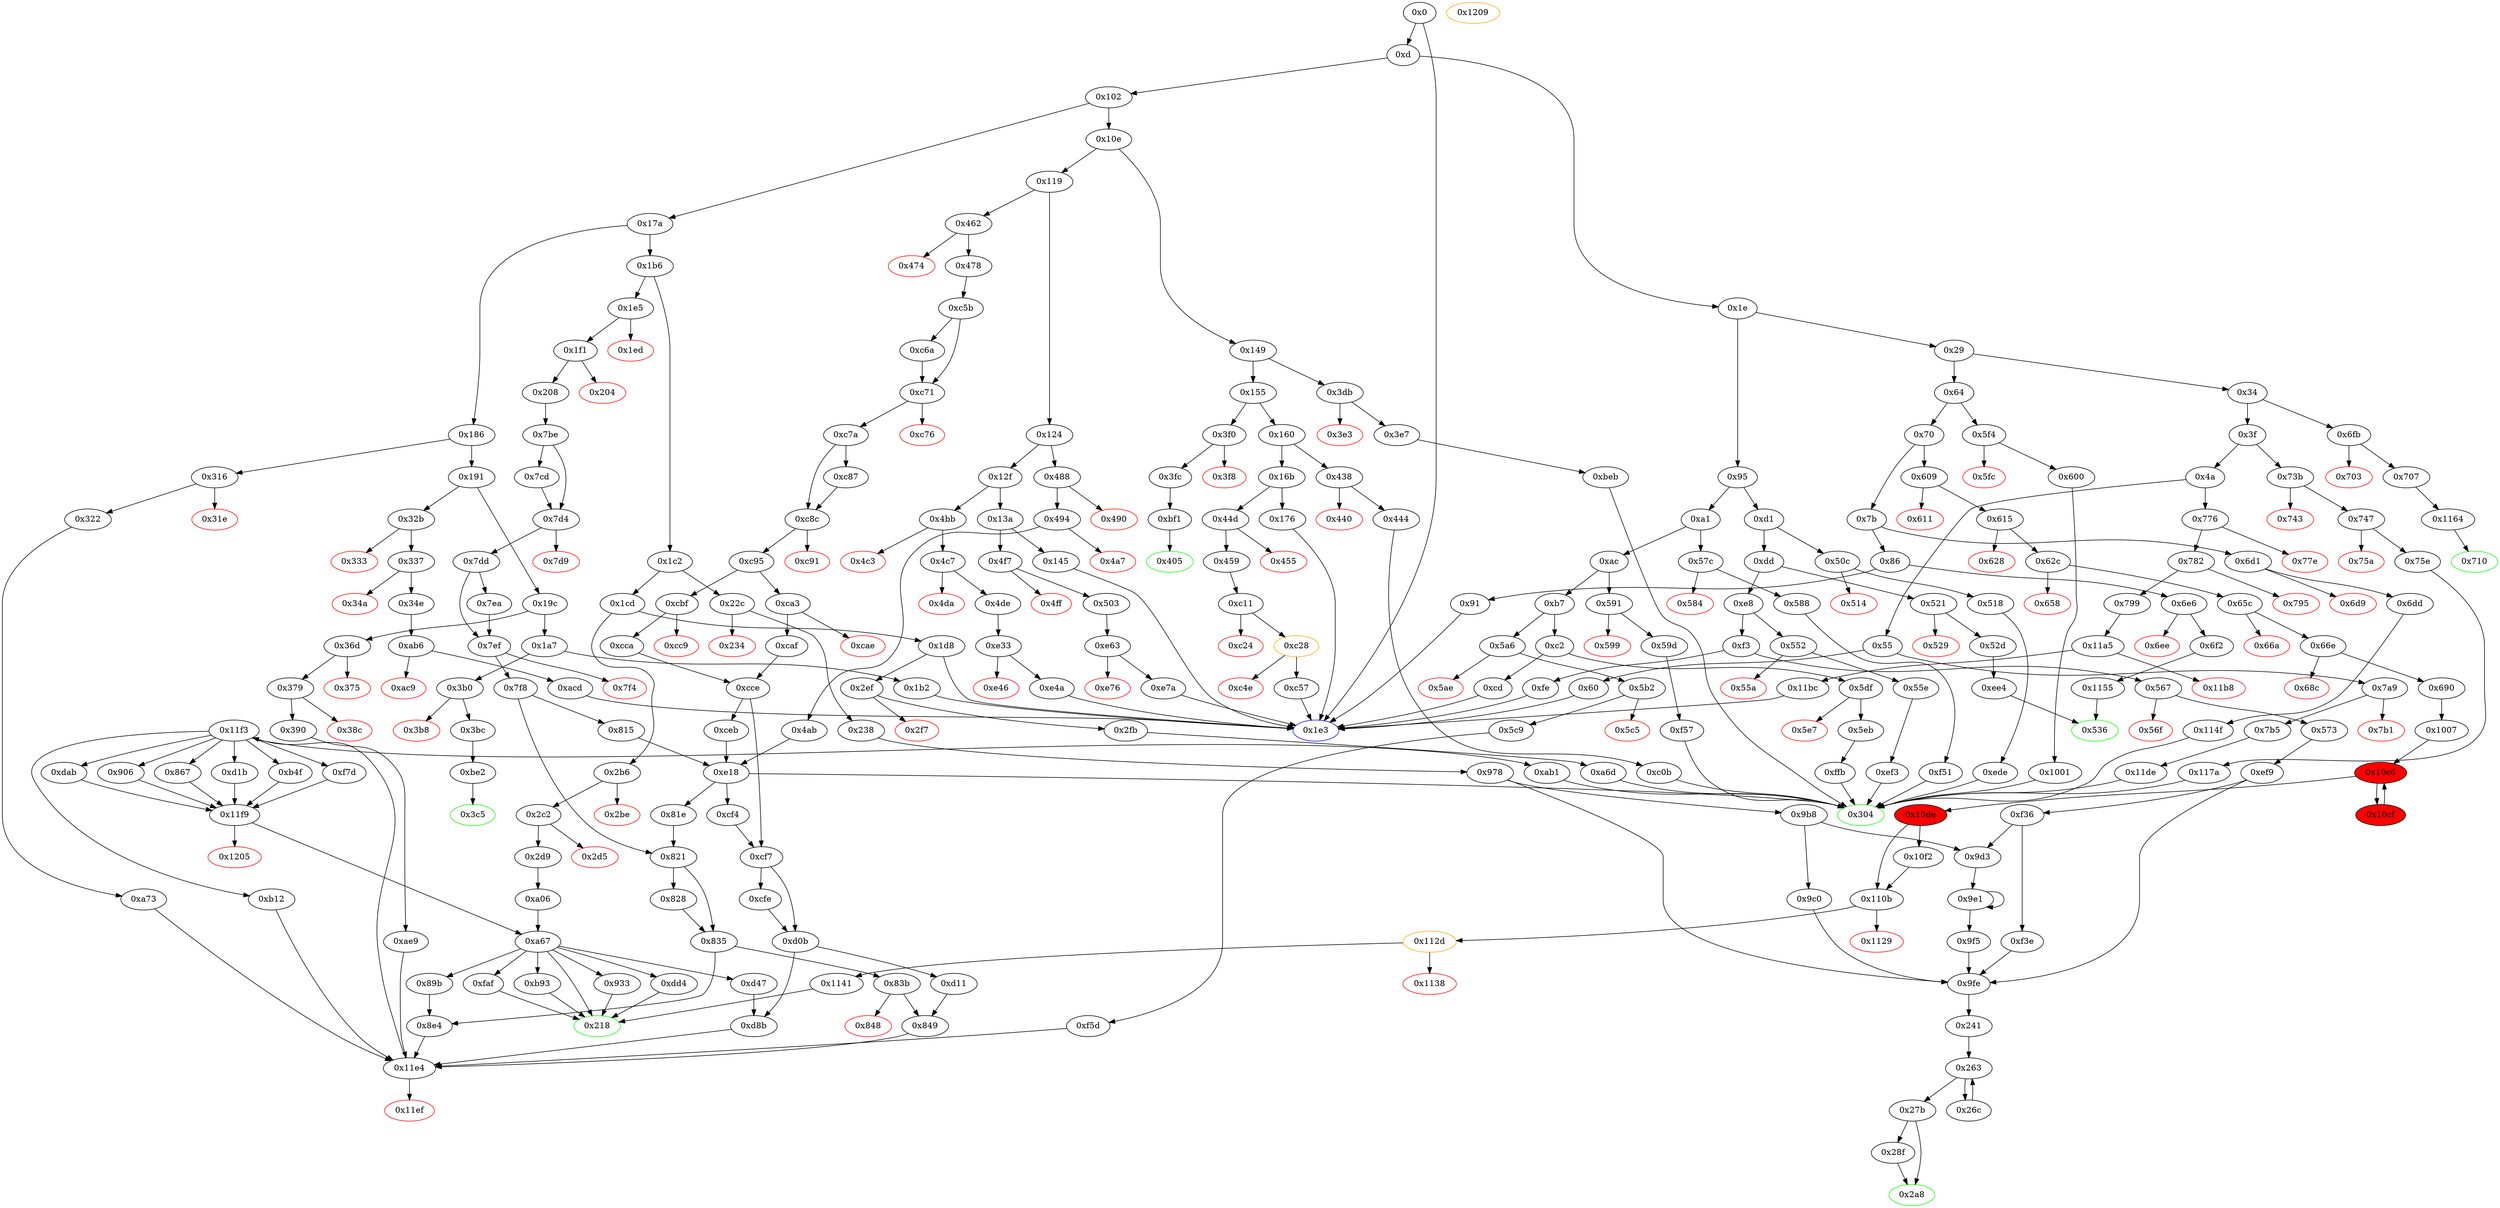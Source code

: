 digraph "" {
"0x117a" [fillcolor=white, id="0x117a", style=filled, tooltip="Block 0x117a\n[0x117a:0x11a4]\n---\nPredecessors: [0x75e]\nSuccessors: [0x304]\n---\n0x117a JUMPDEST\n0x117b PUSH1 0x1\n0x117d PUSH1 0x1\n0x117f PUSH1 0xa0\n0x1181 SHL\n0x1182 SUB\n0x1183 SWAP2\n0x1184 DUP3\n0x1185 AND\n0x1186 PUSH1 0x0\n0x1188 SWAP1\n0x1189 DUP2\n0x118a MSTORE\n0x118b PUSH1 0x7\n0x118d PUSH1 0x20\n0x118f SWAP1\n0x1190 DUP2\n0x1191 MSTORE\n0x1192 PUSH1 0x40\n0x1194 DUP1\n0x1195 DUP4\n0x1196 SHA3\n0x1197 SWAP4\n0x1198 SWAP1\n0x1199 SWAP5\n0x119a AND\n0x119b DUP3\n0x119c MSTORE\n0x119d SWAP2\n0x119e SWAP1\n0x119f SWAP2\n0x11a0 MSTORE\n0x11a1 SHA3\n0x11a2 SLOAD\n0x11a3 SWAP1\n0x11a4 JUMP\n---\n0x117a: JUMPDEST \n0x117b: V1514 = 0x1\n0x117d: V1515 = 0x1\n0x117f: V1516 = 0xa0\n0x1181: V1517 = SHL 0xa0 0x1\n0x1182: V1518 = SUB 0x10000000000000000000000000000000000000000 0x1\n0x1185: V1519 = AND 0xffffffffffffffffffffffffffffffffffffffff V629\n0x1186: V1520 = 0x0\n0x118a: M[0x0] = V1519\n0x118b: V1521 = 0x7\n0x118d: V1522 = 0x20\n0x1191: M[0x20] = 0x7\n0x1192: V1523 = 0x40\n0x1196: V1524 = SHA3 0x0 0x40\n0x119a: V1525 = AND 0xffffffffffffffffffffffffffffffffffffffff V633\n0x119c: M[0x0] = V1525\n0x11a0: M[0x20] = V1524\n0x11a1: V1526 = SHA3 0x0 0x40\n0x11a2: V1527 = S[V1526]\n0x11a4: JUMP 0x304\n---\nEntry stack: [V9, 0x304, V629, V633]\nStack pops: 3\nStack additions: [V1527]\nExit stack: [V9, V1527]\n\nDef sites:\nV9: {0xd.0x12}\n0x304: {0x747.0x749}\nV629: {0x75e.0x76b}\nV633: {0x75e.0x771}\n"];
"0xfaf" [fillcolor=white, id="0xfaf", style=filled, tooltip="Block 0xfaf\n[0xfaf:0xffa]\n---\nPredecessors: [0xa67]\nSuccessors: [0x218]\n---\n0xfaf JUMPDEST\n0xfb0 PUSH1 0x1\n0xfb2 PUSH1 0x1\n0xfb4 PUSH1 0xa0\n0xfb6 SHL\n0xfb7 SUB\n0xfb8 DUP5\n0xfb9 AND\n0xfba PUSH1 0x0\n0xfbc DUP2\n0xfbd DUP2\n0xfbe MSTORE\n0xfbf PUSH1 0x6\n0xfc1 PUSH1 0x20\n0xfc3 SWAP1\n0xfc4 DUP2\n0xfc5 MSTORE\n0xfc6 PUSH1 0x40\n0xfc8 SWAP2\n0xfc9 DUP3\n0xfca SWAP1\n0xfcb SHA3\n0xfcc SWAP4\n0xfcd SWAP1\n0xfce SWAP4\n0xfcf SSTORE\n0xfd0 DUP1\n0xfd1 MLOAD\n0xfd2 DUP6\n0xfd3 DUP2\n0xfd4 MSTORE\n0xfd5 SWAP1\n0xfd6 MLOAD\n0xfd7 SWAP2\n0xfd8 SWAP3\n0xfd9 CALLER\n0xfda SWAP3\n0xfdb PUSH1 0x0\n0xfdd DUP1\n0xfde MLOAD\n0xfdf PUSH1 0x20\n0xfe1 PUSH2 0x120a\n0xfe4 DUP4\n0xfe5 CODECOPY\n0xfe6 DUP2\n0xfe7 MLOAD\n0xfe8 SWAP2\n0xfe9 MSTORE\n0xfea SWAP3\n0xfeb DUP2\n0xfec SWAP1\n0xfed SUB\n0xfee SWAP1\n0xfef SWAP2\n0xff0 ADD\n0xff1 SWAP1\n0xff2 LOG3\n0xff3 POP\n0xff4 PUSH1 0x1\n0xff6 SWAP3\n0xff7 SWAP2\n0xff8 POP\n0xff9 POP\n0xffa JUMP\n---\n0xfaf: JUMPDEST \n0xfb0: V1372 = 0x1\n0xfb2: V1373 = 0x1\n0xfb4: V1374 = 0xa0\n0xfb6: V1375 = SHL 0xa0 0x1\n0xfb7: V1376 = SUB 0x10000000000000000000000000000000000000000 0x1\n0xfb9: V1377 = AND S3 0xffffffffffffffffffffffffffffffffffffffff\n0xfba: V1378 = 0x0\n0xfbe: M[0x0] = V1377\n0xfbf: V1379 = 0x6\n0xfc1: V1380 = 0x20\n0xfc5: M[0x20] = 0x6\n0xfc6: V1381 = 0x40\n0xfcb: V1382 = SHA3 0x0 0x40\n0xfcf: S[V1382] = S0\n0xfd1: V1383 = M[0x40]\n0xfd4: M[V1383] = S2\n0xfd6: V1384 = M[0x40]\n0xfd9: V1385 = CALLER\n0xfdb: V1386 = 0x0\n0xfde: V1387 = M[0x0]\n0xfdf: V1388 = 0x20\n0xfe1: V1389 = 0x120a\n0xfe5: CODECOPY 0x0 0x120a 0x20\n0xfe7: V1390 = M[0x0]\n0xfe9: M[0x0] = V1387\n0xfed: V1391 = SUB V1383 V1384\n0xff0: V1392 = ADD 0x20 V1391\n0xff2: LOG V1384 V1392 V1390 V1385 V1377\n0xff4: V1393 = 0x1\n0xffa: JUMP S4\n---\nEntry stack: [V9, S5, S4, S3, S2, S1, S0]\nStack pops: 5\nStack additions: [0x1]\nExit stack: [V9, S5, 0x1]\n\nDef sites:\nV9: {0xd.0x12}\nS5: {0x379.0x37b, 0x462.0x463, 0xd.0x12}\nS4: {0x390.0x39d, 0x5b2.0x5b4, 0x478.0x483, 0xd.0x12}\nS3: {0x5c9.0x5d5, 0x390.0x3a6, 0xc5b.0xc5c, 0x1f1.0x1f3}\nS2: {0x5c9.0x5da, 0x390.0x3ab, 0xc95.0xc99, 0x208.0x213}\nS1: {0xae9.0xaf4, 0xcca.0xccb, 0xd.0x12, 0xf5d.0xf5f, 0xcaf.0xcb7, 0x7be.0x7bf}\nS0: {0x11f9_0xb4f.0x11fc, 0x11f9_0xdab.0x11fc, 0x11f9_0xd1b.0x11fc, 0x11f9_0xf7d.0x11fc, 0x11f9_0x906_0x11f3_0x8e4_0x835.0x11fc, 0x11f9_0x906_0x11f3_0x8e4_0x89b.0x11fc, 0x11f9_0x867_0x828.0x11fc, 0x11f9_0x867_0x821.0x11fc, 0xa06.0xa65}\n"];
"0x455" [color=red, fillcolor=white, id="0x455", style=filled, tooltip="Block 0x455\n[0x455:0x458]\n---\nPredecessors: [0x44d]\nSuccessors: []\n---\n0x455 PUSH1 0x0\n0x457 DUP1\n0x458 REVERT\n---\n0x455: V354 = 0x0\n0x458: REVERT 0x0 0x0\n---\nEntry stack: [V9, V351]\nStack pops: 0\nStack additions: []\nExit stack: [V9, V351]\n\nDef sites:\nV9: {0xd.0x12}\nV351: {0x44d.0x44e}\n"];
"0x4c3" [color=red, fillcolor=white, id="0x4c3", style=filled, tooltip="Block 0x4c3\n[0x4c3:0x4c6]\n---\nPredecessors: [0x4bb]\nSuccessors: []\n---\n0x4c3 PUSH1 0x0\n0x4c5 DUP1\n0x4c6 REVERT\n---\n0x4c3: V398 = 0x0\n0x4c6: REVERT 0x0 0x0\n---\nEntry stack: [V9, V395]\nStack pops: 0\nStack additions: []\nExit stack: [V9, V395]\n\nDef sites:\nV9: {0xd.0x12}\nV395: {0x4bb.0x4bc}\n"];
"0x176" [fillcolor=white, id="0x176", style=filled, tooltip="Block 0x176\n[0x176:0x179]\n---\nPredecessors: [0x16b]\nSuccessors: [0x1e3]\n---\n0x176 PUSH2 0x1e3\n0x179 JUMP\n---\n0x176: V105 = 0x1e3\n0x179: JUMP 0x1e3\n---\nEntry stack: [V9]\nStack pops: 0\nStack additions: []\nExit stack: [V9]\n\nDef sites:\nV9: {0xd.0x12}\n"];
"0x19c" [fillcolor=white, id="0x19c", style=filled, tooltip="Block 0x19c\n[0x19c:0x1a6]\n---\nPredecessors: [0x191]\nSuccessors: [0x1a7, 0x36d]\n---\n0x19c DUP1\n0x19d PUSH4 0x23b872dd\n0x1a2 EQ\n0x1a3 PUSH2 0x36d\n0x1a6 JUMPI\n---\n0x19d: V115 = 0x23b872dd\n0x1a2: V116 = EQ 0x23b872dd V9\n0x1a3: V117 = 0x36d\n0x1a6: JUMPI 0x36d V116\n---\nEntry stack: [V9]\nStack pops: 1\nStack additions: [S0]\nExit stack: [V9]\n\nDef sites:\nV9: {0xd.0x12}\n"];
"0x5ae" [color=red, fillcolor=white, id="0x5ae", style=filled, tooltip="Block 0x5ae\n[0x5ae:0x5b1]\n---\nPredecessors: [0x5a6]\nSuccessors: []\n---\n0x5ae PUSH1 0x0\n0x5b0 DUP1\n0x5b1 REVERT\n---\n0x5ae: V476 = 0x0\n0x5b1: REVERT 0x0 0x0\n---\nEntry stack: [V9, V473]\nStack pops: 0\nStack additions: []\nExit stack: [V9, V473]\n\nDef sites:\nV9: {0xd.0x12}\nV473: {0x5a6.0x5a7}\n"];
"0xd0b" [fillcolor=white, id="0xd0b", style=filled, tooltip="Block 0xd0b\n[0xd0b:0xd10]\n---\nPredecessors: [0xcf7, 0xcfe]\nSuccessors: [0xd11, 0xd8b]\n---\n0xd0b JUMPDEST\n0xd0c ISZERO\n0xd0d PUSH2 0xd8b\n0xd10 JUMPI\n---\n0xd0b: JUMPDEST \n0xd0c: V1131 = ISZERO S0\n0xd0d: V1132 = 0xd8b\n0xd10: JUMPI 0xd8b V1131\n---\nEntry stack: [V9, 0x218, S4, {0x0, 0x218}, S2, S1, S0]\nStack pops: 1\nStack additions: []\nExit stack: [V9, 0x218, S4, {0x0, 0x218}, S2, S1]\n\nDef sites:\nV9: {0xd.0x12}\n0x218: {0x462.0x463}\nS4: {0x478.0x483, 0xd.0x12}\n{0x0, 0x218}: {0x1f1.0x1f3, 0xc5b.0xc5c}\nS2: {0x208.0x213, 0xc95.0xc99}\nS1: {0xcca.0xccb, 0xd.0x12, 0xcaf.0xcb7, 0x7be.0x7bf}\nS0: {0xcf4.0xcf6, 0xcfe.0xd0a, 0xcce.0xce5}\n"];
"0x55" [fillcolor=white, id="0x55", style=filled, tooltip="Block 0x55\n[0x55:0x5f]\n---\nPredecessors: [0x4a]\nSuccessors: [0x60, 0x7a9]\n---\n0x55 DUP1\n0x56 PUSH4 0xfc884712\n0x5b EQ\n0x5c PUSH2 0x7a9\n0x5f JUMPI\n---\n0x56: V28 = 0xfc884712\n0x5b: V29 = EQ 0xfc884712 V9\n0x5c: V30 = 0x7a9\n0x5f: JUMPI 0x7a9 V29\n---\nEntry stack: [V9]\nStack pops: 1\nStack additions: [S0]\nExit stack: [V9]\n\nDef sites:\nV9: {0xd.0x12}\n"];
"0x3c5" [color=green, fillcolor=white, id="0x3c5", style=filled, tooltip="Block 0x3c5\n[0x3c5:0x3da]\n---\nPredecessors: [0xbe2]\nSuccessors: []\n---\n0x3c5 JUMPDEST\n0x3c6 PUSH1 0x40\n0x3c8 DUP1\n0x3c9 MLOAD\n0x3ca PUSH1 0xff\n0x3cc SWAP1\n0x3cd SWAP3\n0x3ce AND\n0x3cf DUP3\n0x3d0 MSTORE\n0x3d1 MLOAD\n0x3d2 SWAP1\n0x3d3 DUP2\n0x3d4 SWAP1\n0x3d5 SUB\n0x3d6 PUSH1 0x20\n0x3d8 ADD\n0x3d9 SWAP1\n0x3da RETURN\n---\n0x3c5: JUMPDEST \n0x3c6: V310 = 0x40\n0x3c9: V311 = M[0x40]\n0x3ca: V312 = 0xff\n0x3ce: V313 = AND V1012 0xff\n0x3d0: M[V311] = V313\n0x3d1: V314 = M[0x40]\n0x3d5: V315 = SUB V311 V314\n0x3d6: V316 = 0x20\n0x3d8: V317 = ADD 0x20 V315\n0x3da: RETURN V314 V317\n---\nEntry stack: [V9, 0x3c5, V1012]\nStack pops: 1\nStack additions: []\nExit stack: [V9, 0x3c5]\n\nDef sites:\nV9: {0xd.0x12}\n0x3c5: {0x3bc.0x3be}\nV1012: {0xbe2.0xbe8}\n"];
"0xf7d" [fillcolor=white, id="0xf7d", style=filled, tooltip="Block 0xf7d\n[0xf7d:0xfae]\n---\nPredecessors: [0x11f3]\nSuccessors: [0x11f9]\n---\n0xf7d JUMPDEST\n0xf7e CALLER\n0xf7f PUSH1 0x0\n0xf81 SWAP1\n0xf82 DUP2\n0xf83 MSTORE\n0xf84 PUSH1 0x6\n0xf86 PUSH1 0x20\n0xf88 MSTORE\n0xf89 PUSH1 0x40\n0xf8b DUP1\n0xf8c DUP3\n0xf8d SHA3\n0xf8e SWAP3\n0xf8f SWAP1\n0xf90 SWAP3\n0xf91 SSTORE\n0xf92 PUSH1 0x1\n0xf94 PUSH1 0x1\n0xf96 PUSH1 0xa0\n0xf98 SHL\n0xf99 SUB\n0xf9a DUP6\n0xf9b AND\n0xf9c DUP2\n0xf9d MSTORE\n0xf9e SHA3\n0xf9f SLOAD\n0xfa0 PUSH2 0xfaf\n0xfa3 SWAP1\n0xfa4 DUP4\n0xfa5 PUSH4 0xffffffff\n0xfaa PUSH2 0x11f9\n0xfad AND\n0xfae JUMP\n---\n0xf7d: JUMPDEST \n0xf7e: V1354 = CALLER\n0xf7f: V1355 = 0x0\n0xf83: M[0x0] = V1354\n0xf84: V1356 = 0x6\n0xf86: V1357 = 0x20\n0xf88: M[0x20] = 0x6\n0xf89: V1358 = 0x40\n0xf8d: V1359 = SHA3 0x0 0x40\n0xf91: S[V1359] = V1563\n0xf92: V1360 = 0x1\n0xf94: V1361 = 0x1\n0xf96: V1362 = 0xa0\n0xf98: V1363 = SHL 0xa0 0x1\n0xf99: V1364 = SUB 0x10000000000000000000000000000000000000000 0x1\n0xf9b: V1365 = AND S3 0xffffffffffffffffffffffffffffffffffffffff\n0xf9d: M[0x0] = V1365\n0xf9e: V1366 = SHA3 0x0 0x40\n0xf9f: V1367 = S[V1366]\n0xfa0: V1368 = 0xfaf\n0xfa5: V1369 = 0xffffffff\n0xfaa: V1370 = 0x11f9\n0xfad: V1371 = AND 0x11f9 0xffffffff\n0xfae: JUMP 0x11f9\n---\nEntry stack: [V9, S5, S4, S3, S2, S1, V1563]\nStack pops: 4\nStack additions: [S3, S2, S1, 0xfaf, V1367, S2]\nExit stack: [V9, S5, S4, S3, S2, S1, 0xfaf, V1367, S2]\n\nDef sites:\nV9: {0xd.0x12}\nS5: {0x379.0x37b, 0x462.0x463, 0xd.0x12}\nS4: {0x390.0x39d, 0x478.0x483, 0x5b2.0x5b4, 0xd.0x12}\nS3: {0x5c9.0x5d5, 0x390.0x3a6, 0xc5b.0xc5c, 0x1f1.0x1f3, 0xd.0x12}\nS2: {0x5c9.0x5da, 0x208.0x213, 0x390.0x3ab, 0x322.0x324, 0xc95.0xc99}\nS1: {0xae9.0xaf4, 0xcca.0xccb, 0xf5d.0xf5f, 0xcaf.0xcb7, 0x7be.0x7bf, 0xa73.0xa74}\nV1563: {0x11f3.0x11f6}\n"];
"0x7f8" [fillcolor=white, id="0x7f8", style=filled, tooltip="Block 0x7f8\n[0x7f8:0x814]\n---\nPredecessors: [0x7ef]\nSuccessors: [0x815, 0x821]\n---\n0x7f8 JUMPDEST\n0x7f9 PUSH1 0xb\n0x7fb DUP1\n0x7fc SLOAD\n0x7fd PUSH1 0x1\n0x7ff ADD\n0x800 SWAP1\n0x801 SSTORE\n0x802 CALLER\n0x803 PUSH1 0x1\n0x805 PUSH1 0x1\n0x807 PUSH1 0xa0\n0x809 SHL\n0x80a SUB\n0x80b DUP4\n0x80c AND\n0x80d EQ\n0x80e DUP1\n0x80f ISZERO\n0x810 SWAP1\n0x811 PUSH2 0x821\n0x814 JUMPI\n---\n0x7f8: JUMPDEST \n0x7f9: V688 = 0xb\n0x7fc: V689 = S[0xb]\n0x7fd: V690 = 0x1\n0x7ff: V691 = ADD 0x1 V689\n0x801: S[0xb] = V691\n0x802: V692 = CALLER\n0x803: V693 = 0x1\n0x805: V694 = 0x1\n0x807: V695 = 0xa0\n0x809: V696 = SHL 0xa0 0x1\n0x80a: V697 = SUB 0x10000000000000000000000000000000000000000 0x1\n0x80c: V698 = AND V153 0xffffffffffffffffffffffffffffffffffffffff\n0x80d: V699 = EQ V698 V692\n0x80f: V700 = ISZERO V699\n0x811: V701 = 0x821\n0x814: JUMPI 0x821 V699\n---\nEntry stack: [V9, 0x218, V153, 0x0]\nStack pops: 2\nStack additions: [S1, S0, V700]\nExit stack: [V9, 0x218, V153, 0x0, V700]\n\nDef sites:\nV9: {0xd.0x12}\n0x218: {0x1f1.0x1f3}\nV153: {0x208.0x213}\n0x0: {0x7be.0x7bf}\n"];
"0xdab" [fillcolor=white, id="0xdab", style=filled, tooltip="Block 0xdab\n[0xdab:0xdd3]\n---\nPredecessors: [0x11f3]\nSuccessors: [0x11f9]\n---\n0xdab JUMPDEST\n0xdac ADDRESS\n0xdad PUSH1 0x0\n0xdaf SWAP1\n0xdb0 DUP2\n0xdb1 MSTORE\n0xdb2 PUSH1 0x6\n0xdb4 PUSH1 0x20\n0xdb6 MSTORE\n0xdb7 PUSH1 0x40\n0xdb9 DUP1\n0xdba DUP3\n0xdbb SHA3\n0xdbc SWAP3\n0xdbd SWAP1\n0xdbe SWAP3\n0xdbf SSTORE\n0xdc0 CALLER\n0xdc1 DUP2\n0xdc2 MSTORE\n0xdc3 SHA3\n0xdc4 SLOAD\n0xdc5 PUSH2 0xdd4\n0xdc8 SWAP1\n0xdc9 DUP3\n0xdca PUSH4 0xffffffff\n0xdcf PUSH2 0x11f9\n0xdd2 AND\n0xdd3 JUMP\n---\n0xdab: JUMPDEST \n0xdac: V1188 = ADDRESS\n0xdad: V1189 = 0x0\n0xdb1: M[0x0] = V1188\n0xdb2: V1190 = 0x6\n0xdb4: V1191 = 0x20\n0xdb6: M[0x20] = 0x6\n0xdb7: V1192 = 0x40\n0xdbb: V1193 = SHA3 0x0 0x40\n0xdbf: S[V1193] = V1563\n0xdc0: V1194 = CALLER\n0xdc2: M[0x0] = V1194\n0xdc3: V1195 = SHA3 0x0 0x40\n0xdc4: V1196 = S[V1195]\n0xdc5: V1197 = 0xdd4\n0xdca: V1198 = 0xffffffff\n0xdcf: V1199 = 0x11f9\n0xdd2: V1200 = AND 0x11f9 0xffffffff\n0xdd3: JUMP 0x11f9\n---\nEntry stack: [V9, S5, S4, S3, S2, S1, V1563]\nStack pops: 2\nStack additions: [S1, 0xdd4, V1196, S1]\nExit stack: [V9, S5, S4, S3, S2, S1, 0xdd4, V1196, S1]\n\nDef sites:\nV9: {0xd.0x12}\nS5: {0x379.0x37b, 0x462.0x463, 0xd.0x12}\nS4: {0x390.0x39d, 0x478.0x483, 0x5b2.0x5b4, 0xd.0x12}\nS3: {0x5c9.0x5d5, 0x390.0x3a6, 0xc5b.0xc5c, 0x1f1.0x1f3, 0xd.0x12}\nS2: {0x5c9.0x5da, 0x208.0x213, 0x390.0x3ab, 0x322.0x324, 0xc95.0xc99}\nS1: {0xae9.0xaf4, 0xcca.0xccb, 0xf5d.0xf5f, 0xcaf.0xcb7, 0x7be.0x7bf, 0xa73.0xa74}\nV1563: {0x11f3.0x11f6}\n"];
"0x27b" [fillcolor=white, id="0x27b", style=filled, tooltip="Block 0x27b\n[0x27b:0x28e]\n---\nPredecessors: [0x263]\nSuccessors: [0x28f, 0x2a8]\n---\n0x27b JUMPDEST\n0x27c POP\n0x27d POP\n0x27e POP\n0x27f POP\n0x280 SWAP1\n0x281 POP\n0x282 SWAP1\n0x283 DUP2\n0x284 ADD\n0x285 SWAP1\n0x286 PUSH1 0x1f\n0x288 AND\n0x289 DUP1\n0x28a ISZERO\n0x28b PUSH2 0x2a8\n0x28e JUMPI\n---\n0x27b: JUMPDEST \n0x284: V187 = ADD V174 V175\n0x286: V188 = 0x1f\n0x288: V189 = AND 0x1f V174\n0x28a: V190 = ISZERO V189\n0x28b: V191 = 0x2a8\n0x28e: JUMPI 0x2a8 V190\n---\nEntry stack: [V9, 0x241, S9, V170, V170, V175, V176, V174, V174, V175, V176, S0]\nStack pops: 7\nStack additions: [V187, V189]\nExit stack: [V9, 0x241, S9, V170, V170, V187, V189]\n\nDef sites:\nV9: {0xd.0x12}\n0x241: {0x238.0x23a, 0x573.0x575}\nS9: {0xef9.0xf01, 0x978.0x980}\nV170: {0x241.0x245}\nV170: {0x241.0x245}\nV175: {0x241.0x259}\nV176: {0x241.0x25c}\nV174: {0x241.0x252}\nV174: {0x241.0x252}\nV175: {0x241.0x259}\nV176: {0x241.0x25c}\nS0: {0x241.0x261, 0x26c.0x276}\n"];
"0x50c" [fillcolor=white, id="0x50c", style=filled, tooltip="Block 0x50c\n[0x50c:0x513]\n---\nPredecessors: [0xd1]\nSuccessors: [0x514, 0x518]\n---\n0x50c JUMPDEST\n0x50d CALLVALUE\n0x50e DUP1\n0x50f ISZERO\n0x510 PUSH2 0x518\n0x513 JUMPI\n---\n0x50c: JUMPDEST \n0x50d: V425 = CALLVALUE\n0x50f: V426 = ISZERO V425\n0x510: V427 = 0x518\n0x513: JUMPI 0x518 V426\n---\nEntry stack: [V9]\nStack pops: 0\nStack additions: [V425]\nExit stack: [V9, V425]\n\nDef sites:\nV9: {0xd.0x12}\n"];
"0xb93" [fillcolor=white, id="0xb93", style=filled, tooltip="Block 0xb93\n[0xb93:0xbe1]\n---\nPredecessors: [0xa67]\nSuccessors: [0x218]\n---\n0xb93 JUMPDEST\n0xb94 PUSH1 0x1\n0xb96 PUSH1 0x1\n0xb98 PUSH1 0xa0\n0xb9a SHL\n0xb9b SUB\n0xb9c DUP1\n0xb9d DUP6\n0xb9e AND\n0xb9f PUSH1 0x0\n0xba1 DUP2\n0xba2 DUP2\n0xba3 MSTORE\n0xba4 PUSH1 0x6\n0xba6 PUSH1 0x20\n0xba8 SWAP1\n0xba9 DUP2\n0xbaa MSTORE\n0xbab PUSH1 0x40\n0xbad SWAP2\n0xbae DUP3\n0xbaf SWAP1\n0xbb0 SHA3\n0xbb1 SWAP5\n0xbb2 SWAP1\n0xbb3 SWAP5\n0xbb4 SSTORE\n0xbb5 DUP1\n0xbb6 MLOAD\n0xbb7 DUP7\n0xbb8 DUP2\n0xbb9 MSTORE\n0xbba SWAP1\n0xbbb MLOAD\n0xbbc SWAP2\n0xbbd SWAP4\n0xbbe SWAP3\n0xbbf DUP9\n0xbc0 AND\n0xbc1 SWAP3\n0xbc2 PUSH1 0x0\n0xbc4 DUP1\n0xbc5 MLOAD\n0xbc6 PUSH1 0x20\n0xbc8 PUSH2 0x120a\n0xbcb DUP4\n0xbcc CODECOPY\n0xbcd DUP2\n0xbce MLOAD\n0xbcf SWAP2\n0xbd0 MSTORE\n0xbd1 SWAP3\n0xbd2 SWAP2\n0xbd3 DUP3\n0xbd4 SWAP1\n0xbd5 SUB\n0xbd6 ADD\n0xbd7 SWAP1\n0xbd8 LOG3\n0xbd9 POP\n0xbda PUSH1 0x1\n0xbdc SWAP4\n0xbdd SWAP3\n0xbde POP\n0xbdf POP\n0xbe0 POP\n0xbe1 JUMP\n---\n0xb93: JUMPDEST \n0xb94: V987 = 0x1\n0xb96: V988 = 0x1\n0xb98: V989 = 0xa0\n0xb9a: V990 = SHL 0xa0 0x1\n0xb9b: V991 = SUB 0x10000000000000000000000000000000000000000 0x1\n0xb9e: V992 = AND S3 0xffffffffffffffffffffffffffffffffffffffff\n0xb9f: V993 = 0x0\n0xba3: M[0x0] = V992\n0xba4: V994 = 0x6\n0xba6: V995 = 0x20\n0xbaa: M[0x20] = 0x6\n0xbab: V996 = 0x40\n0xbb0: V997 = SHA3 0x0 0x40\n0xbb4: S[V997] = S0\n0xbb6: V998 = M[0x40]\n0xbb9: M[V998] = S2\n0xbbb: V999 = M[0x40]\n0xbc0: V1000 = AND S4 0xffffffffffffffffffffffffffffffffffffffff\n0xbc2: V1001 = 0x0\n0xbc5: V1002 = M[0x0]\n0xbc6: V1003 = 0x20\n0xbc8: V1004 = 0x120a\n0xbcc: CODECOPY 0x0 0x120a 0x20\n0xbce: V1005 = M[0x0]\n0xbd0: M[0x0] = V1002\n0xbd5: V1006 = SUB V998 V999\n0xbd6: V1007 = ADD V1006 0x20\n0xbd8: LOG V999 V1007 V1005 V1000 V992\n0xbda: V1008 = 0x1\n0xbe1: JUMP S5\n---\nEntry stack: [V9, S5, S4, S3, S2, S1, S0]\nStack pops: 6\nStack additions: [0x1]\nExit stack: [V9, 0x1]\n\nDef sites:\nV9: {0xd.0x12}\nS5: {0x379.0x37b, 0x462.0x463, 0xd.0x12}\nS4: {0x390.0x39d, 0x478.0x483, 0x5b2.0x5b4, 0xd.0x12}\nS3: {0x5c9.0x5d5, 0x390.0x3a6, 0xc5b.0xc5c, 0x1f1.0x1f3, 0xd.0x12}\nS2: {0x5c9.0x5da, 0x208.0x213, 0x390.0x3ab, 0x322.0x324, 0xc95.0xc99}\nS1: {0xae9.0xaf4, 0xcca.0xccb, 0xd.0x12, 0xf5d.0xf5f, 0xcaf.0xcb7, 0x7be.0x7bf, 0xa73.0xa74}\nS0: {0x11f9.0x11fc, 0xa06.0xa65}\n"];
"0x155" [fillcolor=white, id="0x155", style=filled, tooltip="Block 0x155\n[0x155:0x15f]\n---\nPredecessors: [0x149]\nSuccessors: [0x160, 0x3f0]\n---\n0x155 DUP1\n0x156 PUSH4 0x4d1d03d1\n0x15b EQ\n0x15c PUSH2 0x3f0\n0x15f JUMPI\n---\n0x156: V96 = 0x4d1d03d1\n0x15b: V97 = EQ 0x4d1d03d1 V9\n0x15c: V98 = 0x3f0\n0x15f: JUMPI 0x3f0 V97\n---\nEntry stack: [V9]\nStack pops: 1\nStack additions: [S0]\nExit stack: [V9]\n\nDef sites:\nV9: {0xd.0x12}\n"];
"0x60" [fillcolor=white, id="0x60", style=filled, tooltip="Block 0x60\n[0x60:0x63]\n---\nPredecessors: [0x55]\nSuccessors: [0x1e3]\n---\n0x60 PUSH2 0x1e3\n0x63 JUMP\n---\n0x60: V31 = 0x1e3\n0x63: JUMP 0x1e3\n---\nEntry stack: [V9]\nStack pops: 0\nStack additions: []\nExit stack: [V9]\n\nDef sites:\nV9: {0xd.0x12}\n"];
"0x57c" [fillcolor=white, id="0x57c", style=filled, tooltip="Block 0x57c\n[0x57c:0x583]\n---\nPredecessors: [0xa1]\nSuccessors: [0x584, 0x588]\n---\n0x57c JUMPDEST\n0x57d CALLVALUE\n0x57e DUP1\n0x57f ISZERO\n0x580 PUSH2 0x588\n0x583 JUMPI\n---\n0x57c: JUMPDEST \n0x57d: V461 = CALLVALUE\n0x57f: V462 = ISZERO V461\n0x580: V463 = 0x588\n0x583: JUMPI 0x588 V462\n---\nEntry stack: [V9]\nStack pops: 0\nStack additions: [V461]\nExit stack: [V9, V461]\n\nDef sites:\nV9: {0xd.0x12}\n"];
"0x4ab" [fillcolor=white, id="0x4ab", style=filled, tooltip="Block 0x4ab\n[0x4ab:0x4ba]\n---\nPredecessors: [0x494]\nSuccessors: [0xe18]\n---\n0x4ab JUMPDEST\n0x4ac POP\n0x4ad CALLDATALOAD\n0x4ae PUSH1 0x1\n0x4b0 PUSH1 0x1\n0x4b2 PUSH1 0xa0\n0x4b4 SHL\n0x4b5 SUB\n0x4b6 AND\n0x4b7 PUSH2 0xe18\n0x4ba JUMP\n---\n0x4ab: JUMPDEST \n0x4ad: V387 = CALLDATALOAD 0x4\n0x4ae: V388 = 0x1\n0x4b0: V389 = 0x1\n0x4b2: V390 = 0xa0\n0x4b4: V391 = SHL 0xa0 0x1\n0x4b5: V392 = SUB 0x10000000000000000000000000000000000000000 0x1\n0x4b6: V393 = AND 0xffffffffffffffffffffffffffffffffffffffff V387\n0x4b7: V394 = 0xe18\n0x4ba: JUMP 0xe18\n---\nEntry stack: [V9, 0x304, 0x4, V381]\nStack pops: 2\nStack additions: [V393]\nExit stack: [V9, 0x304, V393]\n\nDef sites:\nV9: {0xd.0x12}\n0x304: {0x494.0x496}\n0x4: {0x494.0x499}\nV381: {0x494.0x49d}\n"];
"0x73b" [fillcolor=white, id="0x73b", style=filled, tooltip="Block 0x73b\n[0x73b:0x742]\n---\nPredecessors: [0x3f]\nSuccessors: [0x743, 0x747]\n---\n0x73b JUMPDEST\n0x73c CALLVALUE\n0x73d DUP1\n0x73e ISZERO\n0x73f PUSH2 0x747\n0x742 JUMPI\n---\n0x73b: JUMPDEST \n0x73c: V610 = CALLVALUE\n0x73e: V611 = ISZERO V610\n0x73f: V612 = 0x747\n0x742: JUMPI 0x747 V611\n---\nEntry stack: [V9]\nStack pops: 0\nStack additions: [V610]\nExit stack: [V9, V610]\n\nDef sites:\nV9: {0xd.0x12}\n"];
"0xc91" [color=red, fillcolor=white, id="0xc91", style=filled, tooltip="Block 0xc91\n[0xc91:0xc94]\n---\nPredecessors: [0xc8c]\nSuccessors: []\n---\n0xc91 PUSH1 0x0\n0xc93 DUP1\n0xc94 REVERT\n---\n0xc91: V1083 = 0x0\n0xc94: REVERT 0x0 0x0\n---\nEntry stack: [V9, 0x218, V372, 0x0]\nStack pops: 0\nStack additions: []\nExit stack: [V9, 0x218, V372, 0x0]\n\nDef sites:\nV9: {0xd.0x12}\n0x218: {0x462.0x463}\nV372: {0x478.0x483}\n0x0: {0xc5b.0xc5c}\n"];
"0xac9" [color=red, fillcolor=white, id="0xac9", style=filled, tooltip="Block 0xac9\n[0xac9:0xacc]\n---\nPredecessors: [0xab6]\nSuccessors: []\n---\n0xac9 PUSH1 0x0\n0xacb DUP1\n0xacc REVERT\n---\n0xac9: V922 = 0x0\n0xacc: REVERT 0x0 0x0\n---\nEntry stack: [V9, 0x1e3, V262, V265, V268, V271, V274]\nStack pops: 0\nStack additions: []\nExit stack: [V9, 0x1e3, V262, V265, V268, V271, V274]\n\nDef sites:\nV9: {0xd.0x12}\n0x1e3: {0x337.0x339}\nV262: {0x34e.0x351}\nV265: {0x34e.0x357}\nV268: {0x34e.0x35d}\nV271: {0x34e.0x363}\nV274: {0x34e.0x368}\n"];
"0x3db" [fillcolor=white, id="0x3db", style=filled, tooltip="Block 0x3db\n[0x3db:0x3e2]\n---\nPredecessors: [0x149]\nSuccessors: [0x3e3, 0x3e7]\n---\n0x3db JUMPDEST\n0x3dc CALLVALUE\n0x3dd DUP1\n0x3de ISZERO\n0x3df PUSH2 0x3e7\n0x3e2 JUMPI\n---\n0x3db: JUMPDEST \n0x3dc: V318 = CALLVALUE\n0x3de: V319 = ISZERO V318\n0x3df: V320 = 0x3e7\n0x3e2: JUMPI 0x3e7 V319\n---\nEntry stack: [V9]\nStack pops: 0\nStack additions: [V318]\nExit stack: [V9, V318]\n\nDef sites:\nV9: {0xd.0x12}\n"];
"0xb12" [fillcolor=white, id="0xb12", style=filled, tooltip="Block 0xb12\n[0xb12:0xb4e]\n---\nPredecessors: [0x11f3]\nSuccessors: [0x11e4]\n---\n0xb12 JUMPDEST\n0xb13 PUSH1 0x1\n0xb15 PUSH1 0x1\n0xb17 PUSH1 0xa0\n0xb19 SHL\n0xb1a SUB\n0xb1b DUP6\n0xb1c AND\n0xb1d PUSH1 0x0\n0xb1f SWAP1\n0xb20 DUP2\n0xb21 MSTORE\n0xb22 PUSH1 0x6\n0xb24 PUSH1 0x20\n0xb26 SWAP1\n0xb27 DUP2\n0xb28 MSTORE\n0xb29 PUSH1 0x40\n0xb2b DUP1\n0xb2c DUP4\n0xb2d SHA3\n0xb2e SWAP4\n0xb2f SWAP1\n0xb30 SWAP4\n0xb31 SSTORE\n0xb32 PUSH1 0x7\n0xb34 DUP2\n0xb35 MSTORE\n0xb36 DUP3\n0xb37 DUP3\n0xb38 SHA3\n0xb39 CALLER\n0xb3a DUP4\n0xb3b MSTORE\n0xb3c SWAP1\n0xb3d MSTORE\n0xb3e SHA3\n0xb3f SLOAD\n0xb40 PUSH2 0xb4f\n0xb43 SWAP1\n0xb44 DUP4\n0xb45 PUSH4 0xffffffff\n0xb4a PUSH2 0x11e4\n0xb4d AND\n0xb4e JUMP\n---\n0xb12: JUMPDEST \n0xb13: V946 = 0x1\n0xb15: V947 = 0x1\n0xb17: V948 = 0xa0\n0xb19: V949 = SHL 0xa0 0x1\n0xb1a: V950 = SUB 0x10000000000000000000000000000000000000000 0x1\n0xb1c: V951 = AND S4 0xffffffffffffffffffffffffffffffffffffffff\n0xb1d: V952 = 0x0\n0xb21: M[0x0] = V951\n0xb22: V953 = 0x6\n0xb24: V954 = 0x20\n0xb28: M[0x20] = 0x6\n0xb29: V955 = 0x40\n0xb2d: V956 = SHA3 0x0 0x40\n0xb31: S[V956] = V1563\n0xb32: V957 = 0x7\n0xb35: M[0x20] = 0x7\n0xb38: V958 = SHA3 0x0 0x40\n0xb39: V959 = CALLER\n0xb3b: M[0x0] = V959\n0xb3d: M[0x20] = V958\n0xb3e: V960 = SHA3 0x0 0x40\n0xb3f: V961 = S[V960]\n0xb40: V962 = 0xb4f\n0xb45: V963 = 0xffffffff\n0xb4a: V964 = 0x11e4\n0xb4d: V965 = AND 0x11e4 0xffffffff\n0xb4e: JUMP 0x11e4\n---\nEntry stack: [V9, S5, S4, S3, S2, S1, V1563]\nStack pops: 5\nStack additions: [S4, S3, S2, S1, 0xb4f, V961, S2]\nExit stack: [V9, S5, S4, S3, S2, S1, 0xb4f, V961, S2]\n\nDef sites:\nV9: {0xd.0x12}\nS5: {0x379.0x37b, 0x462.0x463, 0xd.0x12}\nS4: {0x390.0x39d, 0x478.0x483, 0x5b2.0x5b4, 0xd.0x12}\nS3: {0x5c9.0x5d5, 0x390.0x3a6, 0xc5b.0xc5c, 0x1f1.0x1f3, 0xd.0x12}\nS2: {0x5c9.0x5da, 0x208.0x213, 0x390.0x3ab, 0x322.0x324, 0xc95.0xc99}\nS1: {0xae9.0xaf4, 0xcca.0xccb, 0xf5d.0xf5f, 0xcaf.0xcb7, 0x7be.0x7bf, 0xa73.0xa74}\nV1563: {0x11f3.0x11f6}\n"];
"0x521" [fillcolor=white, id="0x521", style=filled, tooltip="Block 0x521\n[0x521:0x528]\n---\nPredecessors: [0xdd]\nSuccessors: [0x529, 0x52d]\n---\n0x521 JUMPDEST\n0x522 CALLVALUE\n0x523 DUP1\n0x524 ISZERO\n0x525 PUSH2 0x52d\n0x528 JUMPI\n---\n0x521: JUMPDEST \n0x522: V431 = CALLVALUE\n0x524: V432 = ISZERO V431\n0x525: V433 = 0x52d\n0x528: JUMPI 0x52d V432\n---\nEntry stack: [V9]\nStack pops: 0\nStack additions: [V431]\nExit stack: [V9, V431]\n\nDef sites:\nV9: {0xd.0x12}\n"];
"0xcf7" [fillcolor=white, id="0xcf7", style=filled, tooltip="Block 0xcf7\n[0xcf7:0xcfd]\n---\nPredecessors: [0xcce, 0xcf4]\nSuccessors: [0xcfe, 0xd0b]\n---\n0xcf7 JUMPDEST\n0xcf8 DUP1\n0xcf9 ISZERO\n0xcfa PUSH2 0xd0b\n0xcfd JUMPI\n---\n0xcf7: JUMPDEST \n0xcf9: V1121 = ISZERO S0\n0xcfa: V1122 = 0xd0b\n0xcfd: JUMPI 0xd0b V1121\n---\nEntry stack: [V9, 0x218, S4, {0x0, 0x218}, S2, S1, S0]\nStack pops: 1\nStack additions: [S0]\nExit stack: [V9, 0x218, S4, {0x0, 0x218}, S2, S1, S0]\n\nDef sites:\nV9: {0xd.0x12}\n0x218: {0x462.0x463}\nS4: {0x478.0x483, 0xd.0x12}\n{0x0, 0x218}: {0x1f1.0x1f3, 0xc5b.0xc5c}\nS2: {0x208.0x213, 0xc95.0xc99}\nS1: {0xcca.0xccb, 0xd.0x12, 0xcaf.0xcb7, 0x7be.0x7bf}\nS0: {0xcf4.0xcf6, 0xcce.0xce5}\n"];
"0x11a5" [fillcolor=white, id="0x11a5", style=filled, tooltip="Block 0x11a5\n[0x11a5:0x11b7]\n---\nPredecessors: [0x799]\nSuccessors: [0x11b8, 0x11bc]\n---\n0x11a5 JUMPDEST\n0x11a6 PUSH1 0x0\n0x11a8 SLOAD\n0x11a9 PUSH1 0x1\n0x11ab PUSH1 0x1\n0x11ad PUSH1 0xa0\n0x11af SHL\n0x11b0 SUB\n0x11b1 AND\n0x11b2 CALLER\n0x11b3 EQ\n0x11b4 PUSH2 0x11bc\n0x11b7 JUMPI\n---\n0x11a5: JUMPDEST \n0x11a6: V1528 = 0x0\n0x11a8: V1529 = S[0x0]\n0x11a9: V1530 = 0x1\n0x11ab: V1531 = 0x1\n0x11ad: V1532 = 0xa0\n0x11af: V1533 = SHL 0xa0 0x1\n0x11b0: V1534 = SUB 0x10000000000000000000000000000000000000000 0x1\n0x11b1: V1535 = AND 0xffffffffffffffffffffffffffffffffffffffff V1529\n0x11b2: V1536 = CALLER\n0x11b3: V1537 = EQ V1536 V1535\n0x11b4: V1538 = 0x11bc\n0x11b7: JUMPI 0x11bc V1537\n---\nEntry stack: [V9, 0x1e3, V654]\nStack pops: 0\nStack additions: []\nExit stack: [V9, 0x1e3, V654]\n\nDef sites:\nV9: {0xd.0x12}\n0x1e3: {0x782.0x784}\nV654: {0x799.0x7a4}\n"];
"0xc24" [color=red, fillcolor=white, id="0xc24", style=filled, tooltip="Block 0xc24\n[0xc24:0xc27]\n---\nPredecessors: [0xc11]\nSuccessors: []\n---\n0xc24 PUSH1 0x0\n0xc26 DUP1\n0xc27 REVERT\n---\n0xc24: V1040 = 0x0\n0xc27: REVERT 0x0 0x0\n---\nEntry stack: [V9, 0x1e3]\nStack pops: 0\nStack additions: []\nExit stack: [V9, 0x1e3]\n\nDef sites:\nV9: {0xd.0x12}\n0x1e3: {0x459.0x45b}\n"];
"0x2be" [color=red, fillcolor=white, id="0x2be", style=filled, tooltip="Block 0x2be\n[0x2be:0x2c1]\n---\nPredecessors: [0x2b6]\nSuccessors: []\n---\n0x2be PUSH1 0x0\n0x2c0 DUP1\n0x2c1 REVERT\n---\n0x2be: V210 = 0x0\n0x2c1: REVERT 0x0 0x0\n---\nEntry stack: [V9, V207]\nStack pops: 0\nStack additions: []\nExit stack: [V9, V207]\n\nDef sites:\nV9: {0xd.0x12}\nV207: {0x2b6.0x2b7}\n"];
"0x91" [fillcolor=white, id="0x91", style=filled, tooltip="Block 0x91\n[0x91:0x94]\n---\nPredecessors: [0x86]\nSuccessors: [0x1e3]\n---\n0x91 PUSH2 0x1e3\n0x94 JUMP\n---\n0x91: V44 = 0x1e3\n0x94: JUMP 0x1e3\n---\nEntry stack: [V9]\nStack pops: 0\nStack additions: []\nExit stack: [V9]\n\nDef sites:\nV9: {0xd.0x12}\n"];
"0x28f" [fillcolor=white, id="0x28f", style=filled, tooltip="Block 0x28f\n[0x28f:0x2a7]\n---\nPredecessors: [0x27b]\nSuccessors: [0x2a8]\n---\n0x28f DUP1\n0x290 DUP3\n0x291 SUB\n0x292 DUP1\n0x293 MLOAD\n0x294 PUSH1 0x1\n0x296 DUP4\n0x297 PUSH1 0x20\n0x299 SUB\n0x29a PUSH2 0x100\n0x29d EXP\n0x29e SUB\n0x29f NOT\n0x2a0 AND\n0x2a1 DUP2\n0x2a2 MSTORE\n0x2a3 PUSH1 0x20\n0x2a5 ADD\n0x2a6 SWAP2\n0x2a7 POP\n---\n0x291: V192 = SUB V187 V189\n0x293: V193 = M[V192]\n0x294: V194 = 0x1\n0x297: V195 = 0x20\n0x299: V196 = SUB 0x20 V189\n0x29a: V197 = 0x100\n0x29d: V198 = EXP 0x100 V196\n0x29e: V199 = SUB V198 0x1\n0x29f: V200 = NOT V199\n0x2a0: V201 = AND V200 V193\n0x2a2: M[V192] = V201\n0x2a3: V202 = 0x20\n0x2a5: V203 = ADD 0x20 V192\n---\nEntry stack: [V9, 0x241, S4, V170, V170, V187, V189]\nStack pops: 2\nStack additions: [V203, S0]\nExit stack: [V9, 0x241, S4, V170, V170, V203, V189]\n\nDef sites:\nV9: {0xd.0x12}\n0x241: {0x238.0x23a, 0x573.0x575}\nS4: {0xef9.0xf01, 0x978.0x980}\nV170: {0x241.0x245}\nV170: {0x241.0x245}\nV187: {0x27b.0x284}\nV189: {0x27b.0x288}\n"];
"0x1b2" [fillcolor=white, id="0x1b2", style=filled, tooltip="Block 0x1b2\n[0x1b2:0x1b5]\n---\nPredecessors: [0x1a7]\nSuccessors: [0x1e3]\n---\n0x1b2 PUSH2 0x1e3\n0x1b5 JUMP\n---\n0x1b2: V121 = 0x1e3\n0x1b5: JUMP 0x1e3\n---\nEntry stack: [V9]\nStack pops: 0\nStack additions: []\nExit stack: [V9]\n\nDef sites:\nV9: {0xd.0x12}\n"];
"0x4a" [fillcolor=white, id="0x4a", style=filled, tooltip="Block 0x4a\n[0x4a:0x54]\n---\nPredecessors: [0x3f]\nSuccessors: [0x55, 0x776]\n---\n0x4a DUP1\n0x4b PUSH4 0xf2fde38b\n0x50 EQ\n0x51 PUSH2 0x776\n0x54 JUMPI\n---\n0x4b: V25 = 0xf2fde38b\n0x50: V26 = EQ 0xf2fde38b V9\n0x51: V27 = 0x776\n0x54: JUMPI 0x776 V26\n---\nEntry stack: [V9]\nStack pops: 1\nStack additions: [S0]\nExit stack: [V9]\n\nDef sites:\nV9: {0xd.0x12}\n"];
"0x4de" [fillcolor=white, id="0x4de", style=filled, tooltip="Block 0x4de\n[0x4de:0x4f6]\n---\nPredecessors: [0x4c7]\nSuccessors: [0xe33]\n---\n0x4de JUMPDEST\n0x4df POP\n0x4e0 DUP1\n0x4e1 CALLDATALOAD\n0x4e2 SWAP1\n0x4e3 PUSH1 0x20\n0x4e5 DUP2\n0x4e6 ADD\n0x4e7 CALLDATALOAD\n0x4e8 SWAP1\n0x4e9 PUSH1 0x40\n0x4eb DUP2\n0x4ec ADD\n0x4ed CALLDATALOAD\n0x4ee SWAP1\n0x4ef PUSH1 0x60\n0x4f1 ADD\n0x4f2 CALLDATALOAD\n0x4f3 PUSH2 0xe33\n0x4f6 JUMP\n---\n0x4de: JUMPDEST \n0x4e1: V408 = CALLDATALOAD 0x4\n0x4e3: V409 = 0x20\n0x4e6: V410 = ADD 0x4 0x20\n0x4e7: V411 = CALLDATALOAD 0x24\n0x4e9: V412 = 0x40\n0x4ec: V413 = ADD 0x4 0x40\n0x4ed: V414 = CALLDATALOAD 0x44\n0x4ef: V415 = 0x60\n0x4f1: V416 = ADD 0x60 0x4\n0x4f2: V417 = CALLDATALOAD 0x64\n0x4f3: V418 = 0xe33\n0x4f6: JUMP 0xe33\n---\nEntry stack: [V9, 0x1e3, 0x4, V402]\nStack pops: 2\nStack additions: [V408, V411, V414, V417]\nExit stack: [V9, 0x1e3, V408, V411, V414, V417]\n\nDef sites:\nV9: {0xd.0x12}\n0x1e3: {0x4c7.0x4c9}\n0x4: {0x4c7.0x4cc}\nV402: {0x4c7.0x4d0}\n"];
"0x747" [fillcolor=white, id="0x747", style=filled, tooltip="Block 0x747\n[0x747:0x759]\n---\nPredecessors: [0x73b]\nSuccessors: [0x75a, 0x75e]\n---\n0x747 JUMPDEST\n0x748 POP\n0x749 PUSH2 0x304\n0x74c PUSH1 0x4\n0x74e DUP1\n0x74f CALLDATASIZE\n0x750 SUB\n0x751 PUSH1 0x40\n0x753 DUP2\n0x754 LT\n0x755 ISZERO\n0x756 PUSH2 0x75e\n0x759 JUMPI\n---\n0x747: JUMPDEST \n0x749: V614 = 0x304\n0x74c: V615 = 0x4\n0x74f: V616 = CALLDATASIZE\n0x750: V617 = SUB V616 0x4\n0x751: V618 = 0x40\n0x754: V619 = LT V617 0x40\n0x755: V620 = ISZERO V619\n0x756: V621 = 0x75e\n0x759: JUMPI 0x75e V620\n---\nEntry stack: [V9, V610]\nStack pops: 1\nStack additions: [0x304, 0x4, V617]\nExit stack: [V9, 0x304, 0x4, V617]\n\nDef sites:\nV9: {0xd.0x12}\nV610: {0x73b.0x73c}\n"];
"0x815" [fillcolor=white, id="0x815", style=filled, tooltip="Block 0x815\n[0x815:0x81d]\n---\nPredecessors: [0x7f8]\nSuccessors: [0xe18]\n---\n0x815 POP\n0x816 PUSH2 0x81e\n0x819 DUP3\n0x81a PUSH2 0xe18\n0x81d JUMP\n---\n0x816: V702 = 0x81e\n0x81a: V703 = 0xe18\n0x81d: JUMP 0xe18\n---\nEntry stack: [V9, 0x218, V153, 0x0, V700]\nStack pops: 3\nStack additions: [S2, S1, 0x81e, S2]\nExit stack: [V9, 0x218, V153, 0x0, 0x81e, V153]\n\nDef sites:\nV9: {0xd.0x12}\n0x218: {0x1f1.0x1f3}\nV153: {0x208.0x213}\n0x0: {0x7be.0x7bf}\nV700: {0x7f8.0x80f}\n"];
"0xab1" [fillcolor=white, id="0xab1", style=filled, tooltip="Block 0xab1\n[0xab1:0xab5]\n---\nPredecessors: [0x11f3]\nSuccessors: [0x304]\n---\n0xab1 JUMPDEST\n0xab2 SWAP1\n0xab3 POP\n0xab4 SWAP1\n0xab5 JUMP\n---\n0xab1: JUMPDEST \n0xab5: JUMP S2\n---\nEntry stack: [V9, S5, S4, S3, S2, S1, V1563]\nStack pops: 3\nStack additions: [S0]\nExit stack: [V9, S5, S4, S3, V1563]\n\nDef sites:\nV9: {0xd.0x12}\nS5: {0x379.0x37b, 0x462.0x463, 0xd.0x12}\nS4: {0x390.0x39d, 0x478.0x483, 0x5b2.0x5b4, 0xd.0x12}\nS3: {0x5c9.0x5d5, 0x390.0x3a6, 0xc5b.0xc5c, 0x1f1.0x1f3, 0xd.0x12}\nS2: {0x5c9.0x5da, 0x208.0x213, 0x390.0x3ab, 0x322.0x324, 0xc95.0xc99}\nS1: {0xae9.0xaf4, 0xcca.0xccb, 0xf5d.0xf5f, 0xcaf.0xcb7, 0x7be.0x7bf, 0xa73.0xa74}\nV1563: {0x11f3.0x11f6}\n"];
"0xef3" [fillcolor=white, id="0xef3", style=filled, tooltip="Block 0xef3\n[0xef3:0xef8]\n---\nPredecessors: [0x55e]\nSuccessors: [0x304]\n---\n0xef3 JUMPDEST\n0xef4 PUSH1 0xd\n0xef6 SLOAD\n0xef7 DUP2\n0xef8 JUMP\n---\n0xef3: JUMPDEST \n0xef4: V1303 = 0xd\n0xef6: V1304 = S[0xd]\n0xef8: JUMP 0x304\n---\nEntry stack: [V9, 0x304]\nStack pops: 1\nStack additions: [S0, V1304]\nExit stack: [V9, 0x304, V1304]\n\nDef sites:\nV9: {0xd.0x12}\n0x304: {0x55e.0x560}\n"];
"0x4ff" [color=red, fillcolor=white, id="0x4ff", style=filled, tooltip="Block 0x4ff\n[0x4ff:0x502]\n---\nPredecessors: [0x4f7]\nSuccessors: []\n---\n0x4ff PUSH1 0x0\n0x501 DUP1\n0x502 REVERT\n---\n0x4ff: V422 = 0x0\n0x502: REVERT 0x0 0x0\n---\nEntry stack: [V9, V419]\nStack pops: 0\nStack additions: []\nExit stack: [V9, V419]\n\nDef sites:\nV9: {0xd.0x12}\nV419: {0x4f7.0x4f8}\n"];
"0x62c" [fillcolor=white, id="0x62c", style=filled, tooltip="Block 0x62c\n[0x62c:0x657]\n---\nPredecessors: [0x615]\nSuccessors: [0x658, 0x65c]\n---\n0x62c JUMPDEST\n0x62d PUSH1 0x1\n0x62f PUSH1 0x1\n0x631 PUSH1 0xa0\n0x633 SHL\n0x634 SUB\n0x635 DUP3\n0x636 CALLDATALOAD\n0x637 AND\n0x638 SWAP2\n0x639 PUSH1 0x20\n0x63b DUP2\n0x63c ADD\n0x63d CALLDATALOAD\n0x63e SWAP2\n0x63f DUP2\n0x640 ADD\n0x641 SWAP1\n0x642 PUSH1 0x60\n0x644 DUP2\n0x645 ADD\n0x646 PUSH1 0x40\n0x648 DUP3\n0x649 ADD\n0x64a CALLDATALOAD\n0x64b PUSH5 0x100000000\n0x651 DUP2\n0x652 GT\n0x653 ISZERO\n0x654 PUSH2 0x65c\n0x657 JUMPI\n---\n0x62c: JUMPDEST \n0x62d: V522 = 0x1\n0x62f: V523 = 0x1\n0x631: V524 = 0xa0\n0x633: V525 = SHL 0xa0 0x1\n0x634: V526 = SUB 0x10000000000000000000000000000000000000000 0x1\n0x636: V527 = CALLDATALOAD 0x4\n0x637: V528 = AND V527 0xffffffffffffffffffffffffffffffffffffffff\n0x639: V529 = 0x20\n0x63c: V530 = ADD 0x4 0x20\n0x63d: V531 = CALLDATALOAD 0x24\n0x640: V532 = ADD 0x4 V516\n0x642: V533 = 0x60\n0x645: V534 = ADD 0x4 0x60\n0x646: V535 = 0x40\n0x649: V536 = ADD 0x4 0x40\n0x64a: V537 = CALLDATALOAD 0x44\n0x64b: V538 = 0x100000000\n0x652: V539 = GT V537 0x100000000\n0x653: V540 = ISZERO V539\n0x654: V541 = 0x65c\n0x657: JUMPI 0x65c V540\n---\nEntry stack: [V9, 0x218, 0x4, V516]\nStack pops: 2\nStack additions: [V528, V531, V532, S1, 0x64, V537]\nExit stack: [V9, 0x218, V528, V531, V532, 0x4, 0x64, V537]\n\nDef sites:\nV9: {0xd.0x12}\n0x218: {0x615.0x617}\n0x4: {0x615.0x61a}\nV516: {0x615.0x61e}\n"];
"0x68c" [color=red, fillcolor=white, id="0x68c", style=filled, tooltip="Block 0x68c\n[0x68c:0x68f]\n---\nPredecessors: [0x66e]\nSuccessors: []\n---\n0x68c PUSH1 0x0\n0x68e DUP1\n0x68f REVERT\n---\n0x68c: V562 = 0x0\n0x68f: REVERT 0x0 0x0\n---\nEntry stack: [V9, 0x218, V528, V531, V532, 0x4, V552, V550, 0x64]\nStack pops: 0\nStack additions: []\nExit stack: [V9, 0x218, V528, V531, V532, 0x4, V552, V550, 0x64]\n\nDef sites:\nV9: {0xd.0x12}\n0x218: {0x615.0x617}\nV528: {0x62c.0x637}\nV531: {0x62c.0x63d}\nV532: {0x62c.0x640}\n0x4: {0x615.0x61a}\nV552: {0x66e.0x674}\nV550: {0x66e.0x670}\n0x64: {0x62c.0x645}\n"];
"0x906" [fillcolor=white, id="0x906", style=filled, tooltip="Block 0x906\n[0x906:0x932]\n---\nPredecessors: [0x11f3]\nSuccessors: [0x11f9]\n---\n0x906 JUMPDEST\n0x907 ADDRESS\n0x908 PUSH1 0x0\n0x90a SWAP1\n0x90b DUP2\n0x90c MSTORE\n0x90d PUSH1 0x6\n0x90f PUSH1 0x20\n0x911 MSTORE\n0x912 PUSH1 0x40\n0x914 DUP1\n0x915 DUP3\n0x916 SHA3\n0x917 SWAP3\n0x918 SWAP1\n0x919 SWAP3\n0x91a SSTORE\n0x91b PUSH1 0xc\n0x91d SLOAD\n0x91e CALLER\n0x91f DUP3\n0x920 MSTORE\n0x921 SWAP2\n0x922 SWAP1\n0x923 SHA3\n0x924 SLOAD\n0x925 PUSH2 0x933\n0x928 SWAP2\n0x929 PUSH4 0xffffffff\n0x92e PUSH2 0x11f9\n0x931 AND\n0x932 JUMP\n---\n0x906: JUMPDEST \n0x907: V794 = ADDRESS\n0x908: V795 = 0x0\n0x90c: M[0x0] = V794\n0x90d: V796 = 0x6\n0x90f: V797 = 0x20\n0x911: M[0x20] = 0x6\n0x912: V798 = 0x40\n0x916: V799 = SHA3 0x0 0x40\n0x91a: S[V799] = V1563\n0x91b: V800 = 0xc\n0x91d: V801 = S[0xc]\n0x91e: V802 = CALLER\n0x920: M[0x0] = V802\n0x923: V803 = SHA3 0x0 0x40\n0x924: V804 = S[V803]\n0x925: V805 = 0x933\n0x929: V806 = 0xffffffff\n0x92e: V807 = 0x11f9\n0x931: V808 = AND 0x11f9 0xffffffff\n0x932: JUMP 0x11f9\n---\nEntry stack: [V9, S5, S4, S3, S2, S1, V1563]\nStack pops: 1\nStack additions: [0x933, V804, V801]\nExit stack: [V9, S5, S4, S3, S2, S1, 0x933, V804, V801]\n\nDef sites:\nV9: {0xd.0x12}\nS5: {0x379.0x37b, 0x462.0x463, 0xd.0x12}\nS4: {0x390.0x39d, 0x478.0x483, 0x5b2.0x5b4, 0xd.0x12}\nS3: {0x5c9.0x5d5, 0x390.0x3a6, 0xc5b.0xc5c, 0x1f1.0x1f3, 0xd.0x12}\nS2: {0x5c9.0x5da, 0x208.0x213, 0x390.0x3ab, 0x322.0x324, 0xc95.0xc99}\nS1: {0xae9.0xaf4, 0xcca.0xccb, 0xf5d.0xf5f, 0xcaf.0xcb7, 0x7be.0x7bf, 0xa73.0xa74}\nV1563: {0x11f3.0x11f6}\n"];
"0x600" [fillcolor=white, id="0x600", style=filled, tooltip="Block 0x600\n[0x600:0x608]\n---\nPredecessors: [0x5f4]\nSuccessors: [0x1001]\n---\n0x600 JUMPDEST\n0x601 POP\n0x602 PUSH2 0x304\n0x605 PUSH2 0x1001\n0x608 JUMP\n---\n0x600: JUMPDEST \n0x602: V507 = 0x304\n0x605: V508 = 0x1001\n0x608: JUMP 0x1001\n---\nEntry stack: [V9, V503]\nStack pops: 1\nStack additions: [0x304]\nExit stack: [V9, 0x304]\n\nDef sites:\nV9: {0xd.0x12}\nV503: {0x5f4.0x5f5}\n"];
"0x615" [fillcolor=white, id="0x615", style=filled, tooltip="Block 0x615\n[0x615:0x627]\n---\nPredecessors: [0x609]\nSuccessors: [0x628, 0x62c]\n---\n0x615 JUMPDEST\n0x616 POP\n0x617 PUSH2 0x218\n0x61a PUSH1 0x4\n0x61c DUP1\n0x61d CALLDATASIZE\n0x61e SUB\n0x61f PUSH1 0x60\n0x621 DUP2\n0x622 LT\n0x623 ISZERO\n0x624 PUSH2 0x62c\n0x627 JUMPI\n---\n0x615: JUMPDEST \n0x617: V513 = 0x218\n0x61a: V514 = 0x4\n0x61d: V515 = CALLDATASIZE\n0x61e: V516 = SUB V515 0x4\n0x61f: V517 = 0x60\n0x622: V518 = LT V516 0x60\n0x623: V519 = ISZERO V518\n0x624: V520 = 0x62c\n0x627: JUMPI 0x62c V519\n---\nEntry stack: [V9, V509]\nStack pops: 1\nStack additions: [0x218, 0x4, V516]\nExit stack: [V9, 0x218, 0x4, V516]\n\nDef sites:\nV9: {0xd.0x12}\nV509: {0x609.0x60a}\n"];
"0x490" [color=red, fillcolor=white, id="0x490", style=filled, tooltip="Block 0x490\n[0x490:0x493]\n---\nPredecessors: [0x488]\nSuccessors: []\n---\n0x490 PUSH1 0x0\n0x492 DUP1\n0x493 REVERT\n---\n0x490: V377 = 0x0\n0x493: REVERT 0x0 0x0\n---\nEntry stack: [V9, V374]\nStack pops: 0\nStack additions: []\nExit stack: [V9, V374]\n\nDef sites:\nV9: {0xd.0x12}\nV374: {0x488.0x489}\n"];
"0x7b5" [fillcolor=white, id="0x7b5", style=filled, tooltip="Block 0x7b5\n[0x7b5:0x7bd]\n---\nPredecessors: [0x7a9]\nSuccessors: [0x11de]\n---\n0x7b5 JUMPDEST\n0x7b6 POP\n0x7b7 PUSH2 0x304\n0x7ba PUSH2 0x11de\n0x7bd JUMP\n---\n0x7b5: JUMPDEST \n0x7b7: V660 = 0x304\n0x7ba: V661 = 0x11de\n0x7bd: JUMP 0x11de\n---\nEntry stack: [V9, V656]\nStack pops: 1\nStack additions: [0x304]\nExit stack: [V9, 0x304]\n\nDef sites:\nV9: {0xd.0x12}\nV656: {0x7a9.0x7aa}\n"];
"0x799" [fillcolor=white, id="0x799", style=filled, tooltip="Block 0x799\n[0x799:0x7a8]\n---\nPredecessors: [0x782]\nSuccessors: [0x11a5]\n---\n0x799 JUMPDEST\n0x79a POP\n0x79b CALLDATALOAD\n0x79c PUSH1 0x1\n0x79e PUSH1 0x1\n0x7a0 PUSH1 0xa0\n0x7a2 SHL\n0x7a3 SUB\n0x7a4 AND\n0x7a5 PUSH2 0x11a5\n0x7a8 JUMP\n---\n0x799: JUMPDEST \n0x79b: V648 = CALLDATALOAD 0x4\n0x79c: V649 = 0x1\n0x79e: V650 = 0x1\n0x7a0: V651 = 0xa0\n0x7a2: V652 = SHL 0xa0 0x1\n0x7a3: V653 = SUB 0x10000000000000000000000000000000000000000 0x1\n0x7a4: V654 = AND 0xffffffffffffffffffffffffffffffffffffffff V648\n0x7a5: V655 = 0x11a5\n0x7a8: JUMP 0x11a5\n---\nEntry stack: [V9, 0x1e3, 0x4, V642]\nStack pops: 2\nStack additions: [V654]\nExit stack: [V9, 0x1e3, V654]\n\nDef sites:\nV9: {0xd.0x12}\n0x1e3: {0x782.0x784}\n0x4: {0x782.0x787}\nV642: {0x782.0x78b}\n"];
"0x304" [color=green, fillcolor=white, id="0x304", style=filled, tooltip="Block 0x304\n[0x304:0x315]\n---\nPredecessors: [0xa6d, 0xab1, 0xbeb, 0xc0b, 0xe18, 0xede, 0xef3, 0xf51, 0xf57, 0xffb, 0x1001, 0x114f, 0x117a, 0x11de]\nSuccessors: []\n---\n0x304 JUMPDEST\n0x305 PUSH1 0x40\n0x307 DUP1\n0x308 MLOAD\n0x309 SWAP2\n0x30a DUP3\n0x30b MSTORE\n0x30c MLOAD\n0x30d SWAP1\n0x30e DUP2\n0x30f SWAP1\n0x310 SUB\n0x311 PUSH1 0x20\n0x313 ADD\n0x314 SWAP1\n0x315 RETURN\n---\n0x304: JUMPDEST \n0x305: V237 = 0x40\n0x308: V238 = M[0x40]\n0x30b: M[V238] = S0\n0x30c: V239 = M[0x40]\n0x310: V240 = SUB V238 V239\n0x311: V241 = 0x20\n0x313: V242 = ADD 0x20 V240\n0x315: RETURN V239 V242\n---\nEntry stack: [V9, 0x218, S4, S3, S2, S1, S0]\nStack pops: 1\nStack additions: []\nExit stack: [V9, 0x218, S4, S3, S2, S1]\n\nDef sites:\nV9: {0xd.0x12}\n0x218: {0x462.0x463}\nS4: {0x478.0x483, 0xd.0x12}\nS3: {0x379.0x37b, 0x1f1.0x1f3, 0x462.0x463, 0xd.0x12, 0xc5b.0xc5c}\nS2: {0x478.0x483, 0x208.0x213, 0xd.0x12, 0x390.0x39d, 0x5b2.0x5b4, 0xc95.0xc99}\nS1: {0x518.0x51a, 0xc5b.0xc5c, 0x59d.0x59f, 0x6dd.0x6df, 0x55e.0x560, 0x390.0x3a6, 0x5c9.0x5d5, 0x588.0x58a, 0xcca.0xccb, 0xd.0x12, 0x600.0x602, 0x444.0x446, 0x2fb.0x2fd, 0x7be.0x7bf, 0x1f1.0x1f3, 0x7b5.0x7b7, 0x5eb.0x5ed, 0xcaf.0xcb7, 0x3e7.0x3e9}\nS0: {0x11f3_0xae9.0x11f6, 0x11f3_0xa73.0x11f6, 0x11f3_0xb12.0x11f6, 0x11f3_0x849_0xd11.0x11f6, 0x11f3_0xf5d.0x11f6, 0xede.0xee1, 0xf51.0xf54, 0x11de.0x11e1, 0xf57.0xf5a, 0xc0b.0xc0e, 0x114f.0x1152, 0x1001.0x1004, 0x11f3_0xd8b_0xd0b.0x11f6, 0x11f3_0xd8b_0xd47.0x11f6, 0x11f3_0x8e4_0x89b.0x11f6, 0x11f3_0x8e4_0x835.0x11f6, 0xffb.0xffe, 0x117a.0x11a2, 0x11f3_0x849_0x83b_0x821.0x11f6, 0x11f3_0x849_0x83b_0x828.0x11f6, 0xef3.0xef6, 0xe18.0xe30, 0xbeb.0xbee, 0xa6d.0xa70}\n"];
"0x1d8" [fillcolor=white, id="0x1d8", style=filled, tooltip="Block 0x1d8\n[0x1d8:0x1e2]\n---\nPredecessors: [0x1cd]\nSuccessors: [0x1e3, 0x2ef]\n---\n0x1d8 DUP1\n0x1d9 PUSH4 0x15d8f7e4\n0x1de EQ\n0x1df PUSH2 0x2ef\n0x1e2 JUMPI\n---\n0x1d9: V131 = 0x15d8f7e4\n0x1de: V132 = EQ 0x15d8f7e4 V9\n0x1df: V133 = 0x2ef\n0x1e2: JUMPI 0x2ef V132\n---\nEntry stack: [V9]\nStack pops: 1\nStack additions: [S0]\nExit stack: [V9]\n\nDef sites:\nV9: {0xd.0x12}\n"];
"0x1164" [fillcolor=white, id="0x1164", style=filled, tooltip="Block 0x1164\n[0x1164:0x1179]\n---\nPredecessors: [0x707]\nSuccessors: [0x710]\n---\n0x1164 JUMPDEST\n0x1165 PUSH1 0x8\n0x1167 SLOAD\n0x1168 PUSH1 0x9\n0x116a SLOAD\n0x116b PUSH1 0xa\n0x116d SLOAD\n0x116e PUSH1 0xb\n0x1170 SLOAD\n0x1171 PUSH1 0xc\n0x1173 SLOAD\n0x1174 SWAP1\n0x1175 SWAP2\n0x1176 SWAP3\n0x1177 SWAP4\n0x1178 SWAP5\n0x1179 JUMP\n---\n0x1164: JUMPDEST \n0x1165: V1504 = 0x8\n0x1167: V1505 = S[0x8]\n0x1168: V1506 = 0x9\n0x116a: V1507 = S[0x9]\n0x116b: V1508 = 0xa\n0x116d: V1509 = S[0xa]\n0x116e: V1510 = 0xb\n0x1170: V1511 = S[0xb]\n0x1171: V1512 = 0xc\n0x1173: V1513 = S[0xc]\n0x1179: JUMP 0x710\n---\nEntry stack: [V9, 0x710]\nStack pops: 1\nStack additions: [V1505, V1507, V1509, V1511, V1513]\nExit stack: [V9, V1505, V1507, V1509, V1511, V1513]\n\nDef sites:\nV9: {0xd.0x12}\n0x710: {0x707.0x709}\n"];
"0x2d9" [fillcolor=white, id="0x2d9", style=filled, tooltip="Block 0x2d9\n[0x2d9:0x2ee]\n---\nPredecessors: [0x2c2]\nSuccessors: [0xa06]\n---\n0x2d9 JUMPDEST\n0x2da POP\n0x2db PUSH1 0x1\n0x2dd PUSH1 0x1\n0x2df PUSH1 0xa0\n0x2e1 SHL\n0x2e2 SUB\n0x2e3 DUP2\n0x2e4 CALLDATALOAD\n0x2e5 AND\n0x2e6 SWAP1\n0x2e7 PUSH1 0x20\n0x2e9 ADD\n0x2ea CALLDATALOAD\n0x2eb PUSH2 0xa06\n0x2ee JUMP\n---\n0x2d9: JUMPDEST \n0x2db: V220 = 0x1\n0x2dd: V221 = 0x1\n0x2df: V222 = 0xa0\n0x2e1: V223 = SHL 0xa0 0x1\n0x2e2: V224 = SUB 0x10000000000000000000000000000000000000000 0x1\n0x2e4: V225 = CALLDATALOAD 0x4\n0x2e5: V226 = AND V225 0xffffffffffffffffffffffffffffffffffffffff\n0x2e7: V227 = 0x20\n0x2e9: V228 = ADD 0x20 0x4\n0x2ea: V229 = CALLDATALOAD 0x24\n0x2eb: V230 = 0xa06\n0x2ee: JUMP 0xa06\n---\nEntry stack: [V9, 0x218, 0x4, V214]\nStack pops: 2\nStack additions: [V226, V229]\nExit stack: [V9, 0x218, V226, V229]\n\nDef sites:\nV9: {0xd.0x12}\n0x218: {0x2c2.0x2c4}\n0x4: {0x2c2.0x2c7}\nV214: {0x2c2.0x2cb}\n"];
"0x1f1" [fillcolor=white, id="0x1f1", style=filled, tooltip="Block 0x1f1\n[0x1f1:0x203]\n---\nPredecessors: [0x1e5]\nSuccessors: [0x204, 0x208]\n---\n0x1f1 JUMPDEST\n0x1f2 POP\n0x1f3 PUSH2 0x218\n0x1f6 PUSH1 0x4\n0x1f8 DUP1\n0x1f9 CALLDATASIZE\n0x1fa SUB\n0x1fb PUSH1 0x20\n0x1fd DUP2\n0x1fe LT\n0x1ff ISZERO\n0x200 PUSH2 0x208\n0x203 JUMPI\n---\n0x1f1: JUMPDEST \n0x1f3: V138 = 0x218\n0x1f6: V139 = 0x4\n0x1f9: V140 = CALLDATASIZE\n0x1fa: V141 = SUB V140 0x4\n0x1fb: V142 = 0x20\n0x1fe: V143 = LT V141 0x20\n0x1ff: V144 = ISZERO V143\n0x200: V145 = 0x208\n0x203: JUMPI 0x208 V144\n---\nEntry stack: [V9, V134]\nStack pops: 1\nStack additions: [0x218, 0x4, V141]\nExit stack: [V9, 0x218, 0x4, V141]\n\nDef sites:\nV9: {0xd.0x12}\nV134: {0x1e5.0x1e6}\n"];
"0x1e5" [fillcolor=white, id="0x1e5", style=filled, tooltip="Block 0x1e5\n[0x1e5:0x1ec]\n---\nPredecessors: [0x1b6]\nSuccessors: [0x1ed, 0x1f1]\n---\n0x1e5 JUMPDEST\n0x1e6 CALLVALUE\n0x1e7 DUP1\n0x1e8 ISZERO\n0x1e9 PUSH2 0x1f1\n0x1ec JUMPI\n---\n0x1e5: JUMPDEST \n0x1e6: V134 = CALLVALUE\n0x1e8: V135 = ISZERO V134\n0x1e9: V136 = 0x1f1\n0x1ec: JUMPI 0x1f1 V135\n---\nEntry stack: [V9]\nStack pops: 0\nStack additions: [V134]\nExit stack: [V9, V134]\n\nDef sites:\nV9: {0xd.0x12}\n"];
"0xa67" [fillcolor=white, id="0xa67", style=filled, tooltip="Block 0xa67\n[0xa67:0xa6c]\n---\nPredecessors: [0xa06, 0x11f9]\nSuccessors: [0x218, 0x89b, 0x933, 0xb93, 0xd47, 0xdd4, 0xfaf]\n---\n0xa67 JUMPDEST\n0xa68 SWAP3\n0xa69 SWAP2\n0xa6a POP\n0xa6b POP\n0xa6c JUMP\n---\n0xa67: JUMPDEST \n0xa6c: JUMP {0x218, 0x89b, 0x933, 0xb93, 0xd47, 0xdd4, 0xfaf}\n---\nEntry stack: [V9, S8, S7, S6, S5, S4, {0x218, 0x89b, 0x933, 0xb93, 0xd47, 0xdd4, 0xfaf}, S2, S1, S0]\nStack pops: 4\nStack additions: [S0]\nExit stack: [V9, S8, S7, S6, S5, S4, S0]\n\nDef sites:\nV9: {0xd.0x12}\nS8: {0x379.0x37b, 0x462.0x463, 0xd.0x12}\nS7: {0x390.0x39d, 0x478.0x483, 0x5b2.0x5b4, 0xd.0x12}\nS6: {0x5c9.0x5d5, 0x390.0x3a6, 0xc5b.0xc5c, 0x1f1.0x1f3, 0xd.0x12}\nS5: {0x5c9.0x5da, 0x208.0x213, 0x390.0x3ab, 0x322.0x324, 0xc95.0xc99}\nS4: {0xae9.0xaf4, 0xcca.0xccb, 0xd.0x12, 0xf5d.0xf5f, 0xcaf.0xcb7, 0x7be.0x7bf, 0xa73.0xa74}\n{0x218, 0x89b, 0x933, 0xb93, 0xd47, 0xdd4, 0xfaf}: {0xd1b.0xd3e, 0xf7d.0xfa0, 0x867_0x821.0x88f, 0x906_0x11f3_0x8e4_0x89b.0x925, 0x906_0x11f3_0x8e4_0x835.0x925, 0x867_0x828.0x88f, 0xdab.0xdc5, 0xb4f.0xb84, 0x2c2.0x2c4}\nS2: {0x2d9.0x2e5, 0xd1b.0xd3d, 0xf7d.0xf9f, 0x906_0x11f3_0x8e4_0x89b.0x924, 0x867_0x821.0x88e, 0x867_0x828.0x88e, 0x906_0x11f3_0x8e4_0x835.0x924, 0xdab.0xdc4, 0xb4f.0xb83}\nS1: {0x2d9.0x2ea, 0xf5d.0xf5f, 0x390.0x3ab, 0xc95.0xc99, 0x5c9.0x5da, 0x208.0x213, 0xcca.0xccb, 0x906_0x11f3_0x8e4_0x835.0x91d, 0x906_0x11f3_0x8e4_0x89b.0x91d, 0x7be.0x7bf, 0xa73.0xa74, 0xae9.0xaf4, 0x867_0x828.0x896, 0x867_0x821.0x896, 0xcaf.0xcb7, 0x322.0x324}\nS0: {0x11f9.0x11fc, 0xa06.0xa65}\n"];
"0x390" [fillcolor=white, id="0x390", style=filled, tooltip="Block 0x390\n[0x390:0x3af]\n---\nPredecessors: [0x379]\nSuccessors: [0xae9]\n---\n0x390 JUMPDEST\n0x391 POP\n0x392 PUSH1 0x1\n0x394 PUSH1 0x1\n0x396 PUSH1 0xa0\n0x398 SHL\n0x399 SUB\n0x39a DUP2\n0x39b CALLDATALOAD\n0x39c DUP2\n0x39d AND\n0x39e SWAP2\n0x39f PUSH1 0x20\n0x3a1 DUP2\n0x3a2 ADD\n0x3a3 CALLDATALOAD\n0x3a4 SWAP1\n0x3a5 SWAP2\n0x3a6 AND\n0x3a7 SWAP1\n0x3a8 PUSH1 0x40\n0x3aa ADD\n0x3ab CALLDATALOAD\n0x3ac PUSH2 0xae9\n0x3af JUMP\n---\n0x390: JUMPDEST \n0x392: V289 = 0x1\n0x394: V290 = 0x1\n0x396: V291 = 0xa0\n0x398: V292 = SHL 0xa0 0x1\n0x399: V293 = SUB 0x10000000000000000000000000000000000000000 0x1\n0x39b: V294 = CALLDATALOAD 0x4\n0x39d: V295 = AND 0xffffffffffffffffffffffffffffffffffffffff V294\n0x39f: V296 = 0x20\n0x3a2: V297 = ADD 0x4 0x20\n0x3a3: V298 = CALLDATALOAD 0x24\n0x3a6: V299 = AND 0xffffffffffffffffffffffffffffffffffffffff V298\n0x3a8: V300 = 0x40\n0x3aa: V301 = ADD 0x40 0x4\n0x3ab: V302 = CALLDATALOAD 0x44\n0x3ac: V303 = 0xae9\n0x3af: JUMP 0xae9\n---\nEntry stack: [V9, 0x218, 0x4, V283]\nStack pops: 2\nStack additions: [V295, V299, V302]\nExit stack: [V9, 0x218, V295, V299, V302]\n\nDef sites:\nV9: {0xd.0x12}\n0x218: {0x379.0x37b}\n0x4: {0x379.0x37e}\nV283: {0x379.0x382}\n"];
"0xcfe" [fillcolor=white, id="0xcfe", style=filled, tooltip="Block 0xcfe\n[0xcfe:0xd0a]\n---\nPredecessors: [0xcf7]\nSuccessors: [0xd0b]\n---\n0xcfe POP\n0xcff PUSH1 0x1\n0xd01 PUSH1 0x1\n0xd03 PUSH1 0xa0\n0xd05 SHL\n0xd06 SUB\n0xd07 DUP5\n0xd08 AND\n0xd09 ISZERO\n0xd0a ISZERO\n---\n0xcff: V1123 = 0x1\n0xd01: V1124 = 0x1\n0xd03: V1125 = 0xa0\n0xd05: V1126 = SHL 0xa0 0x1\n0xd06: V1127 = SUB 0x10000000000000000000000000000000000000000 0x1\n0xd08: V1128 = AND S4 0xffffffffffffffffffffffffffffffffffffffff\n0xd09: V1129 = ISZERO V1128\n0xd0a: V1130 = ISZERO V1129\n---\nEntry stack: [V9, 0x218, S4, {0x0, 0x218}, S2, S1, S0]\nStack pops: 5\nStack additions: [S4, S3, S2, S1, V1130]\nExit stack: [V9, 0x218, S4, {0x0, 0x218}, S2, S1, V1130]\n\nDef sites:\nV9: {0xd.0x12}\n0x218: {0x462.0x463}\nS4: {0x478.0x483, 0xd.0x12}\n{0x0, 0x218}: {0x1f1.0x1f3, 0xc5b.0xc5c}\nS2: {0x208.0x213, 0xc95.0xc99}\nS1: {0xcca.0xccb, 0xd.0x12, 0xcaf.0xcb7, 0x7be.0x7bf}\nS0: {0xcf4.0xcf6, 0xcce.0xce5}\n"];
"0x7dd" [fillcolor=white, id="0x7dd", style=filled, tooltip="Block 0x7dd\n[0x7dd:0x7e9]\n---\nPredecessors: [0x7d4]\nSuccessors: [0x7ea, 0x7ef]\n---\n0x7dd JUMPDEST\n0x7de PUSH1 0xa\n0x7e0 SLOAD\n0x7e1 PUSH1 0xb\n0x7e3 SLOAD\n0x7e4 LT\n0x7e5 DUP1\n0x7e6 PUSH2 0x7ef\n0x7e9 JUMPI\n---\n0x7dd: JUMPDEST \n0x7de: V677 = 0xa\n0x7e0: V678 = S[0xa]\n0x7e1: V679 = 0xb\n0x7e3: V680 = S[0xb]\n0x7e4: V681 = LT V680 V678\n0x7e6: V682 = 0x7ef\n0x7e9: JUMPI 0x7ef V681\n---\nEntry stack: [V9, 0x218, V153, 0x0]\nStack pops: 0\nStack additions: [V681]\nExit stack: [V9, 0x218, V153, 0x0, V681]\n\nDef sites:\nV9: {0xd.0x12}\n0x218: {0x1f1.0x1f3}\nV153: {0x208.0x213}\n0x0: {0x7be.0x7bf}\n"];
"0xae9" [fillcolor=white, id="0xae9", style=filled, tooltip="Block 0xae9\n[0xae9:0xb11]\n---\nPredecessors: [0x390]\nSuccessors: [0x11e4]\n---\n0xae9 JUMPDEST\n0xaea PUSH1 0x1\n0xaec PUSH1 0x1\n0xaee PUSH1 0xa0\n0xaf0 SHL\n0xaf1 SUB\n0xaf2 DUP4\n0xaf3 AND\n0xaf4 PUSH1 0x0\n0xaf6 SWAP1\n0xaf7 DUP2\n0xaf8 MSTORE\n0xaf9 PUSH1 0x6\n0xafb PUSH1 0x20\n0xafd MSTORE\n0xafe PUSH1 0x40\n0xb00 DUP2\n0xb01 SHA3\n0xb02 SLOAD\n0xb03 PUSH2 0xb12\n0xb06 SWAP1\n0xb07 DUP4\n0xb08 PUSH4 0xffffffff\n0xb0d PUSH2 0x11e4\n0xb10 AND\n0xb11 JUMP\n---\n0xae9: JUMPDEST \n0xaea: V930 = 0x1\n0xaec: V931 = 0x1\n0xaee: V932 = 0xa0\n0xaf0: V933 = SHL 0xa0 0x1\n0xaf1: V934 = SUB 0x10000000000000000000000000000000000000000 0x1\n0xaf3: V935 = AND V295 0xffffffffffffffffffffffffffffffffffffffff\n0xaf4: V936 = 0x0\n0xaf8: M[0x0] = V935\n0xaf9: V937 = 0x6\n0xafb: V938 = 0x20\n0xafd: M[0x20] = 0x6\n0xafe: V939 = 0x40\n0xb01: V940 = SHA3 0x0 0x40\n0xb02: V941 = S[V940]\n0xb03: V942 = 0xb12\n0xb08: V943 = 0xffffffff\n0xb0d: V944 = 0x11e4\n0xb10: V945 = AND 0x11e4 0xffffffff\n0xb11: JUMP 0x11e4\n---\nEntry stack: [V9, 0x218, V295, V299, V302]\nStack pops: 3\nStack additions: [S2, S1, S0, 0x0, 0xb12, V941, S0]\nExit stack: [V9, 0x218, V295, V299, V302, 0x0, 0xb12, V941, V302]\n\nDef sites:\nV9: {0xd.0x12}\n0x218: {0x379.0x37b}\nV295: {0x390.0x39d}\nV299: {0x390.0x3a6}\nV302: {0x390.0x3ab}\n"];
"0xdd" [fillcolor=white, id="0xdd", style=filled, tooltip="Block 0xdd\n[0xdd:0xe7]\n---\nPredecessors: [0xd1]\nSuccessors: [0xe8, 0x521]\n---\n0xdd DUP1\n0xde PUSH4 0x8da5cb5b\n0xe3 EQ\n0xe4 PUSH2 0x521\n0xe7 JUMPI\n---\n0xde: V64 = 0x8da5cb5b\n0xe3: V65 = EQ 0x8da5cb5b V9\n0xe4: V66 = 0x521\n0xe7: JUMPI 0x521 V65\n---\nEntry stack: [V9]\nStack pops: 1\nStack additions: [S0]\nExit stack: [V9]\n\nDef sites:\nV9: {0xd.0x12}\n"];
"0x611" [color=red, fillcolor=white, id="0x611", style=filled, tooltip="Block 0x611\n[0x611:0x614]\n---\nPredecessors: [0x609]\nSuccessors: []\n---\n0x611 PUSH1 0x0\n0x613 DUP1\n0x614 REVERT\n---\n0x611: V512 = 0x0\n0x614: REVERT 0x0 0x0\n---\nEntry stack: [V9, V509]\nStack pops: 0\nStack additions: []\nExit stack: [V9, V509]\n\nDef sites:\nV9: {0xd.0x12}\nV509: {0x609.0x60a}\n"];
"0x218" [color=green, fillcolor=white, id="0x218", style=filled, tooltip="Block 0x218\n[0x218:0x22b]\n---\nPredecessors: [0x933, 0xa67, 0xb93, 0xdd4, 0xfaf, 0x1141]\nSuccessors: []\n---\n0x218 JUMPDEST\n0x219 PUSH1 0x40\n0x21b DUP1\n0x21c MLOAD\n0x21d SWAP2\n0x21e ISZERO\n0x21f ISZERO\n0x220 DUP3\n0x221 MSTORE\n0x222 MLOAD\n0x223 SWAP1\n0x224 DUP2\n0x225 SWAP1\n0x226 SUB\n0x227 PUSH1 0x20\n0x229 ADD\n0x22a SWAP1\n0x22b RETURN\n---\n0x218: JUMPDEST \n0x219: V155 = 0x40\n0x21c: V156 = M[0x40]\n0x21e: V157 = ISZERO S0\n0x21f: V158 = ISZERO V157\n0x221: M[V156] = V158\n0x222: V159 = M[0x40]\n0x226: V160 = SUB V156 V159\n0x227: V161 = 0x20\n0x229: V162 = ADD 0x20 V160\n0x22b: RETURN V159 V162\n---\nEntry stack: [V9, S5, S4, S3, S2, S1, S0]\nStack pops: 1\nStack additions: []\nExit stack: [V9, S5, S4, S3, S2, S1]\n\nDef sites:\nV9: {0xd.0x12}\nS5: {0x379.0x37b, 0x462.0x463, 0xd.0x12}\nS4: {0x390.0x39d, 0x5b2.0x5b4, 0x478.0x483, 0xd.0x12}\nS3: {0x5c9.0x5d5, 0x390.0x3a6, 0xc5b.0xc5c, 0x1f1.0x1f3, 0xd.0x12}\nS2: {0x379.0x37b, 0x5c9.0x5da, 0x208.0x213, 0xd.0x12, 0x390.0x3ab, 0x462.0x463, 0xc95.0xc99}\nS1: {0x379.0x37b, 0x478.0x483, 0xf5d.0xf5f, 0x7be.0x7bf, 0x390.0x39d, 0x5b2.0x5b4, 0xae9.0xaf4, 0xcca.0xccb, 0xd.0x12, 0xcaf.0xcb7, 0x462.0x463}\nS0: {0x11f9_0xb4f.0x11fc, 0x11f9_0xdab.0x11fc, 0x11f9_0xd1b.0x11fc, 0x11f9_0xf7d.0x11fc, 0xb93.0xbda, 0xdd4.0xe10, 0x11f9_0x906_0x11f3_0x8e4_0x835.0x11fc, 0x933.0x972, 0x11f9_0x906_0x11f3_0x8e4_0x89b.0x11fc, 0xfaf.0xff4, 0x11f9_0x867_0x821.0x11fc, 0x1141.0x1143, 0x11f9_0x867_0x828.0x11fc, 0xa06.0xa65}\n"];
"0xc76" [color=red, fillcolor=white, id="0xc76", style=filled, tooltip="Block 0xc76\n[0xc76:0xc79]\n---\nPredecessors: [0xc71]\nSuccessors: []\n---\n0xc76 PUSH1 0x0\n0xc78 DUP1\n0xc79 REVERT\n---\n0xc76: V1072 = 0x0\n0xc79: REVERT 0x0 0x0\n---\nEntry stack: [V9, 0x218, V372, 0x0]\nStack pops: 0\nStack additions: []\nExit stack: [V9, 0x218, V372, 0x0]\n\nDef sites:\nV9: {0xd.0x12}\n0x218: {0x462.0x463}\nV372: {0x478.0x483}\n0x0: {0xc5b.0xc5c}\n"];
"0xcf4" [fillcolor=white, id="0xcf4", style=filled, tooltip="Block 0xcf4\n[0xcf4:0xcf6]\n---\nPredecessors: [0xe18]\nSuccessors: [0xcf7]\n---\n0xcf4 JUMPDEST\n0xcf5 ISZERO\n0xcf6 ISZERO\n---\n0xcf4: JUMPDEST \n0xcf5: V1119 = ISZERO V1229\n0xcf6: V1120 = ISZERO V1119\n---\nEntry stack: [V9, 0x218, S4, {0x0, 0x218}, S2, S1, V1229]\nStack pops: 1\nStack additions: [V1120]\nExit stack: [V9, 0x218, S4, {0x0, 0x218}, S2, S1, V1120]\n\nDef sites:\nV9: {0xd.0x12}\n0x218: {0x462.0x463}\nS4: {0x478.0x483, 0xd.0x12}\n{0x0, 0x218}: {0x1f1.0x1f3, 0xc5b.0xc5c}\nS2: {0x208.0x213, 0xc95.0xc99}\nS1: {0xcca.0xccb, 0xd.0x12, 0xcaf.0xcb7, 0x7be.0x7bf}\nV1229: {0xe18.0xe30}\n"];
"0x1ed" [color=red, fillcolor=white, id="0x1ed", style=filled, tooltip="Block 0x1ed\n[0x1ed:0x1f0]\n---\nPredecessors: [0x1e5]\nSuccessors: []\n---\n0x1ed PUSH1 0x0\n0x1ef DUP1\n0x1f0 REVERT\n---\n0x1ed: V137 = 0x0\n0x1f0: REVERT 0x0 0x0\n---\nEntry stack: [V9, V134]\nStack pops: 0\nStack additions: []\nExit stack: [V9, V134]\n\nDef sites:\nV9: {0xd.0x12}\nV134: {0x1e5.0x1e6}\n"];
"0x333" [color=red, fillcolor=white, id="0x333", style=filled, tooltip="Block 0x333\n[0x333:0x336]\n---\nPredecessors: [0x32b]\nSuccessors: []\n---\n0x333 PUSH1 0x0\n0x335 DUP1\n0x336 REVERT\n---\n0x333: V252 = 0x0\n0x336: REVERT 0x0 0x0\n---\nEntry stack: [V9, V249]\nStack pops: 0\nStack additions: []\nExit stack: [V9, V249]\n\nDef sites:\nV9: {0xd.0x12}\nV249: {0x32b.0x32c}\n"];
"0x2d5" [color=red, fillcolor=white, id="0x2d5", style=filled, tooltip="Block 0x2d5\n[0x2d5:0x2d8]\n---\nPredecessors: [0x2c2]\nSuccessors: []\n---\n0x2d5 PUSH1 0x0\n0x2d7 DUP1\n0x2d8 REVERT\n---\n0x2d5: V219 = 0x0\n0x2d8: REVERT 0x0 0x0\n---\nEntry stack: [V9, 0x218, 0x4, V214]\nStack pops: 0\nStack additions: []\nExit stack: [V9, 0x218, 0x4, V214]\n\nDef sites:\nV9: {0xd.0x12}\n0x218: {0x2c2.0x2c4}\n0x4: {0x2c2.0x2c7}\nV214: {0x2c2.0x2cb}\n"];
"0x238" [fillcolor=white, id="0x238", style=filled, tooltip="Block 0x238\n[0x238:0x240]\n---\nPredecessors: [0x22c]\nSuccessors: [0x978]\n---\n0x238 JUMPDEST\n0x239 POP\n0x23a PUSH2 0x241\n0x23d PUSH2 0x978\n0x240 JUMP\n---\n0x238: JUMPDEST \n0x23a: V167 = 0x241\n0x23d: V168 = 0x978\n0x240: JUMP 0x978\n---\nEntry stack: [V9, V163]\nStack pops: 1\nStack additions: [0x241]\nExit stack: [V9, 0x241]\n\nDef sites:\nV9: {0xd.0x12}\nV163: {0x22c.0x22d}\n"];
"0x36d" [fillcolor=white, id="0x36d", style=filled, tooltip="Block 0x36d\n[0x36d:0x374]\n---\nPredecessors: [0x19c]\nSuccessors: [0x375, 0x379]\n---\n0x36d JUMPDEST\n0x36e CALLVALUE\n0x36f DUP1\n0x370 ISZERO\n0x371 PUSH2 0x379\n0x374 JUMPI\n---\n0x36d: JUMPDEST \n0x36e: V276 = CALLVALUE\n0x370: V277 = ISZERO V276\n0x371: V278 = 0x379\n0x374: JUMPI 0x379 V277\n---\nEntry stack: [V9]\nStack pops: 0\nStack additions: [V276]\nExit stack: [V9, V276]\n\nDef sites:\nV9: {0xd.0x12}\n"];
"0x478" [fillcolor=white, id="0x478", style=filled, tooltip="Block 0x478\n[0x478:0x487]\n---\nPredecessors: [0x462]\nSuccessors: [0xc5b]\n---\n0x478 JUMPDEST\n0x479 POP\n0x47a CALLDATALOAD\n0x47b PUSH1 0x1\n0x47d PUSH1 0x1\n0x47f PUSH1 0xa0\n0x481 SHL\n0x482 SUB\n0x483 AND\n0x484 PUSH2 0xc5b\n0x487 JUMP\n---\n0x478: JUMPDEST \n0x47a: V366 = CALLDATALOAD 0x4\n0x47b: V367 = 0x1\n0x47d: V368 = 0x1\n0x47f: V369 = 0xa0\n0x481: V370 = SHL 0xa0 0x1\n0x482: V371 = SUB 0x10000000000000000000000000000000000000000 0x1\n0x483: V372 = AND 0xffffffffffffffffffffffffffffffffffffffff V366\n0x484: V373 = 0xc5b\n0x487: JUMP 0xc5b\n---\nEntry stack: [V9, 0x218, 0x4, V360]\nStack pops: 2\nStack additions: [V372]\nExit stack: [V9, 0x218, V372]\n\nDef sites:\nV9: {0xd.0x12}\n0x218: {0x462.0x463}\n0x4: {0x462.0x466}\nV360: {0x462.0x46a}\n"];
"0x322" [fillcolor=white, id="0x322", style=filled, tooltip="Block 0x322\n[0x322:0x32a]\n---\nPredecessors: [0x316]\nSuccessors: [0xa73]\n---\n0x322 JUMPDEST\n0x323 POP\n0x324 PUSH2 0x304\n0x327 PUSH2 0xa73\n0x32a JUMP\n---\n0x322: JUMPDEST \n0x324: V247 = 0x304\n0x327: V248 = 0xa73\n0x32a: JUMP 0xa73\n---\nEntry stack: [V9, V243]\nStack pops: 1\nStack additions: [0x304]\nExit stack: [V9, 0x304]\n\nDef sites:\nV9: {0xd.0x12}\nV243: {0x316.0x317}\n"];
"0x234" [color=red, fillcolor=white, id="0x234", style=filled, tooltip="Block 0x234\n[0x234:0x237]\n---\nPredecessors: [0x22c]\nSuccessors: []\n---\n0x234 PUSH1 0x0\n0x236 DUP1\n0x237 REVERT\n---\n0x234: V166 = 0x0\n0x237: REVERT 0x0 0x0\n---\nEntry stack: [V9, V163]\nStack pops: 0\nStack additions: []\nExit stack: [V9, V163]\n\nDef sites:\nV9: {0xd.0x12}\nV163: {0x22c.0x22d}\n"];
"0x474" [color=red, fillcolor=white, id="0x474", style=filled, tooltip="Block 0x474\n[0x474:0x477]\n---\nPredecessors: [0x462]\nSuccessors: []\n---\n0x474 PUSH1 0x0\n0x476 DUP1\n0x477 REVERT\n---\n0x474: V365 = 0x0\n0x477: REVERT 0x0 0x0\n---\nEntry stack: [V9, 0x218, 0x4, V360]\nStack pops: 0\nStack additions: []\nExit stack: [V9, 0x218, 0x4, V360]\n\nDef sites:\nV9: {0xd.0x12}\n0x218: {0x462.0x463}\n0x4: {0x462.0x466}\nV360: {0x462.0x46a}\n"];
"0x599" [color=red, fillcolor=white, id="0x599", style=filled, tooltip="Block 0x599\n[0x599:0x59c]\n---\nPredecessors: [0x591]\nSuccessors: []\n---\n0x599 PUSH1 0x0\n0x59b DUP1\n0x59c REVERT\n---\n0x599: V470 = 0x0\n0x59c: REVERT 0x0 0x0\n---\nEntry stack: [V9, V467]\nStack pops: 0\nStack additions: []\nExit stack: [V9, V467]\n\nDef sites:\nV9: {0xd.0x12}\nV467: {0x591.0x592}\n"];
"0xe7a" [fillcolor=white, id="0xe7a", style=filled, tooltip="Block 0xe7a\n[0xe7a:0xedd]\n---\nPredecessors: [0xe63]\nSuccessors: [0x1e3]\n---\n0xe7a JUMPDEST\n0xe7b PUSH1 0x1\n0xe7d SLOAD\n0xe7e PUSH1 0x0\n0xe80 DUP1\n0xe81 SLOAD\n0xe82 PUSH1 0x40\n0xe84 MLOAD\n0xe85 PUSH1 0x1\n0xe87 PUSH1 0x1\n0xe89 PUSH1 0xa0\n0xe8b SHL\n0xe8c SUB\n0xe8d SWAP4\n0xe8e DUP5\n0xe8f AND\n0xe90 SWAP4\n0xe91 SWAP1\n0xe92 SWAP2\n0xe93 AND\n0xe94 SWAP2\n0xe95 PUSH32 0x8be0079c531659141344cd1fd0a4f28419497f9722a3daafe3b4186f6b6457e0\n0xeb6 SWAP2\n0xeb7 LOG3\n0xeb8 PUSH1 0x1\n0xeba DUP1\n0xebb SLOAD\n0xebc PUSH1 0x0\n0xebe DUP1\n0xebf SLOAD\n0xec0 PUSH1 0x1\n0xec2 PUSH1 0x1\n0xec4 PUSH1 0xa0\n0xec6 SHL\n0xec7 SUB\n0xec8 NOT\n0xec9 SWAP1\n0xeca DUP2\n0xecb AND\n0xecc PUSH1 0x1\n0xece PUSH1 0x1\n0xed0 PUSH1 0xa0\n0xed2 SHL\n0xed3 SUB\n0xed4 DUP5\n0xed5 AND\n0xed6 OR\n0xed7 SWAP1\n0xed8 SWAP2\n0xed9 SSTORE\n0xeda AND\n0xedb SWAP1\n0xedc SSTORE\n0xedd JUMP\n---\n0xe7a: JUMPDEST \n0xe7b: V1260 = 0x1\n0xe7d: V1261 = S[0x1]\n0xe7e: V1262 = 0x0\n0xe81: V1263 = S[0x0]\n0xe82: V1264 = 0x40\n0xe84: V1265 = M[0x40]\n0xe85: V1266 = 0x1\n0xe87: V1267 = 0x1\n0xe89: V1268 = 0xa0\n0xe8b: V1269 = SHL 0xa0 0x1\n0xe8c: V1270 = SUB 0x10000000000000000000000000000000000000000 0x1\n0xe8f: V1271 = AND 0xffffffffffffffffffffffffffffffffffffffff V1261\n0xe93: V1272 = AND V1263 0xffffffffffffffffffffffffffffffffffffffff\n0xe95: V1273 = 0x8be0079c531659141344cd1fd0a4f28419497f9722a3daafe3b4186f6b6457e0\n0xeb7: LOG V1265 0x0 0x8be0079c531659141344cd1fd0a4f28419497f9722a3daafe3b4186f6b6457e0 V1272 V1271\n0xeb8: V1274 = 0x1\n0xebb: V1275 = S[0x1]\n0xebc: V1276 = 0x0\n0xebf: V1277 = S[0x0]\n0xec0: V1278 = 0x1\n0xec2: V1279 = 0x1\n0xec4: V1280 = 0xa0\n0xec6: V1281 = SHL 0xa0 0x1\n0xec7: V1282 = SUB 0x10000000000000000000000000000000000000000 0x1\n0xec8: V1283 = NOT 0xffffffffffffffffffffffffffffffffffffffff\n0xecb: V1284 = AND 0xffffffffffffffffffffffff0000000000000000000000000000000000000000 V1277\n0xecc: V1285 = 0x1\n0xece: V1286 = 0x1\n0xed0: V1287 = 0xa0\n0xed2: V1288 = SHL 0xa0 0x1\n0xed3: V1289 = SUB 0x10000000000000000000000000000000000000000 0x1\n0xed5: V1290 = AND V1275 0xffffffffffffffffffffffffffffffffffffffff\n0xed6: V1291 = OR V1290 V1284\n0xed9: S[0x0] = V1291\n0xeda: V1292 = AND 0xffffffffffffffffffffffff0000000000000000000000000000000000000000 V1275\n0xedc: S[0x1] = V1292\n0xedd: JUMP 0x1e3\n---\nEntry stack: [V9, 0x1e3]\nStack pops: 1\nStack additions: []\nExit stack: [V9]\n\nDef sites:\nV9: {0xd.0x12}\n0x1e3: {0x503.0x505}\n"];
"0x31e" [color=red, fillcolor=white, id="0x31e", style=filled, tooltip="Block 0x31e\n[0x31e:0x321]\n---\nPredecessors: [0x316]\nSuccessors: []\n---\n0x31e PUSH1 0x0\n0x320 DUP1\n0x321 REVERT\n---\n0x31e: V246 = 0x0\n0x321: REVERT 0x0 0x0\n---\nEntry stack: [V9, V243]\nStack pops: 0\nStack additions: []\nExit stack: [V9, V243]\n\nDef sites:\nV9: {0xd.0x12}\nV243: {0x316.0x317}\n"];
"0x690" [fillcolor=white, id="0x690", style=filled, tooltip="Block 0x690\n[0x690:0x6d0]\n---\nPredecessors: [0x66e]\nSuccessors: [0x1007]\n---\n0x690 JUMPDEST\n0x691 SWAP2\n0x692 SWAP1\n0x693 DUP1\n0x694 DUP1\n0x695 PUSH1 0x1f\n0x697 ADD\n0x698 PUSH1 0x20\n0x69a DUP1\n0x69b SWAP2\n0x69c DIV\n0x69d MUL\n0x69e PUSH1 0x20\n0x6a0 ADD\n0x6a1 PUSH1 0x40\n0x6a3 MLOAD\n0x6a4 SWAP1\n0x6a5 DUP2\n0x6a6 ADD\n0x6a7 PUSH1 0x40\n0x6a9 MSTORE\n0x6aa DUP1\n0x6ab SWAP4\n0x6ac SWAP3\n0x6ad SWAP2\n0x6ae SWAP1\n0x6af DUP2\n0x6b0 DUP2\n0x6b1 MSTORE\n0x6b2 PUSH1 0x20\n0x6b4 ADD\n0x6b5 DUP4\n0x6b6 DUP4\n0x6b7 DUP1\n0x6b8 DUP3\n0x6b9 DUP5\n0x6ba CALLDATACOPY\n0x6bb PUSH1 0x0\n0x6bd SWAP3\n0x6be ADD\n0x6bf SWAP2\n0x6c0 SWAP1\n0x6c1 SWAP2\n0x6c2 MSTORE\n0x6c3 POP\n0x6c4 SWAP3\n0x6c5 SWAP6\n0x6c6 POP\n0x6c7 PUSH2 0x1007\n0x6ca SWAP5\n0x6cb POP\n0x6cc POP\n0x6cd POP\n0x6ce POP\n0x6cf POP\n0x6d0 JUMP\n---\n0x690: JUMPDEST \n0x695: V563 = 0x1f\n0x697: V564 = ADD 0x1f V550\n0x698: V565 = 0x20\n0x69c: V566 = DIV V564 0x20\n0x69d: V567 = MUL V566 0x20\n0x69e: V568 = 0x20\n0x6a0: V569 = ADD 0x20 V567\n0x6a1: V570 = 0x40\n0x6a3: V571 = M[0x40]\n0x6a6: V572 = ADD V571 V569\n0x6a7: V573 = 0x40\n0x6a9: M[0x40] = V572\n0x6b1: M[V571] = V550\n0x6b2: V574 = 0x20\n0x6b4: V575 = ADD 0x20 V571\n0x6ba: CALLDATACOPY V575 V552 V550\n0x6bb: V576 = 0x0\n0x6be: V577 = ADD V575 V550\n0x6c2: M[V577] = 0x0\n0x6c7: V578 = 0x1007\n0x6d0: JUMP 0x1007\n---\nEntry stack: [V9, 0x218, V528, V531, V532, 0x4, V552, V550, 0x64]\nStack pops: 5\nStack additions: [V571]\nExit stack: [V9, 0x218, V528, V531, V571]\n\nDef sites:\nV9: {0xd.0x12}\n0x218: {0x615.0x617}\nV528: {0x62c.0x637}\nV531: {0x62c.0x63d}\nV532: {0x62c.0x640}\n0x4: {0x615.0x61a}\nV552: {0x66e.0x674}\nV550: {0x66e.0x670}\n0x64: {0x62c.0x645}\n"];
"0x34e" [fillcolor=white, id="0x34e", style=filled, tooltip="Block 0x34e\n[0x34e:0x36c]\n---\nPredecessors: [0x337]\nSuccessors: [0xab6]\n---\n0x34e JUMPDEST\n0x34f POP\n0x350 DUP1\n0x351 CALLDATALOAD\n0x352 SWAP1\n0x353 PUSH1 0x20\n0x355 DUP2\n0x356 ADD\n0x357 CALLDATALOAD\n0x358 SWAP1\n0x359 PUSH1 0x40\n0x35b DUP2\n0x35c ADD\n0x35d CALLDATALOAD\n0x35e SWAP1\n0x35f PUSH1 0x60\n0x361 DUP2\n0x362 ADD\n0x363 CALLDATALOAD\n0x364 SWAP1\n0x365 PUSH1 0x80\n0x367 ADD\n0x368 CALLDATALOAD\n0x369 PUSH2 0xab6\n0x36c JUMP\n---\n0x34e: JUMPDEST \n0x351: V262 = CALLDATALOAD 0x4\n0x353: V263 = 0x20\n0x356: V264 = ADD 0x4 0x20\n0x357: V265 = CALLDATALOAD 0x24\n0x359: V266 = 0x40\n0x35c: V267 = ADD 0x4 0x40\n0x35d: V268 = CALLDATALOAD 0x44\n0x35f: V269 = 0x60\n0x362: V270 = ADD 0x4 0x60\n0x363: V271 = CALLDATALOAD 0x64\n0x365: V272 = 0x80\n0x367: V273 = ADD 0x80 0x4\n0x368: V274 = CALLDATALOAD 0x84\n0x369: V275 = 0xab6\n0x36c: JUMP 0xab6\n---\nEntry stack: [V9, 0x1e3, 0x4, V256]\nStack pops: 2\nStack additions: [V262, V265, V268, V271, V274]\nExit stack: [V9, 0x1e3, V262, V265, V268, V271, V274]\n\nDef sites:\nV9: {0xd.0x12}\n0x1e3: {0x337.0x339}\n0x4: {0x337.0x33c}\nV256: {0x337.0x340}\n"];
"0x584" [color=red, fillcolor=white, id="0x584", style=filled, tooltip="Block 0x584\n[0x584:0x587]\n---\nPredecessors: [0x57c]\nSuccessors: []\n---\n0x584 PUSH1 0x0\n0x586 DUP1\n0x587 REVERT\n---\n0x584: V464 = 0x0\n0x587: REVERT 0x0 0x0\n---\nEntry stack: [V9, V461]\nStack pops: 0\nStack additions: []\nExit stack: [V9, V461]\n\nDef sites:\nV9: {0xd.0x12}\nV461: {0x57c.0x57d}\n"];
"0x743" [color=red, fillcolor=white, id="0x743", style=filled, tooltip="Block 0x743\n[0x743:0x746]\n---\nPredecessors: [0x73b]\nSuccessors: []\n---\n0x743 PUSH1 0x0\n0x745 DUP1\n0x746 REVERT\n---\n0x743: V613 = 0x0\n0x746: REVERT 0x0 0x0\n---\nEntry stack: [V9, V610]\nStack pops: 0\nStack additions: []\nExit stack: [V9, V610]\n\nDef sites:\nV9: {0xd.0x12}\nV610: {0x73b.0x73c}\n"];
"0xcca" [fillcolor=white, id="0xcca", style=filled, tooltip="Block 0xcca\n[0xcca:0xccd]\n---\nPredecessors: [0xcbf]\nSuccessors: [0xcce]\n---\n0xcca JUMPDEST\n0xccb DIV\n0xccc SWAP1\n0xccd POP\n---\n0xcca: JUMPDEST \n0xccb: V1102 = DIV V1086 V1100\n---\nEntry stack: [V9, 0x218, V372, 0x0, V1086, 0x0, V1100, V1086]\nStack pops: 3\nStack additions: [V1102]\nExit stack: [V9, 0x218, V372, 0x0, V1086, V1102]\n\nDef sites:\nV9: {0xd.0x12}\n0x218: {0x462.0x463}\nV372: {0x478.0x483}\n0x0: {0xc5b.0xc5c}\nV1086: {0xc95.0xc99}\n0x0: {0xc95.0xc9b}\nV1100: {0xcbf.0xcc2}\nV1086: {0xc95.0xc99}\n"];
"0xede" [fillcolor=white, id="0xede", style=filled, tooltip="Block 0xede\n[0xede:0xee3]\n---\nPredecessors: [0x518]\nSuccessors: [0x304]\n---\n0xede JUMPDEST\n0xedf PUSH1 0x10\n0xee1 SLOAD\n0xee2 DUP2\n0xee3 JUMP\n---\n0xede: JUMPDEST \n0xedf: V1293 = 0x10\n0xee1: V1294 = S[0x10]\n0xee3: JUMP 0x304\n---\nEntry stack: [V9, 0x304]\nStack pops: 1\nStack additions: [S0, V1294]\nExit stack: [V9, 0x304, V1294]\n\nDef sites:\nV9: {0xd.0x12}\n0x304: {0x518.0x51a}\n"];
"0x17a" [fillcolor=white, id="0x17a", style=filled, tooltip="Block 0x17a\n[0x17a:0x185]\n---\nPredecessors: [0x102]\nSuccessors: [0x186, 0x1b6]\n---\n0x17a JUMPDEST\n0x17b DUP1\n0x17c PUSH4 0x18160ddd\n0x181 GT\n0x182 PUSH2 0x1b6\n0x185 JUMPI\n---\n0x17a: JUMPDEST \n0x17c: V106 = 0x18160ddd\n0x181: V107 = GT 0x18160ddd V9\n0x182: V108 = 0x1b6\n0x185: JUMPI 0x1b6 V107\n---\nEntry stack: [V9]\nStack pops: 1\nStack additions: [S0]\nExit stack: [V9]\n\nDef sites:\nV9: {0xd.0x12}\n"];
"0x145" [fillcolor=white, id="0x145", style=filled, tooltip="Block 0x145\n[0x145:0x148]\n---\nPredecessors: [0x13a]\nSuccessors: [0x1e3]\n---\n0x145 PUSH2 0x1e3\n0x148 JUMP\n---\n0x145: V92 = 0x1e3\n0x148: JUMP 0x1e3\n---\nEntry stack: [V9]\nStack pops: 0\nStack additions: []\nExit stack: [V9]\n\nDef sites:\nV9: {0xd.0x12}\n"];
"0xe4a" [fillcolor=white, id="0xe4a", style=filled, tooltip="Block 0xe4a\n[0xe4a:0xe62]\n---\nPredecessors: [0xe33]\nSuccessors: [0x1e3]\n---\n0xe4a JUMPDEST\n0xe4b PUSH1 0x8\n0xe4d SWAP4\n0xe4e SWAP1\n0xe4f SWAP4\n0xe50 SSTORE\n0xe51 PUSH1 0x9\n0xe53 SWAP2\n0xe54 SWAP1\n0xe55 SWAP2\n0xe56 SSTORE\n0xe57 PUSH1 0xc\n0xe59 SSTORE\n0xe5a PUSH1 0xa\n0xe5c SSTORE\n0xe5d PUSH1 0x0\n0xe5f PUSH1 0xb\n0xe61 SSTORE\n0xe62 JUMP\n---\n0xe4a: JUMPDEST \n0xe4b: V1242 = 0x8\n0xe50: S[0x8] = V408\n0xe51: V1243 = 0x9\n0xe56: S[0x9] = V411\n0xe57: V1244 = 0xc\n0xe59: S[0xc] = V414\n0xe5a: V1245 = 0xa\n0xe5c: S[0xa] = V417\n0xe5d: V1246 = 0x0\n0xe5f: V1247 = 0xb\n0xe61: S[0xb] = 0x0\n0xe62: JUMP 0x1e3\n---\nEntry stack: [V9, 0x1e3, V408, V411, V414, V417]\nStack pops: 5\nStack additions: []\nExit stack: [V9]\n\nDef sites:\nV9: {0xd.0x12}\n0x1e3: {0x4c7.0x4c9}\nV408: {0x4de.0x4e1}\nV411: {0x4de.0x4e7}\nV414: {0x4de.0x4ed}\nV417: {0x4de.0x4f2}\n"];
"0x503" [fillcolor=white, id="0x503", style=filled, tooltip="Block 0x503\n[0x503:0x50b]\n---\nPredecessors: [0x4f7]\nSuccessors: [0xe63]\n---\n0x503 JUMPDEST\n0x504 POP\n0x505 PUSH2 0x1e3\n0x508 PUSH2 0xe63\n0x50b JUMP\n---\n0x503: JUMPDEST \n0x505: V423 = 0x1e3\n0x508: V424 = 0xe63\n0x50b: JUMP 0xe63\n---\nEntry stack: [V9, V419]\nStack pops: 1\nStack additions: [0x1e3]\nExit stack: [V9, 0x1e3]\n\nDef sites:\nV9: {0xd.0x12}\nV419: {0x4f7.0x4f8}\n"];
"0x3e3" [color=red, fillcolor=white, id="0x3e3", style=filled, tooltip="Block 0x3e3\n[0x3e3:0x3e6]\n---\nPredecessors: [0x3db]\nSuccessors: []\n---\n0x3e3 PUSH1 0x0\n0x3e5 DUP1\n0x3e6 REVERT\n---\n0x3e3: V321 = 0x0\n0x3e6: REVERT 0x0 0x0\n---\nEntry stack: [V9, V318]\nStack pops: 0\nStack additions: []\nExit stack: [V9, V318]\n\nDef sites:\nV9: {0xd.0x12}\nV318: {0x3db.0x3dc}\n"];
"0xe46" [color=red, fillcolor=white, id="0xe46", style=filled, tooltip="Block 0xe46\n[0xe46:0xe49]\n---\nPredecessors: [0xe33]\nSuccessors: []\n---\n0xe46 PUSH1 0x0\n0xe48 DUP1\n0xe49 REVERT\n---\n0xe46: V1241 = 0x0\n0xe49: REVERT 0x0 0x0\n---\nEntry stack: [V9, 0x1e3, V408, V411, V414, V417]\nStack pops: 0\nStack additions: []\nExit stack: [V9, 0x1e3, V408, V411, V414, V417]\n\nDef sites:\nV9: {0xd.0x12}\n0x1e3: {0x4c7.0x4c9}\nV408: {0x4de.0x4e1}\nV411: {0x4de.0x4e7}\nV414: {0x4de.0x4ed}\nV417: {0x4de.0x4f2}\n"];
"0x9b8" [fillcolor=white, id="0x9b8", style=filled, tooltip="Block 0x9b8\n[0x9b8:0x9bf]\n---\nPredecessors: [0x978]\nSuccessors: [0x9c0, 0x9d3]\n---\n0x9b8 DUP1\n0x9b9 PUSH1 0x1f\n0x9bb LT\n0x9bc PUSH2 0x9d3\n0x9bf JUMPI\n---\n0x9b9: V853 = 0x1f\n0x9bb: V854 = LT 0x1f V843\n0x9bc: V855 = 0x9d3\n0x9bf: JUMPI 0x9d3 V854\n---\nEntry stack: [V9, 0x241, V831, 0x3, V843, V850, 0x3, V843]\nStack pops: 1\nStack additions: [S0]\nExit stack: [V9, 0x241, V831, 0x3, V843, V850, 0x3, V843]\n\nDef sites:\nV9: {0xd.0x12}\n0x241: {0x238.0x23a}\nV831: {0x978.0x980}\n0x3: {0x978.0x979}\nV843: {0x978.0x998}\nV850: {0x978.0x9af}\n0x3: {0x978.0x979}\nV843: {0x978.0x998}\n"];
"0x514" [color=red, fillcolor=white, id="0x514", style=filled, tooltip="Block 0x514\n[0x514:0x517]\n---\nPredecessors: [0x50c]\nSuccessors: []\n---\n0x514 PUSH1 0x0\n0x516 DUP1\n0x517 REVERT\n---\n0x514: V428 = 0x0\n0x517: REVERT 0x0 0x0\n---\nEntry stack: [V9, V425]\nStack pops: 0\nStack additions: []\nExit stack: [V9, V425]\n\nDef sites:\nV9: {0xd.0x12}\nV425: {0x50c.0x50d}\n"];
"0x5df" [fillcolor=white, id="0x5df", style=filled, tooltip="Block 0x5df\n[0x5df:0x5e6]\n---\nPredecessors: [0xc2]\nSuccessors: [0x5e7, 0x5eb]\n---\n0x5df JUMPDEST\n0x5e0 CALLVALUE\n0x5e1 DUP1\n0x5e2 ISZERO\n0x5e3 PUSH2 0x5eb\n0x5e6 JUMPI\n---\n0x5df: JUMPDEST \n0x5e0: V497 = CALLVALUE\n0x5e2: V498 = ISZERO V497\n0x5e3: V499 = 0x5eb\n0x5e6: JUMPI 0x5eb V498\n---\nEntry stack: [V9]\nStack pops: 0\nStack additions: [V497]\nExit stack: [V9, V497]\n\nDef sites:\nV9: {0xd.0x12}\n"];
"0x3bc" [fillcolor=white, id="0x3bc", style=filled, tooltip="Block 0x3bc\n[0x3bc:0x3c4]\n---\nPredecessors: [0x3b0]\nSuccessors: [0xbe2]\n---\n0x3bc JUMPDEST\n0x3bd POP\n0x3be PUSH2 0x3c5\n0x3c1 PUSH2 0xbe2\n0x3c4 JUMP\n---\n0x3bc: JUMPDEST \n0x3be: V308 = 0x3c5\n0x3c1: V309 = 0xbe2\n0x3c4: JUMP 0xbe2\n---\nEntry stack: [V9, V304]\nStack pops: 1\nStack additions: [0x3c5]\nExit stack: [V9, 0x3c5]\n\nDef sites:\nV9: {0xd.0x12}\nV304: {0x3b0.0x3b1}\n"];
"0x10f2" [fillcolor=white, id="0x10f2", style=filled, tooltip="Block 0x10f2\n[0x10f2:0x110a]\n---\nPredecessors: [0x10de]\nSuccessors: [0x110b]\n---\n0x10f2 DUP1\n0x10f3 DUP3\n0x10f4 SUB\n0x10f5 DUP1\n0x10f6 MLOAD\n0x10f7 PUSH1 0x1\n0x10f9 DUP4\n0x10fa PUSH1 0x20\n0x10fc SUB\n0x10fd PUSH2 0x100\n0x1100 EXP\n0x1101 SUB\n0x1102 NOT\n0x1103 AND\n0x1104 DUP2\n0x1105 MSTORE\n0x1106 PUSH1 0x20\n0x1108 ADD\n0x1109 SWAP2\n0x110a POP\n---\n0x10f4: V1462 = SUB V1457 V1459\n0x10f6: V1463 = M[V1462]\n0x10f7: V1464 = 0x1\n0x10fa: V1465 = 0x20\n0x10fc: V1466 = SUB 0x20 V1459\n0x10fd: V1467 = 0x100\n0x1100: V1468 = EXP 0x100 V1466\n0x1101: V1469 = SUB V1468 0x1\n0x1102: V1470 = NOT V1469\n0x1103: V1471 = AND V1470 V1463\n0x1105: M[V1462] = V1471\n0x1106: V1472 = 0x20\n0x1108: V1473 = ADD 0x20 V1462\n---\nEntry stack: [V9, 0x218, V528, V531, V571, 0x0, V1441, 0x8f4ffcb1, V1421, V531, V1426, V571, V1423, V1431, V1457, V1459]\nStack pops: 2\nStack additions: [V1473, S0]\nExit stack: [V9, 0x218, V528, V531, V571, 0x0, V1441, 0x8f4ffcb1, V1421, V531, V1426, V571, V1423, V1431, V1473, V1459]\n\nDef sites:\nV9: {0xd.0x12}\n0x218: {0x615.0x617}\nV528: {0x62c.0x637}\nV531: {0x62c.0x63d}\nV571: {0x690.0x6a3}\n0x0: {0x1007.0x1009}\nV1441: {0x1007.0x10a4}\n0x8f4ffcb1: {0x1007.0x10a6}\nV1421: {0x1007.0x1072}\nV531: {0x62c.0x63d}\nV1426: {0x1007.0x1081}\nV571: {0x690.0x6a3}\nV1423: {0x1007.0x1076}\nV1431: {0x1007.0x108e}\nV1457: {0x10de.0x10e7}\nV1459: {0x10de.0x10eb}\n"];
"0x1209" [color=orange, fillcolor=white, id="0x1209", style=filled, tooltip="Block 0x1209\n[0x1209:0x126b]\n---\nPredecessors: []\nSuccessors: []\n---\n0x1209 INVALID\n0x120a MISSING 0xdd\n0x120b CALLCODE\n0x120c MSTORE\n0x120d MISSING 0xad\n0x120e SHL\n0x120f MISSING 0xe2\n0x1210 MISSING 0xc8\n0x1211 SWAP12\n0x1212 PUSH10 0xc2b068fc378daa952ba7\n0x121d CALL\n0x121e PUSH4 0xc4a11628\n0x1223 MISSING 0xf5\n0x1224 GAS\n0x1225 MISSING 0x4d\n0x1226 MISSING 0xf5\n0x1227 MISSING 0x23\n0x1228 MISSING 0xb3\n0x1229 MISSING 0xef\n0x122a LOG2\n0x122b PUSH6 0x627a7a723058\n0x1232 SHA3\n0x1233 PUSH23 0x1a3aaf2262cafb67e514a28b81be8de410b11f36dbd7b8\n0x124b ADD\n0x124c MISSING 0xd8\n0x124d PUSH30 0xfbbf15cbed64736f6c634300050a0032\n---\n0x1209: INVALID \n0x120a: MISSING 0xdd\n0x120b: V1569 = CALLCODE S0 S1 S2 S3 S4 S5 S6\n0x120c: M[V1569] = S7\n0x120d: MISSING 0xad\n0x120e: V1570 = SHL S0 S1\n0x120f: MISSING 0xe2\n0x1210: MISSING 0xc8\n0x1212: V1571 = 0xc2b068fc378daa952ba7\n0x121d: V1572 = CALL 0xc2b068fc378daa952ba7 S12 S1 S2 S3 S4 S5\n0x121e: V1573 = 0xc4a11628\n0x1223: MISSING 0xf5\n0x1224: V1574 = GAS\n0x1225: MISSING 0x4d\n0x1226: MISSING 0xf5\n0x1227: MISSING 0x23\n0x1228: MISSING 0xb3\n0x1229: MISSING 0xef\n0x122a: LOG S0 S1 S2 S3\n0x122b: V1575 = 0x627a7a723058\n0x1232: V1576 = SHA3 0x627a7a723058 S4\n0x1233: V1577 = 0x1a3aaf2262cafb67e514a28b81be8de410b11f36dbd7b8\n0x124b: V1578 = ADD 0x1a3aaf2262cafb67e514a28b81be8de410b11f36dbd7b8 V1576\n0x124c: MISSING 0xd8\n0x124d: V1579 = 0xfbbf15cbed64736f6c634300050a0032\n---\nEntry stack: []\nStack pops: 0\nStack additions: [V1570, 0xc4a11628, V1572, S6, S7, S8, S9, S10, S11, S0, V1574, V1578, 0xfbbf15cbed64736f6c634300050a0032]\nExit stack: []\n\nDef sites:\n"];
"0x11b8" [color=red, fillcolor=white, id="0x11b8", style=filled, tooltip="Block 0x11b8\n[0x11b8:0x11bb]\n---\nPredecessors: [0x11a5]\nSuccessors: []\n---\n0x11b8 PUSH1 0x0\n0x11ba DUP1\n0x11bb REVERT\n---\n0x11b8: V1539 = 0x0\n0x11bb: REVERT 0x0 0x0\n---\nEntry stack: [V9, 0x1e3, V654]\nStack pops: 0\nStack additions: []\nExit stack: [V9, 0x1e3, V654]\n\nDef sites:\nV9: {0xd.0x12}\n0x1e3: {0x782.0x784}\nV654: {0x799.0x7a4}\n"];
"0x776" [fillcolor=white, id="0x776", style=filled, tooltip="Block 0x776\n[0x776:0x77d]\n---\nPredecessors: [0x4a]\nSuccessors: [0x77e, 0x782]\n---\n0x776 JUMPDEST\n0x777 CALLVALUE\n0x778 DUP1\n0x779 ISZERO\n0x77a PUSH2 0x782\n0x77d JUMPI\n---\n0x776: JUMPDEST \n0x777: V635 = CALLVALUE\n0x779: V636 = ISZERO V635\n0x77a: V637 = 0x782\n0x77d: JUMPI 0x782 V636\n---\nEntry stack: [V9]\nStack pops: 0\nStack additions: [V635]\nExit stack: [V9, V635]\n\nDef sites:\nV9: {0xd.0x12}\n"];
"0x440" [color=red, fillcolor=white, id="0x440", style=filled, tooltip="Block 0x440\n[0x440:0x443]\n---\nPredecessors: [0x438]\nSuccessors: []\n---\n0x440 PUSH1 0x0\n0x442 DUP1\n0x443 REVERT\n---\n0x440: V348 = 0x0\n0x443: REVERT 0x0 0x0\n---\nEntry stack: [V9, V345]\nStack pops: 0\nStack additions: []\nExit stack: [V9, V345]\n\nDef sites:\nV9: {0xd.0x12}\nV345: {0x438.0x439}\n"];
"0x11e4" [fillcolor=white, id="0x11e4", style=filled, tooltip="Block 0x11e4\n[0x11e4:0x11ee]\n---\nPredecessors: [0x849, 0x8e4, 0xa73, 0xae9, 0xb12, 0xd8b, 0xf5d]\nSuccessors: [0x11ef, 0x11f3]\n---\n0x11e4 JUMPDEST\n0x11e5 PUSH1 0x0\n0x11e7 DUP3\n0x11e8 DUP3\n0x11e9 GT\n0x11ea ISZERO\n0x11eb PUSH2 0x11f3\n0x11ee JUMPI\n---\n0x11e4: JUMPDEST \n0x11e5: V1558 = 0x0\n0x11e9: V1559 = GT S0 S1\n0x11ea: V1560 = ISZERO V1559\n0x11eb: V1561 = 0x11f3\n0x11ee: JUMPI 0x11f3 V1560\n---\nEntry stack: [V9, S7, S6, S5, S4, S3, {0x867, 0x906, 0xab1, 0xb12, 0xb4f, 0xd1b, 0xdab, 0xf7d}, S1, S0]\nStack pops: 2\nStack additions: [S1, S0, 0x0]\nExit stack: [V9, S7, S6, S5, S4, S3, {0x867, 0x906, 0xab1, 0xb12, 0xb4f, 0xd1b, 0xdab, 0xf7d}, S1, S0, 0x0]\n\nDef sites:\nV9: {0xd.0x12}\nS7: {0x379.0x37b, 0x462.0x463, 0xd.0x12}\nS6: {0x390.0x39d, 0x478.0x483, 0x5b2.0x5b4, 0xd.0x12}\nS5: {0x1f1.0x1f3, 0x390.0x3a6, 0xc5b.0xc5c, 0xd.0x12, 0x5c9.0x5d5}\nS4: {0x5c9.0x5da, 0x390.0x3ab, 0x322.0x324, 0xc95.0xc99, 0x208.0x213}\nS3: {0xae9.0xaf4, 0xcca.0xccb, 0xf5d.0xf5f, 0xd.0x12, 0xcaf.0xcb7, 0x7be.0x7bf, 0xa73.0xa74}\n{0x867, 0x906, 0xab1, 0xb12, 0xb4f, 0xd1b, 0xdab, 0xf7d}: {0xd8b.0xd9c, 0xf5d.0xf6e, 0x83b_0x821.0x83b, 0x83b_0x828.0x83b, 0xd11.0xd11, 0xa73.0xaa3, 0xb12.0xb40, 0xae9.0xb03, 0x8e4.0x8f8}\nS1: {0xae9.0xb02, 0xf5d.0xf6d, 0xd8b.0xd9b, 0x8e4.0x8f7, 0xa73.0xaa2, 0xb12.0xb3f, 0x849.0x859}\nS0: {0xf5d.0xf5f, 0x7be.0x7bf, 0x8e4.0x8e7, 0x390.0x3ab, 0xa73.0xa9f, 0xc95.0xc99, 0x5c9.0x5da, 0x208.0x213, 0xae9.0xaf4, 0xcca.0xccb, 0xd.0x12, 0xcaf.0xcb7, 0x849.0x85c, 0x322.0x324}\n"];
"0x119" [fillcolor=white, id="0x119", style=filled, tooltip="Block 0x119\n[0x119:0x123]\n---\nPredecessors: [0x10e]\nSuccessors: [0x124, 0x462]\n---\n0x119 DUP1\n0x11a PUSH4 0x6643ef9f\n0x11f EQ\n0x120 PUSH2 0x462\n0x123 JUMPI\n---\n0x11a: V80 = 0x6643ef9f\n0x11f: V81 = EQ 0x6643ef9f V9\n0x120: V82 = 0x462\n0x123: JUMPI 0x462 V81\n---\nEntry stack: [V9]\nStack pops: 1\nStack additions: [S0]\nExit stack: [V9]\n\nDef sites:\nV9: {0xd.0x12}\n"];
"0x337" [fillcolor=white, id="0x337", style=filled, tooltip="Block 0x337\n[0x337:0x349]\n---\nPredecessors: [0x32b]\nSuccessors: [0x34a, 0x34e]\n---\n0x337 JUMPDEST\n0x338 POP\n0x339 PUSH2 0x1e3\n0x33c PUSH1 0x4\n0x33e DUP1\n0x33f CALLDATASIZE\n0x340 SUB\n0x341 PUSH1 0xa0\n0x343 DUP2\n0x344 LT\n0x345 ISZERO\n0x346 PUSH2 0x34e\n0x349 JUMPI\n---\n0x337: JUMPDEST \n0x339: V253 = 0x1e3\n0x33c: V254 = 0x4\n0x33f: V255 = CALLDATASIZE\n0x340: V256 = SUB V255 0x4\n0x341: V257 = 0xa0\n0x344: V258 = LT V256 0xa0\n0x345: V259 = ISZERO V258\n0x346: V260 = 0x34e\n0x349: JUMPI 0x34e V259\n---\nEntry stack: [V9, V249]\nStack pops: 1\nStack additions: [0x1e3, 0x4, V256]\nExit stack: [V9, 0x1e3, 0x4, V256]\n\nDef sites:\nV9: {0xd.0x12}\nV249: {0x32b.0x32c}\n"];
"0xe63" [fillcolor=white, id="0xe63", style=filled, tooltip="Block 0xe63\n[0xe63:0xe75]\n---\nPredecessors: [0x503]\nSuccessors: [0xe76, 0xe7a]\n---\n0xe63 JUMPDEST\n0xe64 PUSH1 0x1\n0xe66 SLOAD\n0xe67 PUSH1 0x1\n0xe69 PUSH1 0x1\n0xe6b PUSH1 0xa0\n0xe6d SHL\n0xe6e SUB\n0xe6f AND\n0xe70 CALLER\n0xe71 EQ\n0xe72 PUSH2 0xe7a\n0xe75 JUMPI\n---\n0xe63: JUMPDEST \n0xe64: V1248 = 0x1\n0xe66: V1249 = S[0x1]\n0xe67: V1250 = 0x1\n0xe69: V1251 = 0x1\n0xe6b: V1252 = 0xa0\n0xe6d: V1253 = SHL 0xa0 0x1\n0xe6e: V1254 = SUB 0x10000000000000000000000000000000000000000 0x1\n0xe6f: V1255 = AND 0xffffffffffffffffffffffffffffffffffffffff V1249\n0xe70: V1256 = CALLER\n0xe71: V1257 = EQ V1256 V1255\n0xe72: V1258 = 0xe7a\n0xe75: JUMPI 0xe7a V1257\n---\nEntry stack: [V9, 0x1e3]\nStack pops: 0\nStack additions: []\nExit stack: [V9, 0x1e3]\n\nDef sites:\nV9: {0xd.0x12}\n0x1e3: {0x503.0x505}\n"];
"0x1cd" [fillcolor=white, id="0x1cd", style=filled, tooltip="Block 0x1cd\n[0x1cd:0x1d7]\n---\nPredecessors: [0x1c2]\nSuccessors: [0x1d8, 0x2b6]\n---\n0x1cd DUP1\n0x1ce PUSH4 0x95ea7b3\n0x1d3 EQ\n0x1d4 PUSH2 0x2b6\n0x1d7 JUMPI\n---\n0x1ce: V128 = 0x95ea7b3\n0x1d3: V129 = EQ 0x95ea7b3 V9\n0x1d4: V130 = 0x2b6\n0x1d7: JUMPI 0x2b6 V129\n---\nEntry stack: [V9]\nStack pops: 1\nStack additions: [S0]\nExit stack: [V9]\n\nDef sites:\nV9: {0xd.0x12}\n"];
"0x462" [fillcolor=white, id="0x462", style=filled, tooltip="Block 0x462\n[0x462:0x473]\n---\nPredecessors: [0x119]\nSuccessors: [0x474, 0x478]\n---\n0x462 JUMPDEST\n0x463 PUSH2 0x218\n0x466 PUSH1 0x4\n0x468 DUP1\n0x469 CALLDATASIZE\n0x46a SUB\n0x46b PUSH1 0x20\n0x46d DUP2\n0x46e LT\n0x46f ISZERO\n0x470 PUSH2 0x478\n0x473 JUMPI\n---\n0x462: JUMPDEST \n0x463: V357 = 0x218\n0x466: V358 = 0x4\n0x469: V359 = CALLDATASIZE\n0x46a: V360 = SUB V359 0x4\n0x46b: V361 = 0x20\n0x46e: V362 = LT V360 0x20\n0x46f: V363 = ISZERO V362\n0x470: V364 = 0x478\n0x473: JUMPI 0x478 V363\n---\nEntry stack: [V9]\nStack pops: 0\nStack additions: [0x218, 0x4, V360]\nExit stack: [V9, 0x218, 0x4, V360]\n\nDef sites:\nV9: {0xd.0x12}\n"];
"0x1e3" [color=blue, fillcolor=white, id="0x1e3", style=filled, tooltip="Block 0x1e3\n[0x1e3:0x1e4]\n---\nPredecessors: [0x0, 0x60, 0x91, 0xcd, 0xfe, 0x145, 0x176, 0x1b2, 0x1d8, 0xacd, 0xc57, 0xe4a, 0xe7a, 0x11bc]\nSuccessors: []\n---\n0x1e3 JUMPDEST\n0x1e4 STOP\n---\n0x1e3: JUMPDEST \n0x1e4: STOP \n---\nEntry stack: [V9]\nStack pops: 0\nStack additions: []\nExit stack: [V9]\n\nDef sites:\nV9: {0xd.0x12}\n"];
"0x3b0" [fillcolor=white, id="0x3b0", style=filled, tooltip="Block 0x3b0\n[0x3b0:0x3b7]\n---\nPredecessors: [0x1a7]\nSuccessors: [0x3b8, 0x3bc]\n---\n0x3b0 JUMPDEST\n0x3b1 CALLVALUE\n0x3b2 DUP1\n0x3b3 ISZERO\n0x3b4 PUSH2 0x3bc\n0x3b7 JUMPI\n---\n0x3b0: JUMPDEST \n0x3b1: V304 = CALLVALUE\n0x3b3: V305 = ISZERO V304\n0x3b4: V306 = 0x3bc\n0x3b7: JUMPI 0x3bc V305\n---\nEntry stack: [V9]\nStack pops: 0\nStack additions: [V304]\nExit stack: [V9, V304]\n\nDef sites:\nV9: {0xd.0x12}\n"];
"0x6dd" [fillcolor=white, id="0x6dd", style=filled, tooltip="Block 0x6dd\n[0x6dd:0x6e5]\n---\nPredecessors: [0x6d1]\nSuccessors: [0x114f]\n---\n0x6dd JUMPDEST\n0x6de POP\n0x6df PUSH2 0x304\n0x6e2 PUSH2 0x114f\n0x6e5 JUMP\n---\n0x6dd: JUMPDEST \n0x6df: V583 = 0x304\n0x6e2: V584 = 0x114f\n0x6e5: JUMP 0x114f\n---\nEntry stack: [V9, V579]\nStack pops: 1\nStack additions: [0x304]\nExit stack: [V9, 0x304]\n\nDef sites:\nV9: {0xd.0x12}\nV579: {0x6d1.0x6d2}\n"];
"0xf3e" [fillcolor=white, id="0xf3e", style=filled, tooltip="Block 0xf3e\n[0xf3e:0xf50]\n---\nPredecessors: [0xf36]\nSuccessors: [0x9fe]\n---\n0xf3e PUSH2 0x100\n0xf41 DUP1\n0xf42 DUP4\n0xf43 SLOAD\n0xf44 DIV\n0xf45 MUL\n0xf46 DUP4\n0xf47 MSTORE\n0xf48 SWAP2\n0xf49 PUSH1 0x20\n0xf4b ADD\n0xf4c SWAP2\n0xf4d PUSH2 0x9fe\n0xf50 JUMP\n---\n0xf3e: V1332 = 0x100\n0xf43: V1333 = S[0x2]\n0xf44: V1334 = DIV V1333 0x100\n0xf45: V1335 = MUL V1334 0x100\n0xf47: M[V1326] = V1335\n0xf49: V1336 = 0x20\n0xf4b: V1337 = ADD 0x20 V1326\n0xf4d: V1338 = 0x9fe\n0xf50: JUMP 0x9fe\n---\nEntry stack: [V9, 0x241, V1308, 0x2, V1319, V1326, 0x2, V1319]\nStack pops: 3\nStack additions: [V1337, S1, S0]\nExit stack: [V9, 0x241, V1308, 0x2, V1319, V1337, 0x2, V1319]\n\nDef sites:\nV9: {0xd.0x12}\n0x241: {0x573.0x575}\nV1308: {0xef9.0xf01}\n0x2: {0xef9.0xefa}\nV1319: {0xef9.0xf16}\nV1326: {0xef9.0xf2d}\n0x2: {0xef9.0xefa}\nV1319: {0xef9.0xf16}\n"];
"0x149" [fillcolor=white, id="0x149", style=filled, tooltip="Block 0x149\n[0x149:0x154]\n---\nPredecessors: [0x10e]\nSuccessors: [0x155, 0x3db]\n---\n0x149 JUMPDEST\n0x14a DUP1\n0x14b PUSH4 0x4a7781d9\n0x150 EQ\n0x151 PUSH2 0x3db\n0x154 JUMPI\n---\n0x149: JUMPDEST \n0x14b: V93 = 0x4a7781d9\n0x150: V94 = EQ 0x4a7781d9 V9\n0x151: V95 = 0x3db\n0x154: JUMPI 0x3db V94\n---\nEntry stack: [V9]\nStack pops: 1\nStack additions: [S0]\nExit stack: [V9]\n\nDef sites:\nV9: {0xd.0x12}\n"];
"0xcae" [color=red, fillcolor=white, id="0xcae", style=filled, tooltip="Block 0xcae\n[0xcae:0xcae]\n---\nPredecessors: [0xca3]\nSuccessors: []\n---\n0xcae INVALID\n---\n0xcae: INVALID \n---\nEntry stack: [V9, 0x218, V372, 0x0, V1086, 0x0, 0x0, V1092, V1086]\nStack pops: 0\nStack additions: []\nExit stack: [V9, 0x218, V372, 0x0, V1086, 0x0, 0x0, V1092, V1086]\n\nDef sites:\nV9: {0xd.0x12}\n0x218: {0x462.0x463}\nV372: {0x478.0x483}\n0x0: {0xc5b.0xc5c}\nV1086: {0xc95.0xc99}\n0x0: {0xc95.0xc9b}\n0x0: {0xca3.0xca3}\nV1092: {0xca3.0xca7}\nV1086: {0xc95.0xc99}\n"];
"0xbe2" [fillcolor=white, id="0xbe2", style=filled, tooltip="Block 0xbe2\n[0xbe2:0xbea]\n---\nPredecessors: [0x3bc]\nSuccessors: [0x3c5]\n---\n0xbe2 JUMPDEST\n0xbe3 PUSH1 0x4\n0xbe5 SLOAD\n0xbe6 PUSH1 0xff\n0xbe8 AND\n0xbe9 DUP2\n0xbea JUMP\n---\n0xbe2: JUMPDEST \n0xbe3: V1009 = 0x4\n0xbe5: V1010 = S[0x4]\n0xbe6: V1011 = 0xff\n0xbe8: V1012 = AND 0xff V1010\n0xbea: JUMP 0x3c5\n---\nEntry stack: [V9, 0x3c5]\nStack pops: 1\nStack additions: [S0, V1012]\nExit stack: [V9, 0x3c5, V1012]\n\nDef sites:\nV9: {0xd.0x12}\n0x3c5: {0x3bc.0x3be}\n"];
"0x835" [fillcolor=white, id="0x835", style=filled, tooltip="Block 0x835\n[0x835:0x83a]\n---\nPredecessors: [0x821, 0x828]\nSuccessors: [0x83b, 0x8e4]\n---\n0x835 JUMPDEST\n0x836 ISZERO\n0x837 PUSH2 0x8e4\n0x83a JUMPI\n---\n0x835: JUMPDEST \n0x836: V716 = ISZERO S0\n0x837: V717 = 0x8e4\n0x83a: JUMPI 0x8e4 V716\n---\nEntry stack: [V9, 0x218, S4, {0x0, 0x218}, S2, S1, S0]\nStack pops: 1\nStack additions: []\nExit stack: [V9, 0x218, S4, {0x0, 0x218}, S2, S1]\n\nDef sites:\nV9: {0xd.0x12}\n0x218: {0x462.0x463}\nS4: {0x478.0x483, 0xd.0x12}\n{0x0, 0x218}: {0x1f1.0x1f3, 0xc5b.0xc5c}\nS2: {0x208.0x213, 0xc95.0xc99}\nS1: {0xcca.0xccb, 0xd.0x12, 0xcaf.0xcb7, 0x7be.0x7bf}\nS0: {0x7f8.0x80f, 0x828.0x834, 0x81e.0x820}\n"];
"0x66a" [color=red, fillcolor=white, id="0x66a", style=filled, tooltip="Block 0x66a\n[0x66a:0x66d]\n---\nPredecessors: [0x65c]\nSuccessors: []\n---\n0x66a PUSH1 0x0\n0x66c DUP1\n0x66d REVERT\n---\n0x66a: V549 = 0x0\n0x66d: REVERT 0x0 0x0\n---\nEntry stack: [V9, 0x218, V528, V531, V532, 0x4, 0x64, V543]\nStack pops: 0\nStack additions: []\nExit stack: [V9, 0x218, V528, V531, V532, 0x4, 0x64, V543]\n\nDef sites:\nV9: {0xd.0x12}\n0x218: {0x615.0x617}\nV528: {0x62c.0x637}\nV531: {0x62c.0x63d}\nV532: {0x62c.0x640}\n0x4: {0x615.0x61a}\n0x64: {0x62c.0x645}\nV543: {0x65c.0x65e}\n"];
"0x70" [fillcolor=white, id="0x70", style=filled, tooltip="Block 0x70\n[0x70:0x7a]\n---\nPredecessors: [0x64]\nSuccessors: [0x7b, 0x609]\n---\n0x70 DUP1\n0x71 PUSH4 0xcae9ca51\n0x76 EQ\n0x77 PUSH2 0x609\n0x7a JUMPI\n---\n0x71: V35 = 0xcae9ca51\n0x76: V36 = EQ 0xcae9ca51 V9\n0x77: V37 = 0x609\n0x7a: JUMPI 0x609 V36\n---\nEntry stack: [V9]\nStack pops: 1\nStack additions: [S0]\nExit stack: [V9]\n\nDef sites:\nV9: {0xd.0x12}\n"];
"0x34a" [color=red, fillcolor=white, id="0x34a", style=filled, tooltip="Block 0x34a\n[0x34a:0x34d]\n---\nPredecessors: [0x337]\nSuccessors: []\n---\n0x34a PUSH1 0x0\n0x34c DUP1\n0x34d REVERT\n---\n0x34a: V261 = 0x0\n0x34d: REVERT 0x0 0x0\n---\nEntry stack: [V9, 0x1e3, 0x4, V256]\nStack pops: 0\nStack additions: []\nExit stack: [V9, 0x1e3, 0x4, V256]\n\nDef sites:\nV9: {0xd.0x12}\n0x1e3: {0x337.0x339}\n0x4: {0x337.0x33c}\nV256: {0x337.0x340}\n"];
"0x186" [fillcolor=white, id="0x186", style=filled, tooltip="Block 0x186\n[0x186:0x190]\n---\nPredecessors: [0x17a]\nSuccessors: [0x191, 0x316]\n---\n0x186 DUP1\n0x187 PUSH4 0x18160ddd\n0x18c EQ\n0x18d PUSH2 0x316\n0x190 JUMPI\n---\n0x187: V109 = 0x18160ddd\n0x18c: V110 = EQ 0x18160ddd V9\n0x18d: V111 = 0x316\n0x190: JUMPI 0x316 V110\n---\nEntry stack: [V9]\nStack pops: 1\nStack additions: [S0]\nExit stack: [V9]\n\nDef sites:\nV9: {0xd.0x12}\n"];
"0x1c2" [fillcolor=white, id="0x1c2", style=filled, tooltip="Block 0x1c2\n[0x1c2:0x1cc]\n---\nPredecessors: [0x1b6]\nSuccessors: [0x1cd, 0x22c]\n---\n0x1c2 DUP1\n0x1c3 PUSH4 0x6fdde03\n0x1c8 EQ\n0x1c9 PUSH2 0x22c\n0x1cc JUMPI\n---\n0x1c3: V125 = 0x6fdde03\n0x1c8: V126 = EQ 0x6fdde03 V9\n0x1c9: V127 = 0x22c\n0x1cc: JUMPI 0x22c V126\n---\nEntry stack: [V9]\nStack pops: 1\nStack additions: [S0]\nExit stack: [V9]\n\nDef sites:\nV9: {0xd.0x12}\n"];
"0x263" [fillcolor=white, id="0x263", style=filled, tooltip="Block 0x263\n[0x263:0x26b]\n---\nPredecessors: [0x241, 0x26c]\nSuccessors: [0x26c, 0x27b]\n---\n0x263 JUMPDEST\n0x264 DUP4\n0x265 DUP2\n0x266 LT\n0x267 ISZERO\n0x268 PUSH2 0x27b\n0x26b JUMPI\n---\n0x263: JUMPDEST \n0x266: V178 = LT S0 V174\n0x267: V179 = ISZERO V178\n0x268: V180 = 0x27b\n0x26b: JUMPI 0x27b V179\n---\nEntry stack: [V9, 0x241, S9, V170, V170, V175, V176, V174, V174, V175, V176, S0]\nStack pops: 4\nStack additions: [S3, S2, S1, S0]\nExit stack: [V9, 0x241, S9, V170, V170, V175, V176, V174, V174, V175, V176, S0]\n\nDef sites:\nV9: {0xd.0x12}\n0x241: {0x238.0x23a, 0x573.0x575}\nS9: {0xef9.0xf01, 0x978.0x980}\nV170: {0x241.0x245}\nV170: {0x241.0x245}\nV175: {0x241.0x259}\nV176: {0x241.0x25c}\nV174: {0x241.0x252}\nV174: {0x241.0x252}\nV175: {0x241.0x259}\nV176: {0x241.0x25c}\nS0: {0x241.0x261, 0x26c.0x276}\n"];
"0x552" [fillcolor=white, id="0x552", style=filled, tooltip="Block 0x552\n[0x552:0x559]\n---\nPredecessors: [0xe8]\nSuccessors: [0x55a, 0x55e]\n---\n0x552 JUMPDEST\n0x553 CALLVALUE\n0x554 DUP1\n0x555 ISZERO\n0x556 PUSH2 0x55e\n0x559 JUMPI\n---\n0x552: JUMPDEST \n0x553: V449 = CALLVALUE\n0x555: V450 = ISZERO V449\n0x556: V451 = 0x55e\n0x559: JUMPI 0x55e V450\n---\nEntry stack: [V9]\nStack pops: 0\nStack additions: [V449]\nExit stack: [V9, V449]\n\nDef sites:\nV9: {0xd.0x12}\n"];
"0xc5b" [fillcolor=white, id="0xc5b", style=filled, tooltip="Block 0xc5b\n[0xc5b:0xc69]\n---\nPredecessors: [0x478]\nSuccessors: [0xc6a, 0xc71]\n---\n0xc5b JUMPDEST\n0xc5c PUSH1 0x0\n0xc5e NUMBER\n0xc5f PUSH1 0xd\n0xc61 SLOAD\n0xc62 GT\n0xc63 ISZERO\n0xc64 DUP1\n0xc65 ISZERO\n0xc66 PUSH2 0xc71\n0xc69 JUMPI\n---\n0xc5b: JUMPDEST \n0xc5c: V1058 = 0x0\n0xc5e: V1059 = NUMBER\n0xc5f: V1060 = 0xd\n0xc61: V1061 = S[0xd]\n0xc62: V1062 = GT V1061 V1059\n0xc63: V1063 = ISZERO V1062\n0xc65: V1064 = ISZERO V1063\n0xc66: V1065 = 0xc71\n0xc69: JUMPI 0xc71 V1064\n---\nEntry stack: [V9, 0x218, V372]\nStack pops: 0\nStack additions: [0x0, V1063]\nExit stack: [V9, 0x218, V372, 0x0, V1063]\n\nDef sites:\nV9: {0xd.0x12}\n0x218: {0x462.0x463}\nV372: {0x478.0x483}\n"];
"0xcaf" [fillcolor=white, id="0xcaf", style=filled, tooltip="Block 0xcaf\n[0xcaf:0xcbe]\n---\nPredecessors: [0xca3]\nSuccessors: [0xcce]\n---\n0xcaf JUMPDEST\n0xcb0 DIV\n0xcb1 SWAP1\n0xcb2 POP\n0xcb3 DUP1\n0xcb4 PUSH1 0x11\n0xcb6 SLOAD\n0xcb7 MUL\n0xcb8 SWAP2\n0xcb9 POP\n0xcba POP\n0xcbb PUSH2 0xcce\n0xcbe JUMP\n---\n0xcaf: JUMPDEST \n0xcb0: V1094 = DIV V1086 V1092\n0xcb4: V1095 = 0x11\n0xcb6: V1096 = S[0x11]\n0xcb7: V1097 = MUL V1096 V1094\n0xcbb: V1098 = 0xcce\n0xcbe: JUMP 0xcce\n---\nEntry stack: [V9, 0x218, V372, 0x0, V1086, 0x0, 0x0, V1092, V1086]\nStack pops: 4\nStack additions: [V1097]\nExit stack: [V9, 0x218, V372, 0x0, V1086, V1097]\n\nDef sites:\nV9: {0xd.0x12}\n0x218: {0x462.0x463}\nV372: {0x478.0x483}\n0x0: {0xc5b.0xc5c}\nV1086: {0xc95.0xc99}\n0x0: {0xc95.0xc9b}\n0x0: {0xca3.0xca3}\nV1092: {0xca3.0xca7}\nV1086: {0xc95.0xc99}\n"];
"0x10de" [fillcolor=red, id="0x10de", style=filled, tooltip="Block 0x10de\n[0x10de:0x10f1]\n---\nPredecessors: [0x10c6]\nSuccessors: [0x10f2, 0x110b]\n---\n0x10de JUMPDEST\n0x10df POP\n0x10e0 POP\n0x10e1 POP\n0x10e2 POP\n0x10e3 SWAP1\n0x10e4 POP\n0x10e5 SWAP1\n0x10e6 DUP2\n0x10e7 ADD\n0x10e8 SWAP1\n0x10e9 PUSH1 0x1f\n0x10eb AND\n0x10ec DUP1\n0x10ed ISZERO\n0x10ee PUSH2 0x110b\n0x10f1 JUMPI\n---\n0x10de: JUMPDEST \n0x10e7: V1457 = ADD V1435 V1444\n0x10e9: V1458 = 0x1f\n0x10eb: V1459 = AND 0x1f V1435\n0x10ed: V1460 = ISZERO V1459\n0x10ee: V1461 = 0x110b\n0x10f1: JUMPI 0x110b V1460\n---\nEntry stack: [V9, 0x218, V528, V531, V571, 0x0, V1441, 0x8f4ffcb1, V1421, V531, V1426, V571, V1423, V1431, V1444, V1446, V1435, V1435, V1444, V1446, S0]\nStack pops: 7\nStack additions: [V1457, V1459]\nExit stack: [V9, 0x218, V528, V531, V571, 0x0, V1441, 0x8f4ffcb1, V1421, V531, V1426, V571, V1423, V1431, V1457, V1459]\n\nDef sites:\nV9: {0xd.0x12}\n0x218: {0x615.0x617}\nV528: {0x62c.0x637}\nV531: {0x62c.0x63d}\nV571: {0x690.0x6a3}\n0x0: {0x1007.0x1009}\nV1441: {0x1007.0x10a4}\n0x8f4ffcb1: {0x1007.0x10a6}\nV1421: {0x1007.0x1072}\nV531: {0x62c.0x63d}\nV1426: {0x1007.0x1081}\nV571: {0x690.0x6a3}\nV1423: {0x1007.0x1076}\nV1431: {0x1007.0x108e}\nV1444: {0x1007.0x10ba}\nV1446: {0x1007.0x10bf}\nV1435: {0x1007.0x109a}\nV1435: {0x1007.0x109a}\nV1444: {0x1007.0x10ba}\nV1446: {0x1007.0x10bf}\nS0: {0x1007.0x10c4, 0x10cf.0x10d9}\n"];
"0x0" [fillcolor=white, id="0x0", style=filled, tooltip="Block 0x0\n[0x0:0xc]\n---\nPredecessors: []\nSuccessors: [0xd, 0x1e3]\n---\n0x0 PUSH1 0x80\n0x2 PUSH1 0x40\n0x4 MSTORE\n0x5 PUSH1 0x4\n0x7 CALLDATASIZE\n0x8 LT\n0x9 PUSH2 0x1e3\n0xc JUMPI\n---\n0x0: V0 = 0x80\n0x2: V1 = 0x40\n0x4: M[0x40] = 0x80\n0x5: V2 = 0x4\n0x7: V3 = CALLDATASIZE\n0x8: V4 = LT V3 0x4\n0x9: V5 = 0x1e3\n0xc: JUMPI 0x1e3 V4\n---\nEntry stack: []\nStack pops: 0\nStack additions: []\nExit stack: []\n\nDef sites:\n"];
"0x11bc" [fillcolor=white, id="0x11bc", style=filled, tooltip="Block 0x11bc\n[0x11bc:0x11dd]\n---\nPredecessors: [0x11a5]\nSuccessors: [0x1e3]\n---\n0x11bc JUMPDEST\n0x11bd PUSH1 0x1\n0x11bf DUP1\n0x11c0 SLOAD\n0x11c1 PUSH1 0x1\n0x11c3 PUSH1 0x1\n0x11c5 PUSH1 0xa0\n0x11c7 SHL\n0x11c8 SUB\n0x11c9 NOT\n0x11ca AND\n0x11cb PUSH1 0x1\n0x11cd PUSH1 0x1\n0x11cf PUSH1 0xa0\n0x11d1 SHL\n0x11d2 SUB\n0x11d3 SWAP3\n0x11d4 SWAP1\n0x11d5 SWAP3\n0x11d6 AND\n0x11d7 SWAP2\n0x11d8 SWAP1\n0x11d9 SWAP2\n0x11da OR\n0x11db SWAP1\n0x11dc SSTORE\n0x11dd JUMP\n---\n0x11bc: JUMPDEST \n0x11bd: V1540 = 0x1\n0x11c0: V1541 = S[0x1]\n0x11c1: V1542 = 0x1\n0x11c3: V1543 = 0x1\n0x11c5: V1544 = 0xa0\n0x11c7: V1545 = SHL 0xa0 0x1\n0x11c8: V1546 = SUB 0x10000000000000000000000000000000000000000 0x1\n0x11c9: V1547 = NOT 0xffffffffffffffffffffffffffffffffffffffff\n0x11ca: V1548 = AND 0xffffffffffffffffffffffff0000000000000000000000000000000000000000 V1541\n0x11cb: V1549 = 0x1\n0x11cd: V1550 = 0x1\n0x11cf: V1551 = 0xa0\n0x11d1: V1552 = SHL 0xa0 0x1\n0x11d2: V1553 = SUB 0x10000000000000000000000000000000000000000 0x1\n0x11d6: V1554 = AND 0xffffffffffffffffffffffffffffffffffffffff V654\n0x11da: V1555 = OR V1554 V1548\n0x11dc: S[0x1] = V1555\n0x11dd: JUMP 0x1e3\n---\nEntry stack: [V9, 0x1e3, V654]\nStack pops: 2\nStack additions: []\nExit stack: [V9]\n\nDef sites:\nV9: {0xd.0x12}\n0x1e3: {0x782.0x784}\nV654: {0x799.0x7a4}\n"];
"0x588" [fillcolor=white, id="0x588", style=filled, tooltip="Block 0x588\n[0x588:0x590]\n---\nPredecessors: [0x57c]\nSuccessors: [0xf51]\n---\n0x588 JUMPDEST\n0x589 POP\n0x58a PUSH2 0x304\n0x58d PUSH2 0xf51\n0x590 JUMP\n---\n0x588: JUMPDEST \n0x58a: V465 = 0x304\n0x58d: V466 = 0xf51\n0x590: JUMP 0xf51\n---\nEntry stack: [V9, V461]\nStack pops: 1\nStack additions: [0x304]\nExit stack: [V9, 0x304]\n\nDef sites:\nV9: {0xd.0x12}\nV461: {0x57c.0x57d}\n"];
"0x114f" [fillcolor=white, id="0x114f", style=filled, tooltip="Block 0x114f\n[0x114f:0x1154]\n---\nPredecessors: [0x6dd]\nSuccessors: [0x304]\n---\n0x114f JUMPDEST\n0x1150 PUSH1 0xe\n0x1152 SLOAD\n0x1153 DUP2\n0x1154 JUMP\n---\n0x114f: JUMPDEST \n0x1150: V1494 = 0xe\n0x1152: V1495 = S[0xe]\n0x1154: JUMP 0x304\n---\nEntry stack: [V9, 0x304]\nStack pops: 1\nStack additions: [S0, V1495]\nExit stack: [V9, 0x304, V1495]\n\nDef sites:\nV9: {0xd.0x12}\n0x304: {0x6dd.0x6df}\n"];
"0x44d" [fillcolor=white, id="0x44d", style=filled, tooltip="Block 0x44d\n[0x44d:0x454]\n---\nPredecessors: [0x16b]\nSuccessors: [0x455, 0x459]\n---\n0x44d JUMPDEST\n0x44e CALLVALUE\n0x44f DUP1\n0x450 ISZERO\n0x451 PUSH2 0x459\n0x454 JUMPI\n---\n0x44d: JUMPDEST \n0x44e: V351 = CALLVALUE\n0x450: V352 = ISZERO V351\n0x451: V353 = 0x459\n0x454: JUMPI 0x459 V352\n---\nEntry stack: [V9]\nStack pops: 0\nStack additions: [V351]\nExit stack: [V9, V351]\n\nDef sites:\nV9: {0xd.0x12}\n"];
"0x438" [fillcolor=white, id="0x438", style=filled, tooltip="Block 0x438\n[0x438:0x43f]\n---\nPredecessors: [0x160]\nSuccessors: [0x440, 0x444]\n---\n0x438 JUMPDEST\n0x439 CALLVALUE\n0x43a DUP1\n0x43b ISZERO\n0x43c PUSH2 0x444\n0x43f JUMPI\n---\n0x438: JUMPDEST \n0x439: V345 = CALLVALUE\n0x43b: V346 = ISZERO V345\n0x43c: V347 = 0x444\n0x43f: JUMPI 0x444 V346\n---\nEntry stack: [V9]\nStack pops: 0\nStack additions: [V345]\nExit stack: [V9, V345]\n\nDef sites:\nV9: {0xd.0x12}\n"];
"0xee4" [fillcolor=white, id="0xee4", style=filled, tooltip="Block 0xee4\n[0xee4:0xef2]\n---\nPredecessors: [0x52d]\nSuccessors: [0x536]\n---\n0xee4 JUMPDEST\n0xee5 PUSH1 0x0\n0xee7 SLOAD\n0xee8 PUSH1 0x1\n0xeea PUSH1 0x1\n0xeec PUSH1 0xa0\n0xeee SHL\n0xeef SUB\n0xef0 AND\n0xef1 DUP2\n0xef2 JUMP\n---\n0xee4: JUMPDEST \n0xee5: V1295 = 0x0\n0xee7: V1296 = S[0x0]\n0xee8: V1297 = 0x1\n0xeea: V1298 = 0x1\n0xeec: V1299 = 0xa0\n0xeee: V1300 = SHL 0xa0 0x1\n0xeef: V1301 = SUB 0x10000000000000000000000000000000000000000 0x1\n0xef0: V1302 = AND 0xffffffffffffffffffffffffffffffffffffffff V1296\n0xef2: JUMP 0x536\n---\nEntry stack: [V9, 0x536]\nStack pops: 1\nStack additions: [S0, V1302]\nExit stack: [V9, 0x536, V1302]\n\nDef sites:\nV9: {0xd.0x12}\n0x536: {0x52d.0x52f}\n"];
"0x6d1" [fillcolor=white, id="0x6d1", style=filled, tooltip="Block 0x6d1\n[0x6d1:0x6d8]\n---\nPredecessors: [0x7b]\nSuccessors: [0x6d9, 0x6dd]\n---\n0x6d1 JUMPDEST\n0x6d2 CALLVALUE\n0x6d3 DUP1\n0x6d4 ISZERO\n0x6d5 PUSH2 0x6dd\n0x6d8 JUMPI\n---\n0x6d1: JUMPDEST \n0x6d2: V579 = CALLVALUE\n0x6d4: V580 = ISZERO V579\n0x6d5: V581 = 0x6dd\n0x6d8: JUMPI 0x6dd V580\n---\nEntry stack: [V9]\nStack pops: 0\nStack additions: [V579]\nExit stack: [V9, V579]\n\nDef sites:\nV9: {0xd.0x12}\n"];
"0xe76" [color=red, fillcolor=white, id="0xe76", style=filled, tooltip="Block 0xe76\n[0xe76:0xe79]\n---\nPredecessors: [0xe63]\nSuccessors: []\n---\n0xe76 PUSH1 0x0\n0xe78 DUP1\n0xe79 REVERT\n---\n0xe76: V1259 = 0x0\n0xe79: REVERT 0x0 0x0\n---\nEntry stack: [V9, 0x1e3]\nStack pops: 0\nStack additions: []\nExit stack: [V9, 0x1e3]\n\nDef sites:\nV9: {0xd.0x12}\n0x1e3: {0x503.0x505}\n"];
"0xa6d" [fillcolor=white, id="0xa6d", style=filled, tooltip="Block 0xa6d\n[0xa6d:0xa72]\n---\nPredecessors: [0x2fb]\nSuccessors: [0x304]\n---\n0xa6d JUMPDEST\n0xa6e PUSH1 0x8\n0xa70 SLOAD\n0xa71 DUP2\n0xa72 JUMP\n---\n0xa6d: JUMPDEST \n0xa6e: V898 = 0x8\n0xa70: V899 = S[0x8]\n0xa72: JUMP 0x304\n---\nEntry stack: [V9, 0x304]\nStack pops: 1\nStack additions: [S0, V899]\nExit stack: [V9, 0x304, V899]\n\nDef sites:\nV9: {0xd.0x12}\n0x304: {0x2fb.0x2fd}\n"];
"0xc8c" [fillcolor=white, id="0xc8c", style=filled, tooltip="Block 0xc8c\n[0xc8c:0xc90]\n---\nPredecessors: [0xc7a, 0xc87]\nSuccessors: [0xc91, 0xc95]\n---\n0xc8c JUMPDEST\n0xc8d PUSH2 0xc95\n0xc90 JUMPI\n---\n0xc8c: JUMPDEST \n0xc8d: V1082 = 0xc95\n0xc90: JUMPI 0xc95 S0\n---\nEntry stack: [V9, 0x218, V372, 0x0, S0]\nStack pops: 1\nStack additions: []\nExit stack: [V9, 0x218, V372, 0x0]\n\nDef sites:\nV9: {0xd.0x12}\n0x218: {0x462.0x463}\nV372: {0x478.0x483}\n0x0: {0xc5b.0xc5c}\nS0: {0xc7a.0xc81, 0xc87.0xc8b}\n"];
"0xef9" [fillcolor=white, id="0xef9", style=filled, tooltip="Block 0xef9\n[0xef9:0xf35]\n---\nPredecessors: [0x573]\nSuccessors: [0x9fe, 0xf36]\n---\n0xef9 JUMPDEST\n0xefa PUSH1 0x2\n0xefc DUP1\n0xefd SLOAD\n0xefe PUSH1 0x40\n0xf00 DUP1\n0xf01 MLOAD\n0xf02 PUSH1 0x20\n0xf04 PUSH1 0x1\n0xf06 DUP5\n0xf07 AND\n0xf08 ISZERO\n0xf09 PUSH2 0x100\n0xf0c MUL\n0xf0d PUSH1 0x0\n0xf0f NOT\n0xf10 ADD\n0xf11 SWAP1\n0xf12 SWAP4\n0xf13 AND\n0xf14 DUP5\n0xf15 SWAP1\n0xf16 DIV\n0xf17 PUSH1 0x1f\n0xf19 DUP2\n0xf1a ADD\n0xf1b DUP5\n0xf1c SWAP1\n0xf1d DIV\n0xf1e DUP5\n0xf1f MUL\n0xf20 DUP3\n0xf21 ADD\n0xf22 DUP5\n0xf23 ADD\n0xf24 SWAP1\n0xf25 SWAP3\n0xf26 MSTORE\n0xf27 DUP2\n0xf28 DUP2\n0xf29 MSTORE\n0xf2a SWAP3\n0xf2b SWAP2\n0xf2c DUP4\n0xf2d ADD\n0xf2e DUP3\n0xf2f DUP3\n0xf30 DUP1\n0xf31 ISZERO\n0xf32 PUSH2 0x9fe\n0xf35 JUMPI\n---\n0xef9: JUMPDEST \n0xefa: V1305 = 0x2\n0xefd: V1306 = S[0x2]\n0xefe: V1307 = 0x40\n0xf01: V1308 = M[0x40]\n0xf02: V1309 = 0x20\n0xf04: V1310 = 0x1\n0xf07: V1311 = AND V1306 0x1\n0xf08: V1312 = ISZERO V1311\n0xf09: V1313 = 0x100\n0xf0c: V1314 = MUL 0x100 V1312\n0xf0d: V1315 = 0x0\n0xf0f: V1316 = NOT 0x0\n0xf10: V1317 = ADD 0xffffffffffffffffffffffffffffffffffffffffffffffffffffffffffffffff V1314\n0xf13: V1318 = AND V1306 V1317\n0xf16: V1319 = DIV V1318 0x2\n0xf17: V1320 = 0x1f\n0xf1a: V1321 = ADD V1319 0x1f\n0xf1d: V1322 = DIV V1321 0x20\n0xf1f: V1323 = MUL 0x20 V1322\n0xf21: V1324 = ADD V1308 V1323\n0xf23: V1325 = ADD 0x20 V1324\n0xf26: M[0x40] = V1325\n0xf29: M[V1308] = V1319\n0xf2d: V1326 = ADD V1308 0x20\n0xf31: V1327 = ISZERO V1319\n0xf32: V1328 = 0x9fe\n0xf35: JUMPI 0x9fe V1327\n---\nEntry stack: [V9, 0x241]\nStack pops: 0\nStack additions: [V1308, 0x2, V1319, V1326, 0x2, V1319]\nExit stack: [V9, 0x241, V1308, 0x2, V1319, V1326, 0x2, V1319]\n\nDef sites:\nV9: {0xd.0x12}\n0x241: {0x573.0x575}\n"];
"0xf51" [fillcolor=white, id="0xf51", style=filled, tooltip="Block 0xf51\n[0xf51:0xf56]\n---\nPredecessors: [0x588]\nSuccessors: [0x304]\n---\n0xf51 JUMPDEST\n0xf52 PUSH1 0x11\n0xf54 SLOAD\n0xf55 DUP2\n0xf56 JUMP\n---\n0xf51: JUMPDEST \n0xf52: V1339 = 0x11\n0xf54: V1340 = S[0x11]\n0xf56: JUMP 0x304\n---\nEntry stack: [V9, 0x304]\nStack pops: 1\nStack additions: [S0, V1340]\nExit stack: [V9, 0x304, V1340]\n\nDef sites:\nV9: {0xd.0x12}\n0x304: {0x588.0x58a}\n"];
"0x1155" [fillcolor=white, id="0x1155", style=filled, tooltip="Block 0x1155\n[0x1155:0x1163]\n---\nPredecessors: [0x6f2]\nSuccessors: [0x536]\n---\n0x1155 JUMPDEST\n0x1156 PUSH1 0x1\n0x1158 SLOAD\n0x1159 PUSH1 0x1\n0x115b PUSH1 0x1\n0x115d PUSH1 0xa0\n0x115f SHL\n0x1160 SUB\n0x1161 AND\n0x1162 DUP2\n0x1163 JUMP\n---\n0x1155: JUMPDEST \n0x1156: V1496 = 0x1\n0x1158: V1497 = S[0x1]\n0x1159: V1498 = 0x1\n0x115b: V1499 = 0x1\n0x115d: V1500 = 0xa0\n0x115f: V1501 = SHL 0xa0 0x1\n0x1160: V1502 = SUB 0x10000000000000000000000000000000000000000 0x1\n0x1161: V1503 = AND 0xffffffffffffffffffffffffffffffffffffffff V1497\n0x1163: JUMP 0x536\n---\nEntry stack: [V9, 0x536]\nStack pops: 1\nStack additions: [S0, V1503]\nExit stack: [V9, 0x536, V1503]\n\nDef sites:\nV9: {0xd.0x12}\n0x536: {0x6f2.0x6f4}\n"];
"0x204" [color=red, fillcolor=white, id="0x204", style=filled, tooltip="Block 0x204\n[0x204:0x207]\n---\nPredecessors: [0x1f1]\nSuccessors: []\n---\n0x204 PUSH1 0x0\n0x206 DUP1\n0x207 REVERT\n---\n0x204: V146 = 0x0\n0x207: REVERT 0x0 0x0\n---\nEntry stack: [V9, 0x218, 0x4, V141]\nStack pops: 0\nStack additions: []\nExit stack: [V9, 0x218, 0x4, V141]\n\nDef sites:\nV9: {0xd.0x12}\n0x218: {0x1f1.0x1f3}\n0x4: {0x1f1.0x1f6}\nV141: {0x1f1.0x1fa}\n"];
"0x110b" [fillcolor=white, id="0x110b", style=filled, tooltip="Block 0x110b\n[0x110b:0x1128]\n---\nPredecessors: [0x10de, 0x10f2]\nSuccessors: [0x1129, 0x112d]\n---\n0x110b JUMPDEST\n0x110c POP\n0x110d SWAP6\n0x110e POP\n0x110f POP\n0x1110 POP\n0x1111 POP\n0x1112 POP\n0x1113 POP\n0x1114 PUSH1 0x0\n0x1116 PUSH1 0x40\n0x1118 MLOAD\n0x1119 DUP1\n0x111a DUP4\n0x111b SUB\n0x111c DUP2\n0x111d PUSH1 0x0\n0x111f DUP8\n0x1120 DUP1\n0x1121 EXTCODESIZE\n0x1122 ISZERO\n0x1123 DUP1\n0x1124 ISZERO\n0x1125 PUSH2 0x112d\n0x1128 JUMPI\n---\n0x110b: JUMPDEST \n0x1114: V1474 = 0x0\n0x1116: V1475 = 0x40\n0x1118: V1476 = M[0x40]\n0x111b: V1477 = SUB S1 V1476\n0x111d: V1478 = 0x0\n0x1121: V1479 = EXTCODESIZE V1441\n0x1122: V1480 = ISZERO V1479\n0x1124: V1481 = ISZERO V1480\n0x1125: V1482 = 0x112d\n0x1128: JUMPI 0x112d V1481\n---\nEntry stack: [V9, 0x218, V528, V531, V571, 0x0, V1441, 0x8f4ffcb1, V1421, V531, V1426, V571, V1423, V1431, S1, V1459]\nStack pops: 10\nStack additions: [S9, S8, S1, 0x0, V1476, V1477, V1476, 0x0, S9, V1480]\nExit stack: [V9, 0x218, V528, V531, V571, 0x0, V1441, 0x8f4ffcb1, S1, 0x0, V1476, V1477, V1476, 0x0, V1441, V1480]\n\nDef sites:\nV9: {0xd.0x12}\n0x218: {0x615.0x617}\nV528: {0x62c.0x637}\nV531: {0x62c.0x63d}\nV571: {0x690.0x6a3}\n0x0: {0x1007.0x1009}\nV1441: {0x1007.0x10a4}\n0x8f4ffcb1: {0x1007.0x10a6}\nV1421: {0x1007.0x1072}\nV531: {0x62c.0x63d}\nV1426: {0x1007.0x1081}\nV571: {0x690.0x6a3}\nV1423: {0x1007.0x1076}\nV1431: {0x1007.0x108e}\nS1: {0x10f2.0x1108, 0x10de.0x10e7}\nV1459: {0x10de.0x10eb}\n"];
"0xb7" [fillcolor=white, id="0xb7", style=filled, tooltip="Block 0xb7\n[0xb7:0xc1]\n---\nPredecessors: [0xac]\nSuccessors: [0xc2, 0x5a6]\n---\n0xb7 DUP1\n0xb8 PUSH4 0xa9059cbb\n0xbd EQ\n0xbe PUSH2 0x5a6\n0xc1 JUMPI\n---\n0xb8: V54 = 0xa9059cbb\n0xbd: V55 = EQ 0xa9059cbb V9\n0xbe: V56 = 0x5a6\n0xc1: JUMPI 0x5a6 V55\n---\nEntry stack: [V9]\nStack pops: 1\nStack additions: [S0]\nExit stack: [V9]\n\nDef sites:\nV9: {0xd.0x12}\n"];
"0x64" [fillcolor=white, id="0x64", style=filled, tooltip="Block 0x64\n[0x64:0x6f]\n---\nPredecessors: [0x29]\nSuccessors: [0x70, 0x5f4]\n---\n0x64 JUMPDEST\n0x65 DUP1\n0x66 PUSH4 0xc465a3db\n0x6b EQ\n0x6c PUSH2 0x5f4\n0x6f JUMPI\n---\n0x64: JUMPDEST \n0x66: V32 = 0xc465a3db\n0x6b: V33 = EQ 0xc465a3db V9\n0x6c: V34 = 0x5f4\n0x6f: JUMPI 0x5f4 V33\n---\nEntry stack: [V9]\nStack pops: 1\nStack additions: [S0]\nExit stack: [V9]\n\nDef sites:\nV9: {0xd.0x12}\n"];
"0xc2" [fillcolor=white, id="0xc2", style=filled, tooltip="Block 0xc2\n[0xc2:0xcc]\n---\nPredecessors: [0xb7]\nSuccessors: [0xcd, 0x5df]\n---\n0xc2 DUP1\n0xc3 PUSH4 0xaf5f65ee\n0xc8 EQ\n0xc9 PUSH2 0x5df\n0xcc JUMPI\n---\n0xc3: V57 = 0xaf5f65ee\n0xc8: V58 = EQ 0xaf5f65ee V9\n0xc9: V59 = 0x5df\n0xcc: JUMPI 0x5df V58\n---\nEntry stack: [V9]\nStack pops: 1\nStack additions: [S0]\nExit stack: [V9]\n\nDef sites:\nV9: {0xd.0x12}\n"];
"0x494" [fillcolor=white, id="0x494", style=filled, tooltip="Block 0x494\n[0x494:0x4a6]\n---\nPredecessors: [0x488]\nSuccessors: [0x4a7, 0x4ab]\n---\n0x494 JUMPDEST\n0x495 POP\n0x496 PUSH2 0x304\n0x499 PUSH1 0x4\n0x49b DUP1\n0x49c CALLDATASIZE\n0x49d SUB\n0x49e PUSH1 0x20\n0x4a0 DUP2\n0x4a1 LT\n0x4a2 ISZERO\n0x4a3 PUSH2 0x4ab\n0x4a6 JUMPI\n---\n0x494: JUMPDEST \n0x496: V378 = 0x304\n0x499: V379 = 0x4\n0x49c: V380 = CALLDATASIZE\n0x49d: V381 = SUB V380 0x4\n0x49e: V382 = 0x20\n0x4a1: V383 = LT V381 0x20\n0x4a2: V384 = ISZERO V383\n0x4a3: V385 = 0x4ab\n0x4a6: JUMPI 0x4ab V384\n---\nEntry stack: [V9, V374]\nStack pops: 1\nStack additions: [0x304, 0x4, V381]\nExit stack: [V9, 0x304, 0x4, V381]\n\nDef sites:\nV9: {0xd.0x12}\nV374: {0x488.0x489}\n"];
"0x316" [fillcolor=white, id="0x316", style=filled, tooltip="Block 0x316\n[0x316:0x31d]\n---\nPredecessors: [0x186]\nSuccessors: [0x31e, 0x322]\n---\n0x316 JUMPDEST\n0x317 CALLVALUE\n0x318 DUP1\n0x319 ISZERO\n0x31a PUSH2 0x322\n0x31d JUMPI\n---\n0x316: JUMPDEST \n0x317: V243 = CALLVALUE\n0x319: V244 = ISZERO V243\n0x31a: V245 = 0x322\n0x31d: JUMPI 0x322 V244\n---\nEntry stack: [V9]\nStack pops: 0\nStack additions: [V243]\nExit stack: [V9, V243]\n\nDef sites:\nV9: {0xd.0x12}\n"];
"0x34" [fillcolor=white, id="0x34", style=filled, tooltip="Block 0x34\n[0x34:0x3e]\n---\nPredecessors: [0x29]\nSuccessors: [0x3f, 0x6fb]\n---\n0x34 DUP1\n0x35 PUSH4 0xd69b197f\n0x3a EQ\n0x3b PUSH2 0x6fb\n0x3e JUMPI\n---\n0x35: V19 = 0xd69b197f\n0x3a: V20 = EQ 0xd69b197f V9\n0x3b: V21 = 0x6fb\n0x3e: JUMPI 0x6fb V20\n---\nEntry stack: [V9]\nStack pops: 1\nStack additions: [S0]\nExit stack: [V9]\n\nDef sites:\nV9: {0xd.0x12}\n"];
"0x2fb" [fillcolor=white, id="0x2fb", style=filled, tooltip="Block 0x2fb\n[0x2fb:0x303]\n---\nPredecessors: [0x2ef]\nSuccessors: [0xa6d]\n---\n0x2fb JUMPDEST\n0x2fc POP\n0x2fd PUSH2 0x304\n0x300 PUSH2 0xa6d\n0x303 JUMP\n---\n0x2fb: JUMPDEST \n0x2fd: V235 = 0x304\n0x300: V236 = 0xa6d\n0x303: JUMP 0xa6d\n---\nEntry stack: [V9, V231]\nStack pops: 1\nStack additions: [0x304]\nExit stack: [V9, 0x304]\n\nDef sites:\nV9: {0xd.0x12}\nV231: {0x2ef.0x2f0}\n"];
"0x11f9" [fillcolor=white, id="0x11f9", style=filled, tooltip="Block 0x11f9\n[0x11f9:0x1204]\n---\nPredecessors: [0x867, 0x906, 0xb4f, 0xd1b, 0xdab, 0xf7d]\nSuccessors: [0xa67, 0x1205]\n---\n0x11f9 JUMPDEST\n0x11fa DUP2\n0x11fb DUP2\n0x11fc ADD\n0x11fd DUP3\n0x11fe DUP2\n0x11ff LT\n0x1200 ISZERO\n0x1201 PUSH2 0xa67\n0x1204 JUMPI\n---\n0x11f9: JUMPDEST \n0x11fc: V1564 = ADD S0 S1\n0x11ff: V1565 = LT V1564 S1\n0x1200: V1566 = ISZERO V1565\n0x1201: V1567 = 0xa67\n0x1204: JUMPI 0xa67 V1566\n---\nEntry stack: [V9, S7, S6, S5, S4, S3, {0x89b, 0x933, 0xb93, 0xd47, 0xdd4, 0xfaf}, S1, S0]\nStack pops: 2\nStack additions: [S1, S0, V1564]\nExit stack: [V9, S7, S6, S5, S4, S3, {0x89b, 0x933, 0xb93, 0xd47, 0xdd4, 0xfaf}, S1, S0, V1564]\n\nDef sites:\nV9: {0xd.0x12}\nS7: {0x379.0x37b, 0x462.0x463, 0xd.0x12}\nS6: {0x390.0x39d, 0x478.0x483, 0x5b2.0x5b4, 0xd.0x12}\nS5: {0x1f1.0x1f3, 0x390.0x3a6, 0xc5b.0xc5c, 0xd.0x12, 0x5c9.0x5d5}\nS4: {0x5c9.0x5da, 0x390.0x3ab, 0x322.0x324, 0xc95.0xc99, 0x208.0x213}\nS3: {0xae9.0xaf4, 0xcca.0xccb, 0xf5d.0xf5f, 0xcaf.0xcb7, 0x7be.0x7bf, 0xa73.0xa74}\n{0x89b, 0x933, 0xb93, 0xd47, 0xdd4, 0xfaf}: {0x867.0x88f, 0x906.0x925, 0xd1b.0xd3e, 0xdab.0xdc5, 0xf7d.0xfa0, 0xb4f.0xb84}\nS1: {0x867.0x88e, 0xd1b.0xd3d, 0xdab.0xdc4, 0xf7d.0xf9f, 0x906.0x924, 0xb4f.0xb83}\nS0: {0xf5d.0xf5f, 0x7be.0x7bf, 0x390.0x3ab, 0xa73.0xa74, 0xc95.0xc99, 0x5c9.0x5da, 0x208.0x213, 0xae9.0xaf4, 0xcca.0xccb, 0xcaf.0xcb7, 0x906.0x91d, 0x867.0x896, 0x322.0x324}\n"];
"0x9c0" [fillcolor=white, id="0x9c0", style=filled, tooltip="Block 0x9c0\n[0x9c0:0x9d2]\n---\nPredecessors: [0x9b8]\nSuccessors: [0x9fe]\n---\n0x9c0 PUSH2 0x100\n0x9c3 DUP1\n0x9c4 DUP4\n0x9c5 SLOAD\n0x9c6 DIV\n0x9c7 MUL\n0x9c8 DUP4\n0x9c9 MSTORE\n0x9ca SWAP2\n0x9cb PUSH1 0x20\n0x9cd ADD\n0x9ce SWAP2\n0x9cf PUSH2 0x9fe\n0x9d2 JUMP\n---\n0x9c0: V856 = 0x100\n0x9c5: V857 = S[0x3]\n0x9c6: V858 = DIV V857 0x100\n0x9c7: V859 = MUL V858 0x100\n0x9c9: M[V850] = V859\n0x9cb: V860 = 0x20\n0x9cd: V861 = ADD 0x20 V850\n0x9cf: V862 = 0x9fe\n0x9d2: JUMP 0x9fe\n---\nEntry stack: [V9, 0x241, V831, 0x3, V843, V850, 0x3, V843]\nStack pops: 3\nStack additions: [V861, S1, S0]\nExit stack: [V9, 0x241, V831, 0x3, V843, V861, 0x3, V843]\n\nDef sites:\nV9: {0xd.0x12}\n0x241: {0x238.0x23a}\nV831: {0x978.0x980}\n0x3: {0x978.0x979}\nV843: {0x978.0x998}\nV850: {0x978.0x9af}\n0x3: {0x978.0x979}\nV843: {0x978.0x998}\n"];
"0x848" [color=red, fillcolor=white, id="0x848", style=filled, tooltip="Block 0x848\n[0x848:0x848]\n---\nPredecessors: [0x83b]\nSuccessors: []\n---\n0x848 INVALID\n---\n0x848: INVALID \n---\nEntry stack: [V9, 0x218, V153, 0x0, 0x867, 0x3, V721]\nStack pops: 0\nStack additions: []\nExit stack: [V9, 0x218, V153, 0x0, 0x867, 0x3, V721]\n\nDef sites:\nV9: {0xd.0x12}\n0x218: {0x1f1.0x1f3}\nV153: {0x208.0x213}\n0x0: {0x7be.0x7bf}\n0x867: {0x83b.0x83b}\n0x3: {0x83b.0x83e}\nV721: {0x83b.0x842}\n"];
"0x241" [fillcolor=white, id="0x241", style=filled, tooltip="Block 0x241\n[0x241:0x262]\n---\nPredecessors: [0x9fe]\nSuccessors: [0x263]\n---\n0x241 JUMPDEST\n0x242 PUSH1 0x40\n0x244 DUP1\n0x245 MLOAD\n0x246 PUSH1 0x20\n0x248 DUP1\n0x249 DUP3\n0x24a MSTORE\n0x24b DUP4\n0x24c MLOAD\n0x24d DUP2\n0x24e DUP4\n0x24f ADD\n0x250 MSTORE\n0x251 DUP4\n0x252 MLOAD\n0x253 SWAP2\n0x254 SWAP3\n0x255 DUP4\n0x256 SWAP3\n0x257 SWAP1\n0x258 DUP4\n0x259 ADD\n0x25a SWAP2\n0x25b DUP6\n0x25c ADD\n0x25d SWAP1\n0x25e DUP1\n0x25f DUP4\n0x260 DUP4\n0x261 PUSH1 0x0\n---\n0x241: JUMPDEST \n0x242: V169 = 0x40\n0x245: V170 = M[0x40]\n0x246: V171 = 0x20\n0x24a: M[V170] = 0x20\n0x24c: V172 = M[S0]\n0x24f: V173 = ADD V170 0x20\n0x250: M[V173] = V172\n0x252: V174 = M[S0]\n0x259: V175 = ADD V170 0x40\n0x25c: V176 = ADD S0 0x20\n0x261: V177 = 0x0\n---\nEntry stack: [V9, 0x241, S0]\nStack pops: 1\nStack additions: [S0, V170, V170, V175, V176, V174, V174, V175, V176, 0x0]\nExit stack: [V9, 0x241, S0, V170, V170, V175, V176, V174, V174, V175, V176, 0x0]\n\nDef sites:\nV9: {0xd.0x12}\n0x241: {0x238.0x23a, 0x573.0x575}\nS0: {0xef9.0xf01, 0x978.0x980}\n"];
"0x22c" [fillcolor=white, id="0x22c", style=filled, tooltip="Block 0x22c\n[0x22c:0x233]\n---\nPredecessors: [0x1c2]\nSuccessors: [0x234, 0x238]\n---\n0x22c JUMPDEST\n0x22d CALLVALUE\n0x22e DUP1\n0x22f ISZERO\n0x230 PUSH2 0x238\n0x233 JUMPI\n---\n0x22c: JUMPDEST \n0x22d: V163 = CALLVALUE\n0x22f: V164 = ISZERO V163\n0x230: V165 = 0x238\n0x233: JUMPI 0x238 V164\n---\nEntry stack: [V9]\nStack pops: 0\nStack additions: [V163]\nExit stack: [V9, V163]\n\nDef sites:\nV9: {0xd.0x12}\n"];
"0x703" [color=red, fillcolor=white, id="0x703", style=filled, tooltip="Block 0x703\n[0x703:0x706]\n---\nPredecessors: [0x6fb]\nSuccessors: []\n---\n0x703 PUSH1 0x0\n0x705 DUP1\n0x706 REVERT\n---\n0x703: V594 = 0x0\n0x706: REVERT 0x0 0x0\n---\nEntry stack: [V9, V591]\nStack pops: 0\nStack additions: []\nExit stack: [V9, V591]\n\nDef sites:\nV9: {0xd.0x12}\nV591: {0x6fb.0x6fc}\n"];
"0x1007" [fillcolor=white, id="0x1007", style=filled, tooltip="Block 0x1007\n[0x1007:0x10c5]\n---\nPredecessors: [0x690]\nSuccessors: [0x10c6]\n---\n0x1007 JUMPDEST\n0x1008 CALLER\n0x1009 PUSH1 0x0\n0x100b DUP2\n0x100c DUP2\n0x100d MSTORE\n0x100e PUSH1 0x7\n0x1010 PUSH1 0x20\n0x1012 SWAP1\n0x1013 DUP2\n0x1014 MSTORE\n0x1015 PUSH1 0x40\n0x1017 DUP1\n0x1018 DUP4\n0x1019 SHA3\n0x101a PUSH1 0x1\n0x101c PUSH1 0x1\n0x101e PUSH1 0xa0\n0x1020 SHL\n0x1021 SUB\n0x1022 DUP9\n0x1023 AND\n0x1024 DUP1\n0x1025 DUP6\n0x1026 MSTORE\n0x1027 SWAP1\n0x1028 DUP4\n0x1029 MSTORE\n0x102a DUP2\n0x102b DUP5\n0x102c SHA3\n0x102d DUP8\n0x102e SWAP1\n0x102f SSTORE\n0x1030 DUP2\n0x1031 MLOAD\n0x1032 DUP8\n0x1033 DUP2\n0x1034 MSTORE\n0x1035 SWAP2\n0x1036 MLOAD\n0x1037 SWAP4\n0x1038 SWAP5\n0x1039 SWAP1\n0x103a SWAP4\n0x103b SWAP1\n0x103c SWAP3\n0x103d PUSH32 0x8c5be1e5ebec7d5bd14f71427d1e84f3dd0314c0f7b2291e5b200ac8c7c3b925\n0x105e SWAP3\n0x105f DUP3\n0x1060 SWAP1\n0x1061 SUB\n0x1062 ADD\n0x1063 SWAP1\n0x1064 LOG3\n0x1065 PUSH1 0x40\n0x1067 MLOAD\n0x1068 PUSH4 0x8f4ffcb1\n0x106d PUSH1 0xe0\n0x106f SHL\n0x1070 DUP2\n0x1071 MSTORE\n0x1072 CALLER\n0x1073 PUSH1 0x4\n0x1075 DUP3\n0x1076 ADD\n0x1077 DUP2\n0x1078 DUP2\n0x1079 MSTORE\n0x107a PUSH1 0x24\n0x107c DUP4\n0x107d ADD\n0x107e DUP7\n0x107f SWAP1\n0x1080 MSTORE\n0x1081 ADDRESS\n0x1082 PUSH1 0x44\n0x1084 DUP5\n0x1085 ADD\n0x1086 DUP2\n0x1087 SWAP1\n0x1088 MSTORE\n0x1089 PUSH1 0x80\n0x108b PUSH1 0x64\n0x108d DUP6\n0x108e ADD\n0x108f SWAP1\n0x1090 DUP2\n0x1091 MSTORE\n0x1092 DUP7\n0x1093 MLOAD\n0x1094 PUSH1 0x84\n0x1096 DUP7\n0x1097 ADD\n0x1098 MSTORE\n0x1099 DUP7\n0x109a MLOAD\n0x109b PUSH1 0x1\n0x109d PUSH1 0x1\n0x109f PUSH1 0xa0\n0x10a1 SHL\n0x10a2 SUB\n0x10a3 DUP11\n0x10a4 AND\n0x10a5 SWAP6\n0x10a6 PUSH4 0x8f4ffcb1\n0x10ab SWAP6\n0x10ac SWAP5\n0x10ad DUP11\n0x10ae SWAP5\n0x10af SWAP4\n0x10b0 DUP11\n0x10b1 SWAP4\n0x10b2 SWAP2\n0x10b3 SWAP3\n0x10b4 SWAP1\n0x10b5 SWAP2\n0x10b6 PUSH1 0xa4\n0x10b8 SWAP1\n0x10b9 SWAP2\n0x10ba ADD\n0x10bb SWAP1\n0x10bc PUSH1 0x20\n0x10be DUP6\n0x10bf ADD\n0x10c0 SWAP1\n0x10c1 DUP1\n0x10c2 DUP4\n0x10c3 DUP4\n0x10c4 PUSH1 0x0\n---\n0x1007: JUMPDEST \n0x1008: V1398 = CALLER\n0x1009: V1399 = 0x0\n0x100d: M[0x0] = V1398\n0x100e: V1400 = 0x7\n0x1010: V1401 = 0x20\n0x1014: M[0x20] = 0x7\n0x1015: V1402 = 0x40\n0x1019: V1403 = SHA3 0x0 0x40\n0x101a: V1404 = 0x1\n0x101c: V1405 = 0x1\n0x101e: V1406 = 0xa0\n0x1020: V1407 = SHL 0xa0 0x1\n0x1021: V1408 = SUB 0x10000000000000000000000000000000000000000 0x1\n0x1023: V1409 = AND V528 0xffffffffffffffffffffffffffffffffffffffff\n0x1026: M[0x0] = V1409\n0x1029: M[0x20] = V1403\n0x102c: V1410 = SHA3 0x0 0x40\n0x102f: S[V1410] = V531\n0x1031: V1411 = M[0x40]\n0x1034: M[V1411] = V531\n0x1036: V1412 = M[0x40]\n0x103d: V1413 = 0x8c5be1e5ebec7d5bd14f71427d1e84f3dd0314c0f7b2291e5b200ac8c7c3b925\n0x1061: V1414 = SUB V1411 V1412\n0x1062: V1415 = ADD V1414 0x20\n0x1064: LOG V1412 V1415 0x8c5be1e5ebec7d5bd14f71427d1e84f3dd0314c0f7b2291e5b200ac8c7c3b925 V1398 V1409\n0x1065: V1416 = 0x40\n0x1067: V1417 = M[0x40]\n0x1068: V1418 = 0x8f4ffcb1\n0x106d: V1419 = 0xe0\n0x106f: V1420 = SHL 0xe0 0x8f4ffcb1\n0x1071: M[V1417] = 0x8f4ffcb100000000000000000000000000000000000000000000000000000000\n0x1072: V1421 = CALLER\n0x1073: V1422 = 0x4\n0x1076: V1423 = ADD V1417 0x4\n0x1079: M[V1423] = V1421\n0x107a: V1424 = 0x24\n0x107d: V1425 = ADD V1417 0x24\n0x1080: M[V1425] = V531\n0x1081: V1426 = ADDRESS\n0x1082: V1427 = 0x44\n0x1085: V1428 = ADD V1417 0x44\n0x1088: M[V1428] = V1426\n0x1089: V1429 = 0x80\n0x108b: V1430 = 0x64\n0x108e: V1431 = ADD V1417 0x64\n0x1091: M[V1431] = 0x80\n0x1093: V1432 = M[V571]\n0x1094: V1433 = 0x84\n0x1097: V1434 = ADD V1417 0x84\n0x1098: M[V1434] = V1432\n0x109a: V1435 = M[V571]\n0x109b: V1436 = 0x1\n0x109d: V1437 = 0x1\n0x109f: V1438 = 0xa0\n0x10a1: V1439 = SHL 0xa0 0x1\n0x10a2: V1440 = SUB 0x10000000000000000000000000000000000000000 0x1\n0x10a4: V1441 = AND V528 0xffffffffffffffffffffffffffffffffffffffff\n0x10a6: V1442 = 0x8f4ffcb1\n0x10b6: V1443 = 0xa4\n0x10ba: V1444 = ADD V1417 0xa4\n0x10bc: V1445 = 0x20\n0x10bf: V1446 = ADD V571 0x20\n0x10c4: V1447 = 0x0\n---\nEntry stack: [V9, 0x218, V528, V531, V571]\nStack pops: 3\nStack additions: [S2, S1, S0, 0x0, V1441, 0x8f4ffcb1, V1421, S1, V1426, S0, V1423, V1431, V1444, V1446, V1435, V1435, V1444, V1446, 0x0]\nExit stack: [V9, 0x218, V528, V531, V571, 0x0, V1441, 0x8f4ffcb1, V1421, V531, V1426, V571, V1423, V1431, V1444, V1446, V1435, V1435, V1444, V1446, 0x0]\n\nDef sites:\nV9: {0xd.0x12}\n0x218: {0x615.0x617}\nV528: {0x62c.0x637}\nV531: {0x62c.0x63d}\nV571: {0x690.0x6a3}\n"];
"0xf5d" [fillcolor=white, id="0xf5d", style=filled, tooltip="Block 0xf5d\n[0xf5d:0xf7c]\n---\nPredecessors: [0x5c9]\nSuccessors: [0x11e4]\n---\n0xf5d JUMPDEST\n0xf5e CALLER\n0xf5f PUSH1 0x0\n0xf61 SWAP1\n0xf62 DUP2\n0xf63 MSTORE\n0xf64 PUSH1 0x6\n0xf66 PUSH1 0x20\n0xf68 MSTORE\n0xf69 PUSH1 0x40\n0xf6b DUP2\n0xf6c SHA3\n0xf6d SLOAD\n0xf6e PUSH2 0xf7d\n0xf71 SWAP1\n0xf72 DUP4\n0xf73 PUSH4 0xffffffff\n0xf78 PUSH2 0x11e4\n0xf7b AND\n0xf7c JUMP\n---\n0xf5d: JUMPDEST \n0xf5e: V1343 = CALLER\n0xf5f: V1344 = 0x0\n0xf63: M[0x0] = V1343\n0xf64: V1345 = 0x6\n0xf66: V1346 = 0x20\n0xf68: M[0x20] = 0x6\n0xf69: V1347 = 0x40\n0xf6c: V1348 = SHA3 0x0 0x40\n0xf6d: V1349 = S[V1348]\n0xf6e: V1350 = 0xf7d\n0xf73: V1351 = 0xffffffff\n0xf78: V1352 = 0x11e4\n0xf7b: V1353 = AND 0x11e4 0xffffffff\n0xf7c: JUMP 0x11e4\n---\nEntry stack: [V9, 0x218, V492, V495]\nStack pops: 1\nStack additions: [S0, 0x0, 0xf7d, V1349, S0]\nExit stack: [V9, 0x218, V492, V495, 0x0, 0xf7d, V1349, V495]\n\nDef sites:\nV9: {0xd.0x12}\n0x218: {0x5b2.0x5b4}\nV492: {0x5c9.0x5d5}\nV495: {0x5c9.0x5da}\n"];
"0x11f3" [fillcolor=white, id="0x11f3", style=filled, tooltip="Block 0x11f3\n[0x11f3:0x11f8]\n---\nPredecessors: [0x11e4]\nSuccessors: [0x867, 0x906, 0xab1, 0xb12, 0xb4f, 0xd1b, 0xdab, 0xf7d]\n---\n0x11f3 JUMPDEST\n0x11f4 POP\n0x11f5 SWAP1\n0x11f6 SUB\n0x11f7 SWAP1\n0x11f8 JUMP\n---\n0x11f3: JUMPDEST \n0x11f6: V1563 = SUB S2 S1\n0x11f8: JUMP {0x867, 0x906, 0xab1, 0xb12, 0xb4f, 0xd1b, 0xdab, 0xf7d}\n---\nEntry stack: [V9, S8, S7, S6, S5, S4, {0x867, 0x906, 0xab1, 0xb12, 0xb4f, 0xd1b, 0xdab, 0xf7d}, S2, S1, 0x0]\nStack pops: 4\nStack additions: [V1563]\nExit stack: [V9, S8, S7, S6, S5, S4, V1563]\n\nDef sites:\nV9: {0xd.0x12}\nS8: {0x379.0x37b, 0x462.0x463, 0xd.0x12}\nS7: {0x390.0x39d, 0x478.0x483, 0x5b2.0x5b4, 0xd.0x12}\nS6: {0x5c9.0x5d5, 0x390.0x3a6, 0xc5b.0xc5c, 0x1f1.0x1f3, 0xd.0x12}\nS5: {0x5c9.0x5da, 0x208.0x213, 0x390.0x3ab, 0x322.0x324, 0xc95.0xc99}\nS4: {0xae9.0xaf4, 0xcca.0xccb, 0xf5d.0xf5f, 0xcaf.0xcb7, 0x7be.0x7bf, 0xa73.0xa74}\n{0x867, 0x906, 0xab1, 0xb12, 0xb4f, 0xd1b, 0xdab, 0xf7d}: {0xf5d.0xf6e, 0x83b_0x821.0x83b, 0x83b_0x828.0x83b, 0xd11.0xd11, 0xa73.0xaa3, 0xb12.0xb40, 0xae9.0xb03, 0x8e4_0x835.0x8f8, 0x8e4_0x89b.0x8f8, 0xd8b_0xd47.0xd9c, 0xd8b_0xd0b.0xd9c}\nS2: {0x849_0x83b_0x828.0x859, 0xf5d.0xf6d, 0xa73.0xaa2, 0xb12.0xb3f, 0xae9.0xb02, 0x8e4_0x835.0x8f7, 0xd8b_0xd0b.0xd9b, 0xd8b_0xd47.0xd9b, 0x849_0xd11.0x859, 0x8e4_0x89b.0x8f7, 0x849_0x83b_0x821.0x859}\nS1: {0x390.0x3ab, 0xa73.0xa9f, 0x849_0x83b_0x821.0x85c, 0xc95.0xc99, 0x8e4_0x89b.0x8e7, 0x5c9.0x5da, 0x208.0x213, 0x8e4_0x835.0x8e7, 0xcca.0xccb, 0xcaf.0xcb7, 0x849_0x83b_0x828.0x85c, 0x322.0x324, 0x849_0xd11.0x85c}\n0x0: {0x11e4.0x11e5}\n"];
"0x7d9" [color=red, fillcolor=white, id="0x7d9", style=filled, tooltip="Block 0x7d9\n[0x7d9:0x7dc]\n---\nPredecessors: [0x7d4]\nSuccessors: []\n---\n0x7d9 PUSH1 0x0\n0x7db DUP1\n0x7dc REVERT\n---\n0x7d9: V676 = 0x0\n0x7dc: REVERT 0x0 0x0\n---\nEntry stack: [V9, 0x218, V153, 0x0]\nStack pops: 0\nStack additions: []\nExit stack: [V9, 0x218, V153, 0x0]\n\nDef sites:\nV9: {0xd.0x12}\n0x218: {0x1f1.0x1f3}\nV153: {0x208.0x213}\n0x0: {0x7be.0x7bf}\n"];
"0x5eb" [fillcolor=white, id="0x5eb", style=filled, tooltip="Block 0x5eb\n[0x5eb:0x5f3]\n---\nPredecessors: [0x5df]\nSuccessors: [0xffb]\n---\n0x5eb JUMPDEST\n0x5ec POP\n0x5ed PUSH2 0x304\n0x5f0 PUSH2 0xffb\n0x5f3 JUMP\n---\n0x5eb: JUMPDEST \n0x5ed: V501 = 0x304\n0x5f0: V502 = 0xffb\n0x5f3: JUMP 0xffb\n---\nEntry stack: [V9, V497]\nStack pops: 1\nStack additions: [0x304]\nExit stack: [V9, 0x304]\n\nDef sites:\nV9: {0xd.0x12}\nV497: {0x5df.0x5e0}\n"];
"0x536" [color=green, fillcolor=white, id="0x536", style=filled, tooltip="Block 0x536\n[0x536:0x551]\n---\nPredecessors: [0xee4, 0x1155]\nSuccessors: []\n---\n0x536 JUMPDEST\n0x537 PUSH1 0x40\n0x539 DUP1\n0x53a MLOAD\n0x53b PUSH1 0x1\n0x53d PUSH1 0x1\n0x53f PUSH1 0xa0\n0x541 SHL\n0x542 SUB\n0x543 SWAP1\n0x544 SWAP3\n0x545 AND\n0x546 DUP3\n0x547 MSTORE\n0x548 MLOAD\n0x549 SWAP1\n0x54a DUP2\n0x54b SWAP1\n0x54c SUB\n0x54d PUSH1 0x20\n0x54f ADD\n0x550 SWAP1\n0x551 RETURN\n---\n0x536: JUMPDEST \n0x537: V437 = 0x40\n0x53a: V438 = M[0x40]\n0x53b: V439 = 0x1\n0x53d: V440 = 0x1\n0x53f: V441 = 0xa0\n0x541: V442 = SHL 0xa0 0x1\n0x542: V443 = SUB 0x10000000000000000000000000000000000000000 0x1\n0x545: V444 = AND S0 0xffffffffffffffffffffffffffffffffffffffff\n0x547: M[V438] = V444\n0x548: V445 = M[0x40]\n0x54c: V446 = SUB V438 V445\n0x54d: V447 = 0x20\n0x54f: V448 = ADD 0x20 V446\n0x551: RETURN V445 V448\n---\nEntry stack: [V9, 0x536, S0]\nStack pops: 1\nStack additions: []\nExit stack: [V9, 0x536]\n\nDef sites:\nV9: {0xd.0x12}\n0x536: {0x6f2.0x6f4, 0x52d.0x52f}\nS0: {0x1155.0x1161, 0xee4.0xef0}\n"];
"0x55a" [color=red, fillcolor=white, id="0x55a", style=filled, tooltip="Block 0x55a\n[0x55a:0x55d]\n---\nPredecessors: [0x552]\nSuccessors: []\n---\n0x55a PUSH1 0x0\n0x55c DUP1\n0x55d REVERT\n---\n0x55a: V452 = 0x0\n0x55d: REVERT 0x0 0x0\n---\nEntry stack: [V9, V449]\nStack pops: 0\nStack additions: []\nExit stack: [V9, V449]\n\nDef sites:\nV9: {0xd.0x12}\nV449: {0x552.0x553}\n"];
"0x52d" [fillcolor=white, id="0x52d", style=filled, tooltip="Block 0x52d\n[0x52d:0x535]\n---\nPredecessors: [0x521]\nSuccessors: [0xee4]\n---\n0x52d JUMPDEST\n0x52e POP\n0x52f PUSH2 0x536\n0x532 PUSH2 0xee4\n0x535 JUMP\n---\n0x52d: JUMPDEST \n0x52f: V435 = 0x536\n0x532: V436 = 0xee4\n0x535: JUMP 0xee4\n---\nEntry stack: [V9, V431]\nStack pops: 1\nStack additions: [0x536]\nExit stack: [V9, 0x536]\n\nDef sites:\nV9: {0xd.0x12}\nV431: {0x521.0x522}\n"];
"0x1b6" [fillcolor=white, id="0x1b6", style=filled, tooltip="Block 0x1b6\n[0x1b6:0x1c1]\n---\nPredecessors: [0x17a]\nSuccessors: [0x1c2, 0x1e5]\n---\n0x1b6 JUMPDEST\n0x1b7 DUP1\n0x1b8 PUSH4 0x69f5bdd\n0x1bd EQ\n0x1be PUSH2 0x1e5\n0x1c1 JUMPI\n---\n0x1b6: JUMPDEST \n0x1b8: V122 = 0x69f5bdd\n0x1bd: V123 = EQ 0x69f5bdd V9\n0x1be: V124 = 0x1e5\n0x1c1: JUMPI 0x1e5 V123\n---\nEntry stack: [V9]\nStack pops: 1\nStack additions: [S0]\nExit stack: [V9]\n\nDef sites:\nV9: {0xd.0x12}\n"];
"0x86" [fillcolor=white, id="0x86", style=filled, tooltip="Block 0x86\n[0x86:0x90]\n---\nPredecessors: [0x7b]\nSuccessors: [0x91, 0x6e6]\n---\n0x86 DUP1\n0x87 PUSH4 0xd4ee1d90\n0x8c EQ\n0x8d PUSH2 0x6e6\n0x90 JUMPI\n---\n0x87: V41 = 0xd4ee1d90\n0x8c: V42 = EQ 0xd4ee1d90 V9\n0x8d: V43 = 0x6e6\n0x90: JUMPI 0x6e6 V42\n---\nEntry stack: [V9]\nStack pops: 1\nStack additions: [S0]\nExit stack: [V9]\n\nDef sites:\nV9: {0xd.0x12}\n"];
"0xf57" [fillcolor=white, id="0xf57", style=filled, tooltip="Block 0xf57\n[0xf57:0xf5c]\n---\nPredecessors: [0x59d]\nSuccessors: [0x304]\n---\n0xf57 JUMPDEST\n0xf58 PUSH1 0x9\n0xf5a SLOAD\n0xf5b DUP2\n0xf5c JUMP\n---\n0xf57: JUMPDEST \n0xf58: V1341 = 0x9\n0xf5a: V1342 = S[0x9]\n0xf5c: JUMP 0x304\n---\nEntry stack: [V9, 0x304]\nStack pops: 1\nStack additions: [S0, V1342]\nExit stack: [V9, 0x304, V1342]\n\nDef sites:\nV9: {0xd.0x12}\n0x304: {0x59d.0x59f}\n"];
"0x867" [fillcolor=white, id="0x867", style=filled, tooltip="Block 0x867\n[0x867:0x89a]\n---\nPredecessors: [0x11f3]\nSuccessors: [0x11f9]\n---\n0x867 JUMPDEST\n0x868 ADDRESS\n0x869 PUSH1 0x0\n0x86b SWAP1\n0x86c DUP2\n0x86d MSTORE\n0x86e PUSH1 0x6\n0x870 PUSH1 0x20\n0x872 MSTORE\n0x873 PUSH1 0x40\n0x875 DUP1\n0x876 DUP3\n0x877 SHA3\n0x878 SWAP3\n0x879 SWAP1\n0x87a SWAP3\n0x87b SSTORE\n0x87c PUSH1 0xc\n0x87e SLOAD\n0x87f PUSH1 0x1\n0x881 PUSH1 0x1\n0x883 PUSH1 0xa0\n0x885 SHL\n0x886 SUB\n0x887 DUP6\n0x888 AND\n0x889 DUP3\n0x88a MSTORE\n0x88b SWAP2\n0x88c SWAP1\n0x88d SHA3\n0x88e SLOAD\n0x88f PUSH2 0x89b\n0x892 SWAP2\n0x893 PUSH1 0x3\n0x895 SWAP1\n0x896 DIV\n0x897 PUSH2 0x11f9\n0x89a JUMP\n---\n0x867: JUMPDEST \n0x868: V734 = ADDRESS\n0x869: V735 = 0x0\n0x86d: M[0x0] = V734\n0x86e: V736 = 0x6\n0x870: V737 = 0x20\n0x872: M[0x20] = 0x6\n0x873: V738 = 0x40\n0x877: V739 = SHA3 0x0 0x40\n0x87b: S[V739] = V1563\n0x87c: V740 = 0xc\n0x87e: V741 = S[0xc]\n0x87f: V742 = 0x1\n0x881: V743 = 0x1\n0x883: V744 = 0xa0\n0x885: V745 = SHL 0xa0 0x1\n0x886: V746 = SUB 0x10000000000000000000000000000000000000000 0x1\n0x888: V747 = AND S2 0xffffffffffffffffffffffffffffffffffffffff\n0x88a: M[0x0] = V747\n0x88d: V748 = SHA3 0x0 0x40\n0x88e: V749 = S[V748]\n0x88f: V750 = 0x89b\n0x893: V751 = 0x3\n0x896: V752 = DIV V741 0x3\n0x897: V753 = 0x11f9\n0x89a: JUMP 0x11f9\n---\nEntry stack: [V9, S5, S4, S3, S2, S1, V1563]\nStack pops: 3\nStack additions: [S2, S1, 0x89b, V749, V752]\nExit stack: [V9, S5, S4, S3, S2, S1, 0x89b, V749, V752]\n\nDef sites:\nV9: {0xd.0x12}\nS5: {0x379.0x37b, 0x462.0x463, 0xd.0x12}\nS4: {0x390.0x39d, 0x478.0x483, 0x5b2.0x5b4, 0xd.0x12}\nS3: {0x5c9.0x5d5, 0x390.0x3a6, 0xc5b.0xc5c, 0x1f1.0x1f3, 0xd.0x12}\nS2: {0x5c9.0x5da, 0x208.0x213, 0x390.0x3ab, 0x322.0x324, 0xc95.0xc99}\nS1: {0xae9.0xaf4, 0xcca.0xccb, 0xf5d.0xf5f, 0xcaf.0xcb7, 0x7be.0x7bf, 0xa73.0xa74}\nV1563: {0x11f3.0x11f6}\n"];
"0x2b6" [fillcolor=white, id="0x2b6", style=filled, tooltip="Block 0x2b6\n[0x2b6:0x2bd]\n---\nPredecessors: [0x1cd]\nSuccessors: [0x2be, 0x2c2]\n---\n0x2b6 JUMPDEST\n0x2b7 CALLVALUE\n0x2b8 DUP1\n0x2b9 ISZERO\n0x2ba PUSH2 0x2c2\n0x2bd JUMPI\n---\n0x2b6: JUMPDEST \n0x2b7: V207 = CALLVALUE\n0x2b9: V208 = ISZERO V207\n0x2ba: V209 = 0x2c2\n0x2bd: JUMPI 0x2c2 V208\n---\nEntry stack: [V9]\nStack pops: 0\nStack additions: [V207]\nExit stack: [V9, V207]\n\nDef sites:\nV9: {0xd.0x12}\n"];
"0x375" [color=red, fillcolor=white, id="0x375", style=filled, tooltip="Block 0x375\n[0x375:0x378]\n---\nPredecessors: [0x36d]\nSuccessors: []\n---\n0x375 PUSH1 0x0\n0x377 DUP1\n0x378 REVERT\n---\n0x375: V279 = 0x0\n0x378: REVERT 0x0 0x0\n---\nEntry stack: [V9, V276]\nStack pops: 0\nStack additions: []\nExit stack: [V9, V276]\n\nDef sites:\nV9: {0xd.0x12}\nV276: {0x36d.0x36e}\n"];
"0x11ef" [color=red, fillcolor=white, id="0x11ef", style=filled, tooltip="Block 0x11ef\n[0x11ef:0x11f2]\n---\nPredecessors: [0x11e4]\nSuccessors: []\n---\n0x11ef PUSH1 0x0\n0x11f1 DUP1\n0x11f2 REVERT\n---\n0x11ef: V1562 = 0x0\n0x11f2: REVERT 0x0 0x0\n---\nEntry stack: [V9, S8, S7, S6, S5, S4, {0x867, 0x906, 0xab1, 0xb12, 0xb4f, 0xd1b, 0xdab, 0xf7d}, S2, S1, 0x0]\nStack pops: 0\nStack additions: []\nExit stack: [V9, S8, S7, S6, S5, S4, {0x867, 0x906, 0xab1, 0xb12, 0xb4f, 0xd1b, 0xdab, 0xf7d}, S2, S1, 0x0]\n\nDef sites:\nV9: {0xd.0x12}\nS8: {0x379.0x37b, 0x462.0x463, 0xd.0x12}\nS7: {0x390.0x39d, 0x478.0x483, 0x5b2.0x5b4, 0xd.0x12}\nS6: {0x5c9.0x5d5, 0x390.0x3a6, 0xc5b.0xc5c, 0x1f1.0x1f3, 0xd.0x12}\nS5: {0x5c9.0x5da, 0x208.0x213, 0x390.0x3ab, 0x322.0x324, 0xc95.0xc99}\nS4: {0xae9.0xaf4, 0xcca.0xccb, 0xf5d.0xf5f, 0xcaf.0xcb7, 0x7be.0x7bf, 0xa73.0xa74}\n{0x867, 0x906, 0xab1, 0xb12, 0xb4f, 0xd1b, 0xdab, 0xf7d}: {0xf5d.0xf6e, 0x83b_0x821.0x83b, 0x83b_0x828.0x83b, 0xd11.0xd11, 0xa73.0xaa3, 0xb12.0xb40, 0xae9.0xb03, 0x8e4_0x835.0x8f8, 0x8e4_0x89b.0x8f8, 0xd8b_0xd47.0xd9c, 0xd8b_0xd0b.0xd9c}\nS2: {0x849_0x83b_0x828.0x859, 0xf5d.0xf6d, 0xa73.0xaa2, 0xb12.0xb3f, 0xae9.0xb02, 0x8e4_0x835.0x8f7, 0xd8b_0xd0b.0xd9b, 0xd8b_0xd47.0xd9b, 0x849_0xd11.0x859, 0x8e4_0x89b.0x8f7, 0x849_0x83b_0x821.0x859}\nS1: {0x390.0x3ab, 0xa73.0xa9f, 0x849_0x83b_0x821.0x85c, 0xc95.0xc99, 0x8e4_0x89b.0x8e7, 0x5c9.0x5da, 0x208.0x213, 0x8e4_0x835.0x8e7, 0xcca.0xccb, 0xcaf.0xcb7, 0x849_0x83b_0x828.0x85c, 0x322.0x324, 0x849_0xd11.0x85c}\n0x0: {0x11e4.0x11e5}\n"];
"0x1141" [fillcolor=white, id="0x1141", style=filled, tooltip="Block 0x1141\n[0x1141:0x114e]\n---\nPredecessors: [0x112d]\nSuccessors: [0x218]\n---\n0x1141 JUMPDEST\n0x1142 POP\n0x1143 PUSH1 0x1\n0x1145 SWAP8\n0x1146 SWAP7\n0x1147 POP\n0x1148 POP\n0x1149 POP\n0x114a POP\n0x114b POP\n0x114c POP\n0x114d POP\n0x114e JUMP\n---\n0x1141: JUMPDEST \n0x1143: V1493 = 0x1\n0x114e: JUMP 0x218\n---\nEntry stack: [V9, 0x218, V528, V531, V571, 0x0, V1441, 0x8f4ffcb1, S1, V1486]\nStack pops: 9\nStack additions: [0x1]\nExit stack: [V9, 0x1]\n\nDef sites:\nV9: {0xd.0x12}\n0x218: {0x615.0x617}\nV528: {0x62c.0x637}\nV531: {0x62c.0x63d}\nV571: {0x690.0x6a3}\n0x0: {0x1007.0x1009}\nV1441: {0x1007.0x10a4}\n0x8f4ffcb1: {0x1007.0x10a6}\nS1: {0x10f2.0x1108, 0x10de.0x10e7}\nV1486: {0x112d.0x1131}\n"];
"0x9f5" [fillcolor=white, id="0x9f5", style=filled, tooltip="Block 0x9f5\n[0x9f5:0x9fd]\n---\nPredecessors: [0x9e1]\nSuccessors: [0x9fe]\n---\n0x9f5 DUP3\n0x9f6 SWAP1\n0x9f7 SUB\n0x9f8 PUSH1 0x1f\n0x9fa AND\n0x9fb DUP3\n0x9fc ADD\n0x9fd SWAP2\n---\n0x9f7: V875 = SUB V872 V863\n0x9f8: V876 = 0x1f\n0x9fa: V877 = AND 0x1f V875\n0x9fc: V878 = ADD V863 V877\n---\nEntry stack: [V9, 0x241, S5, {0x2, 0x3}, S3, V863, V870, V872]\nStack pops: 3\nStack additions: [V878, S1, S2]\nExit stack: [V9, 0x241, S5, {0x2, 0x3}, S3, V878, V870, V863]\n\nDef sites:\nV9: {0xd.0x12}\n0x241: {0x238.0x23a, 0x573.0x575}\nS5: {0xef9.0xf01, 0x978.0x980}\n{0x2, 0x3}: {0xef9.0xefa, 0x978.0x979}\nS3: {0xef9.0xf16, 0x978.0x998}\nV863: {0x9d3.0x9d5}\nV870: {0x9e1.0x9e9}\nV872: {0x9e1.0x9ed}\n"];
"0x5f4" [fillcolor=white, id="0x5f4", style=filled, tooltip="Block 0x5f4\n[0x5f4:0x5fb]\n---\nPredecessors: [0x64]\nSuccessors: [0x5fc, 0x600]\n---\n0x5f4 JUMPDEST\n0x5f5 CALLVALUE\n0x5f6 DUP1\n0x5f7 ISZERO\n0x5f8 PUSH2 0x600\n0x5fb JUMPI\n---\n0x5f4: JUMPDEST \n0x5f5: V503 = CALLVALUE\n0x5f7: V504 = ISZERO V503\n0x5f8: V505 = 0x600\n0x5fb: JUMPI 0x600 V504\n---\nEntry stack: [V9]\nStack pops: 0\nStack additions: [V503]\nExit stack: [V9, V503]\n\nDef sites:\nV9: {0xd.0x12}\n"];
"0x38c" [color=red, fillcolor=white, id="0x38c", style=filled, tooltip="Block 0x38c\n[0x38c:0x38f]\n---\nPredecessors: [0x379]\nSuccessors: []\n---\n0x38c PUSH1 0x0\n0x38e DUP1\n0x38f REVERT\n---\n0x38c: V288 = 0x0\n0x38f: REVERT 0x0 0x0\n---\nEntry stack: [V9, 0x218, 0x4, V283]\nStack pops: 0\nStack additions: []\nExit stack: [V9, 0x218, 0x4, V283]\n\nDef sites:\nV9: {0xd.0x12}\n0x218: {0x379.0x37b}\n0x4: {0x379.0x37e}\nV283: {0x379.0x382}\n"];
"0x2ef" [fillcolor=white, id="0x2ef", style=filled, tooltip="Block 0x2ef\n[0x2ef:0x2f6]\n---\nPredecessors: [0x1d8]\nSuccessors: [0x2f7, 0x2fb]\n---\n0x2ef JUMPDEST\n0x2f0 CALLVALUE\n0x2f1 DUP1\n0x2f2 ISZERO\n0x2f3 PUSH2 0x2fb\n0x2f6 JUMPI\n---\n0x2ef: JUMPDEST \n0x2f0: V231 = CALLVALUE\n0x2f2: V232 = ISZERO V231\n0x2f3: V233 = 0x2fb\n0x2f6: JUMPI 0x2fb V232\n---\nEntry stack: [V9]\nStack pops: 0\nStack additions: [V231]\nExit stack: [V9, V231]\n\nDef sites:\nV9: {0xd.0x12}\n"];
"0x89b" [fillcolor=white, id="0x89b", style=filled, tooltip="Block 0x89b\n[0x89b:0x8e3]\n---\nPredecessors: [0xa67]\nSuccessors: [0x8e4]\n---\n0x89b JUMPDEST\n0x89c PUSH1 0x1\n0x89e PUSH1 0x1\n0x8a0 PUSH1 0xa0\n0x8a2 SHL\n0x8a3 SUB\n0x8a4 DUP4\n0x8a5 AND\n0x8a6 PUSH1 0x0\n0x8a8 DUP2\n0x8a9 DUP2\n0x8aa MSTORE\n0x8ab PUSH1 0x6\n0x8ad PUSH1 0x20\n0x8af MSTORE\n0x8b0 PUSH1 0x40\n0x8b2 SWAP1\n0x8b3 SHA3\n0x8b4 SWAP2\n0x8b5 SWAP1\n0x8b6 SWAP2\n0x8b7 SSTORE\n0x8b8 PUSH1 0xc\n0x8ba SLOAD\n0x8bb ADDRESS\n0x8bc SWAP1\n0x8bd PUSH1 0x0\n0x8bf DUP1\n0x8c0 MLOAD\n0x8c1 PUSH1 0x20\n0x8c3 PUSH2 0x120a\n0x8c6 DUP4\n0x8c7 CODECOPY\n0x8c8 DUP2\n0x8c9 MLOAD\n0x8ca SWAP2\n0x8cb MSTORE\n0x8cc SWAP1\n0x8cd PUSH1 0x3\n0x8cf SWAP1\n0x8d0 PUSH1 0x40\n0x8d2 DUP1\n0x8d3 MLOAD\n0x8d4 SWAP3\n0x8d5 SWAP1\n0x8d6 SWAP2\n0x8d7 DIV\n0x8d8 DUP3\n0x8d9 MSTORE\n0x8da MLOAD\n0x8db SWAP1\n0x8dc DUP2\n0x8dd SWAP1\n0x8de SUB\n0x8df PUSH1 0x20\n0x8e1 ADD\n0x8e2 SWAP1\n0x8e3 LOG3\n---\n0x89b: JUMPDEST \n0x89c: V754 = 0x1\n0x89e: V755 = 0x1\n0x8a0: V756 = 0xa0\n0x8a2: V757 = SHL 0xa0 0x1\n0x8a3: V758 = SUB 0x10000000000000000000000000000000000000000 0x1\n0x8a5: V759 = AND S2 0xffffffffffffffffffffffffffffffffffffffff\n0x8a6: V760 = 0x0\n0x8aa: M[0x0] = V759\n0x8ab: V761 = 0x6\n0x8ad: V762 = 0x20\n0x8af: M[0x20] = 0x6\n0x8b0: V763 = 0x40\n0x8b3: V764 = SHA3 0x0 0x40\n0x8b7: S[V764] = S0\n0x8b8: V765 = 0xc\n0x8ba: V766 = S[0xc]\n0x8bb: V767 = ADDRESS\n0x8bd: V768 = 0x0\n0x8c0: V769 = M[0x0]\n0x8c1: V770 = 0x20\n0x8c3: V771 = 0x120a\n0x8c7: CODECOPY 0x0 0x120a 0x20\n0x8c9: V772 = M[0x0]\n0x8cb: M[0x0] = V769\n0x8cd: V773 = 0x3\n0x8d0: V774 = 0x40\n0x8d3: V775 = M[0x40]\n0x8d7: V776 = DIV V766 0x3\n0x8d9: M[V775] = V776\n0x8da: V777 = M[0x40]\n0x8de: V778 = SUB V775 V777\n0x8df: V779 = 0x20\n0x8e1: V780 = ADD 0x20 V778\n0x8e3: LOG V777 V780 V772 V767 V759\n---\nEntry stack: [V9, S5, S4, S3, S2, S1, S0]\nStack pops: 3\nStack additions: [S2, S1]\nExit stack: [V9, S5, S4, S3, S2, S1]\n\nDef sites:\nV9: {0xd.0x12}\nS5: {0x379.0x37b, 0x462.0x463, 0xd.0x12}\nS4: {0x390.0x39d, 0x5b2.0x5b4, 0x478.0x483, 0xd.0x12}\nS3: {0x5c9.0x5d5, 0x390.0x3a6, 0xc5b.0xc5c, 0x1f1.0x1f3}\nS2: {0x5c9.0x5da, 0x390.0x3ab, 0xc95.0xc99, 0x208.0x213}\nS1: {0xae9.0xaf4, 0xcca.0xccb, 0xd.0x12, 0xf5d.0xf5f, 0xcaf.0xcb7, 0x7be.0x7bf}\nS0: {0x11f9_0xb4f.0x11fc, 0x11f9_0xdab.0x11fc, 0x11f9_0xd1b.0x11fc, 0x11f9_0xf7d.0x11fc, 0x11f9_0x906_0x11f3_0x8e4_0x835.0x11fc, 0x11f9_0x906_0x11f3_0x8e4_0x89b.0x11fc, 0x11f9_0x867_0x828.0x11fc, 0x11f9_0x867_0x821.0x11fc, 0xa06.0xa65}\n"];
"0xc28" [color=orange, fillcolor=white, id="0xc28", style=filled, tooltip="Block 0xc28\n[0xc28:0xc4d]\n---\nPredecessors: [0xc11]\nSuccessors: [0xc4e, 0xc57]\n---\n0xc28 JUMPDEST\n0xc29 PUSH1 0x40\n0xc2b MLOAD\n0xc2c CALLER\n0xc2d SWAP1\n0xc2e DUP2\n0xc2f SWAP1\n0xc30 ADDRESS\n0xc31 BALANCE\n0xc32 DUP1\n0xc33 ISZERO\n0xc34 PUSH2 0x8fc\n0xc37 MUL\n0xc38 SWAP2\n0xc39 PUSH1 0x0\n0xc3b DUP2\n0xc3c DUP2\n0xc3d DUP2\n0xc3e DUP6\n0xc3f DUP9\n0xc40 DUP9\n0xc41 CALL\n0xc42 SWAP4\n0xc43 POP\n0xc44 POP\n0xc45 POP\n0xc46 POP\n0xc47 ISZERO\n0xc48 DUP1\n0xc49 ISZERO\n0xc4a PUSH2 0xc57\n0xc4d JUMPI\n---\n0xc28: JUMPDEST \n0xc29: V1041 = 0x40\n0xc2b: V1042 = M[0x40]\n0xc2c: V1043 = CALLER\n0xc30: V1044 = ADDRESS\n0xc31: V1045 = BALANCE V1044\n0xc33: V1046 = ISZERO V1045\n0xc34: V1047 = 0x8fc\n0xc37: V1048 = MUL 0x8fc V1046\n0xc39: V1049 = 0x0\n0xc41: V1050 = CALL V1048 V1043 V1045 V1042 0x0 V1042 0x0\n0xc47: V1051 = ISZERO V1050\n0xc49: V1052 = ISZERO V1051\n0xc4a: V1053 = 0xc57\n0xc4d: JUMPI 0xc57 V1052\n---\nEntry stack: [V9, 0x1e3]\nStack pops: 0\nStack additions: [V1043, V1051]\nExit stack: [V9, 0x1e3, V1043, V1051]\n\nDef sites:\nV9: {0xd.0x12}\n0x1e3: {0x459.0x45b}\n"];
"0xcd" [fillcolor=white, id="0xcd", style=filled, tooltip="Block 0xcd\n[0xcd:0xd0]\n---\nPredecessors: [0xc2]\nSuccessors: [0x1e3]\n---\n0xcd PUSH2 0x1e3\n0xd0 JUMP\n---\n0xcd: V60 = 0x1e3\n0xd0: JUMP 0x1e3\n---\nEntry stack: [V9]\nStack pops: 0\nStack additions: []\nExit stack: [V9]\n\nDef sites:\nV9: {0xd.0x12}\n"];
"0x77e" [color=red, fillcolor=white, id="0x77e", style=filled, tooltip="Block 0x77e\n[0x77e:0x781]\n---\nPredecessors: [0x776]\nSuccessors: []\n---\n0x77e PUSH1 0x0\n0x780 DUP1\n0x781 REVERT\n---\n0x77e: V638 = 0x0\n0x781: REVERT 0x0 0x0\n---\nEntry stack: [V9, V635]\nStack pops: 0\nStack additions: []\nExit stack: [V9, V635]\n\nDef sites:\nV9: {0xd.0x12}\nV635: {0x776.0x777}\n"];
"0x7d4" [fillcolor=white, id="0x7d4", style=filled, tooltip="Block 0x7d4\n[0x7d4:0x7d8]\n---\nPredecessors: [0x7be, 0x7cd]\nSuccessors: [0x7d9, 0x7dd]\n---\n0x7d4 JUMPDEST\n0x7d5 PUSH2 0x7dd\n0x7d8 JUMPI\n---\n0x7d4: JUMPDEST \n0x7d5: V675 = 0x7dd\n0x7d8: JUMPI 0x7dd S0\n---\nEntry stack: [V9, 0x218, V153, 0x0, S0]\nStack pops: 1\nStack additions: []\nExit stack: [V9, 0x218, V153, 0x0]\n\nDef sites:\nV9: {0xd.0x12}\n0x218: {0x1f1.0x1f3}\nV153: {0x208.0x213}\n0x0: {0x7be.0x7bf}\nS0: {0x7cd.0x7d3, 0x7be.0x7c6}\n"];
"0x782" [fillcolor=white, id="0x782", style=filled, tooltip="Block 0x782\n[0x782:0x794]\n---\nPredecessors: [0x776]\nSuccessors: [0x795, 0x799]\n---\n0x782 JUMPDEST\n0x783 POP\n0x784 PUSH2 0x1e3\n0x787 PUSH1 0x4\n0x789 DUP1\n0x78a CALLDATASIZE\n0x78b SUB\n0x78c PUSH1 0x20\n0x78e DUP2\n0x78f LT\n0x790 ISZERO\n0x791 PUSH2 0x799\n0x794 JUMPI\n---\n0x782: JUMPDEST \n0x784: V639 = 0x1e3\n0x787: V640 = 0x4\n0x78a: V641 = CALLDATASIZE\n0x78b: V642 = SUB V641 0x4\n0x78c: V643 = 0x20\n0x78f: V644 = LT V642 0x20\n0x790: V645 = ISZERO V644\n0x791: V646 = 0x799\n0x794: JUMPI 0x799 V645\n---\nEntry stack: [V9, V635]\nStack pops: 1\nStack additions: [0x1e3, 0x4, V642]\nExit stack: [V9, 0x1e3, 0x4, V642]\n\nDef sites:\nV9: {0xd.0x12}\nV635: {0x776.0x777}\n"];
"0x32b" [fillcolor=white, id="0x32b", style=filled, tooltip="Block 0x32b\n[0x32b:0x332]\n---\nPredecessors: [0x191]\nSuccessors: [0x333, 0x337]\n---\n0x32b JUMPDEST\n0x32c CALLVALUE\n0x32d DUP1\n0x32e ISZERO\n0x32f PUSH2 0x337\n0x332 JUMPI\n---\n0x32b: JUMPDEST \n0x32c: V249 = CALLVALUE\n0x32e: V250 = ISZERO V249\n0x32f: V251 = 0x337\n0x332: JUMPI 0x337 V250\n---\nEntry stack: [V9]\nStack pops: 0\nStack additions: [V249]\nExit stack: [V9, V249]\n\nDef sites:\nV9: {0xd.0x12}\n"];
"0xd11" [fillcolor=white, id="0xd11", style=filled, tooltip="Block 0xd11\n[0xd11:0xd1a]\n---\nPredecessors: [0xd0b]\nSuccessors: [0x849]\n---\n0xd11 PUSH2 0xd1b\n0xd14 PUSH1 0x1\n0xd16 DUP3\n0xd17 PUSH2 0x849\n0xd1a JUMP\n---\n0xd11: V1133 = 0xd1b\n0xd14: V1134 = 0x1\n0xd17: V1135 = 0x849\n0xd1a: JUMP 0x849\n---\nEntry stack: [V9, 0x218, S3, {0x0, 0x218}, S1, S0]\nStack pops: 1\nStack additions: [S0, 0xd1b, 0x1, S0]\nExit stack: [V9, 0x218, S3, {0x0, 0x218}, S1, S0, 0xd1b, 0x1, S0]\n\nDef sites:\nV9: {0xd.0x12}\n0x218: {0x462.0x463}\nS3: {0x478.0x483, 0xd.0x12}\n{0x0, 0x218}: {0x1f1.0x1f3, 0xc5b.0xc5c}\nS1: {0x208.0x213, 0xc95.0xc99}\nS0: {0xcca.0xccb, 0xd.0x12, 0xcaf.0xcb7, 0x7be.0x7bf}\n"];
"0x518" [fillcolor=white, id="0x518", style=filled, tooltip="Block 0x518\n[0x518:0x520]\n---\nPredecessors: [0x50c]\nSuccessors: [0xede]\n---\n0x518 JUMPDEST\n0x519 POP\n0x51a PUSH2 0x304\n0x51d PUSH2 0xede\n0x520 JUMP\n---\n0x518: JUMPDEST \n0x51a: V429 = 0x304\n0x51d: V430 = 0xede\n0x520: JUMP 0xede\n---\nEntry stack: [V9, V425]\nStack pops: 1\nStack additions: [0x304]\nExit stack: [V9, 0x304]\n\nDef sites:\nV9: {0xd.0x12}\nV425: {0x50c.0x50d}\n"];
"0x26c" [fillcolor=white, id="0x26c", style=filled, tooltip="Block 0x26c\n[0x26c:0x27a]\n---\nPredecessors: [0x263]\nSuccessors: [0x263]\n---\n0x26c DUP2\n0x26d DUP2\n0x26e ADD\n0x26f MLOAD\n0x270 DUP4\n0x271 DUP3\n0x272 ADD\n0x273 MSTORE\n0x274 PUSH1 0x20\n0x276 ADD\n0x277 PUSH2 0x263\n0x27a JUMP\n---\n0x26e: V181 = ADD S0 V176\n0x26f: V182 = M[V181]\n0x272: V183 = ADD S0 V175\n0x273: M[V183] = V182\n0x274: V184 = 0x20\n0x276: V185 = ADD 0x20 S0\n0x277: V186 = 0x263\n0x27a: JUMP 0x263\n---\nEntry stack: [V9, 0x241, S9, V170, V170, V175, V176, V174, V174, V175, V176, S0]\nStack pops: 3\nStack additions: [S2, S1, V185]\nExit stack: [V9, 0x241, S9, V170, V170, V175, V176, V174, V174, V175, V176, V185]\n\nDef sites:\nV9: {0xd.0x12}\n0x241: {0x238.0x23a, 0x573.0x575}\nS9: {0xef9.0xf01, 0x978.0x980}\nV170: {0x241.0x245}\nV170: {0x241.0x245}\nV175: {0x241.0x259}\nV176: {0x241.0x25c}\nV174: {0x241.0x252}\nV174: {0x241.0x252}\nV175: {0x241.0x259}\nV176: {0x241.0x25c}\nS0: {0x241.0x261, 0x26c.0x276}\n"];
"0x6fb" [fillcolor=white, id="0x6fb", style=filled, tooltip="Block 0x6fb\n[0x6fb:0x702]\n---\nPredecessors: [0x34]\nSuccessors: [0x703, 0x707]\n---\n0x6fb JUMPDEST\n0x6fc CALLVALUE\n0x6fd DUP1\n0x6fe ISZERO\n0x6ff PUSH2 0x707\n0x702 JUMPI\n---\n0x6fb: JUMPDEST \n0x6fc: V591 = CALLVALUE\n0x6fe: V592 = ISZERO V591\n0x6ff: V593 = 0x707\n0x702: JUMPI 0x707 V592\n---\nEntry stack: [V9]\nStack pops: 0\nStack additions: [V591]\nExit stack: [V9, V591]\n\nDef sites:\nV9: {0xd.0x12}\n"];
"0xd1b" [fillcolor=white, id="0xd1b", style=filled, tooltip="Block 0xd1b\n[0xd1b:0xd46]\n---\nPredecessors: [0x11f3]\nSuccessors: [0x11f9]\n---\n0xd1b JUMPDEST\n0xd1c ADDRESS\n0xd1d PUSH1 0x0\n0xd1f SWAP1\n0xd20 DUP2\n0xd21 MSTORE\n0xd22 PUSH1 0x6\n0xd24 PUSH1 0x20\n0xd26 MSTORE\n0xd27 PUSH1 0x40\n0xd29 DUP1\n0xd2a DUP3\n0xd2b SHA3\n0xd2c SWAP3\n0xd2d SWAP1\n0xd2e SWAP3\n0xd2f SSTORE\n0xd30 PUSH1 0x1\n0xd32 PUSH1 0x1\n0xd34 PUSH1 0xa0\n0xd36 SHL\n0xd37 SUB\n0xd38 DUP7\n0xd39 AND\n0xd3a DUP2\n0xd3b MSTORE\n0xd3c SHA3\n0xd3d SLOAD\n0xd3e PUSH2 0xd47\n0xd41 SWAP1\n0xd42 DUP3\n0xd43 PUSH2 0x11f9\n0xd46 JUMP\n---\n0xd1b: JUMPDEST \n0xd1c: V1136 = ADDRESS\n0xd1d: V1137 = 0x0\n0xd21: M[0x0] = V1136\n0xd22: V1138 = 0x6\n0xd24: V1139 = 0x20\n0xd26: M[0x20] = 0x6\n0xd27: V1140 = 0x40\n0xd2b: V1141 = SHA3 0x0 0x40\n0xd2f: S[V1141] = V1563\n0xd30: V1142 = 0x1\n0xd32: V1143 = 0x1\n0xd34: V1144 = 0xa0\n0xd36: V1145 = SHL 0xa0 0x1\n0xd37: V1146 = SUB 0x10000000000000000000000000000000000000000 0x1\n0xd39: V1147 = AND S4 0xffffffffffffffffffffffffffffffffffffffff\n0xd3b: M[0x0] = V1147\n0xd3c: V1148 = SHA3 0x0 0x40\n0xd3d: V1149 = S[V1148]\n0xd3e: V1150 = 0xd47\n0xd43: V1151 = 0x11f9\n0xd46: JUMP 0x11f9\n---\nEntry stack: [V9, S5, S4, S3, S2, S1, V1563]\nStack pops: 5\nStack additions: [S4, S3, S2, S1, 0xd47, V1149, S1]\nExit stack: [V9, S5, S4, S3, S2, S1, 0xd47, V1149, S1]\n\nDef sites:\nV9: {0xd.0x12}\nS5: {0x379.0x37b, 0x462.0x463, 0xd.0x12}\nS4: {0x390.0x39d, 0x478.0x483, 0x5b2.0x5b4, 0xd.0x12}\nS3: {0x5c9.0x5d5, 0x390.0x3a6, 0xc5b.0xc5c, 0x1f1.0x1f3, 0xd.0x12}\nS2: {0x5c9.0x5da, 0x208.0x213, 0x390.0x3ab, 0x322.0x324, 0xc95.0xc99}\nS1: {0xae9.0xaf4, 0xcca.0xccb, 0xf5d.0xf5f, 0xcaf.0xcb7, 0x7be.0x7bf, 0xa73.0xa74}\nV1563: {0x11f3.0x11f6}\n"];
"0xe33" [fillcolor=white, id="0xe33", style=filled, tooltip="Block 0xe33\n[0xe33:0xe45]\n---\nPredecessors: [0x4de]\nSuccessors: [0xe46, 0xe4a]\n---\n0xe33 JUMPDEST\n0xe34 PUSH1 0x0\n0xe36 SLOAD\n0xe37 PUSH1 0x1\n0xe39 PUSH1 0x1\n0xe3b PUSH1 0xa0\n0xe3d SHL\n0xe3e SUB\n0xe3f AND\n0xe40 CALLER\n0xe41 EQ\n0xe42 PUSH2 0xe4a\n0xe45 JUMPI\n---\n0xe33: JUMPDEST \n0xe34: V1230 = 0x0\n0xe36: V1231 = S[0x0]\n0xe37: V1232 = 0x1\n0xe39: V1233 = 0x1\n0xe3b: V1234 = 0xa0\n0xe3d: V1235 = SHL 0xa0 0x1\n0xe3e: V1236 = SUB 0x10000000000000000000000000000000000000000 0x1\n0xe3f: V1237 = AND 0xffffffffffffffffffffffffffffffffffffffff V1231\n0xe40: V1238 = CALLER\n0xe41: V1239 = EQ V1238 V1237\n0xe42: V1240 = 0xe4a\n0xe45: JUMPI 0xe4a V1239\n---\nEntry stack: [V9, 0x1e3, V408, V411, V414, V417]\nStack pops: 0\nStack additions: []\nExit stack: [V9, 0x1e3, V408, V411, V414, V417]\n\nDef sites:\nV9: {0xd.0x12}\n0x1e3: {0x4c7.0x4c9}\nV408: {0x4de.0x4e1}\nV411: {0x4de.0x4e7}\nV414: {0x4de.0x4ed}\nV417: {0x4de.0x4f2}\n"];
"0xc57" [fillcolor=white, id="0xc57", style=filled, tooltip="Block 0xc57\n[0xc57:0xc5a]\n---\nPredecessors: [0xc28]\nSuccessors: [0x1e3]\n---\n0xc57 JUMPDEST\n0xc58 POP\n0xc59 POP\n0xc5a JUMP\n---\n0xc57: JUMPDEST \n0xc5a: JUMP 0x1e3\n---\nEntry stack: [V9, 0x1e3, V1043, V1051]\nStack pops: 3\nStack additions: []\nExit stack: [V9]\n\nDef sites:\nV9: {0xd.0x12}\n0x1e3: {0x459.0x45b}\nV1043: {0xc28.0xc2c}\nV1051: {0xc28.0xc47}\n"];
"0x828" [fillcolor=white, id="0x828", style=filled, tooltip="Block 0x828\n[0x828:0x834]\n---\nPredecessors: [0x821]\nSuccessors: [0x835]\n---\n0x828 POP\n0x829 PUSH1 0x1\n0x82b PUSH1 0x1\n0x82d PUSH1 0xa0\n0x82f SHL\n0x830 SUB\n0x831 DUP3\n0x832 AND\n0x833 ISZERO\n0x834 ISZERO\n---\n0x829: V708 = 0x1\n0x82b: V709 = 0x1\n0x82d: V710 = 0xa0\n0x82f: V711 = SHL 0xa0 0x1\n0x830: V712 = SUB 0x10000000000000000000000000000000000000000 0x1\n0x832: V713 = AND S2 0xffffffffffffffffffffffffffffffffffffffff\n0x833: V714 = ISZERO V713\n0x834: V715 = ISZERO V714\n---\nEntry stack: [V9, 0x218, S4, {0x0, 0x218}, S2, S1, S0]\nStack pops: 3\nStack additions: [S2, S1, V715]\nExit stack: [V9, 0x218, S4, {0x0, 0x218}, S2, S1, V715]\n\nDef sites:\nV9: {0xd.0x12}\n0x218: {0x462.0x463}\nS4: {0x478.0x483, 0xd.0x12}\n{0x0, 0x218}: {0x1f1.0x1f3, 0xc5b.0xc5c}\nS2: {0x208.0x213, 0xc95.0xc99}\nS1: {0xcca.0xccb, 0xd.0x12, 0xcaf.0xcb7, 0x7be.0x7bf}\nS0: {0x7f8.0x80f, 0x81e.0x820}\n"];
"0x5fc" [color=red, fillcolor=white, id="0x5fc", style=filled, tooltip="Block 0x5fc\n[0x5fc:0x5ff]\n---\nPredecessors: [0x5f4]\nSuccessors: []\n---\n0x5fc PUSH1 0x0\n0x5fe DUP1\n0x5ff REVERT\n---\n0x5fc: V506 = 0x0\n0x5ff: REVERT 0x0 0x0\n---\nEntry stack: [V9, V503]\nStack pops: 0\nStack additions: []\nExit stack: [V9, V503]\n\nDef sites:\nV9: {0xd.0x12}\nV503: {0x5f4.0x5f5}\n"];
"0x573" [fillcolor=white, id="0x573", style=filled, tooltip="Block 0x573\n[0x573:0x57b]\n---\nPredecessors: [0x567]\nSuccessors: [0xef9]\n---\n0x573 JUMPDEST\n0x574 POP\n0x575 PUSH2 0x241\n0x578 PUSH2 0xef9\n0x57b JUMP\n---\n0x573: JUMPDEST \n0x575: V459 = 0x241\n0x578: V460 = 0xef9\n0x57b: JUMP 0xef9\n---\nEntry stack: [V9, V455]\nStack pops: 1\nStack additions: [0x241]\nExit stack: [V9, 0x241]\n\nDef sites:\nV9: {0xd.0x12}\nV455: {0x567.0x568}\n"];
"0xffb" [fillcolor=white, id="0xffb", style=filled, tooltip="Block 0xffb\n[0xffb:0x1000]\n---\nPredecessors: [0x5eb]\nSuccessors: [0x304]\n---\n0xffb JUMPDEST\n0xffc PUSH1 0xf\n0xffe SLOAD\n0xfff DUP2\n0x1000 JUMP\n---\n0xffb: JUMPDEST \n0xffc: V1394 = 0xf\n0xffe: V1395 = S[0xf]\n0x1000: JUMP 0x304\n---\nEntry stack: [V9, 0x304]\nStack pops: 1\nStack additions: [S0, V1395]\nExit stack: [V9, 0x304, V1395]\n\nDef sites:\nV9: {0xd.0x12}\n0x304: {0x5eb.0x5ed}\n"];
"0x488" [fillcolor=white, id="0x488", style=filled, tooltip="Block 0x488\n[0x488:0x48f]\n---\nPredecessors: [0x124]\nSuccessors: [0x490, 0x494]\n---\n0x488 JUMPDEST\n0x489 CALLVALUE\n0x48a DUP1\n0x48b ISZERO\n0x48c PUSH2 0x494\n0x48f JUMPI\n---\n0x488: JUMPDEST \n0x489: V374 = CALLVALUE\n0x48b: V375 = ISZERO V374\n0x48c: V376 = 0x494\n0x48f: JUMPI 0x494 V375\n---\nEntry stack: [V9]\nStack pops: 0\nStack additions: [V374]\nExit stack: [V9, V374]\n\nDef sites:\nV9: {0xd.0x12}\n"];
"0xab6" [fillcolor=white, id="0xab6", style=filled, tooltip="Block 0xab6\n[0xab6:0xac8]\n---\nPredecessors: [0x34e]\nSuccessors: [0xac9, 0xacd]\n---\n0xab6 JUMPDEST\n0xab7 PUSH1 0x0\n0xab9 SLOAD\n0xaba PUSH1 0x1\n0xabc PUSH1 0x1\n0xabe PUSH1 0xa0\n0xac0 SHL\n0xac1 SUB\n0xac2 AND\n0xac3 CALLER\n0xac4 EQ\n0xac5 PUSH2 0xacd\n0xac8 JUMPI\n---\n0xab6: JUMPDEST \n0xab7: V911 = 0x0\n0xab9: V912 = S[0x0]\n0xaba: V913 = 0x1\n0xabc: V914 = 0x1\n0xabe: V915 = 0xa0\n0xac0: V916 = SHL 0xa0 0x1\n0xac1: V917 = SUB 0x10000000000000000000000000000000000000000 0x1\n0xac2: V918 = AND 0xffffffffffffffffffffffffffffffffffffffff V912\n0xac3: V919 = CALLER\n0xac4: V920 = EQ V919 V918\n0xac5: V921 = 0xacd\n0xac8: JUMPI 0xacd V920\n---\nEntry stack: [V9, 0x1e3, V262, V265, V268, V271, V274]\nStack pops: 0\nStack additions: []\nExit stack: [V9, 0x1e3, V262, V265, V268, V271, V274]\n\nDef sites:\nV9: {0xd.0x12}\n0x1e3: {0x337.0x339}\nV262: {0x34e.0x351}\nV265: {0x34e.0x357}\nV268: {0x34e.0x35d}\nV271: {0x34e.0x363}\nV274: {0x34e.0x368}\n"];
"0x208" [fillcolor=white, id="0x208", style=filled, tooltip="Block 0x208\n[0x208:0x217]\n---\nPredecessors: [0x1f1]\nSuccessors: [0x7be]\n---\n0x208 JUMPDEST\n0x209 POP\n0x20a CALLDATALOAD\n0x20b PUSH1 0x1\n0x20d PUSH1 0x1\n0x20f PUSH1 0xa0\n0x211 SHL\n0x212 SUB\n0x213 AND\n0x214 PUSH2 0x7be\n0x217 JUMP\n---\n0x208: JUMPDEST \n0x20a: V147 = CALLDATALOAD 0x4\n0x20b: V148 = 0x1\n0x20d: V149 = 0x1\n0x20f: V150 = 0xa0\n0x211: V151 = SHL 0xa0 0x1\n0x212: V152 = SUB 0x10000000000000000000000000000000000000000 0x1\n0x213: V153 = AND 0xffffffffffffffffffffffffffffffffffffffff V147\n0x214: V154 = 0x7be\n0x217: JUMP 0x7be\n---\nEntry stack: [V9, 0x218, 0x4, V141]\nStack pops: 2\nStack additions: [V153]\nExit stack: [V9, 0x218, V153]\n\nDef sites:\nV9: {0xd.0x12}\n0x218: {0x1f1.0x1f3}\n0x4: {0x1f1.0x1f6}\nV141: {0x1f1.0x1fa}\n"];
"0x112d" [color=orange, fillcolor=white, id="0x112d", style=filled, tooltip="Block 0x112d\n[0x112d:0x1137]\n---\nPredecessors: [0x110b]\nSuccessors: [0x1138, 0x1141]\n---\n0x112d JUMPDEST\n0x112e POP\n0x112f GAS\n0x1130 CALL\n0x1131 ISZERO\n0x1132 DUP1\n0x1133 ISZERO\n0x1134 PUSH2 0x1141\n0x1137 JUMPI\n---\n0x112d: JUMPDEST \n0x112f: V1484 = GAS\n0x1130: V1485 = CALL V1484 V1441 0x0 V1476 V1477 V1476 0x0\n0x1131: V1486 = ISZERO V1485\n0x1133: V1487 = ISZERO V1486\n0x1134: V1488 = 0x1141\n0x1137: JUMPI 0x1141 V1487\n---\nEntry stack: [V9, 0x218, V528, V531, V571, 0x0, V1441, 0x8f4ffcb1, S7, 0x0, V1476, V1477, V1476, 0x0, V1441, V1480]\nStack pops: 7\nStack additions: [V1486]\nExit stack: [V9, 0x218, V528, V531, V571, 0x0, V1441, 0x8f4ffcb1, S7, V1486]\n\nDef sites:\nV9: {0xd.0x12}\n0x218: {0x615.0x617}\nV528: {0x62c.0x637}\nV531: {0x62c.0x63d}\nV571: {0x690.0x6a3}\n0x0: {0x1007.0x1009}\nV1441: {0x1007.0x10a4}\n0x8f4ffcb1: {0x1007.0x10a6}\nS7: {0x10f2.0x1108, 0x10de.0x10e7}\n0x0: {0x110b.0x1114}\nV1476: {0x110b.0x1118}\nV1477: {0x110b.0x111b}\nV1476: {0x110b.0x1118}\n0x0: {0x110b.0x111d}\nV1441: {0x1007.0x10a4}\nV1480: {0x110b.0x1122}\n"];
"0xa73" [fillcolor=white, id="0xa73", style=filled, tooltip="Block 0xa73\n[0xa73:0xab0]\n---\nPredecessors: [0x322]\nSuccessors: [0x11e4]\n---\n0xa73 JUMPDEST\n0xa74 PUSH1 0x0\n0xa76 DUP1\n0xa77 DUP1\n0xa78 MSTORE\n0xa79 PUSH1 0x6\n0xa7b PUSH1 0x20\n0xa7d MSTORE\n0xa7e PUSH32 0x54cdd369e4e8a8515e52ca72ec816c2101831ad1f18bf44102ed171459c9b4f8\n0xa9f SLOAD\n0xaa0 PUSH1 0x5\n0xaa2 SLOAD\n0xaa3 PUSH2 0xab1\n0xaa6 SWAP2\n0xaa7 PUSH4 0xffffffff\n0xaac PUSH2 0x11e4\n0xaaf AND\n0xab0 JUMP\n---\n0xa73: JUMPDEST \n0xa74: V900 = 0x0\n0xa78: M[0x0] = 0x0\n0xa79: V901 = 0x6\n0xa7b: V902 = 0x20\n0xa7d: M[0x20] = 0x6\n0xa7e: V903 = 0x54cdd369e4e8a8515e52ca72ec816c2101831ad1f18bf44102ed171459c9b4f8\n0xa9f: V904 = S[0x54cdd369e4e8a8515e52ca72ec816c2101831ad1f18bf44102ed171459c9b4f8]\n0xaa0: V905 = 0x5\n0xaa2: V906 = S[0x5]\n0xaa3: V907 = 0xab1\n0xaa7: V908 = 0xffffffff\n0xaac: V909 = 0x11e4\n0xaaf: V910 = AND 0x11e4 0xffffffff\n0xab0: JUMP 0x11e4\n---\nEntry stack: [V9, 0x304]\nStack pops: 0\nStack additions: [0x0, 0xab1, V906, V904]\nExit stack: [V9, 0x304, 0x0, 0xab1, V906, V904]\n\nDef sites:\nV9: {0xd.0x12}\n0x304: {0x322.0x324}\n"];
"0x10c6" [fillcolor=red, id="0x10c6", style=filled, tooltip="Block 0x10c6\n[0x10c6:0x10ce]\n---\nPredecessors: [0x1007, 0x10cf]\nSuccessors: [0x10cf, 0x10de]\n---\n0x10c6 JUMPDEST\n0x10c7 DUP4\n0x10c8 DUP2\n0x10c9 LT\n0x10ca ISZERO\n0x10cb PUSH2 0x10de\n0x10ce JUMPI\n---\n0x10c6: JUMPDEST \n0x10c9: V1448 = LT S0 V1435\n0x10ca: V1449 = ISZERO V1448\n0x10cb: V1450 = 0x10de\n0x10ce: JUMPI 0x10de V1449\n---\nEntry stack: [V9, 0x218, V528, V531, V571, 0x0, V1441, 0x8f4ffcb1, V1421, V531, V1426, V571, V1423, V1431, V1444, V1446, V1435, V1435, V1444, V1446, S0]\nStack pops: 4\nStack additions: [S3, S2, S1, S0]\nExit stack: [V9, 0x218, V528, V531, V571, 0x0, V1441, 0x8f4ffcb1, V1421, V531, V1426, V571, V1423, V1431, V1444, V1446, V1435, V1435, V1444, V1446, S0]\n\nDef sites:\nV9: {0xd.0x12}\n0x218: {0x615.0x617}\nV528: {0x62c.0x637}\nV531: {0x62c.0x63d}\nV571: {0x690.0x6a3}\n0x0: {0x1007.0x1009}\nV1441: {0x1007.0x10a4}\n0x8f4ffcb1: {0x1007.0x10a6}\nV1421: {0x1007.0x1072}\nV531: {0x62c.0x63d}\nV1426: {0x1007.0x1081}\nV571: {0x690.0x6a3}\nV1423: {0x1007.0x1076}\nV1431: {0x1007.0x108e}\nV1444: {0x1007.0x10ba}\nV1446: {0x1007.0x10bf}\nV1435: {0x1007.0x109a}\nV1435: {0x1007.0x109a}\nV1444: {0x1007.0x10ba}\nV1446: {0x1007.0x10bf}\nS0: {0x1007.0x10c4, 0x10cf.0x10d9}\n"];
"0x849" [fillcolor=white, id="0x849", style=filled, tooltip="Block 0x849\n[0x849:0x866]\n---\nPredecessors: [0x83b, 0xd11]\nSuccessors: [0x11e4]\n---\n0x849 JUMPDEST\n0x84a ADDRESS\n0x84b PUSH1 0x0\n0x84d SWAP1\n0x84e DUP2\n0x84f MSTORE\n0x850 PUSH1 0x6\n0x852 PUSH1 0x20\n0x854 MSTORE\n0x855 PUSH1 0x40\n0x857 SWAP1\n0x858 SHA3\n0x859 SLOAD\n0x85a SWAP2\n0x85b SWAP1\n0x85c DIV\n0x85d PUSH4 0xffffffff\n0x862 PUSH2 0x11e4\n0x865 AND\n0x866 JUMP\n---\n0x849: JUMPDEST \n0x84a: V723 = ADDRESS\n0x84b: V724 = 0x0\n0x84f: M[0x0] = V723\n0x850: V725 = 0x6\n0x852: V726 = 0x20\n0x854: M[0x20] = 0x6\n0x855: V727 = 0x40\n0x858: V728 = SHA3 0x0 0x40\n0x859: V729 = S[V728]\n0x85c: V730 = DIV S0 {0x1, 0x3}\n0x85d: V731 = 0xffffffff\n0x862: V732 = 0x11e4\n0x865: V733 = AND 0x11e4 0xffffffff\n0x866: JUMP 0x11e4\n---\nEntry stack: [V9, 0x218, S6, {0x0, 0x218}, S4, S3, {0x867, 0xd1b}, {0x1, 0x3}, S0]\nStack pops: 2\nStack additions: [V729, V730]\nExit stack: [V9, 0x218, S6, {0x0, 0x218}, S4, S3, {0x867, 0xd1b}, V729, V730]\n\nDef sites:\nV9: {0xd.0x12}\n0x218: {0x462.0x463}\nS6: {0x478.0x483, 0xd.0x12}\n{0x0, 0x218}: {0x1f1.0x1f3, 0xc5b.0xc5c}\nS4: {0x208.0x213, 0xc95.0xc99}\nS3: {0xcca.0xccb, 0xd.0x12, 0xcaf.0xcb7, 0x7be.0x7bf}\n{0x867, 0xd1b}: {0xd11.0xd11, 0x83b.0x83b}\n{0x1, 0x3}: {0xd11.0xd14, 0x83b.0x83e}\nS0: {0x83b.0x842, 0xcca.0xccb, 0xd.0x12, 0xcaf.0xcb7, 0x7be.0x7bf}\n"];
"0x821" [fillcolor=white, id="0x821", style=filled, tooltip="Block 0x821\n[0x821:0x827]\n---\nPredecessors: [0x7f8, 0x81e]\nSuccessors: [0x828, 0x835]\n---\n0x821 JUMPDEST\n0x822 DUP1\n0x823 ISZERO\n0x824 PUSH2 0x835\n0x827 JUMPI\n---\n0x821: JUMPDEST \n0x823: V706 = ISZERO S0\n0x824: V707 = 0x835\n0x827: JUMPI 0x835 V706\n---\nEntry stack: [V9, 0x218, S4, {0x0, 0x218}, S2, S1, S0]\nStack pops: 1\nStack additions: [S0]\nExit stack: [V9, 0x218, S4, {0x0, 0x218}, S2, S1, S0]\n\nDef sites:\nV9: {0xd.0x12}\n0x218: {0x462.0x463}\nS4: {0x478.0x483, 0xd.0x12}\n{0x0, 0x218}: {0x1f1.0x1f3, 0xc5b.0xc5c}\nS2: {0x208.0x213, 0xc95.0xc99}\nS1: {0xcca.0xccb, 0xd.0x12, 0xcaf.0xcb7, 0x7be.0x7bf}\nS0: {0x7f8.0x80f, 0x81e.0x820}\n"];
"0x55e" [fillcolor=white, id="0x55e", style=filled, tooltip="Block 0x55e\n[0x55e:0x566]\n---\nPredecessors: [0x552]\nSuccessors: [0xef3]\n---\n0x55e JUMPDEST\n0x55f POP\n0x560 PUSH2 0x304\n0x563 PUSH2 0xef3\n0x566 JUMP\n---\n0x55e: JUMPDEST \n0x560: V453 = 0x304\n0x563: V454 = 0xef3\n0x566: JUMP 0xef3\n---\nEntry stack: [V9, V449]\nStack pops: 1\nStack additions: [0x304]\nExit stack: [V9, 0x304]\n\nDef sites:\nV9: {0xd.0x12}\nV449: {0x552.0x553}\n"];
"0xc87" [fillcolor=white, id="0xc87", style=filled, tooltip="Block 0xc87\n[0xc87:0xc8b]\n---\nPredecessors: [0xc7a]\nSuccessors: [0xc8c]\n---\n0xc87 POP\n0xc88 PUSH1 0xf\n0xc8a SLOAD\n0xc8b ISZERO\n---\n0xc88: V1079 = 0xf\n0xc8a: V1080 = S[0xf]\n0xc8b: V1081 = ISZERO V1080\n---\nEntry stack: [V9, 0x218, V372, 0x0, V1077]\nStack pops: 1\nStack additions: [V1081]\nExit stack: [V9, 0x218, V372, 0x0, V1081]\n\nDef sites:\nV9: {0xd.0x12}\n0x218: {0x462.0x463}\nV372: {0x478.0x483}\n0x0: {0xc5b.0xc5c}\nV1077: {0xc7a.0xc81}\n"];
"0x6f2" [fillcolor=white, id="0x6f2", style=filled, tooltip="Block 0x6f2\n[0x6f2:0x6fa]\n---\nPredecessors: [0x6e6]\nSuccessors: [0x1155]\n---\n0x6f2 JUMPDEST\n0x6f3 POP\n0x6f4 PUSH2 0x536\n0x6f7 PUSH2 0x1155\n0x6fa JUMP\n---\n0x6f2: JUMPDEST \n0x6f4: V589 = 0x536\n0x6f7: V590 = 0x1155\n0x6fa: JUMP 0x1155\n---\nEntry stack: [V9, V585]\nStack pops: 1\nStack additions: [0x536]\nExit stack: [V9, 0x536]\n\nDef sites:\nV9: {0xd.0x12}\nV585: {0x6e6.0x6e7}\n"];
"0x1205" [color=red, fillcolor=white, id="0x1205", style=filled, tooltip="Block 0x1205\n[0x1205:0x1208]\n---\nPredecessors: [0x11f9]\nSuccessors: []\n---\n0x1205 PUSH1 0x0\n0x1207 DUP1\n0x1208 REVERT\n---\n0x1205: V1568 = 0x0\n0x1208: REVERT 0x0 0x0\n---\nEntry stack: [V9, S8, S7, S6, S5, S4, {0x89b, 0x933, 0xb93, 0xd47, 0xdd4, 0xfaf}, S2, S1, V1564]\nStack pops: 0\nStack additions: []\nExit stack: [V9, S8, S7, S6, S5, S4, {0x89b, 0x933, 0xb93, 0xd47, 0xdd4, 0xfaf}, S2, S1, V1564]\n\nDef sites:\nV9: {0xd.0x12}\nS8: {0x379.0x37b, 0x462.0x463, 0xd.0x12}\nS7: {0x390.0x39d, 0x478.0x483, 0x5b2.0x5b4, 0xd.0x12}\nS6: {0x5c9.0x5d5, 0x390.0x3a6, 0xc5b.0xc5c, 0x1f1.0x1f3, 0xd.0x12}\nS5: {0x5c9.0x5da, 0x208.0x213, 0x390.0x3ab, 0x322.0x324, 0xc95.0xc99}\nS4: {0xae9.0xaf4, 0xcca.0xccb, 0xf5d.0xf5f, 0xcaf.0xcb7, 0x7be.0x7bf, 0xa73.0xa74}\n{0x89b, 0x933, 0xb93, 0xd47, 0xdd4, 0xfaf}: {0xd1b.0xd3e, 0xf7d.0xfa0, 0x867_0x821.0x88f, 0x906_0x11f3_0x8e4_0x89b.0x925, 0x906_0x11f3_0x8e4_0x835.0x925, 0x867_0x828.0x88f, 0xdab.0xdc5, 0xb4f.0xb84}\nS2: {0xd1b.0xd3d, 0xf7d.0xf9f, 0x906_0x11f3_0x8e4_0x89b.0x924, 0x867_0x821.0x88e, 0x867_0x828.0x88e, 0x906_0x11f3_0x8e4_0x835.0x924, 0xdab.0xdc4, 0xb4f.0xb83}\nS1: {0xf5d.0xf5f, 0x7be.0x7bf, 0x390.0x3ab, 0xa73.0xa74, 0xc95.0xc99, 0x5c9.0x5da, 0x208.0x213, 0xae9.0xaf4, 0xcca.0xccb, 0x867_0x828.0x896, 0x867_0x821.0x896, 0xcaf.0xcb7, 0x906_0x11f3_0x8e4_0x835.0x91d, 0x906_0x11f3_0x8e4_0x89b.0x91d, 0x322.0x324}\nV1564: {0x11f9.0x11fc}\n"];
"0x81e" [fillcolor=white, id="0x81e", style=filled, tooltip="Block 0x81e\n[0x81e:0x820]\n---\nPredecessors: [0xe18]\nSuccessors: [0x821]\n---\n0x81e JUMPDEST\n0x81f ISZERO\n0x820 ISZERO\n---\n0x81e: JUMPDEST \n0x81f: V704 = ISZERO V1229\n0x820: V705 = ISZERO V704\n---\nEntry stack: [V9, 0x218, S4, {0x0, 0x218}, S2, S1, V1229]\nStack pops: 1\nStack additions: [V705]\nExit stack: [V9, 0x218, S4, {0x0, 0x218}, S2, S1, V705]\n\nDef sites:\nV9: {0xd.0x12}\n0x218: {0x462.0x463}\nS4: {0x478.0x483, 0xd.0x12}\n{0x0, 0x218}: {0x1f1.0x1f3, 0xc5b.0xc5c}\nS2: {0x208.0x213, 0xc95.0xc99}\nS1: {0xcca.0xccb, 0xd.0x12, 0xcaf.0xcb7, 0x7be.0x7bf}\nV1229: {0xe18.0xe30}\n"];
"0xd" [fillcolor=white, id="0xd", style=filled, tooltip="Block 0xd\n[0xd:0x1d]\n---\nPredecessors: [0x0]\nSuccessors: [0x1e, 0x102]\n---\n0xd PUSH1 0x0\n0xf CALLDATALOAD\n0x10 PUSH1 0xe0\n0x12 SHR\n0x13 DUP1\n0x14 PUSH4 0x7d170283\n0x19 GT\n0x1a PUSH2 0x102\n0x1d JUMPI\n---\n0xd: V6 = 0x0\n0xf: V7 = CALLDATALOAD 0x0\n0x10: V8 = 0xe0\n0x12: V9 = SHR 0xe0 V7\n0x14: V10 = 0x7d170283\n0x19: V11 = GT 0x7d170283 V9\n0x1a: V12 = 0x102\n0x1d: JUMPI 0x102 V11\n---\nEntry stack: []\nStack pops: 0\nStack additions: [V9]\nExit stack: [V9]\n\nDef sites:\n"];
"0x13a" [fillcolor=white, id="0x13a", style=filled, tooltip="Block 0x13a\n[0x13a:0x144]\n---\nPredecessors: [0x12f]\nSuccessors: [0x145, 0x4f7]\n---\n0x13a DUP1\n0x13b PUSH4 0x79ba5097\n0x140 EQ\n0x141 PUSH2 0x4f7\n0x144 JUMPI\n---\n0x13b: V89 = 0x79ba5097\n0x140: V90 = EQ 0x79ba5097 V9\n0x141: V91 = 0x4f7\n0x144: JUMPI 0x4f7 V90\n---\nEntry stack: [V9]\nStack pops: 1\nStack additions: [S0]\nExit stack: [V9]\n\nDef sites:\nV9: {0xd.0x12}\n"];
"0xe8" [fillcolor=white, id="0xe8", style=filled, tooltip="Block 0xe8\n[0xe8:0xf2]\n---\nPredecessors: [0xdd]\nSuccessors: [0xf3, 0x552]\n---\n0xe8 DUP1\n0xe9 PUSH4 0x933fe660\n0xee EQ\n0xef PUSH2 0x552\n0xf2 JUMPI\n---\n0xe9: V67 = 0x933fe660\n0xee: V68 = EQ 0x933fe660 V9\n0xef: V69 = 0x552\n0xf2: JUMPI 0x552 V68\n---\nEntry stack: [V9]\nStack pops: 1\nStack additions: [S0]\nExit stack: [V9]\n\nDef sites:\nV9: {0xd.0x12}\n"];
"0xcc9" [color=red, fillcolor=white, id="0xcc9", style=filled, tooltip="Block 0xcc9\n[0xcc9:0xcc9]\n---\nPredecessors: [0xcbf]\nSuccessors: []\n---\n0xcc9 INVALID\n---\n0xcc9: INVALID \n---\nEntry stack: [V9, 0x218, V372, 0x0, V1086, 0x0, V1100, V1086]\nStack pops: 0\nStack additions: []\nExit stack: [V9, 0x218, V372, 0x0, V1086, 0x0, V1100, V1086]\n\nDef sites:\nV9: {0xd.0x12}\n0x218: {0x462.0x463}\nV372: {0x478.0x483}\n0x0: {0xc5b.0xc5c}\nV1086: {0xc95.0xc99}\n0x0: {0xc95.0xc9b}\nV1100: {0xcbf.0xcc2}\nV1086: {0xc95.0xc99}\n"];
"0x4a7" [color=red, fillcolor=white, id="0x4a7", style=filled, tooltip="Block 0x4a7\n[0x4a7:0x4aa]\n---\nPredecessors: [0x494]\nSuccessors: []\n---\n0x4a7 PUSH1 0x0\n0x4a9 DUP1\n0x4aa REVERT\n---\n0x4a7: V386 = 0x0\n0x4aa: REVERT 0x0 0x0\n---\nEntry stack: [V9, 0x304, 0x4, V381]\nStack pops: 0\nStack additions: []\nExit stack: [V9, 0x304, 0x4, V381]\n\nDef sites:\nV9: {0xd.0x12}\n0x304: {0x494.0x496}\n0x4: {0x494.0x499}\nV381: {0x494.0x49d}\n"];
"0x11de" [fillcolor=white, id="0x11de", style=filled, tooltip="Block 0x11de\n[0x11de:0x11e3]\n---\nPredecessors: [0x7b5]\nSuccessors: [0x304]\n---\n0x11de JUMPDEST\n0x11df PUSH1 0xc\n0x11e1 SLOAD\n0x11e2 DUP2\n0x11e3 JUMP\n---\n0x11de: JUMPDEST \n0x11df: V1556 = 0xc\n0x11e1: V1557 = S[0xc]\n0x11e3: JUMP 0x304\n---\nEntry stack: [V9, 0x304]\nStack pops: 1\nStack additions: [S0, V1557]\nExit stack: [V9, 0x304, V1557]\n\nDef sites:\nV9: {0xd.0x12}\n0x304: {0x7b5.0x7b7}\n"];
"0x4da" [color=red, fillcolor=white, id="0x4da", style=filled, tooltip="Block 0x4da\n[0x4da:0x4dd]\n---\nPredecessors: [0x4c7]\nSuccessors: []\n---\n0x4da PUSH1 0x0\n0x4dc DUP1\n0x4dd REVERT\n---\n0x4da: V407 = 0x0\n0x4dd: REVERT 0x0 0x0\n---\nEntry stack: [V9, 0x1e3, 0x4, V402]\nStack pops: 0\nStack additions: []\nExit stack: [V9, 0x1e3, 0x4, V402]\n\nDef sites:\nV9: {0xd.0x12}\n0x1e3: {0x4c7.0x4c9}\n0x4: {0x4c7.0x4cc}\nV402: {0x4c7.0x4d0}\n"];
"0xb4f" [fillcolor=white, id="0xb4f", style=filled, tooltip="Block 0xb4f\n[0xb4f:0xb92]\n---\nPredecessors: [0x11f3]\nSuccessors: [0x11f9]\n---\n0xb4f JUMPDEST\n0xb50 PUSH1 0x1\n0xb52 PUSH1 0x1\n0xb54 PUSH1 0xa0\n0xb56 SHL\n0xb57 SUB\n0xb58 DUP1\n0xb59 DUP7\n0xb5a AND\n0xb5b PUSH1 0x0\n0xb5d SWAP1\n0xb5e DUP2\n0xb5f MSTORE\n0xb60 PUSH1 0x7\n0xb62 PUSH1 0x20\n0xb64 SWAP1\n0xb65 DUP2\n0xb66 MSTORE\n0xb67 PUSH1 0x40\n0xb69 DUP1\n0xb6a DUP4\n0xb6b SHA3\n0xb6c CALLER\n0xb6d DUP5\n0xb6e MSTORE\n0xb6f DUP3\n0xb70 MSTORE\n0xb71 DUP1\n0xb72 DUP4\n0xb73 SHA3\n0xb74 SWAP5\n0xb75 SWAP1\n0xb76 SWAP5\n0xb77 SSTORE\n0xb78 SWAP2\n0xb79 DUP7\n0xb7a AND\n0xb7b DUP2\n0xb7c MSTORE\n0xb7d PUSH1 0x6\n0xb7f SWAP1\n0xb80 SWAP2\n0xb81 MSTORE\n0xb82 SHA3\n0xb83 SLOAD\n0xb84 PUSH2 0xb93\n0xb87 SWAP1\n0xb88 DUP4\n0xb89 PUSH4 0xffffffff\n0xb8e PUSH2 0x11f9\n0xb91 AND\n0xb92 JUMP\n---\n0xb4f: JUMPDEST \n0xb50: V966 = 0x1\n0xb52: V967 = 0x1\n0xb54: V968 = 0xa0\n0xb56: V969 = SHL 0xa0 0x1\n0xb57: V970 = SUB 0x10000000000000000000000000000000000000000 0x1\n0xb5a: V971 = AND S4 0xffffffffffffffffffffffffffffffffffffffff\n0xb5b: V972 = 0x0\n0xb5f: M[0x0] = V971\n0xb60: V973 = 0x7\n0xb62: V974 = 0x20\n0xb66: M[0x20] = 0x7\n0xb67: V975 = 0x40\n0xb6b: V976 = SHA3 0x0 0x40\n0xb6c: V977 = CALLER\n0xb6e: M[0x0] = V977\n0xb70: M[0x20] = V976\n0xb73: V978 = SHA3 0x0 0x40\n0xb77: S[V978] = V1563\n0xb7a: V979 = AND S3 0xffffffffffffffffffffffffffffffffffffffff\n0xb7c: M[0x0] = V979\n0xb7d: V980 = 0x6\n0xb81: M[0x20] = 0x6\n0xb82: V981 = SHA3 0x0 0x40\n0xb83: V982 = S[V981]\n0xb84: V983 = 0xb93\n0xb89: V984 = 0xffffffff\n0xb8e: V985 = 0x11f9\n0xb91: V986 = AND 0x11f9 0xffffffff\n0xb92: JUMP 0x11f9\n---\nEntry stack: [V9, S5, S4, S3, S2, S1, V1563]\nStack pops: 5\nStack additions: [S4, S3, S2, S1, 0xb93, V982, S2]\nExit stack: [V9, S5, S4, S3, S2, S1, 0xb93, V982, S2]\n\nDef sites:\nV9: {0xd.0x12}\nS5: {0x379.0x37b, 0x462.0x463, 0xd.0x12}\nS4: {0x390.0x39d, 0x478.0x483, 0x5b2.0x5b4, 0xd.0x12}\nS3: {0x5c9.0x5d5, 0x390.0x3a6, 0xc5b.0xc5c, 0x1f1.0x1f3, 0xd.0x12}\nS2: {0x5c9.0x5da, 0x208.0x213, 0x390.0x3ab, 0x322.0x324, 0xc95.0xc99}\nS1: {0xae9.0xaf4, 0xcca.0xccb, 0xf5d.0xf5f, 0xcaf.0xcb7, 0x7be.0x7bf, 0xa73.0xa74}\nV1563: {0x11f3.0x11f6}\n"];
"0xcce" [fillcolor=white, id="0xcce", style=filled, tooltip="Block 0xcce\n[0xcce:0xcea]\n---\nPredecessors: [0xcaf, 0xcca]\nSuccessors: [0xceb, 0xcf7]\n---\n0xcce JUMPDEST\n0xccf PUSH1 0x10\n0xcd1 DUP1\n0xcd2 SLOAD\n0xcd3 PUSH1 0x1\n0xcd5 ADD\n0xcd6 SWAP1\n0xcd7 SSTORE\n0xcd8 CALLER\n0xcd9 PUSH1 0x1\n0xcdb PUSH1 0x1\n0xcdd PUSH1 0xa0\n0xcdf SHL\n0xce0 SUB\n0xce1 DUP6\n0xce2 AND\n0xce3 EQ\n0xce4 DUP1\n0xce5 ISZERO\n0xce6 SWAP1\n0xce7 PUSH2 0xcf7\n0xcea JUMPI\n---\n0xcce: JUMPDEST \n0xccf: V1103 = 0x10\n0xcd2: V1104 = S[0x10]\n0xcd3: V1105 = 0x1\n0xcd5: V1106 = ADD 0x1 V1104\n0xcd7: S[0x10] = V1106\n0xcd8: V1107 = CALLER\n0xcd9: V1108 = 0x1\n0xcdb: V1109 = 0x1\n0xcdd: V1110 = 0xa0\n0xcdf: V1111 = SHL 0xa0 0x1\n0xce0: V1112 = SUB 0x10000000000000000000000000000000000000000 0x1\n0xce2: V1113 = AND V372 0xffffffffffffffffffffffffffffffffffffffff\n0xce3: V1114 = EQ V1113 V1107\n0xce5: V1115 = ISZERO V1114\n0xce7: V1116 = 0xcf7\n0xcea: JUMPI 0xcf7 V1114\n---\nEntry stack: [V9, 0x218, V372, 0x0, V1086, S0]\nStack pops: 4\nStack additions: [S3, S2, S1, S0, V1115]\nExit stack: [V9, 0x218, V372, 0x0, V1086, S0, V1115]\n\nDef sites:\nV9: {0xd.0x12}\n0x218: {0x462.0x463}\nV372: {0x478.0x483}\n0x0: {0xc5b.0xc5c}\nV1086: {0xc95.0xc99}\nS0: {0xcca.0xccb, 0xcaf.0xcb7}\n"];
"0x8e4" [fillcolor=white, id="0x8e4", style=filled, tooltip="Block 0x8e4\n[0x8e4:0x905]\n---\nPredecessors: [0x835, 0x89b]\nSuccessors: [0x11e4]\n---\n0x8e4 JUMPDEST\n0x8e5 PUSH1 0xc\n0x8e7 SLOAD\n0x8e8 ADDRESS\n0x8e9 PUSH1 0x0\n0x8eb SWAP1\n0x8ec DUP2\n0x8ed MSTORE\n0x8ee PUSH1 0x6\n0x8f0 PUSH1 0x20\n0x8f2 MSTORE\n0x8f3 PUSH1 0x40\n0x8f5 SWAP1\n0x8f6 SHA3\n0x8f7 SLOAD\n0x8f8 PUSH2 0x906\n0x8fb SWAP2\n0x8fc PUSH4 0xffffffff\n0x901 PUSH2 0x11e4\n0x904 AND\n0x905 JUMP\n---\n0x8e4: JUMPDEST \n0x8e5: V781 = 0xc\n0x8e7: V782 = S[0xc]\n0x8e8: V783 = ADDRESS\n0x8e9: V784 = 0x0\n0x8ed: M[0x0] = V783\n0x8ee: V785 = 0x6\n0x8f0: V786 = 0x20\n0x8f2: M[0x20] = 0x6\n0x8f3: V787 = 0x40\n0x8f6: V788 = SHA3 0x0 0x40\n0x8f7: V789 = S[V788]\n0x8f8: V790 = 0x906\n0x8fc: V791 = 0xffffffff\n0x901: V792 = 0x11e4\n0x904: V793 = AND 0x11e4 0xffffffff\n0x905: JUMP 0x11e4\n---\nEntry stack: [V9, S4, S3, S2, S1, S0]\nStack pops: 0\nStack additions: [0x906, V789, V782]\nExit stack: [V9, S4, S3, S2, S1, S0, 0x906, V789, V782]\n\nDef sites:\nV9: {0xd.0x12}\nS4: {0x379.0x37b, 0x462.0x463, 0xd.0x12}\nS3: {0x390.0x39d, 0x478.0x483, 0x5b2.0x5b4, 0xd.0x12}\nS2: {0x5c9.0x5d5, 0x390.0x3a6, 0xc5b.0xc5c, 0x1f1.0x1f3}\nS1: {0x5c9.0x5da, 0x208.0x213, 0x390.0x3ab, 0xc95.0xc99}\nS0: {0xae9.0xaf4, 0xcca.0xccb, 0xd.0x12, 0xf5d.0xf5f, 0xcaf.0xcb7, 0x7be.0x7bf}\n"];
"0xcbf" [fillcolor=white, id="0xcbf", style=filled, tooltip="Block 0xcbf\n[0xcbf:0xcc8]\n---\nPredecessors: [0xc95]\nSuccessors: [0xcc9, 0xcca]\n---\n0xcbf JUMPDEST\n0xcc0 PUSH1 0x12\n0xcc2 SLOAD\n0xcc3 DUP3\n0xcc4 DUP2\n0xcc5 PUSH2 0xcca\n0xcc8 JUMPI\n---\n0xcbf: JUMPDEST \n0xcc0: V1099 = 0x12\n0xcc2: V1100 = S[0x12]\n0xcc5: V1101 = 0xcca\n0xcc8: JUMPI 0xcca V1100\n---\nEntry stack: [V9, 0x218, V372, 0x0, V1086, 0x0]\nStack pops: 2\nStack additions: [S1, S0, V1100, S1]\nExit stack: [V9, 0x218, V372, 0x0, V1086, 0x0, V1100, V1086]\n\nDef sites:\nV9: {0xd.0x12}\n0x218: {0x462.0x463}\nV372: {0x478.0x483}\n0x0: {0xc5b.0xc5c}\nV1086: {0xc95.0xc99}\n0x0: {0xc95.0xc9b}\n"];
"0xacd" [fillcolor=white, id="0xacd", style=filled, tooltip="Block 0xacd\n[0xacd:0xae8]\n---\nPredecessors: [0xab6]\nSuccessors: [0x1e3]\n---\n0xacd JUMPDEST\n0xace PUSH1 0xd\n0xad0 SWAP5\n0xad1 SWAP1\n0xad2 SWAP5\n0xad3 SSTORE\n0xad4 PUSH1 0xe\n0xad6 SWAP3\n0xad7 SWAP1\n0xad8 SWAP3\n0xad9 SSTORE\n0xada PUSH1 0x11\n0xadc SSTORE\n0xadd PUSH1 0x12\n0xadf SSTORE\n0xae0 PUSH1 0xf\n0xae2 SSTORE\n0xae3 PUSH1 0x0\n0xae5 PUSH1 0x10\n0xae7 SSTORE\n0xae8 JUMP\n---\n0xacd: JUMPDEST \n0xace: V923 = 0xd\n0xad3: S[0xd] = V262\n0xad4: V924 = 0xe\n0xad9: S[0xe] = V265\n0xada: V925 = 0x11\n0xadc: S[0x11] = V268\n0xadd: V926 = 0x12\n0xadf: S[0x12] = V271\n0xae0: V927 = 0xf\n0xae2: S[0xf] = V274\n0xae3: V928 = 0x0\n0xae5: V929 = 0x10\n0xae7: S[0x10] = 0x0\n0xae8: JUMP 0x1e3\n---\nEntry stack: [V9, 0x1e3, V262, V265, V268, V271, V274]\nStack pops: 6\nStack additions: []\nExit stack: [V9]\n\nDef sites:\nV9: {0xd.0x12}\n0x1e3: {0x337.0x339}\nV262: {0x34e.0x351}\nV265: {0x34e.0x357}\nV268: {0x34e.0x35d}\nV271: {0x34e.0x363}\nV274: {0x34e.0x368}\n"];
"0x16b" [fillcolor=white, id="0x16b", style=filled, tooltip="Block 0x16b\n[0x16b:0x175]\n---\nPredecessors: [0x160]\nSuccessors: [0x176, 0x44d]\n---\n0x16b DUP1\n0x16c PUSH4 0x616eb638\n0x171 EQ\n0x172 PUSH2 0x44d\n0x175 JUMPI\n---\n0x16c: V102 = 0x616eb638\n0x171: V103 = EQ 0x616eb638 V9\n0x172: V104 = 0x44d\n0x175: JUMPI 0x44d V103\n---\nEntry stack: [V9]\nStack pops: 1\nStack additions: [S0]\nExit stack: [V9]\n\nDef sites:\nV9: {0xd.0x12}\n"];
"0xfe" [fillcolor=white, id="0xfe", style=filled, tooltip="Block 0xfe\n[0xfe:0x101]\n---\nPredecessors: [0xf3]\nSuccessors: [0x1e3]\n---\n0xfe PUSH2 0x1e3\n0x101 JUMP\n---\n0xfe: V73 = 0x1e3\n0x101: JUMP 0x1e3\n---\nEntry stack: [V9]\nStack pops: 0\nStack additions: []\nExit stack: [V9]\n\nDef sites:\nV9: {0xd.0x12}\n"];
"0x4f7" [fillcolor=white, id="0x4f7", style=filled, tooltip="Block 0x4f7\n[0x4f7:0x4fe]\n---\nPredecessors: [0x13a]\nSuccessors: [0x4ff, 0x503]\n---\n0x4f7 JUMPDEST\n0x4f8 CALLVALUE\n0x4f9 DUP1\n0x4fa ISZERO\n0x4fb PUSH2 0x503\n0x4fe JUMPI\n---\n0x4f7: JUMPDEST \n0x4f8: V419 = CALLVALUE\n0x4fa: V420 = ISZERO V419\n0x4fb: V421 = 0x503\n0x4fe: JUMPI 0x503 V420\n---\nEntry stack: [V9]\nStack pops: 0\nStack additions: [V419]\nExit stack: [V9, V419]\n\nDef sites:\nV9: {0xd.0x12}\n"];
"0x7b1" [color=red, fillcolor=white, id="0x7b1", style=filled, tooltip="Block 0x7b1\n[0x7b1:0x7b4]\n---\nPredecessors: [0x7a9]\nSuccessors: []\n---\n0x7b1 PUSH1 0x0\n0x7b3 DUP1\n0x7b4 REVERT\n---\n0x7b1: V659 = 0x0\n0x7b4: REVERT 0x0 0x0\n---\nEntry stack: [V9, V656]\nStack pops: 0\nStack additions: []\nExit stack: [V9, V656]\n\nDef sites:\nV9: {0xd.0x12}\nV656: {0x7a9.0x7aa}\n"];
"0x6ee" [color=red, fillcolor=white, id="0x6ee", style=filled, tooltip="Block 0x6ee\n[0x6ee:0x6f1]\n---\nPredecessors: [0x6e6]\nSuccessors: []\n---\n0x6ee PUSH1 0x0\n0x6f0 DUP1\n0x6f1 REVERT\n---\n0x6ee: V588 = 0x0\n0x6f1: REVERT 0x0 0x0\n---\nEntry stack: [V9, V585]\nStack pops: 0\nStack additions: []\nExit stack: [V9, V585]\n\nDef sites:\nV9: {0xd.0x12}\nV585: {0x6e6.0x6e7}\n"];
"0x379" [fillcolor=white, id="0x379", style=filled, tooltip="Block 0x379\n[0x379:0x38b]\n---\nPredecessors: [0x36d]\nSuccessors: [0x38c, 0x390]\n---\n0x379 JUMPDEST\n0x37a POP\n0x37b PUSH2 0x218\n0x37e PUSH1 0x4\n0x380 DUP1\n0x381 CALLDATASIZE\n0x382 SUB\n0x383 PUSH1 0x60\n0x385 DUP2\n0x386 LT\n0x387 ISZERO\n0x388 PUSH2 0x390\n0x38b JUMPI\n---\n0x379: JUMPDEST \n0x37b: V280 = 0x218\n0x37e: V281 = 0x4\n0x381: V282 = CALLDATASIZE\n0x382: V283 = SUB V282 0x4\n0x383: V284 = 0x60\n0x386: V285 = LT V283 0x60\n0x387: V286 = ISZERO V285\n0x388: V287 = 0x390\n0x38b: JUMPI 0x390 V286\n---\nEntry stack: [V9, V276]\nStack pops: 1\nStack additions: [0x218, 0x4, V283]\nExit stack: [V9, 0x218, 0x4, V283]\n\nDef sites:\nV9: {0xd.0x12}\nV276: {0x36d.0x36e}\n"];
"0x1138" [color=red, fillcolor=white, id="0x1138", style=filled, tooltip="Block 0x1138\n[0x1138:0x1140]\n---\nPredecessors: [0x112d]\nSuccessors: []\n---\n0x1138 RETURNDATASIZE\n0x1139 PUSH1 0x0\n0x113b DUP1\n0x113c RETURNDATACOPY\n0x113d RETURNDATASIZE\n0x113e PUSH1 0x0\n0x1140 REVERT\n---\n0x1138: V1489 = RETURNDATASIZE\n0x1139: V1490 = 0x0\n0x113c: RETURNDATACOPY 0x0 0x0 V1489\n0x113d: V1491 = RETURNDATASIZE\n0x113e: V1492 = 0x0\n0x1140: REVERT 0x0 V1491\n---\nEntry stack: [V9, 0x218, V528, V531, V571, 0x0, V1441, 0x8f4ffcb1, S1, V1486]\nStack pops: 0\nStack additions: []\nExit stack: [V9, 0x218, V528, V531, V571, 0x0, V1441, 0x8f4ffcb1, S1, V1486]\n\nDef sites:\nV9: {0xd.0x12}\n0x218: {0x615.0x617}\nV528: {0x62c.0x637}\nV531: {0x62c.0x63d}\nV571: {0x690.0x6a3}\n0x0: {0x1007.0x1009}\nV1441: {0x1007.0x10a4}\n0x8f4ffcb1: {0x1007.0x10a6}\nS1: {0x10f2.0x1108, 0x10de.0x10e7}\nV1486: {0x112d.0x1131}\n"];
"0xd1" [fillcolor=white, id="0xd1", style=filled, tooltip="Block 0xd1\n[0xd1:0xdc]\n---\nPredecessors: [0x95]\nSuccessors: [0xdd, 0x50c]\n---\n0xd1 JUMPDEST\n0xd2 DUP1\n0xd3 PUSH4 0x7d170283\n0xd8 EQ\n0xd9 PUSH2 0x50c\n0xdc JUMPI\n---\n0xd1: JUMPDEST \n0xd3: V61 = 0x7d170283\n0xd8: V62 = EQ 0x7d170283 V9\n0xd9: V63 = 0x50c\n0xdc: JUMPI 0x50c V62\n---\nEntry stack: [V9]\nStack pops: 1\nStack additions: [S0]\nExit stack: [V9]\n\nDef sites:\nV9: {0xd.0x12}\n"];
"0xbeb" [fillcolor=white, id="0xbeb", style=filled, tooltip="Block 0xbeb\n[0xbeb:0xbf0]\n---\nPredecessors: [0x3e7]\nSuccessors: [0x304]\n---\n0xbeb JUMPDEST\n0xbec PUSH1 0x12\n0xbee SLOAD\n0xbef DUP2\n0xbf0 JUMP\n---\n0xbeb: JUMPDEST \n0xbec: V1013 = 0x12\n0xbee: V1014 = S[0x12]\n0xbf0: JUMP 0x304\n---\nEntry stack: [V9, 0x304]\nStack pops: 1\nStack additions: [S0, V1014]\nExit stack: [V9, 0x304, V1014]\n\nDef sites:\nV9: {0xd.0x12}\n0x304: {0x3e7.0x3e9}\n"];
"0x65c" [fillcolor=white, id="0x65c", style=filled, tooltip="Block 0x65c\n[0x65c:0x669]\n---\nPredecessors: [0x62c]\nSuccessors: [0x66a, 0x66e]\n---\n0x65c JUMPDEST\n0x65d DUP3\n0x65e ADD\n0x65f DUP4\n0x660 PUSH1 0x20\n0x662 DUP3\n0x663 ADD\n0x664 GT\n0x665 ISZERO\n0x666 PUSH2 0x66e\n0x669 JUMPI\n---\n0x65c: JUMPDEST \n0x65e: V543 = ADD 0x4 V537\n0x660: V544 = 0x20\n0x663: V545 = ADD V543 0x20\n0x664: V546 = GT V545 V532\n0x665: V547 = ISZERO V546\n0x666: V548 = 0x66e\n0x669: JUMPI 0x66e V547\n---\nEntry stack: [V9, 0x218, V528, V531, V532, 0x4, 0x64, V537]\nStack pops: 4\nStack additions: [S3, S2, S1, V543]\nExit stack: [V9, 0x218, V528, V531, V532, 0x4, 0x64, V543]\n\nDef sites:\nV9: {0xd.0x12}\n0x218: {0x615.0x617}\nV528: {0x62c.0x637}\nV531: {0x62c.0x63d}\nV532: {0x62c.0x640}\n0x4: {0x615.0x61a}\n0x64: {0x62c.0x645}\nV537: {0x62c.0x64a}\n"];
"0xf36" [fillcolor=white, id="0xf36", style=filled, tooltip="Block 0xf36\n[0xf36:0xf3d]\n---\nPredecessors: [0xef9]\nSuccessors: [0x9d3, 0xf3e]\n---\n0xf36 DUP1\n0xf37 PUSH1 0x1f\n0xf39 LT\n0xf3a PUSH2 0x9d3\n0xf3d JUMPI\n---\n0xf37: V1329 = 0x1f\n0xf39: V1330 = LT 0x1f V1319\n0xf3a: V1331 = 0x9d3\n0xf3d: JUMPI 0x9d3 V1330\n---\nEntry stack: [V9, 0x241, V1308, 0x2, V1319, V1326, 0x2, V1319]\nStack pops: 1\nStack additions: [S0]\nExit stack: [V9, 0x241, V1308, 0x2, V1319, V1326, 0x2, V1319]\n\nDef sites:\nV9: {0xd.0x12}\n0x241: {0x573.0x575}\nV1308: {0xef9.0xf01}\n0x2: {0xef9.0xefa}\nV1319: {0xef9.0xf16}\nV1326: {0xef9.0xf2d}\n0x2: {0xef9.0xefa}\nV1319: {0xef9.0xf16}\n"];
"0x978" [fillcolor=white, id="0x978", style=filled, tooltip="Block 0x978\n[0x978:0x9b7]\n---\nPredecessors: [0x238]\nSuccessors: [0x9b8, 0x9fe]\n---\n0x978 JUMPDEST\n0x979 PUSH1 0x3\n0x97b DUP1\n0x97c SLOAD\n0x97d PUSH1 0x40\n0x97f DUP1\n0x980 MLOAD\n0x981 PUSH1 0x20\n0x983 PUSH1 0x2\n0x985 PUSH1 0x1\n0x987 DUP6\n0x988 AND\n0x989 ISZERO\n0x98a PUSH2 0x100\n0x98d MUL\n0x98e PUSH1 0x0\n0x990 NOT\n0x991 ADD\n0x992 SWAP1\n0x993 SWAP5\n0x994 AND\n0x995 SWAP4\n0x996 SWAP1\n0x997 SWAP4\n0x998 DIV\n0x999 PUSH1 0x1f\n0x99b DUP2\n0x99c ADD\n0x99d DUP5\n0x99e SWAP1\n0x99f DIV\n0x9a0 DUP5\n0x9a1 MUL\n0x9a2 DUP3\n0x9a3 ADD\n0x9a4 DUP5\n0x9a5 ADD\n0x9a6 SWAP1\n0x9a7 SWAP3\n0x9a8 MSTORE\n0x9a9 DUP2\n0x9aa DUP2\n0x9ab MSTORE\n0x9ac SWAP3\n0x9ad SWAP2\n0x9ae DUP4\n0x9af ADD\n0x9b0 DUP3\n0x9b1 DUP3\n0x9b2 DUP1\n0x9b3 ISZERO\n0x9b4 PUSH2 0x9fe\n0x9b7 JUMPI\n---\n0x978: JUMPDEST \n0x979: V828 = 0x3\n0x97c: V829 = S[0x3]\n0x97d: V830 = 0x40\n0x980: V831 = M[0x40]\n0x981: V832 = 0x20\n0x983: V833 = 0x2\n0x985: V834 = 0x1\n0x988: V835 = AND V829 0x1\n0x989: V836 = ISZERO V835\n0x98a: V837 = 0x100\n0x98d: V838 = MUL 0x100 V836\n0x98e: V839 = 0x0\n0x990: V840 = NOT 0x0\n0x991: V841 = ADD 0xffffffffffffffffffffffffffffffffffffffffffffffffffffffffffffffff V838\n0x994: V842 = AND V829 V841\n0x998: V843 = DIV V842 0x2\n0x999: V844 = 0x1f\n0x99c: V845 = ADD V843 0x1f\n0x99f: V846 = DIV V845 0x20\n0x9a1: V847 = MUL 0x20 V846\n0x9a3: V848 = ADD V831 V847\n0x9a5: V849 = ADD 0x20 V848\n0x9a8: M[0x40] = V849\n0x9ab: M[V831] = V843\n0x9af: V850 = ADD V831 0x20\n0x9b3: V851 = ISZERO V843\n0x9b4: V852 = 0x9fe\n0x9b7: JUMPI 0x9fe V851\n---\nEntry stack: [V9, 0x241]\nStack pops: 0\nStack additions: [V831, 0x3, V843, V850, 0x3, V843]\nExit stack: [V9, 0x241, V831, 0x3, V843, V850, 0x3, V843]\n\nDef sites:\nV9: {0xd.0x12}\n0x241: {0x238.0x23a}\n"];
"0xa06" [fillcolor=white, id="0xa06", style=filled, tooltip="Block 0xa06\n[0xa06:0xa66]\n---\nPredecessors: [0x2d9]\nSuccessors: [0xa67]\n---\n0xa06 JUMPDEST\n0xa07 CALLER\n0xa08 PUSH1 0x0\n0xa0a DUP2\n0xa0b DUP2\n0xa0c MSTORE\n0xa0d PUSH1 0x7\n0xa0f PUSH1 0x20\n0xa11 SWAP1\n0xa12 DUP2\n0xa13 MSTORE\n0xa14 PUSH1 0x40\n0xa16 DUP1\n0xa17 DUP4\n0xa18 SHA3\n0xa19 PUSH1 0x1\n0xa1b PUSH1 0x1\n0xa1d PUSH1 0xa0\n0xa1f SHL\n0xa20 SUB\n0xa21 DUP8\n0xa22 AND\n0xa23 DUP1\n0xa24 DUP6\n0xa25 MSTORE\n0xa26 SWAP1\n0xa27 DUP4\n0xa28 MSTORE\n0xa29 DUP2\n0xa2a DUP5\n0xa2b SHA3\n0xa2c DUP7\n0xa2d SWAP1\n0xa2e SSTORE\n0xa2f DUP2\n0xa30 MLOAD\n0xa31 DUP7\n0xa32 DUP2\n0xa33 MSTORE\n0xa34 SWAP2\n0xa35 MLOAD\n0xa36 SWAP4\n0xa37 SWAP5\n0xa38 SWAP1\n0xa39 SWAP4\n0xa3a SWAP1\n0xa3b SWAP3\n0xa3c PUSH32 0x8c5be1e5ebec7d5bd14f71427d1e84f3dd0314c0f7b2291e5b200ac8c7c3b925\n0xa5d SWAP3\n0xa5e DUP3\n0xa5f SWAP1\n0xa60 SUB\n0xa61 ADD\n0xa62 SWAP1\n0xa63 LOG3\n0xa64 POP\n0xa65 PUSH1 0x1\n---\n0xa06: JUMPDEST \n0xa07: V879 = CALLER\n0xa08: V880 = 0x0\n0xa0c: M[0x0] = V879\n0xa0d: V881 = 0x7\n0xa0f: V882 = 0x20\n0xa13: M[0x20] = 0x7\n0xa14: V883 = 0x40\n0xa18: V884 = SHA3 0x0 0x40\n0xa19: V885 = 0x1\n0xa1b: V886 = 0x1\n0xa1d: V887 = 0xa0\n0xa1f: V888 = SHL 0xa0 0x1\n0xa20: V889 = SUB 0x10000000000000000000000000000000000000000 0x1\n0xa22: V890 = AND V226 0xffffffffffffffffffffffffffffffffffffffff\n0xa25: M[0x0] = V890\n0xa28: M[0x20] = V884\n0xa2b: V891 = SHA3 0x0 0x40\n0xa2e: S[V891] = V229\n0xa30: V892 = M[0x40]\n0xa33: M[V892] = V229\n0xa35: V893 = M[0x40]\n0xa3c: V894 = 0x8c5be1e5ebec7d5bd14f71427d1e84f3dd0314c0f7b2291e5b200ac8c7c3b925\n0xa60: V895 = SUB V892 V893\n0xa61: V896 = ADD V895 0x20\n0xa63: LOG V893 V896 0x8c5be1e5ebec7d5bd14f71427d1e84f3dd0314c0f7b2291e5b200ac8c7c3b925 V879 V890\n0xa65: V897 = 0x1\n---\nEntry stack: [V9, 0x218, V226, V229]\nStack pops: 2\nStack additions: [S1, S0, 0x1]\nExit stack: [V9, 0x218, V226, V229, 0x1]\n\nDef sites:\nV9: {0xd.0x12}\n0x218: {0x2c2.0x2c4}\nV226: {0x2d9.0x2e5}\nV229: {0x2d9.0x2ea}\n"];
"0xd8b" [fillcolor=white, id="0xd8b", style=filled, tooltip="Block 0xd8b\n[0xd8b:0xdaa]\n---\nPredecessors: [0xd0b, 0xd47]\nSuccessors: [0x11e4]\n---\n0xd8b JUMPDEST\n0xd8c ADDRESS\n0xd8d PUSH1 0x0\n0xd8f SWAP1\n0xd90 DUP2\n0xd91 MSTORE\n0xd92 PUSH1 0x6\n0xd94 PUSH1 0x20\n0xd96 MSTORE\n0xd97 PUSH1 0x40\n0xd99 SWAP1\n0xd9a SHA3\n0xd9b SLOAD\n0xd9c PUSH2 0xdab\n0xd9f SWAP1\n0xda0 DUP3\n0xda1 PUSH4 0xffffffff\n0xda6 PUSH2 0x11e4\n0xda9 AND\n0xdaa JUMP\n---\n0xd8b: JUMPDEST \n0xd8c: V1177 = ADDRESS\n0xd8d: V1178 = 0x0\n0xd91: M[0x0] = V1177\n0xd92: V1179 = 0x6\n0xd94: V1180 = 0x20\n0xd96: M[0x20] = 0x6\n0xd97: V1181 = 0x40\n0xd9a: V1182 = SHA3 0x0 0x40\n0xd9b: V1183 = S[V1182]\n0xd9c: V1184 = 0xdab\n0xda1: V1185 = 0xffffffff\n0xda6: V1186 = 0x11e4\n0xda9: V1187 = AND 0x11e4 0xffffffff\n0xdaa: JUMP 0x11e4\n---\nEntry stack: [V9, S4, S3, S2, S1, S0]\nStack pops: 1\nStack additions: [S0, 0xdab, V1183, S0]\nExit stack: [V9, S4, S3, S2, S1, S0, 0xdab, V1183, S0]\n\nDef sites:\nV9: {0xd.0x12}\nS4: {0x379.0x37b, 0x462.0x463, 0xd.0x12}\nS3: {0x390.0x39d, 0x478.0x483, 0x5b2.0x5b4, 0xd.0x12}\nS2: {0x5c9.0x5d5, 0x390.0x3a6, 0xc5b.0xc5c, 0x1f1.0x1f3}\nS1: {0x5c9.0x5da, 0x208.0x213, 0x390.0x3ab, 0xc95.0xc99}\nS0: {0xae9.0xaf4, 0xcca.0xccb, 0xf5d.0xf5f, 0xd.0x12, 0xcaf.0xcb7, 0x7be.0x7bf}\n"];
"0x56f" [color=red, fillcolor=white, id="0x56f", style=filled, tooltip="Block 0x56f\n[0x56f:0x572]\n---\nPredecessors: [0x567]\nSuccessors: []\n---\n0x56f PUSH1 0x0\n0x571 DUP1\n0x572 REVERT\n---\n0x56f: V458 = 0x0\n0x572: REVERT 0x0 0x0\n---\nEntry stack: [V9, V455]\nStack pops: 0\nStack additions: []\nExit stack: [V9, V455]\n\nDef sites:\nV9: {0xd.0x12}\nV455: {0x567.0x568}\n"];
"0x529" [color=red, fillcolor=white, id="0x529", style=filled, tooltip="Block 0x529\n[0x529:0x52c]\n---\nPredecessors: [0x521]\nSuccessors: []\n---\n0x529 PUSH1 0x0\n0x52b DUP1\n0x52c REVERT\n---\n0x529: V434 = 0x0\n0x52c: REVERT 0x0 0x0\n---\nEntry stack: [V9, V431]\nStack pops: 0\nStack additions: []\nExit stack: [V9, V431]\n\nDef sites:\nV9: {0xd.0x12}\nV431: {0x521.0x522}\n"];
"0xa1" [fillcolor=white, id="0xa1", style=filled, tooltip="Block 0xa1\n[0xa1:0xab]\n---\nPredecessors: [0x95]\nSuccessors: [0xac, 0x57c]\n---\n0xa1 DUP1\n0xa2 PUSH4 0x9d5f9dfb\n0xa7 EQ\n0xa8 PUSH2 0x57c\n0xab JUMPI\n---\n0xa2: V48 = 0x9d5f9dfb\n0xa7: V49 = EQ 0x9d5f9dfb V9\n0xa8: V50 = 0x57c\n0xab: JUMPI 0x57c V49\n---\nEntry stack: [V9]\nStack pops: 1\nStack additions: [S0]\nExit stack: [V9]\n\nDef sites:\nV9: {0xd.0x12}\n"];
"0x658" [color=red, fillcolor=white, id="0x658", style=filled, tooltip="Block 0x658\n[0x658:0x65b]\n---\nPredecessors: [0x62c]\nSuccessors: []\n---\n0x658 PUSH1 0x0\n0x65a DUP1\n0x65b REVERT\n---\n0x658: V542 = 0x0\n0x65b: REVERT 0x0 0x0\n---\nEntry stack: [V9, 0x218, V528, V531, V532, 0x4, 0x64, V537]\nStack pops: 0\nStack additions: []\nExit stack: [V9, 0x218, V528, V531, V532, 0x4, 0x64, V537]\n\nDef sites:\nV9: {0xd.0x12}\n0x218: {0x615.0x617}\nV528: {0x62c.0x637}\nV531: {0x62c.0x63d}\nV532: {0x62c.0x640}\n0x4: {0x615.0x61a}\n0x64: {0x62c.0x645}\nV537: {0x62c.0x64a}\n"];
"0x933" [fillcolor=white, id="0x933", style=filled, tooltip="Block 0x933\n[0x933:0x977]\n---\nPredecessors: [0xa67]\nSuccessors: [0x218]\n---\n0x933 JUMPDEST\n0x934 CALLER\n0x935 PUSH1 0x0\n0x937 DUP2\n0x938 DUP2\n0x939 MSTORE\n0x93a PUSH1 0x6\n0x93c PUSH1 0x20\n0x93e SWAP1\n0x93f DUP2\n0x940 MSTORE\n0x941 PUSH1 0x40\n0x943 SWAP2\n0x944 DUP3\n0x945 SWAP1\n0x946 SHA3\n0x947 SWAP4\n0x948 SWAP1\n0x949 SWAP4\n0x94a SSTORE\n0x94b PUSH1 0xc\n0x94d SLOAD\n0x94e DUP2\n0x94f MLOAD\n0x950 SWAP1\n0x951 DUP2\n0x952 MSTORE\n0x953 SWAP1\n0x954 MLOAD\n0x955 SWAP2\n0x956 SWAP3\n0x957 ADDRESS\n0x958 SWAP3\n0x959 PUSH1 0x0\n0x95b DUP1\n0x95c MLOAD\n0x95d PUSH1 0x20\n0x95f PUSH2 0x120a\n0x962 DUP4\n0x963 CODECOPY\n0x964 DUP2\n0x965 MLOAD\n0x966 SWAP2\n0x967 MSTORE\n0x968 SWAP3\n0x969 DUP2\n0x96a SWAP1\n0x96b SUB\n0x96c SWAP1\n0x96d SWAP2\n0x96e ADD\n0x96f SWAP1\n0x970 LOG3\n0x971 POP\n0x972 PUSH1 0x1\n0x974 SWAP2\n0x975 SWAP1\n0x976 POP\n0x977 JUMP\n---\n0x933: JUMPDEST \n0x934: V809 = CALLER\n0x935: V810 = 0x0\n0x939: M[0x0] = V809\n0x93a: V811 = 0x6\n0x93c: V812 = 0x20\n0x940: M[0x20] = 0x6\n0x941: V813 = 0x40\n0x946: V814 = SHA3 0x0 0x40\n0x94a: S[V814] = S0\n0x94b: V815 = 0xc\n0x94d: V816 = S[0xc]\n0x94f: V817 = M[0x40]\n0x952: M[V817] = V816\n0x954: V818 = M[0x40]\n0x957: V819 = ADDRESS\n0x959: V820 = 0x0\n0x95c: V821 = M[0x0]\n0x95d: V822 = 0x20\n0x95f: V823 = 0x120a\n0x963: CODECOPY 0x0 0x120a 0x20\n0x965: V824 = M[0x0]\n0x967: M[0x0] = V821\n0x96b: V825 = SUB V817 V818\n0x96e: V826 = ADD 0x20 V825\n0x970: LOG V818 V826 V824 V819 V809\n0x972: V827 = 0x1\n0x977: JUMP S3\n---\nEntry stack: [V9, S5, S4, S3, S2, S1, S0]\nStack pops: 4\nStack additions: [0x1]\nExit stack: [V9, S5, S4, 0x1]\n\nDef sites:\nV9: {0xd.0x12}\nS5: {0x379.0x37b, 0x462.0x463, 0xd.0x12}\nS4: {0x390.0x39d, 0x5b2.0x5b4, 0x478.0x483, 0xd.0x12}\nS3: {0x5c9.0x5d5, 0x390.0x3a6, 0xc5b.0xc5c, 0x1f1.0x1f3}\nS2: {0x5c9.0x5da, 0x390.0x3ab, 0xc95.0xc99, 0x208.0x213}\nS1: {0xae9.0xaf4, 0xcca.0xccb, 0xd.0x12, 0xf5d.0xf5f, 0xcaf.0xcb7, 0x7be.0x7bf}\nS0: {0x11f9_0xb4f.0x11fc, 0x11f9_0xdab.0x11fc, 0x11f9_0xd1b.0x11fc, 0x11f9_0xf7d.0x11fc, 0x11f9_0x906_0x11f3_0x8e4_0x835.0x11fc, 0x11f9_0x906_0x11f3_0x8e4_0x89b.0x11fc, 0x11f9_0x867_0x828.0x11fc, 0x11f9_0x867_0x821.0x11fc, 0xa06.0xa65}\n"];
"0x2f7" [color=red, fillcolor=white, id="0x2f7", style=filled, tooltip="Block 0x2f7\n[0x2f7:0x2fa]\n---\nPredecessors: [0x2ef]\nSuccessors: []\n---\n0x2f7 PUSH1 0x0\n0x2f9 DUP1\n0x2fa REVERT\n---\n0x2f7: V234 = 0x0\n0x2fa: REVERT 0x0 0x0\n---\nEntry stack: [V9, V231]\nStack pops: 0\nStack additions: []\nExit stack: [V9, V231]\n\nDef sites:\nV9: {0xd.0x12}\nV231: {0x2ef.0x2f0}\n"];
"0x567" [fillcolor=white, id="0x567", style=filled, tooltip="Block 0x567\n[0x567:0x56e]\n---\nPredecessors: [0xf3]\nSuccessors: [0x56f, 0x573]\n---\n0x567 JUMPDEST\n0x568 CALLVALUE\n0x569 DUP1\n0x56a ISZERO\n0x56b PUSH2 0x573\n0x56e JUMPI\n---\n0x567: JUMPDEST \n0x568: V455 = CALLVALUE\n0x56a: V456 = ISZERO V455\n0x56b: V457 = 0x573\n0x56e: JUMPI 0x573 V456\n---\nEntry stack: [V9]\nStack pops: 0\nStack additions: [V455]\nExit stack: [V9, V455]\n\nDef sites:\nV9: {0xd.0x12}\n"];
"0x102" [fillcolor=white, id="0x102", style=filled, tooltip="Block 0x102\n[0x102:0x10d]\n---\nPredecessors: [0xd]\nSuccessors: [0x10e, 0x17a]\n---\n0x102 JUMPDEST\n0x103 DUP1\n0x104 PUSH4 0x4a7781d9\n0x109 GT\n0x10a PUSH2 0x17a\n0x10d JUMPI\n---\n0x102: JUMPDEST \n0x104: V74 = 0x4a7781d9\n0x109: V75 = GT 0x4a7781d9 V9\n0x10a: V76 = 0x17a\n0x10d: JUMPI 0x17a V75\n---\nEntry stack: [V9]\nStack pops: 1\nStack additions: [S0]\nExit stack: [V9]\n\nDef sites:\nV9: {0xd.0x12}\n"];
"0xf3" [fillcolor=white, id="0xf3", style=filled, tooltip="Block 0xf3\n[0xf3:0xfd]\n---\nPredecessors: [0xe8]\nSuccessors: [0xfe, 0x567]\n---\n0xf3 DUP1\n0xf4 PUSH4 0x95d89b41\n0xf9 EQ\n0xfa PUSH2 0x567\n0xfd JUMPI\n---\n0xf4: V70 = 0x95d89b41\n0xf9: V71 = EQ 0x95d89b41 V9\n0xfa: V72 = 0x567\n0xfd: JUMPI 0x567 V71\n---\nEntry stack: [V9]\nStack pops: 1\nStack additions: [S0]\nExit stack: [V9]\n\nDef sites:\nV9: {0xd.0x12}\n"];
"0xbf1" [fillcolor=white, id="0xbf1", style=filled, tooltip="Block 0xbf1\n[0xbf1:0xc0a]\n---\nPredecessors: [0x3fc]\nSuccessors: [0x405]\n---\n0xbf1 JUMPDEST\n0xbf2 PUSH1 0xd\n0xbf4 SLOAD\n0xbf5 PUSH1 0xe\n0xbf7 SLOAD\n0xbf8 PUSH1 0xf\n0xbfa SLOAD\n0xbfb PUSH1 0x10\n0xbfd SLOAD\n0xbfe PUSH1 0x11\n0xc00 SLOAD\n0xc01 PUSH1 0x12\n0xc03 SLOAD\n0xc04 SWAP1\n0xc05 SWAP2\n0xc06 SWAP3\n0xc07 SWAP4\n0xc08 SWAP5\n0xc09 SWAP6\n0xc0a JUMP\n---\n0xbf1: JUMPDEST \n0xbf2: V1015 = 0xd\n0xbf4: V1016 = S[0xd]\n0xbf5: V1017 = 0xe\n0xbf7: V1018 = S[0xe]\n0xbf8: V1019 = 0xf\n0xbfa: V1020 = S[0xf]\n0xbfb: V1021 = 0x10\n0xbfd: V1022 = S[0x10]\n0xbfe: V1023 = 0x11\n0xc00: V1024 = S[0x11]\n0xc01: V1025 = 0x12\n0xc03: V1026 = S[0x12]\n0xc0a: JUMP 0x405\n---\nEntry stack: [V9, 0x405]\nStack pops: 1\nStack additions: [V1016, V1018, V1020, V1022, V1024, V1026]\nExit stack: [V9, V1016, V1018, V1020, V1022, V1024, V1026]\n\nDef sites:\nV9: {0xd.0x12}\n0x405: {0x3fc.0x3fe}\n"];
"0xc71" [fillcolor=white, id="0xc71", style=filled, tooltip="Block 0xc71\n[0xc71:0xc75]\n---\nPredecessors: [0xc5b, 0xc6a]\nSuccessors: [0xc76, 0xc7a]\n---\n0xc71 JUMPDEST\n0xc72 PUSH2 0xc7a\n0xc75 JUMPI\n---\n0xc71: JUMPDEST \n0xc72: V1071 = 0xc7a\n0xc75: JUMPI 0xc7a S0\n---\nEntry stack: [V9, 0x218, V372, 0x0, S0]\nStack pops: 1\nStack additions: []\nExit stack: [V9, 0x218, V372, 0x0]\n\nDef sites:\nV9: {0xd.0x12}\n0x218: {0x462.0x463}\nV372: {0x478.0x483}\n0x0: {0xc5b.0xc5c}\nS0: {0xc5b.0xc63, 0xc6a.0xc70}\n"];
"0x95" [fillcolor=white, id="0x95", style=filled, tooltip="Block 0x95\n[0x95:0xa0]\n---\nPredecessors: [0x1e]\nSuccessors: [0xa1, 0xd1]\n---\n0x95 JUMPDEST\n0x96 DUP1\n0x97 PUSH4 0x9d5f9dfb\n0x9c GT\n0x9d PUSH2 0xd1\n0xa0 JUMPI\n---\n0x95: JUMPDEST \n0x97: V45 = 0x9d5f9dfb\n0x9c: V46 = GT 0x9d5f9dfb V9\n0x9d: V47 = 0xd1\n0xa0: JUMPI 0xd1 V46\n---\nEntry stack: [V9]\nStack pops: 1\nStack additions: [S0]\nExit stack: [V9]\n\nDef sites:\nV9: {0xd.0x12}\n"];
"0xc0b" [fillcolor=white, id="0xc0b", style=filled, tooltip="Block 0xc0b\n[0xc0b:0xc10]\n---\nPredecessors: [0x444]\nSuccessors: [0x304]\n---\n0xc0b JUMPDEST\n0xc0c PUSH1 0xb\n0xc0e SLOAD\n0xc0f DUP2\n0xc10 JUMP\n---\n0xc0b: JUMPDEST \n0xc0c: V1027 = 0xb\n0xc0e: V1028 = S[0xb]\n0xc10: JUMP 0x304\n---\nEntry stack: [V9, 0x304]\nStack pops: 1\nStack additions: [S0, V1028]\nExit stack: [V9, 0x304, V1028]\n\nDef sites:\nV9: {0xd.0x12}\n0x304: {0x444.0x446}\n"];
"0x591" [fillcolor=white, id="0x591", style=filled, tooltip="Block 0x591\n[0x591:0x598]\n---\nPredecessors: [0xac]\nSuccessors: [0x599, 0x59d]\n---\n0x591 JUMPDEST\n0x592 CALLVALUE\n0x593 DUP1\n0x594 ISZERO\n0x595 PUSH2 0x59d\n0x598 JUMPI\n---\n0x591: JUMPDEST \n0x592: V467 = CALLVALUE\n0x594: V468 = ISZERO V467\n0x595: V469 = 0x59d\n0x598: JUMPI 0x59d V468\n---\nEntry stack: [V9]\nStack pops: 0\nStack additions: [V467]\nExit stack: [V9, V467]\n\nDef sites:\nV9: {0xd.0x12}\n"];
"0xc6a" [fillcolor=white, id="0xc6a", style=filled, tooltip="Block 0xc6a\n[0xc6a:0xc70]\n---\nPredecessors: [0xc5b]\nSuccessors: [0xc71]\n---\n0xc6a POP\n0xc6b PUSH1 0xe\n0xc6d SLOAD\n0xc6e NUMBER\n0xc6f GT\n0xc70 ISZERO\n---\n0xc6b: V1066 = 0xe\n0xc6d: V1067 = S[0xe]\n0xc6e: V1068 = NUMBER\n0xc6f: V1069 = GT V1068 V1067\n0xc70: V1070 = ISZERO V1069\n---\nEntry stack: [V9, 0x218, V372, 0x0, V1063]\nStack pops: 1\nStack additions: [V1070]\nExit stack: [V9, 0x218, V372, 0x0, V1070]\n\nDef sites:\nV9: {0xd.0x12}\n0x218: {0x462.0x463}\nV372: {0x478.0x483}\n0x0: {0xc5b.0xc5c}\nV1063: {0xc5b.0xc63}\n"];
"0x3e7" [fillcolor=white, id="0x3e7", style=filled, tooltip="Block 0x3e7\n[0x3e7:0x3ef]\n---\nPredecessors: [0x3db]\nSuccessors: [0xbeb]\n---\n0x3e7 JUMPDEST\n0x3e8 POP\n0x3e9 PUSH2 0x304\n0x3ec PUSH2 0xbeb\n0x3ef JUMP\n---\n0x3e7: JUMPDEST \n0x3e9: V322 = 0x304\n0x3ec: V323 = 0xbeb\n0x3ef: JUMP 0xbeb\n---\nEntry stack: [V9, V318]\nStack pops: 1\nStack additions: [0x304]\nExit stack: [V9, 0x304]\n\nDef sites:\nV9: {0xd.0x12}\nV318: {0x3db.0x3dc}\n"];
"0xc11" [fillcolor=white, id="0xc11", style=filled, tooltip="Block 0xc11\n[0xc11:0xc23]\n---\nPredecessors: [0x459]\nSuccessors: [0xc24, 0xc28]\n---\n0xc11 JUMPDEST\n0xc12 PUSH1 0x0\n0xc14 SLOAD\n0xc15 PUSH1 0x1\n0xc17 PUSH1 0x1\n0xc19 PUSH1 0xa0\n0xc1b SHL\n0xc1c SUB\n0xc1d AND\n0xc1e CALLER\n0xc1f EQ\n0xc20 PUSH2 0xc28\n0xc23 JUMPI\n---\n0xc11: JUMPDEST \n0xc12: V1029 = 0x0\n0xc14: V1030 = S[0x0]\n0xc15: V1031 = 0x1\n0xc17: V1032 = 0x1\n0xc19: V1033 = 0xa0\n0xc1b: V1034 = SHL 0xa0 0x1\n0xc1c: V1035 = SUB 0x10000000000000000000000000000000000000000 0x1\n0xc1d: V1036 = AND 0xffffffffffffffffffffffffffffffffffffffff V1030\n0xc1e: V1037 = CALLER\n0xc1f: V1038 = EQ V1037 V1036\n0xc20: V1039 = 0xc28\n0xc23: JUMPI 0xc28 V1038\n---\nEntry stack: [V9, 0x1e3]\nStack pops: 0\nStack additions: []\nExit stack: [V9, 0x1e3]\n\nDef sites:\nV9: {0xd.0x12}\n0x1e3: {0x459.0x45b}\n"];
"0x2a8" [color=green, fillcolor=white, id="0x2a8", style=filled, tooltip="Block 0x2a8\n[0x2a8:0x2b5]\n---\nPredecessors: [0x27b, 0x28f]\nSuccessors: []\n---\n0x2a8 JUMPDEST\n0x2a9 POP\n0x2aa SWAP3\n0x2ab POP\n0x2ac POP\n0x2ad POP\n0x2ae PUSH1 0x40\n0x2b0 MLOAD\n0x2b1 DUP1\n0x2b2 SWAP2\n0x2b3 SUB\n0x2b4 SWAP1\n0x2b5 RETURN\n---\n0x2a8: JUMPDEST \n0x2ae: V204 = 0x40\n0x2b0: V205 = M[0x40]\n0x2b3: V206 = SUB S1 V205\n0x2b5: RETURN V205 V206\n---\nEntry stack: [V9, 0x241, S4, V170, V170, S1, V189]\nStack pops: 5\nStack additions: []\nExit stack: [V9, 0x241]\n\nDef sites:\nV9: {0xd.0x12}\n0x241: {0x238.0x23a, 0x573.0x575}\nS4: {0xef9.0xf01, 0x978.0x980}\nV170: {0x241.0x245}\nV170: {0x241.0x245}\nS1: {0x27b.0x284, 0x28f.0x2a5}\nV189: {0x27b.0x288}\n"];
"0x75e" [fillcolor=white, id="0x75e", style=filled, tooltip="Block 0x75e\n[0x75e:0x775]\n---\nPredecessors: [0x747]\nSuccessors: [0x117a]\n---\n0x75e JUMPDEST\n0x75f POP\n0x760 PUSH1 0x1\n0x762 PUSH1 0x1\n0x764 PUSH1 0xa0\n0x766 SHL\n0x767 SUB\n0x768 DUP2\n0x769 CALLDATALOAD\n0x76a DUP2\n0x76b AND\n0x76c SWAP2\n0x76d PUSH1 0x20\n0x76f ADD\n0x770 CALLDATALOAD\n0x771 AND\n0x772 PUSH2 0x117a\n0x775 JUMP\n---\n0x75e: JUMPDEST \n0x760: V623 = 0x1\n0x762: V624 = 0x1\n0x764: V625 = 0xa0\n0x766: V626 = SHL 0xa0 0x1\n0x767: V627 = SUB 0x10000000000000000000000000000000000000000 0x1\n0x769: V628 = CALLDATALOAD 0x4\n0x76b: V629 = AND 0xffffffffffffffffffffffffffffffffffffffff V628\n0x76d: V630 = 0x20\n0x76f: V631 = ADD 0x20 0x4\n0x770: V632 = CALLDATALOAD 0x24\n0x771: V633 = AND V632 0xffffffffffffffffffffffffffffffffffffffff\n0x772: V634 = 0x117a\n0x775: JUMP 0x117a\n---\nEntry stack: [V9, 0x304, 0x4, V617]\nStack pops: 2\nStack additions: [V629, V633]\nExit stack: [V9, 0x304, V629, V633]\n\nDef sites:\nV9: {0xd.0x12}\n0x304: {0x747.0x749}\n0x4: {0x747.0x74c}\nV617: {0x747.0x750}\n"];
"0x7a9" [fillcolor=white, id="0x7a9", style=filled, tooltip="Block 0x7a9\n[0x7a9:0x7b0]\n---\nPredecessors: [0x55]\nSuccessors: [0x7b1, 0x7b5]\n---\n0x7a9 JUMPDEST\n0x7aa CALLVALUE\n0x7ab DUP1\n0x7ac ISZERO\n0x7ad PUSH2 0x7b5\n0x7b0 JUMPI\n---\n0x7a9: JUMPDEST \n0x7aa: V656 = CALLVALUE\n0x7ac: V657 = ISZERO V656\n0x7ad: V658 = 0x7b5\n0x7b0: JUMPI 0x7b5 V657\n---\nEntry stack: [V9]\nStack pops: 0\nStack additions: [V656]\nExit stack: [V9, V656]\n\nDef sites:\nV9: {0xd.0x12}\n"];
"0x7cd" [fillcolor=white, id="0x7cd", style=filled, tooltip="Block 0x7cd\n[0x7cd:0x7d3]\n---\nPredecessors: [0x7be]\nSuccessors: [0x7d4]\n---\n0x7cd POP\n0x7ce PUSH1 0x9\n0x7d0 SLOAD\n0x7d1 NUMBER\n0x7d2 GT\n0x7d3 ISZERO\n---\n0x7ce: V670 = 0x9\n0x7d0: V671 = S[0x9]\n0x7d1: V672 = NUMBER\n0x7d2: V673 = GT V672 V671\n0x7d3: V674 = ISZERO V673\n---\nEntry stack: [V9, 0x218, V153, 0x0, V667]\nStack pops: 1\nStack additions: [V674]\nExit stack: [V9, 0x218, V153, 0x0, V674]\n\nDef sites:\nV9: {0xd.0x12}\n0x218: {0x1f1.0x1f3}\nV153: {0x208.0x213}\n0x0: {0x7be.0x7bf}\nV667: {0x7be.0x7c6}\n"];
"0x3f" [fillcolor=white, id="0x3f", style=filled, tooltip="Block 0x3f\n[0x3f:0x49]\n---\nPredecessors: [0x34]\nSuccessors: [0x4a, 0x73b]\n---\n0x3f DUP1\n0x40 PUSH4 0xdd62ed3e\n0x45 EQ\n0x46 PUSH2 0x73b\n0x49 JUMPI\n---\n0x40: V22 = 0xdd62ed3e\n0x45: V23 = EQ 0xdd62ed3e V9\n0x46: V24 = 0x73b\n0x49: JUMPI 0x73b V23\n---\nEntry stack: [V9]\nStack pops: 1\nStack additions: [S0]\nExit stack: [V9]\n\nDef sites:\nV9: {0xd.0x12}\n"];
"0x7ef" [fillcolor=white, id="0x7ef", style=filled, tooltip="Block 0x7ef\n[0x7ef:0x7f3]\n---\nPredecessors: [0x7dd, 0x7ea]\nSuccessors: [0x7f4, 0x7f8]\n---\n0x7ef JUMPDEST\n0x7f0 PUSH2 0x7f8\n0x7f3 JUMPI\n---\n0x7ef: JUMPDEST \n0x7f0: V686 = 0x7f8\n0x7f3: JUMPI 0x7f8 S0\n---\nEntry stack: [V9, 0x218, V153, 0x0, S0]\nStack pops: 1\nStack additions: []\nExit stack: [V9, 0x218, V153, 0x0]\n\nDef sites:\nV9: {0xd.0x12}\n0x218: {0x1f1.0x1f3}\nV153: {0x208.0x213}\n0x0: {0x7be.0x7bf}\nS0: {0x7ea.0x7ee, 0x7dd.0x7e4}\n"];
"0xc7a" [fillcolor=white, id="0xc7a", style=filled, tooltip="Block 0xc7a\n[0xc7a:0xc86]\n---\nPredecessors: [0xc71]\nSuccessors: [0xc87, 0xc8c]\n---\n0xc7a JUMPDEST\n0xc7b PUSH1 0xf\n0xc7d SLOAD\n0xc7e PUSH1 0x10\n0xc80 SLOAD\n0xc81 LT\n0xc82 DUP1\n0xc83 PUSH2 0xc8c\n0xc86 JUMPI\n---\n0xc7a: JUMPDEST \n0xc7b: V1073 = 0xf\n0xc7d: V1074 = S[0xf]\n0xc7e: V1075 = 0x10\n0xc80: V1076 = S[0x10]\n0xc81: V1077 = LT V1076 V1074\n0xc83: V1078 = 0xc8c\n0xc86: JUMPI 0xc8c V1077\n---\nEntry stack: [V9, 0x218, V372, 0x0]\nStack pops: 0\nStack additions: [V1077]\nExit stack: [V9, 0x218, V372, 0x0, V1077]\n\nDef sites:\nV9: {0xd.0x12}\n0x218: {0x462.0x463}\nV372: {0x478.0x483}\n0x0: {0xc5b.0xc5c}\n"];
"0x9d3" [fillcolor=white, id="0x9d3", style=filled, tooltip="Block 0x9d3\n[0x9d3:0x9e0]\n---\nPredecessors: [0x9b8, 0xf36]\nSuccessors: [0x9e1]\n---\n0x9d3 JUMPDEST\n0x9d4 DUP3\n0x9d5 ADD\n0x9d6 SWAP2\n0x9d7 SWAP1\n0x9d8 PUSH1 0x0\n0x9da MSTORE\n0x9db PUSH1 0x20\n0x9dd PUSH1 0x0\n0x9df SHA3\n0x9e0 SWAP1\n---\n0x9d3: JUMPDEST \n0x9d5: V863 = ADD S2 S0\n0x9d8: V864 = 0x0\n0x9da: M[0x0] = {0x2, 0x3}\n0x9db: V865 = 0x20\n0x9dd: V866 = 0x0\n0x9df: V867 = SHA3 0x0 0x20\n---\nEntry stack: [V9, 0x241, S5, {0x2, 0x3}, S3, S2, {0x2, 0x3}, S0]\nStack pops: 3\nStack additions: [V863, V867, S2]\nExit stack: [V9, 0x241, S5, {0x2, 0x3}, S3, V863, V867, S2]\n\nDef sites:\nV9: {0xd.0x12}\n0x241: {0x238.0x23a, 0x573.0x575}\nS5: {0xef9.0xf01, 0x978.0x980}\n{0x2, 0x3}: {0xef9.0xefa, 0x978.0x979}\nS3: {0xef9.0xf16, 0x978.0x998}\nS2: {0xef9.0xf2d, 0x978.0x9af}\n{0x2, 0x3}: {0xef9.0xefa, 0x978.0x979}\nS0: {0xef9.0xf16, 0x978.0x998}\n"];
"0xceb" [fillcolor=white, id="0xceb", style=filled, tooltip="Block 0xceb\n[0xceb:0xcf3]\n---\nPredecessors: [0xcce]\nSuccessors: [0xe18]\n---\n0xceb POP\n0xcec PUSH2 0xcf4\n0xcef DUP5\n0xcf0 PUSH2 0xe18\n0xcf3 JUMP\n---\n0xcec: V1117 = 0xcf4\n0xcf0: V1118 = 0xe18\n0xcf3: JUMP 0xe18\n---\nEntry stack: [V9, 0x218, V372, 0x0, V1086, S1, V1115]\nStack pops: 5\nStack additions: [S4, S3, S2, S1, 0xcf4, S4]\nExit stack: [V9, 0x218, V372, 0x0, V1086, S1, 0xcf4, V372]\n\nDef sites:\nV9: {0xd.0x12}\n0x218: {0x462.0x463}\nV372: {0x478.0x483}\n0x0: {0xc5b.0xc5c}\nV1086: {0xc95.0xc99}\nS1: {0xcca.0xccb, 0xcaf.0xcb7}\nV1115: {0xcce.0xce5}\n"];
"0x5b2" [fillcolor=white, id="0x5b2", style=filled, tooltip="Block 0x5b2\n[0x5b2:0x5c4]\n---\nPredecessors: [0x5a6]\nSuccessors: [0x5c5, 0x5c9]\n---\n0x5b2 JUMPDEST\n0x5b3 POP\n0x5b4 PUSH2 0x218\n0x5b7 PUSH1 0x4\n0x5b9 DUP1\n0x5ba CALLDATASIZE\n0x5bb SUB\n0x5bc PUSH1 0x40\n0x5be DUP2\n0x5bf LT\n0x5c0 ISZERO\n0x5c1 PUSH2 0x5c9\n0x5c4 JUMPI\n---\n0x5b2: JUMPDEST \n0x5b4: V477 = 0x218\n0x5b7: V478 = 0x4\n0x5ba: V479 = CALLDATASIZE\n0x5bb: V480 = SUB V479 0x4\n0x5bc: V481 = 0x40\n0x5bf: V482 = LT V480 0x40\n0x5c0: V483 = ISZERO V482\n0x5c1: V484 = 0x5c9\n0x5c4: JUMPI 0x5c9 V483\n---\nEntry stack: [V9, V473]\nStack pops: 1\nStack additions: [0x218, 0x4, V480]\nExit stack: [V9, 0x218, 0x4, V480]\n\nDef sites:\nV9: {0xd.0x12}\nV473: {0x5a6.0x5a7}\n"];
"0x7be" [fillcolor=white, id="0x7be", style=filled, tooltip="Block 0x7be\n[0x7be:0x7cc]\n---\nPredecessors: [0x208]\nSuccessors: [0x7cd, 0x7d4]\n---\n0x7be JUMPDEST\n0x7bf PUSH1 0x0\n0x7c1 NUMBER\n0x7c2 PUSH1 0x8\n0x7c4 SLOAD\n0x7c5 GT\n0x7c6 ISZERO\n0x7c7 DUP1\n0x7c8 ISZERO\n0x7c9 PUSH2 0x7d4\n0x7cc JUMPI\n---\n0x7be: JUMPDEST \n0x7bf: V662 = 0x0\n0x7c1: V663 = NUMBER\n0x7c2: V664 = 0x8\n0x7c4: V665 = S[0x8]\n0x7c5: V666 = GT V665 V663\n0x7c6: V667 = ISZERO V666\n0x7c8: V668 = ISZERO V667\n0x7c9: V669 = 0x7d4\n0x7cc: JUMPI 0x7d4 V668\n---\nEntry stack: [V9, 0x218, V153]\nStack pops: 0\nStack additions: [0x0, V667]\nExit stack: [V9, 0x218, V153, 0x0, V667]\n\nDef sites:\nV9: {0xd.0x12}\n0x218: {0x1f1.0x1f3}\nV153: {0x208.0x213}\n"];
"0x3b8" [color=red, fillcolor=white, id="0x3b8", style=filled, tooltip="Block 0x3b8\n[0x3b8:0x3bb]\n---\nPredecessors: [0x3b0]\nSuccessors: []\n---\n0x3b8 PUSH1 0x0\n0x3ba DUP1\n0x3bb REVERT\n---\n0x3b8: V307 = 0x0\n0x3bb: REVERT 0x0 0x0\n---\nEntry stack: [V9, V304]\nStack pops: 0\nStack additions: []\nExit stack: [V9, V304]\n\nDef sites:\nV9: {0xd.0x12}\nV304: {0x3b0.0x3b1}\n"];
"0x160" [fillcolor=white, id="0x160", style=filled, tooltip="Block 0x160\n[0x160:0x16a]\n---\nPredecessors: [0x155]\nSuccessors: [0x16b, 0x438]\n---\n0x160 DUP1\n0x161 PUSH4 0x54aeebe4\n0x166 EQ\n0x167 PUSH2 0x438\n0x16a JUMPI\n---\n0x161: V99 = 0x54aeebe4\n0x166: V100 = EQ 0x54aeebe4 V9\n0x167: V101 = 0x438\n0x16a: JUMPI 0x438 V100\n---\nEntry stack: [V9]\nStack pops: 1\nStack additions: [S0]\nExit stack: [V9]\n\nDef sites:\nV9: {0xd.0x12}\n"];
"0x459" [fillcolor=white, id="0x459", style=filled, tooltip="Block 0x459\n[0x459:0x461]\n---\nPredecessors: [0x44d]\nSuccessors: [0xc11]\n---\n0x459 JUMPDEST\n0x45a POP\n0x45b PUSH2 0x1e3\n0x45e PUSH2 0xc11\n0x461 JUMP\n---\n0x459: JUMPDEST \n0x45b: V355 = 0x1e3\n0x45e: V356 = 0xc11\n0x461: JUMP 0xc11\n---\nEntry stack: [V9, V351]\nStack pops: 1\nStack additions: [0x1e3]\nExit stack: [V9, 0x1e3]\n\nDef sites:\nV9: {0xd.0x12}\nV351: {0x44d.0x44e}\n"];
"0x405" [color=green, fillcolor=white, id="0x405", style=filled, tooltip="Block 0x405\n[0x405:0x437]\n---\nPredecessors: [0xbf1]\nSuccessors: []\n---\n0x405 JUMPDEST\n0x406 PUSH1 0x40\n0x408 DUP1\n0x409 MLOAD\n0x40a SWAP7\n0x40b DUP8\n0x40c MSTORE\n0x40d PUSH1 0x20\n0x40f DUP8\n0x410 ADD\n0x411 SWAP6\n0x412 SWAP1\n0x413 SWAP6\n0x414 MSTORE\n0x415 DUP6\n0x416 DUP6\n0x417 ADD\n0x418 SWAP4\n0x419 SWAP1\n0x41a SWAP4\n0x41b MSTORE\n0x41c PUSH1 0x60\n0x41e DUP6\n0x41f ADD\n0x420 SWAP2\n0x421 SWAP1\n0x422 SWAP2\n0x423 MSTORE\n0x424 PUSH1 0x80\n0x426 DUP5\n0x427 ADD\n0x428 MSTORE\n0x429 PUSH1 0xa0\n0x42b DUP4\n0x42c ADD\n0x42d MSTORE\n0x42e MLOAD\n0x42f SWAP1\n0x430 DUP2\n0x431 SWAP1\n0x432 SUB\n0x433 PUSH1 0xc0\n0x435 ADD\n0x436 SWAP1\n0x437 RETURN\n---\n0x405: JUMPDEST \n0x406: V330 = 0x40\n0x409: V331 = M[0x40]\n0x40c: M[V331] = V1016\n0x40d: V332 = 0x20\n0x410: V333 = ADD V331 0x20\n0x414: M[V333] = V1018\n0x417: V334 = ADD 0x40 V331\n0x41b: M[V334] = V1020\n0x41c: V335 = 0x60\n0x41f: V336 = ADD V331 0x60\n0x423: M[V336] = V1022\n0x424: V337 = 0x80\n0x427: V338 = ADD V331 0x80\n0x428: M[V338] = V1024\n0x429: V339 = 0xa0\n0x42c: V340 = ADD V331 0xa0\n0x42d: M[V340] = V1026\n0x42e: V341 = M[0x40]\n0x432: V342 = SUB V331 V341\n0x433: V343 = 0xc0\n0x435: V344 = ADD 0xc0 V342\n0x437: RETURN V341 V344\n---\nEntry stack: [V9, V1016, V1018, V1020, V1022, V1024, V1026]\nStack pops: 6\nStack additions: []\nExit stack: [V9]\n\nDef sites:\nV9: {0xd.0x12}\nV1016: {0xbf1.0xbf4}\nV1018: {0xbf1.0xbf7}\nV1020: {0xbf1.0xbfa}\nV1022: {0xbf1.0xbfd}\nV1024: {0xbf1.0xc00}\nV1026: {0xbf1.0xc03}\n"];
"0xac" [fillcolor=white, id="0xac", style=filled, tooltip="Block 0xac\n[0xac:0xb6]\n---\nPredecessors: [0xa1]\nSuccessors: [0xb7, 0x591]\n---\n0xac DUP1\n0xad PUSH4 0xa695cb7f\n0xb2 EQ\n0xb3 PUSH2 0x591\n0xb6 JUMPI\n---\n0xad: V51 = 0xa695cb7f\n0xb2: V52 = EQ 0xa695cb7f V9\n0xb3: V53 = 0x591\n0xb6: JUMPI 0x591 V52\n---\nEntry stack: [V9]\nStack pops: 1\nStack additions: [S0]\nExit stack: [V9]\n\nDef sites:\nV9: {0xd.0x12}\n"];
"0x1129" [color=red, fillcolor=white, id="0x1129", style=filled, tooltip="Block 0x1129\n[0x1129:0x112c]\n---\nPredecessors: [0x110b]\nSuccessors: []\n---\n0x1129 PUSH1 0x0\n0x112b DUP1\n0x112c REVERT\n---\n0x1129: V1483 = 0x0\n0x112c: REVERT 0x0 0x0\n---\nEntry stack: [V9, 0x218, V528, V531, V571, 0x0, V1441, 0x8f4ffcb1, S7, 0x0, V1476, V1477, V1476, 0x0, V1441, V1480]\nStack pops: 0\nStack additions: []\nExit stack: [V9, 0x218, V528, V531, V571, 0x0, V1441, 0x8f4ffcb1, S7, 0x0, V1476, V1477, V1476, 0x0, V1441, V1480]\n\nDef sites:\nV9: {0xd.0x12}\n0x218: {0x615.0x617}\nV528: {0x62c.0x637}\nV531: {0x62c.0x63d}\nV571: {0x690.0x6a3}\n0x0: {0x1007.0x1009}\nV1441: {0x1007.0x10a4}\n0x8f4ffcb1: {0x1007.0x10a6}\nS7: {0x10f2.0x1108, 0x10de.0x10e7}\n0x0: {0x110b.0x1114}\nV1476: {0x110b.0x1118}\nV1477: {0x110b.0x111b}\nV1476: {0x110b.0x1118}\n0x0: {0x110b.0x111d}\nV1441: {0x1007.0x10a4}\nV1480: {0x110b.0x1122}\n"];
"0x7b" [fillcolor=white, id="0x7b", style=filled, tooltip="Block 0x7b\n[0x7b:0x85]\n---\nPredecessors: [0x70]\nSuccessors: [0x86, 0x6d1]\n---\n0x7b DUP1\n0x7c PUSH4 0xced4138a\n0x81 EQ\n0x82 PUSH2 0x6d1\n0x85 JUMPI\n---\n0x7c: V38 = 0xced4138a\n0x81: V39 = EQ 0xced4138a V9\n0x82: V40 = 0x6d1\n0x85: JUMPI 0x6d1 V39\n---\nEntry stack: [V9]\nStack pops: 1\nStack additions: [S0]\nExit stack: [V9]\n\nDef sites:\nV9: {0xd.0x12}\n"];
"0x707" [fillcolor=white, id="0x707", style=filled, tooltip="Block 0x707\n[0x707:0x70f]\n---\nPredecessors: [0x6fb]\nSuccessors: [0x1164]\n---\n0x707 JUMPDEST\n0x708 POP\n0x709 PUSH2 0x710\n0x70c PUSH2 0x1164\n0x70f JUMP\n---\n0x707: JUMPDEST \n0x709: V595 = 0x710\n0x70c: V596 = 0x1164\n0x70f: JUMP 0x1164\n---\nEntry stack: [V9, V591]\nStack pops: 1\nStack additions: [0x710]\nExit stack: [V9, 0x710]\n\nDef sites:\nV9: {0xd.0x12}\nV591: {0x6fb.0x6fc}\n"];
"0xdd4" [fillcolor=white, id="0xdd4", style=filled, tooltip="Block 0xdd4\n[0xdd4:0xe17]\n---\nPredecessors: [0xa67]\nSuccessors: [0x218]\n---\n0xdd4 JUMPDEST\n0xdd5 CALLER\n0xdd6 PUSH1 0x0\n0xdd8 DUP2\n0xdd9 DUP2\n0xdda MSTORE\n0xddb PUSH1 0x6\n0xddd PUSH1 0x20\n0xddf SWAP1\n0xde0 DUP2\n0xde1 MSTORE\n0xde2 PUSH1 0x40\n0xde4 SWAP2\n0xde5 DUP3\n0xde6 SWAP1\n0xde7 SHA3\n0xde8 SWAP4\n0xde9 SWAP1\n0xdea SWAP4\n0xdeb SSTORE\n0xdec DUP1\n0xded MLOAD\n0xdee DUP5\n0xdef DUP2\n0xdf0 MSTORE\n0xdf1 SWAP1\n0xdf2 MLOAD\n0xdf3 SWAP2\n0xdf4 SWAP3\n0xdf5 ADDRESS\n0xdf6 SWAP3\n0xdf7 PUSH1 0x0\n0xdf9 DUP1\n0xdfa MLOAD\n0xdfb PUSH1 0x20\n0xdfd PUSH2 0x120a\n0xe00 DUP4\n0xe01 CODECOPY\n0xe02 DUP2\n0xe03 MLOAD\n0xe04 SWAP2\n0xe05 MSTORE\n0xe06 SWAP3\n0xe07 DUP2\n0xe08 SWAP1\n0xe09 SUB\n0xe0a SWAP1\n0xe0b SWAP2\n0xe0c ADD\n0xe0d SWAP1\n0xe0e LOG3\n0xe0f POP\n0xe10 PUSH1 0x1\n0xe12 SWAP4\n0xe13 SWAP3\n0xe14 POP\n0xe15 POP\n0xe16 POP\n0xe17 JUMP\n---\n0xdd4: JUMPDEST \n0xdd5: V1201 = CALLER\n0xdd6: V1202 = 0x0\n0xdda: M[0x0] = V1201\n0xddb: V1203 = 0x6\n0xddd: V1204 = 0x20\n0xde1: M[0x20] = 0x6\n0xde2: V1205 = 0x40\n0xde7: V1206 = SHA3 0x0 0x40\n0xdeb: S[V1206] = S0\n0xded: V1207 = M[0x40]\n0xdf0: M[V1207] = S1\n0xdf2: V1208 = M[0x40]\n0xdf5: V1209 = ADDRESS\n0xdf7: V1210 = 0x0\n0xdfa: V1211 = M[0x0]\n0xdfb: V1212 = 0x20\n0xdfd: V1213 = 0x120a\n0xe01: CODECOPY 0x0 0x120a 0x20\n0xe03: V1214 = M[0x0]\n0xe05: M[0x0] = V1211\n0xe09: V1215 = SUB V1207 V1208\n0xe0c: V1216 = ADD 0x20 V1215\n0xe0e: LOG V1208 V1216 V1214 V1209 V1201\n0xe10: V1217 = 0x1\n0xe17: JUMP S5\n---\nEntry stack: [V9, S5, S4, S3, S2, S1, S0]\nStack pops: 6\nStack additions: [0x1]\nExit stack: [V9, 0x1]\n\nDef sites:\nV9: {0xd.0x12}\nS5: {0x379.0x37b, 0x462.0x463, 0xd.0x12}\nS4: {0x390.0x39d, 0x5b2.0x5b4, 0x478.0x483, 0xd.0x12}\nS3: {0x5c9.0x5d5, 0x390.0x3a6, 0xc5b.0xc5c, 0x1f1.0x1f3}\nS2: {0x5c9.0x5da, 0x390.0x3ab, 0xc95.0xc99, 0x208.0x213}\nS1: {0xae9.0xaf4, 0xcca.0xccb, 0xd.0x12, 0xf5d.0xf5f, 0xcaf.0xcb7, 0x7be.0x7bf}\nS0: {0x11f9_0xb4f.0x11fc, 0x11f9_0xdab.0x11fc, 0x11f9_0xd1b.0x11fc, 0x11f9_0xf7d.0x11fc, 0x11f9_0x906_0x11f3_0x8e4_0x835.0x11fc, 0x11f9_0x906_0x11f3_0x8e4_0x89b.0x11fc, 0x11f9_0x867_0x828.0x11fc, 0x11f9_0x867_0x821.0x11fc, 0xa06.0xa65}\n"];
"0x10e" [fillcolor=white, id="0x10e", style=filled, tooltip="Block 0x10e\n[0x10e:0x118]\n---\nPredecessors: [0x102]\nSuccessors: [0x119, 0x149]\n---\n0x10e DUP1\n0x10f PUSH4 0x6643ef9f\n0x114 GT\n0x115 PUSH2 0x149\n0x118 JUMPI\n---\n0x10f: V77 = 0x6643ef9f\n0x114: V78 = GT 0x6643ef9f V9\n0x115: V79 = 0x149\n0x118: JUMPI 0x149 V78\n---\nEntry stack: [V9]\nStack pops: 1\nStack additions: [S0]\nExit stack: [V9]\n\nDef sites:\nV9: {0xd.0x12}\n"];
"0x9fe" [fillcolor=white, id="0x9fe", style=filled, tooltip="Block 0x9fe\n[0x9fe:0xa05]\n---\nPredecessors: [0x978, 0x9c0, 0x9f5, 0xef9, 0xf3e]\nSuccessors: [0x241]\n---\n0x9fe JUMPDEST\n0x9ff POP\n0xa00 POP\n0xa01 POP\n0xa02 POP\n0xa03 POP\n0xa04 DUP2\n0xa05 JUMP\n---\n0x9fe: JUMPDEST \n0xa05: JUMP 0x241\n---\nEntry stack: [V9, 0x241, S5, {0x2, 0x3}, S3, S2, S1, S0]\nStack pops: 7\nStack additions: [S6, S5]\nExit stack: [V9, 0x241, S5]\n\nDef sites:\nV9: {0xd.0x12}\n0x241: {0x238.0x23a, 0x573.0x575}\nS5: {0xef9.0xf01, 0x978.0x980}\n{0x2, 0x3}: {0xef9.0xefa, 0x978.0x979}\nS3: {0xef9.0xf16, 0x978.0x998}\nS2: {0xef9.0xf2d, 0x978.0x9af, 0x9f5.0x9fc, 0x9c0.0x9cd, 0xf3e.0xf4b}\nS1: {0x9e1.0x9e9, 0x978.0x979, 0xef9.0xefa}\nS0: {0xef9.0xf16, 0x978.0x998, 0x9d3.0x9d5}\n"];
"0x5c9" [fillcolor=white, id="0x5c9", style=filled, tooltip="Block 0x5c9\n[0x5c9:0x5de]\n---\nPredecessors: [0x5b2]\nSuccessors: [0xf5d]\n---\n0x5c9 JUMPDEST\n0x5ca POP\n0x5cb PUSH1 0x1\n0x5cd PUSH1 0x1\n0x5cf PUSH1 0xa0\n0x5d1 SHL\n0x5d2 SUB\n0x5d3 DUP2\n0x5d4 CALLDATALOAD\n0x5d5 AND\n0x5d6 SWAP1\n0x5d7 PUSH1 0x20\n0x5d9 ADD\n0x5da CALLDATALOAD\n0x5db PUSH2 0xf5d\n0x5de JUMP\n---\n0x5c9: JUMPDEST \n0x5cb: V486 = 0x1\n0x5cd: V487 = 0x1\n0x5cf: V488 = 0xa0\n0x5d1: V489 = SHL 0xa0 0x1\n0x5d2: V490 = SUB 0x10000000000000000000000000000000000000000 0x1\n0x5d4: V491 = CALLDATALOAD 0x4\n0x5d5: V492 = AND V491 0xffffffffffffffffffffffffffffffffffffffff\n0x5d7: V493 = 0x20\n0x5d9: V494 = ADD 0x20 0x4\n0x5da: V495 = CALLDATALOAD 0x24\n0x5db: V496 = 0xf5d\n0x5de: JUMP 0xf5d\n---\nEntry stack: [V9, 0x218, 0x4, V480]\nStack pops: 2\nStack additions: [V492, V495]\nExit stack: [V9, 0x218, V492, V495]\n\nDef sites:\nV9: {0xd.0x12}\n0x218: {0x5b2.0x5b4}\n0x4: {0x5b2.0x5b7}\nV480: {0x5b2.0x5bb}\n"];
"0x1e" [fillcolor=white, id="0x1e", style=filled, tooltip="Block 0x1e\n[0x1e:0x28]\n---\nPredecessors: [0xd]\nSuccessors: [0x29, 0x95]\n---\n0x1e DUP1\n0x1f PUSH4 0xc465a3db\n0x24 GT\n0x25 PUSH2 0x95\n0x28 JUMPI\n---\n0x1f: V13 = 0xc465a3db\n0x24: V14 = GT 0xc465a3db V9\n0x25: V15 = 0x95\n0x28: JUMPI 0x95 V14\n---\nEntry stack: [V9]\nStack pops: 1\nStack additions: [S0]\nExit stack: [V9]\n\nDef sites:\nV9: {0xd.0x12}\n"];
"0x59d" [fillcolor=white, id="0x59d", style=filled, tooltip="Block 0x59d\n[0x59d:0x5a5]\n---\nPredecessors: [0x591]\nSuccessors: [0xf57]\n---\n0x59d JUMPDEST\n0x59e POP\n0x59f PUSH2 0x304\n0x5a2 PUSH2 0xf57\n0x5a5 JUMP\n---\n0x59d: JUMPDEST \n0x59f: V471 = 0x304\n0x5a2: V472 = 0xf57\n0x5a5: JUMP 0xf57\n---\nEntry stack: [V9, V467]\nStack pops: 1\nStack additions: [0x304]\nExit stack: [V9, 0x304]\n\nDef sites:\nV9: {0xd.0x12}\nV467: {0x591.0x592}\n"];
"0x1a7" [fillcolor=white, id="0x1a7", style=filled, tooltip="Block 0x1a7\n[0x1a7:0x1b1]\n---\nPredecessors: [0x19c]\nSuccessors: [0x1b2, 0x3b0]\n---\n0x1a7 DUP1\n0x1a8 PUSH4 0x313ce567\n0x1ad EQ\n0x1ae PUSH2 0x3b0\n0x1b1 JUMPI\n---\n0x1a8: V118 = 0x313ce567\n0x1ad: V119 = EQ 0x313ce567 V9\n0x1ae: V120 = 0x3b0\n0x1b1: JUMPI 0x3b0 V119\n---\nEntry stack: [V9]\nStack pops: 1\nStack additions: [S0]\nExit stack: [V9]\n\nDef sites:\nV9: {0xd.0x12}\n"];
"0xc95" [fillcolor=white, id="0xc95", style=filled, tooltip="Block 0xc95\n[0xc95:0xca2]\n---\nPredecessors: [0xc8c]\nSuccessors: [0xca3, 0xcbf]\n---\n0xc95 JUMPDEST\n0xc96 PUSH1 0x11\n0xc98 SLOAD\n0xc99 CALLVALUE\n0xc9a SWAP1\n0xc9b PUSH1 0x0\n0xc9d SWAP1\n0xc9e ISZERO\n0xc9f PUSH2 0xcbf\n0xca2 JUMPI\n---\n0xc95: JUMPDEST \n0xc96: V1084 = 0x11\n0xc98: V1085 = S[0x11]\n0xc99: V1086 = CALLVALUE\n0xc9b: V1087 = 0x0\n0xc9e: V1088 = ISZERO V1085\n0xc9f: V1089 = 0xcbf\n0xca2: JUMPI 0xcbf V1088\n---\nEntry stack: [V9, 0x218, V372, 0x0]\nStack pops: 0\nStack additions: [V1086, 0x0]\nExit stack: [V9, 0x218, V372, 0x0, V1086, 0x0]\n\nDef sites:\nV9: {0xd.0x12}\n0x218: {0x462.0x463}\nV372: {0x478.0x483}\n0x0: {0xc5b.0xc5c}\n"];
"0xc4e" [color=red, fillcolor=white, id="0xc4e", style=filled, tooltip="Block 0xc4e\n[0xc4e:0xc56]\n---\nPredecessors: [0xc28]\nSuccessors: []\n---\n0xc4e RETURNDATASIZE\n0xc4f PUSH1 0x0\n0xc51 DUP1\n0xc52 RETURNDATACOPY\n0xc53 RETURNDATASIZE\n0xc54 PUSH1 0x0\n0xc56 REVERT\n---\n0xc4e: V1054 = RETURNDATASIZE\n0xc4f: V1055 = 0x0\n0xc52: RETURNDATACOPY 0x0 0x0 V1054\n0xc53: V1056 = RETURNDATASIZE\n0xc54: V1057 = 0x0\n0xc56: REVERT 0x0 V1056\n---\nEntry stack: [V9, 0x1e3, V1043, V1051]\nStack pops: 0\nStack additions: []\nExit stack: [V9, 0x1e3, V1043, V1051]\n\nDef sites:\nV9: {0xd.0x12}\n0x1e3: {0x459.0x45b}\nV1043: {0xc28.0xc2c}\nV1051: {0xc28.0xc47}\n"];
"0x124" [fillcolor=white, id="0x124", style=filled, tooltip="Block 0x124\n[0x124:0x12e]\n---\nPredecessors: [0x119]\nSuccessors: [0x12f, 0x488]\n---\n0x124 DUP1\n0x125 PUSH4 0x70a08231\n0x12a EQ\n0x12b PUSH2 0x488\n0x12e JUMPI\n---\n0x125: V83 = 0x70a08231\n0x12a: V84 = EQ 0x70a08231 V9\n0x12b: V85 = 0x488\n0x12e: JUMPI 0x488 V84\n---\nEntry stack: [V9]\nStack pops: 1\nStack additions: [S0]\nExit stack: [V9]\n\nDef sites:\nV9: {0xd.0x12}\n"];
"0x191" [fillcolor=white, id="0x191", style=filled, tooltip="Block 0x191\n[0x191:0x19b]\n---\nPredecessors: [0x186]\nSuccessors: [0x19c, 0x32b]\n---\n0x191 DUP1\n0x192 PUSH4 0x1dc4f9ea\n0x197 EQ\n0x198 PUSH2 0x32b\n0x19b JUMPI\n---\n0x192: V112 = 0x1dc4f9ea\n0x197: V113 = EQ 0x1dc4f9ea V9\n0x198: V114 = 0x32b\n0x19b: JUMPI 0x32b V113\n---\nEntry stack: [V9]\nStack pops: 1\nStack additions: [S0]\nExit stack: [V9]\n\nDef sites:\nV9: {0xd.0x12}\n"];
"0x83b" [fillcolor=white, id="0x83b", style=filled, tooltip="Block 0x83b\n[0x83b:0x847]\n---\nPredecessors: [0x835]\nSuccessors: [0x848, 0x849]\n---\n0x83b PUSH2 0x867\n0x83e PUSH1 0x3\n0x840 PUSH1 0xc\n0x842 SLOAD\n0x843 DUP2\n0x844 PUSH2 0x849\n0x847 JUMPI\n---\n0x83b: V718 = 0x867\n0x83e: V719 = 0x3\n0x840: V720 = 0xc\n0x842: V721 = S[0xc]\n0x844: V722 = 0x849\n0x847: JUMPI 0x849 0x3\n---\nEntry stack: [V9, 0x218, S3, {0x0, 0x218}, S1, S0]\nStack pops: 0\nStack additions: [0x867, 0x3, V721]\nExit stack: [V9, 0x218, S3, {0x0, 0x218}, S1, S0, 0x867, 0x3, V721]\n\nDef sites:\nV9: {0xd.0x12}\n0x218: {0x462.0x463}\nS3: {0x478.0x483, 0xd.0x12}\n{0x0, 0x218}: {0x1f1.0x1f3, 0xc5b.0xc5c}\nS1: {0x208.0x213, 0xc95.0xc99}\nS0: {0xcca.0xccb, 0xd.0x12, 0xcaf.0xcb7, 0x7be.0x7bf}\n"];
"0x5a6" [fillcolor=white, id="0x5a6", style=filled, tooltip="Block 0x5a6\n[0x5a6:0x5ad]\n---\nPredecessors: [0xb7]\nSuccessors: [0x5ae, 0x5b2]\n---\n0x5a6 JUMPDEST\n0x5a7 CALLVALUE\n0x5a8 DUP1\n0x5a9 ISZERO\n0x5aa PUSH2 0x5b2\n0x5ad JUMPI\n---\n0x5a6: JUMPDEST \n0x5a7: V473 = CALLVALUE\n0x5a9: V474 = ISZERO V473\n0x5aa: V475 = 0x5b2\n0x5ad: JUMPI 0x5b2 V474\n---\nEntry stack: [V9]\nStack pops: 0\nStack additions: [V473]\nExit stack: [V9, V473]\n\nDef sites:\nV9: {0xd.0x12}\n"];
"0x75a" [color=red, fillcolor=white, id="0x75a", style=filled, tooltip="Block 0x75a\n[0x75a:0x75d]\n---\nPredecessors: [0x747]\nSuccessors: []\n---\n0x75a PUSH1 0x0\n0x75c DUP1\n0x75d REVERT\n---\n0x75a: V622 = 0x0\n0x75d: REVERT 0x0 0x0\n---\nEntry stack: [V9, 0x304, 0x4, V617]\nStack pops: 0\nStack additions: []\nExit stack: [V9, 0x304, 0x4, V617]\n\nDef sites:\nV9: {0xd.0x12}\n0x304: {0x747.0x749}\n0x4: {0x747.0x74c}\nV617: {0x747.0x750}\n"];
"0x7ea" [fillcolor=white, id="0x7ea", style=filled, tooltip="Block 0x7ea\n[0x7ea:0x7ee]\n---\nPredecessors: [0x7dd]\nSuccessors: [0x7ef]\n---\n0x7ea POP\n0x7eb PUSH1 0xa\n0x7ed SLOAD\n0x7ee ISZERO\n---\n0x7eb: V683 = 0xa\n0x7ed: V684 = S[0xa]\n0x7ee: V685 = ISZERO V684\n---\nEntry stack: [V9, 0x218, V153, 0x0, V681]\nStack pops: 1\nStack additions: [V685]\nExit stack: [V9, 0x218, V153, 0x0, V685]\n\nDef sites:\nV9: {0xd.0x12}\n0x218: {0x1f1.0x1f3}\nV153: {0x208.0x213}\n0x0: {0x7be.0x7bf}\nV681: {0x7dd.0x7e4}\n"];
"0x6d9" [color=red, fillcolor=white, id="0x6d9", style=filled, tooltip="Block 0x6d9\n[0x6d9:0x6dc]\n---\nPredecessors: [0x6d1]\nSuccessors: []\n---\n0x6d9 PUSH1 0x0\n0x6db DUP1\n0x6dc REVERT\n---\n0x6d9: V582 = 0x0\n0x6dc: REVERT 0x0 0x0\n---\nEntry stack: [V9, V579]\nStack pops: 0\nStack additions: []\nExit stack: [V9, V579]\n\nDef sites:\nV9: {0xd.0x12}\nV579: {0x6d1.0x6d2}\n"];
"0x9e1" [fillcolor=white, id="0x9e1", style=filled, tooltip="Block 0x9e1\n[0x9e1:0x9f4]\n---\nPredecessors: [0x9d3, 0x9e1]\nSuccessors: [0x9e1, 0x9f5]\n---\n0x9e1 JUMPDEST\n0x9e2 DUP2\n0x9e3 SLOAD\n0x9e4 DUP2\n0x9e5 MSTORE\n0x9e6 SWAP1\n0x9e7 PUSH1 0x1\n0x9e9 ADD\n0x9ea SWAP1\n0x9eb PUSH1 0x20\n0x9ed ADD\n0x9ee DUP1\n0x9ef DUP4\n0x9f0 GT\n0x9f1 PUSH2 0x9e1\n0x9f4 JUMPI\n---\n0x9e1: JUMPDEST \n0x9e3: V868 = S[S1]\n0x9e5: M[S0] = V868\n0x9e7: V869 = 0x1\n0x9e9: V870 = ADD 0x1 S1\n0x9eb: V871 = 0x20\n0x9ed: V872 = ADD 0x20 S0\n0x9f0: V873 = GT V863 V872\n0x9f1: V874 = 0x9e1\n0x9f4: JUMPI 0x9e1 V873\n---\nEntry stack: [V9, 0x241, S5, {0x2, 0x3}, S3, V863, S1, S0]\nStack pops: 3\nStack additions: [S2, V870, V872]\nExit stack: [V9, 0x241, S5, {0x2, 0x3}, S3, V863, V870, V872]\n\nDef sites:\nV9: {0xd.0x12}\n0x241: {0x238.0x23a, 0x573.0x575}\nS5: {0xef9.0xf01, 0x978.0x980}\n{0x2, 0x3}: {0xef9.0xefa, 0x978.0x979}\nS3: {0xef9.0xf16, 0x978.0x998}\nV863: {0x9d3.0x9d5}\nS1: {0x9e1.0x9e9, 0x9d3.0x9df}\nS0: {0xef9.0xf2d, 0x978.0x9af, 0x9e1.0x9ed}\n"];
"0xca3" [fillcolor=white, id="0xca3", style=filled, tooltip="Block 0xca3\n[0xca3:0xcad]\n---\nPredecessors: [0xc95]\nSuccessors: [0xcae, 0xcaf]\n---\n0xca3 PUSH1 0x0\n0xca5 PUSH1 0x12\n0xca7 SLOAD\n0xca8 DUP4\n0xca9 DUP2\n0xcaa PUSH2 0xcaf\n0xcad JUMPI\n---\n0xca3: V1090 = 0x0\n0xca5: V1091 = 0x12\n0xca7: V1092 = S[0x12]\n0xcaa: V1093 = 0xcaf\n0xcad: JUMPI 0xcaf V1092\n---\nEntry stack: [V9, 0x218, V372, 0x0, V1086, 0x0]\nStack pops: 2\nStack additions: [S1, S0, 0x0, V1092, S1]\nExit stack: [V9, 0x218, V372, 0x0, V1086, 0x0, 0x0, V1092, V1086]\n\nDef sites:\nV9: {0xd.0x12}\n0x218: {0x462.0x463}\nV372: {0x478.0x483}\n0x0: {0xc5b.0xc5c}\nV1086: {0xc95.0xc99}\n0x0: {0xc95.0xc9b}\n"];
"0x4c7" [fillcolor=white, id="0x4c7", style=filled, tooltip="Block 0x4c7\n[0x4c7:0x4d9]\n---\nPredecessors: [0x4bb]\nSuccessors: [0x4da, 0x4de]\n---\n0x4c7 JUMPDEST\n0x4c8 POP\n0x4c9 PUSH2 0x1e3\n0x4cc PUSH1 0x4\n0x4ce DUP1\n0x4cf CALLDATASIZE\n0x4d0 SUB\n0x4d1 PUSH1 0x80\n0x4d3 DUP2\n0x4d4 LT\n0x4d5 ISZERO\n0x4d6 PUSH2 0x4de\n0x4d9 JUMPI\n---\n0x4c7: JUMPDEST \n0x4c9: V399 = 0x1e3\n0x4cc: V400 = 0x4\n0x4cf: V401 = CALLDATASIZE\n0x4d0: V402 = SUB V401 0x4\n0x4d1: V403 = 0x80\n0x4d4: V404 = LT V402 0x80\n0x4d5: V405 = ISZERO V404\n0x4d6: V406 = 0x4de\n0x4d9: JUMPI 0x4de V405\n---\nEntry stack: [V9, V395]\nStack pops: 1\nStack additions: [0x1e3, 0x4, V402]\nExit stack: [V9, 0x1e3, 0x4, V402]\n\nDef sites:\nV9: {0xd.0x12}\nV395: {0x4bb.0x4bc}\n"];
"0x444" [fillcolor=white, id="0x444", style=filled, tooltip="Block 0x444\n[0x444:0x44c]\n---\nPredecessors: [0x438]\nSuccessors: [0xc0b]\n---\n0x444 JUMPDEST\n0x445 POP\n0x446 PUSH2 0x304\n0x449 PUSH2 0xc0b\n0x44c JUMP\n---\n0x444: JUMPDEST \n0x446: V349 = 0x304\n0x449: V350 = 0xc0b\n0x44c: JUMP 0xc0b\n---\nEntry stack: [V9, V345]\nStack pops: 1\nStack additions: [0x304]\nExit stack: [V9, 0x304]\n\nDef sites:\nV9: {0xd.0x12}\nV345: {0x438.0x439}\n"];
"0x7f4" [color=red, fillcolor=white, id="0x7f4", style=filled, tooltip="Block 0x7f4\n[0x7f4:0x7f7]\n---\nPredecessors: [0x7ef]\nSuccessors: []\n---\n0x7f4 PUSH1 0x0\n0x7f6 DUP1\n0x7f7 REVERT\n---\n0x7f4: V687 = 0x0\n0x7f7: REVERT 0x0 0x0\n---\nEntry stack: [V9, 0x218, V153, 0x0]\nStack pops: 0\nStack additions: []\nExit stack: [V9, 0x218, V153, 0x0]\n\nDef sites:\nV9: {0xd.0x12}\n0x218: {0x1f1.0x1f3}\nV153: {0x208.0x213}\n0x0: {0x7be.0x7bf}\n"];
"0xe18" [fillcolor=white, id="0xe18", style=filled, tooltip="Block 0xe18\n[0xe18:0xe32]\n---\nPredecessors: [0x4ab, 0x815, 0xceb]\nSuccessors: [0x304, 0x81e, 0xcf4]\n---\n0xe18 JUMPDEST\n0xe19 PUSH1 0x1\n0xe1b PUSH1 0x1\n0xe1d PUSH1 0xa0\n0xe1f SHL\n0xe20 SUB\n0xe21 AND\n0xe22 PUSH1 0x0\n0xe24 SWAP1\n0xe25 DUP2\n0xe26 MSTORE\n0xe27 PUSH1 0x6\n0xe29 PUSH1 0x20\n0xe2b MSTORE\n0xe2c PUSH1 0x40\n0xe2e SWAP1\n0xe2f SHA3\n0xe30 SLOAD\n0xe31 SWAP1\n0xe32 JUMP\n---\n0xe18: JUMPDEST \n0xe19: V1218 = 0x1\n0xe1b: V1219 = 0x1\n0xe1d: V1220 = 0xa0\n0xe1f: V1221 = SHL 0xa0 0x1\n0xe20: V1222 = SUB 0x10000000000000000000000000000000000000000 0x1\n0xe21: V1223 = AND 0xffffffffffffffffffffffffffffffffffffffff S0\n0xe22: V1224 = 0x0\n0xe26: M[0x0] = V1223\n0xe27: V1225 = 0x6\n0xe29: V1226 = 0x20\n0xe2b: M[0x20] = 0x6\n0xe2c: V1227 = 0x40\n0xe2f: V1228 = SHA3 0x0 0x40\n0xe30: V1229 = S[V1228]\n0xe32: JUMP {0x304, 0x81e, 0xcf4}\n---\nEntry stack: [V9, 0x218, S5, {0x0, 0x218}, S3, S2, {0x304, 0x81e, 0xcf4}, S0]\nStack pops: 2\nStack additions: [V1229]\nExit stack: [V9, 0x218, S5, {0x0, 0x218}, S3, S2, V1229]\n\nDef sites:\nV9: {0xd.0x12}\n0x218: {0x462.0x463}\nS5: {0x478.0x483, 0xd.0x12}\n{0x0, 0x218}: {0x1f1.0x1f3, 0xc5b.0xc5c}\nS3: {0x208.0x213, 0xc95.0xc99}\nS2: {0xcca.0xccb, 0xd.0x12, 0xcaf.0xcb7, 0x7be.0x7bf}\n{0x304, 0x81e, 0xcf4}: {0xceb.0xcec, 0x815.0x816, 0x494.0x496}\nS0: {0x208.0x213, 0x4ab.0x4b6, 0x478.0x483}\n"];
"0x3fc" [fillcolor=white, id="0x3fc", style=filled, tooltip="Block 0x3fc\n[0x3fc:0x404]\n---\nPredecessors: [0x3f0]\nSuccessors: [0xbf1]\n---\n0x3fc JUMPDEST\n0x3fd POP\n0x3fe PUSH2 0x405\n0x401 PUSH2 0xbf1\n0x404 JUMP\n---\n0x3fc: JUMPDEST \n0x3fe: V328 = 0x405\n0x401: V329 = 0xbf1\n0x404: JUMP 0xbf1\n---\nEntry stack: [V9, V324]\nStack pops: 1\nStack additions: [0x405]\nExit stack: [V9, 0x405]\n\nDef sites:\nV9: {0xd.0x12}\nV324: {0x3f0.0x3f1}\n"];
"0x1001" [fillcolor=white, id="0x1001", style=filled, tooltip="Block 0x1001\n[0x1001:0x1006]\n---\nPredecessors: [0x600]\nSuccessors: [0x304]\n---\n0x1001 JUMPDEST\n0x1002 PUSH1 0xa\n0x1004 SLOAD\n0x1005 DUP2\n0x1006 JUMP\n---\n0x1001: JUMPDEST \n0x1002: V1396 = 0xa\n0x1004: V1397 = S[0xa]\n0x1006: JUMP 0x304\n---\nEntry stack: [V9, 0x304]\nStack pops: 1\nStack additions: [S0, V1397]\nExit stack: [V9, 0x304, V1397]\n\nDef sites:\nV9: {0xd.0x12}\n0x304: {0x600.0x602}\n"];
"0x10cf" [fillcolor=red, id="0x10cf", style=filled, tooltip="Block 0x10cf\n[0x10cf:0x10dd]\n---\nPredecessors: [0x10c6]\nSuccessors: [0x10c6]\n---\n0x10cf DUP2\n0x10d0 DUP2\n0x10d1 ADD\n0x10d2 MLOAD\n0x10d3 DUP4\n0x10d4 DUP3\n0x10d5 ADD\n0x10d6 MSTORE\n0x10d7 PUSH1 0x20\n0x10d9 ADD\n0x10da PUSH2 0x10c6\n0x10dd JUMP\n---\n0x10d1: V1451 = ADD S0 V1446\n0x10d2: V1452 = M[V1451]\n0x10d5: V1453 = ADD S0 V1444\n0x10d6: M[V1453] = V1452\n0x10d7: V1454 = 0x20\n0x10d9: V1455 = ADD 0x20 S0\n0x10da: V1456 = 0x10c6\n0x10dd: JUMP 0x10c6\n---\nEntry stack: [V9, 0x218, V528, V531, V571, 0x0, V1441, 0x8f4ffcb1, V1421, V531, V1426, V571, V1423, V1431, V1444, V1446, V1435, V1435, V1444, V1446, S0]\nStack pops: 3\nStack additions: [S2, S1, V1455]\nExit stack: [V9, 0x218, V528, V531, V571, 0x0, V1441, 0x8f4ffcb1, V1421, V531, V1426, V571, V1423, V1431, V1444, V1446, V1435, V1435, V1444, V1446, V1455]\n\nDef sites:\nV9: {0xd.0x12}\n0x218: {0x615.0x617}\nV528: {0x62c.0x637}\nV531: {0x62c.0x63d}\nV571: {0x690.0x6a3}\n0x0: {0x1007.0x1009}\nV1441: {0x1007.0x10a4}\n0x8f4ffcb1: {0x1007.0x10a6}\nV1421: {0x1007.0x1072}\nV531: {0x62c.0x63d}\nV1426: {0x1007.0x1081}\nV571: {0x690.0x6a3}\nV1423: {0x1007.0x1076}\nV1431: {0x1007.0x108e}\nV1444: {0x1007.0x10ba}\nV1446: {0x1007.0x10bf}\nV1435: {0x1007.0x109a}\nV1435: {0x1007.0x109a}\nV1444: {0x1007.0x10ba}\nV1446: {0x1007.0x10bf}\nS0: {0x1007.0x10c4, 0x10cf.0x10d9}\n"];
"0x29" [fillcolor=white, id="0x29", style=filled, tooltip="Block 0x29\n[0x29:0x33]\n---\nPredecessors: [0x1e]\nSuccessors: [0x34, 0x64]\n---\n0x29 DUP1\n0x2a PUSH4 0xd69b197f\n0x2f GT\n0x30 PUSH2 0x64\n0x33 JUMPI\n---\n0x2a: V16 = 0xd69b197f\n0x2f: V17 = GT 0xd69b197f V9\n0x30: V18 = 0x64\n0x33: JUMPI 0x64 V17\n---\nEntry stack: [V9]\nStack pops: 1\nStack additions: [S0]\nExit stack: [V9]\n\nDef sites:\nV9: {0xd.0x12}\n"];
"0x66e" [fillcolor=white, id="0x66e", style=filled, tooltip="Block 0x66e\n[0x66e:0x68b]\n---\nPredecessors: [0x65c]\nSuccessors: [0x68c, 0x690]\n---\n0x66e JUMPDEST\n0x66f DUP1\n0x670 CALLDATALOAD\n0x671 SWAP1\n0x672 PUSH1 0x20\n0x674 ADD\n0x675 SWAP2\n0x676 DUP5\n0x677 PUSH1 0x1\n0x679 DUP4\n0x67a MUL\n0x67b DUP5\n0x67c ADD\n0x67d GT\n0x67e PUSH5 0x100000000\n0x684 DUP4\n0x685 GT\n0x686 OR\n0x687 ISZERO\n0x688 PUSH2 0x690\n0x68b JUMPI\n---\n0x66e: JUMPDEST \n0x670: V550 = CALLDATALOAD V543\n0x672: V551 = 0x20\n0x674: V552 = ADD 0x20 V543\n0x677: V553 = 0x1\n0x67a: V554 = MUL V550 0x1\n0x67c: V555 = ADD V552 V554\n0x67d: V556 = GT V555 V532\n0x67e: V557 = 0x100000000\n0x685: V558 = GT V550 0x100000000\n0x686: V559 = OR V558 V556\n0x687: V560 = ISZERO V559\n0x688: V561 = 0x690\n0x68b: JUMPI 0x690 V560\n---\nEntry stack: [V9, 0x218, V528, V531, V532, 0x4, 0x64, V543]\nStack pops: 4\nStack additions: [S3, S2, V552, V550, S1]\nExit stack: [V9, 0x218, V528, V531, V532, 0x4, V552, V550, 0x64]\n\nDef sites:\nV9: {0xd.0x12}\n0x218: {0x615.0x617}\nV528: {0x62c.0x637}\nV531: {0x62c.0x63d}\nV532: {0x62c.0x640}\n0x4: {0x615.0x61a}\n0x64: {0x62c.0x645}\nV543: {0x65c.0x65e}\n"];
"0x609" [fillcolor=white, id="0x609", style=filled, tooltip="Block 0x609\n[0x609:0x610]\n---\nPredecessors: [0x70]\nSuccessors: [0x611, 0x615]\n---\n0x609 JUMPDEST\n0x60a CALLVALUE\n0x60b DUP1\n0x60c ISZERO\n0x60d PUSH2 0x615\n0x610 JUMPI\n---\n0x609: JUMPDEST \n0x60a: V509 = CALLVALUE\n0x60c: V510 = ISZERO V509\n0x60d: V511 = 0x615\n0x610: JUMPI 0x615 V510\n---\nEntry stack: [V9]\nStack pops: 0\nStack additions: [V509]\nExit stack: [V9, V509]\n\nDef sites:\nV9: {0xd.0x12}\n"];
"0xd47" [fillcolor=white, id="0xd47", style=filled, tooltip="Block 0xd47\n[0xd47:0xd8a]\n---\nPredecessors: [0xa67]\nSuccessors: [0xd8b]\n---\n0xd47 JUMPDEST\n0xd48 PUSH1 0x1\n0xd4a PUSH1 0x1\n0xd4c PUSH1 0xa0\n0xd4e SHL\n0xd4f SUB\n0xd50 DUP6\n0xd51 AND\n0xd52 PUSH1 0x0\n0xd54 DUP2\n0xd55 DUP2\n0xd56 MSTORE\n0xd57 PUSH1 0x6\n0xd59 PUSH1 0x20\n0xd5b MSTORE\n0xd5c PUSH1 0x40\n0xd5e SWAP1\n0xd5f SHA3\n0xd60 SWAP2\n0xd61 SWAP1\n0xd62 SWAP2\n0xd63 SSTORE\n0xd64 ADDRESS\n0xd65 PUSH1 0x0\n0xd67 DUP1\n0xd68 MLOAD\n0xd69 PUSH1 0x20\n0xd6b PUSH2 0x120a\n0xd6e DUP4\n0xd6f CODECOPY\n0xd70 DUP2\n0xd71 MLOAD\n0xd72 SWAP2\n0xd73 MSTORE\n0xd74 PUSH1 0x1\n0xd76 DUP5\n0xd77 PUSH1 0x40\n0xd79 DUP1\n0xd7a MLOAD\n0xd7b SWAP3\n0xd7c SWAP1\n0xd7d SWAP2\n0xd7e DIV\n0xd7f DUP3\n0xd80 MSTORE\n0xd81 MLOAD\n0xd82 SWAP1\n0xd83 DUP2\n0xd84 SWAP1\n0xd85 SUB\n0xd86 PUSH1 0x20\n0xd88 ADD\n0xd89 SWAP1\n0xd8a LOG3\n---\n0xd47: JUMPDEST \n0xd48: V1152 = 0x1\n0xd4a: V1153 = 0x1\n0xd4c: V1154 = 0xa0\n0xd4e: V1155 = SHL 0xa0 0x1\n0xd4f: V1156 = SUB 0x10000000000000000000000000000000000000000 0x1\n0xd51: V1157 = AND S4 0xffffffffffffffffffffffffffffffffffffffff\n0xd52: V1158 = 0x0\n0xd56: M[0x0] = V1157\n0xd57: V1159 = 0x6\n0xd59: V1160 = 0x20\n0xd5b: M[0x20] = 0x6\n0xd5c: V1161 = 0x40\n0xd5f: V1162 = SHA3 0x0 0x40\n0xd63: S[V1162] = S0\n0xd64: V1163 = ADDRESS\n0xd65: V1164 = 0x0\n0xd68: V1165 = M[0x0]\n0xd69: V1166 = 0x20\n0xd6b: V1167 = 0x120a\n0xd6f: CODECOPY 0x0 0x120a 0x20\n0xd71: V1168 = M[0x0]\n0xd73: M[0x0] = V1165\n0xd74: V1169 = 0x1\n0xd77: V1170 = 0x40\n0xd7a: V1171 = M[0x40]\n0xd7e: V1172 = DIV S1 0x1\n0xd80: M[V1171] = V1172\n0xd81: V1173 = M[0x40]\n0xd85: V1174 = SUB V1171 V1173\n0xd86: V1175 = 0x20\n0xd88: V1176 = ADD 0x20 V1174\n0xd8a: LOG V1173 V1176 V1168 V1163 V1157\n---\nEntry stack: [V9, S5, S4, S3, S2, S1, S0]\nStack pops: 5\nStack additions: [S4, S3, S2, S1]\nExit stack: [V9, S5, S4, S3, S2, S1]\n\nDef sites:\nV9: {0xd.0x12}\nS5: {0x379.0x37b, 0x462.0x463, 0xd.0x12}\nS4: {0x390.0x39d, 0x5b2.0x5b4, 0x478.0x483, 0xd.0x12}\nS3: {0x5c9.0x5d5, 0x390.0x3a6, 0xc5b.0xc5c, 0x1f1.0x1f3}\nS2: {0x5c9.0x5da, 0x390.0x3ab, 0xc95.0xc99, 0x208.0x213}\nS1: {0xae9.0xaf4, 0xcca.0xccb, 0xd.0x12, 0xf5d.0xf5f, 0xcaf.0xcb7, 0x7be.0x7bf}\nS0: {0x11f9_0xb4f.0x11fc, 0x11f9_0xdab.0x11fc, 0x11f9_0xd1b.0x11fc, 0x11f9_0xf7d.0x11fc, 0x11f9_0x906_0x11f3_0x8e4_0x835.0x11fc, 0x11f9_0x906_0x11f3_0x8e4_0x89b.0x11fc, 0x11f9_0x867_0x828.0x11fc, 0x11f9_0x867_0x821.0x11fc, 0xa06.0xa65}\n"];
"0x2c2" [fillcolor=white, id="0x2c2", style=filled, tooltip="Block 0x2c2\n[0x2c2:0x2d4]\n---\nPredecessors: [0x2b6]\nSuccessors: [0x2d5, 0x2d9]\n---\n0x2c2 JUMPDEST\n0x2c3 POP\n0x2c4 PUSH2 0x218\n0x2c7 PUSH1 0x4\n0x2c9 DUP1\n0x2ca CALLDATASIZE\n0x2cb SUB\n0x2cc PUSH1 0x40\n0x2ce DUP2\n0x2cf LT\n0x2d0 ISZERO\n0x2d1 PUSH2 0x2d9\n0x2d4 JUMPI\n---\n0x2c2: JUMPDEST \n0x2c4: V211 = 0x218\n0x2c7: V212 = 0x4\n0x2ca: V213 = CALLDATASIZE\n0x2cb: V214 = SUB V213 0x4\n0x2cc: V215 = 0x40\n0x2cf: V216 = LT V214 0x40\n0x2d0: V217 = ISZERO V216\n0x2d1: V218 = 0x2d9\n0x2d4: JUMPI 0x2d9 V217\n---\nEntry stack: [V9, V207]\nStack pops: 1\nStack additions: [0x218, 0x4, V214]\nExit stack: [V9, 0x218, 0x4, V214]\n\nDef sites:\nV9: {0xd.0x12}\nV207: {0x2b6.0x2b7}\n"];
"0x628" [color=red, fillcolor=white, id="0x628", style=filled, tooltip="Block 0x628\n[0x628:0x62b]\n---\nPredecessors: [0x615]\nSuccessors: []\n---\n0x628 PUSH1 0x0\n0x62a DUP1\n0x62b REVERT\n---\n0x628: V521 = 0x0\n0x62b: REVERT 0x0 0x0\n---\nEntry stack: [V9, 0x218, 0x4, V516]\nStack pops: 0\nStack additions: []\nExit stack: [V9, 0x218, 0x4, V516]\n\nDef sites:\nV9: {0xd.0x12}\n0x218: {0x615.0x617}\n0x4: {0x615.0x61a}\nV516: {0x615.0x61e}\n"];
"0x795" [color=red, fillcolor=white, id="0x795", style=filled, tooltip="Block 0x795\n[0x795:0x798]\n---\nPredecessors: [0x782]\nSuccessors: []\n---\n0x795 PUSH1 0x0\n0x797 DUP1\n0x798 REVERT\n---\n0x795: V647 = 0x0\n0x798: REVERT 0x0 0x0\n---\nEntry stack: [V9, 0x1e3, 0x4, V642]\nStack pops: 0\nStack additions: []\nExit stack: [V9, 0x1e3, 0x4, V642]\n\nDef sites:\nV9: {0xd.0x12}\n0x1e3: {0x782.0x784}\n0x4: {0x782.0x787}\nV642: {0x782.0x78b}\n"];
"0x5e7" [color=red, fillcolor=white, id="0x5e7", style=filled, tooltip="Block 0x5e7\n[0x5e7:0x5ea]\n---\nPredecessors: [0x5df]\nSuccessors: []\n---\n0x5e7 PUSH1 0x0\n0x5e9 DUP1\n0x5ea REVERT\n---\n0x5e7: V500 = 0x0\n0x5ea: REVERT 0x0 0x0\n---\nEntry stack: [V9, V497]\nStack pops: 0\nStack additions: []\nExit stack: [V9, V497]\n\nDef sites:\nV9: {0xd.0x12}\nV497: {0x5df.0x5e0}\n"];
"0x4bb" [fillcolor=white, id="0x4bb", style=filled, tooltip="Block 0x4bb\n[0x4bb:0x4c2]\n---\nPredecessors: [0x12f]\nSuccessors: [0x4c3, 0x4c7]\n---\n0x4bb JUMPDEST\n0x4bc CALLVALUE\n0x4bd DUP1\n0x4be ISZERO\n0x4bf PUSH2 0x4c7\n0x4c2 JUMPI\n---\n0x4bb: JUMPDEST \n0x4bc: V395 = CALLVALUE\n0x4be: V396 = ISZERO V395\n0x4bf: V397 = 0x4c7\n0x4c2: JUMPI 0x4c7 V396\n---\nEntry stack: [V9]\nStack pops: 0\nStack additions: [V395]\nExit stack: [V9, V395]\n\nDef sites:\nV9: {0xd.0x12}\n"];
"0x710" [color=green, fillcolor=white, id="0x710", style=filled, tooltip="Block 0x710\n[0x710:0x73a]\n---\nPredecessors: [0x1164]\nSuccessors: []\n---\n0x710 JUMPDEST\n0x711 PUSH1 0x40\n0x713 DUP1\n0x714 MLOAD\n0x715 SWAP6\n0x716 DUP7\n0x717 MSTORE\n0x718 PUSH1 0x20\n0x71a DUP7\n0x71b ADD\n0x71c SWAP5\n0x71d SWAP1\n0x71e SWAP5\n0x71f MSTORE\n0x720 DUP5\n0x721 DUP5\n0x722 ADD\n0x723 SWAP3\n0x724 SWAP1\n0x725 SWAP3\n0x726 MSTORE\n0x727 PUSH1 0x60\n0x729 DUP5\n0x72a ADD\n0x72b MSTORE\n0x72c PUSH1 0x80\n0x72e DUP4\n0x72f ADD\n0x730 MSTORE\n0x731 MLOAD\n0x732 SWAP1\n0x733 DUP2\n0x734 SWAP1\n0x735 SUB\n0x736 PUSH1 0xa0\n0x738 ADD\n0x739 SWAP1\n0x73a RETURN\n---\n0x710: JUMPDEST \n0x711: V597 = 0x40\n0x714: V598 = M[0x40]\n0x717: M[V598] = V1505\n0x718: V599 = 0x20\n0x71b: V600 = ADD V598 0x20\n0x71f: M[V600] = V1507\n0x722: V601 = ADD 0x40 V598\n0x726: M[V601] = V1509\n0x727: V602 = 0x60\n0x72a: V603 = ADD V598 0x60\n0x72b: M[V603] = V1511\n0x72c: V604 = 0x80\n0x72f: V605 = ADD V598 0x80\n0x730: M[V605] = V1513\n0x731: V606 = M[0x40]\n0x735: V607 = SUB V598 V606\n0x736: V608 = 0xa0\n0x738: V609 = ADD 0xa0 V607\n0x73a: RETURN V606 V609\n---\nEntry stack: [V9, V1505, V1507, V1509, V1511, V1513]\nStack pops: 5\nStack additions: []\nExit stack: [V9]\n\nDef sites:\nV9: {0xd.0x12}\nV1505: {0x1164.0x1167}\nV1507: {0x1164.0x116a}\nV1509: {0x1164.0x116d}\nV1511: {0x1164.0x1170}\nV1513: {0x1164.0x1173}\n"];
"0x6e6" [fillcolor=white, id="0x6e6", style=filled, tooltip="Block 0x6e6\n[0x6e6:0x6ed]\n---\nPredecessors: [0x86]\nSuccessors: [0x6ee, 0x6f2]\n---\n0x6e6 JUMPDEST\n0x6e7 CALLVALUE\n0x6e8 DUP1\n0x6e9 ISZERO\n0x6ea PUSH2 0x6f2\n0x6ed JUMPI\n---\n0x6e6: JUMPDEST \n0x6e7: V585 = CALLVALUE\n0x6e9: V586 = ISZERO V585\n0x6ea: V587 = 0x6f2\n0x6ed: JUMPI 0x6f2 V586\n---\nEntry stack: [V9]\nStack pops: 0\nStack additions: [V585]\nExit stack: [V9, V585]\n\nDef sites:\nV9: {0xd.0x12}\n"];
"0x3f8" [color=red, fillcolor=white, id="0x3f8", style=filled, tooltip="Block 0x3f8\n[0x3f8:0x3fb]\n---\nPredecessors: [0x3f0]\nSuccessors: []\n---\n0x3f8 PUSH1 0x0\n0x3fa DUP1\n0x3fb REVERT\n---\n0x3f8: V327 = 0x0\n0x3fb: REVERT 0x0 0x0\n---\nEntry stack: [V9, V324]\nStack pops: 0\nStack additions: []\nExit stack: [V9, V324]\n\nDef sites:\nV9: {0xd.0x12}\nV324: {0x3f0.0x3f1}\n"];
"0x3f0" [fillcolor=white, id="0x3f0", style=filled, tooltip="Block 0x3f0\n[0x3f0:0x3f7]\n---\nPredecessors: [0x155]\nSuccessors: [0x3f8, 0x3fc]\n---\n0x3f0 JUMPDEST\n0x3f1 CALLVALUE\n0x3f2 DUP1\n0x3f3 ISZERO\n0x3f4 PUSH2 0x3fc\n0x3f7 JUMPI\n---\n0x3f0: JUMPDEST \n0x3f1: V324 = CALLVALUE\n0x3f3: V325 = ISZERO V324\n0x3f4: V326 = 0x3fc\n0x3f7: JUMPI 0x3fc V325\n---\nEntry stack: [V9]\nStack pops: 0\nStack additions: [V324]\nExit stack: [V9, V324]\n\nDef sites:\nV9: {0xd.0x12}\n"];
"0x12f" [fillcolor=white, id="0x12f", style=filled, tooltip="Block 0x12f\n[0x12f:0x139]\n---\nPredecessors: [0x124]\nSuccessors: [0x13a, 0x4bb]\n---\n0x12f DUP1\n0x130 PUSH4 0x76f25a84\n0x135 EQ\n0x136 PUSH2 0x4bb\n0x139 JUMPI\n---\n0x130: V86 = 0x76f25a84\n0x135: V87 = EQ 0x76f25a84 V9\n0x136: V88 = 0x4bb\n0x139: JUMPI 0x4bb V87\n---\nEntry stack: [V9]\nStack pops: 1\nStack additions: [S0]\nExit stack: [V9]\n\nDef sites:\nV9: {0xd.0x12}\n"];
"0x5c5" [color=red, fillcolor=white, id="0x5c5", style=filled, tooltip="Block 0x5c5\n[0x5c5:0x5c8]\n---\nPredecessors: [0x5b2]\nSuccessors: []\n---\n0x5c5 PUSH1 0x0\n0x5c7 DUP1\n0x5c8 REVERT\n---\n0x5c5: V485 = 0x0\n0x5c8: REVERT 0x0 0x0\n---\nEntry stack: [V9, 0x218, 0x4, V480]\nStack pops: 0\nStack additions: []\nExit stack: [V9, 0x218, 0x4, V480]\n\nDef sites:\nV9: {0xd.0x12}\n0x218: {0x5b2.0x5b4}\n0x4: {0x5b2.0x5b7}\nV480: {0x5b2.0x5bb}\n"];
"0x117a" -> "0x304";
"0xfaf" -> "0x218";
"0x176" -> "0x1e3";
"0x19c" -> "0x1a7";
"0x19c" -> "0x36d";
"0xd0b" -> "0xd11";
"0xd0b" -> "0xd8b";
"0x55" -> "0x60";
"0x55" -> "0x7a9";
"0xf7d" -> "0x11f9";
"0x7f8" -> "0x815";
"0x7f8" -> "0x821";
"0xdab" -> "0x11f9";
"0x27b" -> "0x2a8";
"0x27b" -> "0x28f";
"0x50c" -> "0x518";
"0x50c" -> "0x514";
"0xb93" -> "0x218";
"0x155" -> "0x160";
"0x155" -> "0x3f0";
"0x60" -> "0x1e3";
"0x57c" -> "0x584";
"0x57c" -> "0x588";
"0x4ab" -> "0xe18";
"0x73b" -> "0x747";
"0x73b" -> "0x743";
"0x3db" -> "0x3e3";
"0x3db" -> "0x3e7";
"0xb12" -> "0x11e4";
"0x521" -> "0x529";
"0x521" -> "0x52d";
"0xcf7" -> "0xcfe";
"0xcf7" -> "0xd0b";
"0x11a5" -> "0x11b8";
"0x11a5" -> "0x11bc";
"0x91" -> "0x1e3";
"0x28f" -> "0x2a8";
"0x1b2" -> "0x1e3";
"0x4a" -> "0x776";
"0x4a" -> "0x55";
"0x4de" -> "0xe33";
"0x747" -> "0x75e";
"0x747" -> "0x75a";
"0x815" -> "0xe18";
"0xab1" -> "0x304";
"0xef3" -> "0x304";
"0x62c" -> "0x658";
"0x62c" -> "0x65c";
"0x906" -> "0x11f9";
"0x600" -> "0x1001";
"0x615" -> "0x62c";
"0x615" -> "0x628";
"0x7b5" -> "0x11de";
"0x799" -> "0x11a5";
"0x1d8" -> "0x2ef";
"0x1d8" -> "0x1e3";
"0x1164" -> "0x710";
"0x2d9" -> "0xa06";
"0x1f1" -> "0x208";
"0x1f1" -> "0x204";
"0x1e5" -> "0x1ed";
"0x1e5" -> "0x1f1";
"0xa67" -> "0x218";
"0xa67" -> "0x933";
"0xa67" -> "0xd47";
"0xa67" -> "0xdd4";
"0xa67" -> "0xfaf";
"0xa67" -> "0x89b";
"0xa67" -> "0xb93";
"0x390" -> "0xae9";
"0xcfe" -> "0xd0b";
"0x7dd" -> "0x7ea";
"0x7dd" -> "0x7ef";
"0xae9" -> "0x11e4";
"0xdd" -> "0x521";
"0xdd" -> "0xe8";
"0xcf4" -> "0xcf7";
"0x238" -> "0x978";
"0x36d" -> "0x375";
"0x36d" -> "0x379";
"0x478" -> "0xc5b";
"0x322" -> "0xa73";
"0xe7a" -> "0x1e3";
"0x690" -> "0x1007";
"0x34e" -> "0xab6";
"0xcca" -> "0xcce";
"0xede" -> "0x304";
"0x17a" -> "0x1b6";
"0x17a" -> "0x186";
"0x145" -> "0x1e3";
"0xe4a" -> "0x1e3";
"0x503" -> "0xe63";
"0x9b8" -> "0x9d3";
"0x9b8" -> "0x9c0";
"0x5df" -> "0x5e7";
"0x5df" -> "0x5eb";
"0x3bc" -> "0xbe2";
"0x10f2" -> "0x110b";
"0x776" -> "0x77e";
"0x776" -> "0x782";
"0x11e4" -> "0x11f3";
"0x11e4" -> "0x11ef";
"0x119" -> "0x124";
"0x119" -> "0x462";
"0x337" -> "0x34a";
"0x337" -> "0x34e";
"0xe63" -> "0xe7a";
"0xe63" -> "0xe76";
"0x1cd" -> "0x1d8";
"0x1cd" -> "0x2b6";
"0x462" -> "0x474";
"0x462" -> "0x478";
"0x3b0" -> "0x3bc";
"0x3b0" -> "0x3b8";
"0x6dd" -> "0x114f";
"0xf3e" -> "0x9fe";
"0x149" -> "0x3db";
"0x149" -> "0x155";
"0xbe2" -> "0x3c5";
"0x835" -> "0x8e4";
"0x835" -> "0x83b";
"0x70" -> "0x7b";
"0x70" -> "0x609";
"0x186" -> "0x191";
"0x186" -> "0x316";
"0x1c2" -> "0x22c";
"0x1c2" -> "0x1cd";
"0x263" -> "0x27b";
"0x263" -> "0x26c";
"0x552" -> "0x55e";
"0x552" -> "0x55a";
"0xc5b" -> "0xc6a";
"0xc5b" -> "0xc71";
"0xcaf" -> "0xcce";
"0x10de" -> "0x10f2";
"0x10de" -> "0x110b";
"0x0" -> "0xd";
"0x0" -> "0x1e3";
"0x11bc" -> "0x1e3";
"0x588" -> "0xf51";
"0x114f" -> "0x304";
"0x44d" -> "0x459";
"0x44d" -> "0x455";
"0x438" -> "0x444";
"0x438" -> "0x440";
"0xee4" -> "0x536";
"0x6d1" -> "0x6d9";
"0x6d1" -> "0x6dd";
"0xa6d" -> "0x304";
"0xc8c" -> "0xc91";
"0xc8c" -> "0xc95";
"0xef9" -> "0xf36";
"0xef9" -> "0x9fe";
"0xf51" -> "0x304";
"0x1155" -> "0x536";
"0x110b" -> "0x1129";
"0x110b" -> "0x112d";
"0xb7" -> "0x5a6";
"0xb7" -> "0xc2";
"0x64" -> "0x5f4";
"0x64" -> "0x70";
"0xc2" -> "0x5df";
"0xc2" -> "0xcd";
"0x494" -> "0x4a7";
"0x494" -> "0x4ab";
"0x316" -> "0x31e";
"0x316" -> "0x322";
"0x34" -> "0x3f";
"0x34" -> "0x6fb";
"0x2fb" -> "0xa6d";
"0x11f9" -> "0xa67";
"0x11f9" -> "0x1205";
"0x9c0" -> "0x9fe";
"0x241" -> "0x263";
"0x22c" -> "0x234";
"0x22c" -> "0x238";
"0x1007" -> "0x10c6";
"0xf5d" -> "0x11e4";
"0x11f3" -> "0x906";
"0x11f3" -> "0xd1b";
"0x11f3" -> "0x867";
"0x11f3" -> "0xdab";
"0x11f3" -> "0xf7d";
"0x11f3" -> "0xb4f";
"0x11f3" -> "0xb12";
"0x11f3" -> "0xab1";
"0x5eb" -> "0xffb";
"0x52d" -> "0xee4";
"0x1b6" -> "0x1e5";
"0x1b6" -> "0x1c2";
"0x86" -> "0x6e6";
"0x86" -> "0x91";
"0xf57" -> "0x304";
"0x867" -> "0x11f9";
"0x2b6" -> "0x2c2";
"0x2b6" -> "0x2be";
"0x1141" -> "0x218";
"0x9f5" -> "0x9fe";
"0x5f4" -> "0x5fc";
"0x5f4" -> "0x600";
"0x2ef" -> "0x2fb";
"0x2ef" -> "0x2f7";
"0x89b" -> "0x8e4";
"0xc28" -> "0xc4e";
"0xc28" -> "0xc57";
"0xcd" -> "0x1e3";
"0x7d4" -> "0x7dd";
"0x7d4" -> "0x7d9";
"0x782" -> "0x799";
"0x782" -> "0x795";
"0x32b" -> "0x337";
"0x32b" -> "0x333";
"0xd11" -> "0x849";
"0x518" -> "0xede";
"0x26c" -> "0x263";
"0x6fb" -> "0x707";
"0x6fb" -> "0x703";
"0xd1b" -> "0x11f9";
"0xe33" -> "0xe4a";
"0xe33" -> "0xe46";
"0xc57" -> "0x1e3";
"0x828" -> "0x835";
"0x573" -> "0xef9";
"0xffb" -> "0x304";
"0x488" -> "0x490";
"0x488" -> "0x494";
"0xab6" -> "0xacd";
"0xab6" -> "0xac9";
"0x208" -> "0x7be";
"0x112d" -> "0x1141";
"0x112d" -> "0x1138";
"0xa73" -> "0x11e4";
"0x10c6" -> "0x10cf";
"0x10c6" -> "0x10de";
"0x849" -> "0x11e4";
"0x821" -> "0x828";
"0x821" -> "0x835";
"0x55e" -> "0xef3";
"0xc87" -> "0xc8c";
"0x6f2" -> "0x1155";
"0x81e" -> "0x821";
"0xd" -> "0x102";
"0xd" -> "0x1e";
"0x13a" -> "0x4f7";
"0x13a" -> "0x145";
"0xe8" -> "0xf3";
"0xe8" -> "0x552";
"0x11de" -> "0x304";
"0xb4f" -> "0x11f9";
"0xcce" -> "0xceb";
"0xcce" -> "0xcf7";
"0x8e4" -> "0x11e4";
"0xcbf" -> "0xcca";
"0xcbf" -> "0xcc9";
"0xacd" -> "0x1e3";
"0x16b" -> "0x176";
"0x16b" -> "0x44d";
"0xfe" -> "0x1e3";
"0x4f7" -> "0x503";
"0x4f7" -> "0x4ff";
"0x379" -> "0x38c";
"0x379" -> "0x390";
"0xd1" -> "0x50c";
"0xd1" -> "0xdd";
"0xbeb" -> "0x304";
"0x65c" -> "0x66e";
"0x65c" -> "0x66a";
"0xf36" -> "0xf3e";
"0xf36" -> "0x9d3";
"0x978" -> "0x9b8";
"0x978" -> "0x9fe";
"0xa06" -> "0xa67";
"0xd8b" -> "0x11e4";
"0xa1" -> "0x57c";
"0xa1" -> "0xac";
"0x933" -> "0x218";
"0x567" -> "0x573";
"0x567" -> "0x56f";
"0x102" -> "0x17a";
"0x102" -> "0x10e";
"0xf3" -> "0xfe";
"0xf3" -> "0x567";
"0xbf1" -> "0x405";
"0xc71" -> "0xc7a";
"0xc71" -> "0xc76";
"0x95" -> "0xa1";
"0x95" -> "0xd1";
"0xc0b" -> "0x304";
"0x591" -> "0x599";
"0x591" -> "0x59d";
"0xc6a" -> "0xc71";
"0x3e7" -> "0xbeb";
"0xc11" -> "0xc28";
"0xc11" -> "0xc24";
"0x75e" -> "0x117a";
"0x7a9" -> "0x7b1";
"0x7a9" -> "0x7b5";
"0x7cd" -> "0x7d4";
"0x3f" -> "0x4a";
"0x3f" -> "0x73b";
"0x7ef" -> "0x7f4";
"0x7ef" -> "0x7f8";
"0xc7a" -> "0xc8c";
"0xc7a" -> "0xc87";
"0x9d3" -> "0x9e1";
"0xceb" -> "0xe18";
"0x5b2" -> "0x5c9";
"0x5b2" -> "0x5c5";
"0x7be" -> "0x7cd";
"0x7be" -> "0x7d4";
"0x160" -> "0x438";
"0x160" -> "0x16b";
"0x459" -> "0xc11";
"0xac" -> "0x591";
"0xac" -> "0xb7";
"0x7b" -> "0x6d1";
"0x7b" -> "0x86";
"0x707" -> "0x1164";
"0xdd4" -> "0x218";
"0x10e" -> "0x149";
"0x10e" -> "0x119";
"0x9fe" -> "0x241";
"0x5c9" -> "0xf5d";
"0x1e" -> "0x29";
"0x1e" -> "0x95";
"0x59d" -> "0xf57";
"0x1a7" -> "0x3b0";
"0x1a7" -> "0x1b2";
"0xc95" -> "0xcbf";
"0xc95" -> "0xca3";
"0x124" -> "0x488";
"0x124" -> "0x12f";
"0x191" -> "0x19c";
"0x191" -> "0x32b";
"0x83b" -> "0x848";
"0x83b" -> "0x849";
"0x5a6" -> "0x5b2";
"0x5a6" -> "0x5ae";
"0x7ea" -> "0x7ef";
"0x9e1" -> "0x9f5";
"0x9e1" -> "0x9e1";
"0xca3" -> "0xcaf";
"0xca3" -> "0xcae";
"0x4c7" -> "0x4da";
"0x4c7" -> "0x4de";
"0x444" -> "0xc0b";
"0xe18" -> "0x304";
"0xe18" -> "0x81e";
"0xe18" -> "0xcf4";
"0x3fc" -> "0xbf1";
"0x1001" -> "0x304";
"0x10cf" -> "0x10c6";
"0x29" -> "0x34";
"0x29" -> "0x64";
"0x66e" -> "0x68c";
"0x66e" -> "0x690";
"0x609" -> "0x615";
"0x609" -> "0x611";
"0xd47" -> "0xd8b";
"0x2c2" -> "0x2d5";
"0x2c2" -> "0x2d9";
"0x4bb" -> "0x4c7";
"0x4bb" -> "0x4c3";
"0x6e6" -> "0x6f2";
"0x6e6" -> "0x6ee";
"0x3f0" -> "0x3fc";
"0x3f0" -> "0x3f8";
"0x12f" -> "0x13a";
"0x12f" -> "0x4bb";
}

